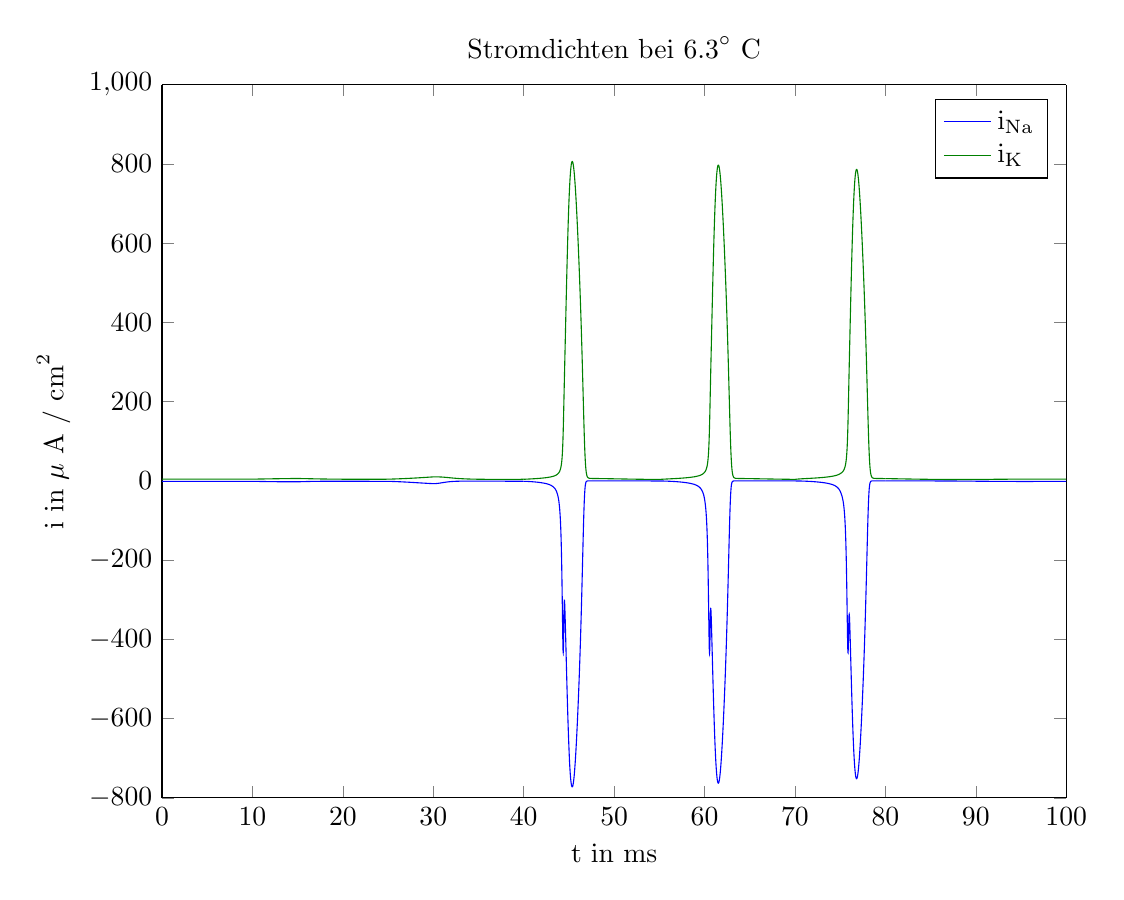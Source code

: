 % This file was created by matlab2tikz.
% Minimal pgfplots version: 1.3
%
%The latest updates can be retrieved from
%  http://www.mathworks.com/matlabcentral/fileexchange/22022-matlab2tikz
%where you can also make suggestions and rate matlab2tikz.
%
\begin{tikzpicture}

\begin{axis}[%
width=4.521in,
height=3.566in,
at={(0.758in,0.481in)},
scale only axis,
separate axis lines,
every outer x axis line/.append style={black},
every x tick label/.append style={font=\color{black}},
xmin=0,
xmax=100,
xlabel={t in ms},
every outer y axis line/.append style={black},
every y tick label/.append style={font=\color{black}},
ymin=-800,
ymax=1000,
ylabel={$\text{i in }\mu\text{ A / cm}^\text{2}$},
title={$\text{Stromdichten bei 6.3}^\circ\text{ C}$},
legend style={legend cell align=left,align=left,draw=black}
]
\addplot [color=blue,solid,forget plot]
  table[row sep=crcr]{%
0	-1.22\\
0.01	-1.22\\
0.02	-1.22\\
0.03	-1.22\\
0.04	-1.22\\
0.05	-1.22\\
0.06	-1.22\\
0.07	-1.22\\
0.08	-1.22\\
0.09	-1.22\\
0.1	-1.22\\
0.11	-1.22\\
0.12	-1.22\\
0.13	-1.22\\
0.14	-1.22\\
0.15	-1.22\\
0.16	-1.22\\
0.17	-1.22\\
0.18	-1.22\\
0.19	-1.22\\
0.2	-1.22\\
0.21	-1.22\\
0.22	-1.22\\
0.23	-1.22\\
0.24	-1.22\\
0.25	-1.22\\
0.26	-1.22\\
0.27	-1.22\\
0.28	-1.22\\
0.29	-1.22\\
0.3	-1.22\\
0.31	-1.22\\
0.32	-1.22\\
0.33	-1.22\\
0.34	-1.22\\
0.35	-1.22\\
0.36	-1.22\\
0.37	-1.22\\
0.38	-1.22\\
0.39	-1.22\\
0.4	-1.22\\
0.41	-1.22\\
0.42	-1.22\\
0.43	-1.22\\
0.44	-1.22\\
0.45	-1.22\\
0.46	-1.22\\
0.47	-1.22\\
0.48	-1.22\\
0.49	-1.22\\
0.5	-1.22\\
0.51	-1.22\\
0.52	-1.22\\
0.53	-1.22\\
0.54	-1.22\\
0.55	-1.22\\
0.56	-1.22\\
0.57	-1.22\\
0.58	-1.22\\
0.59	-1.22\\
0.6	-1.22\\
0.61	-1.22\\
0.62	-1.22\\
0.63	-1.22\\
0.64	-1.22\\
0.65	-1.22\\
0.66	-1.22\\
0.67	-1.22\\
0.68	-1.22\\
0.69	-1.22\\
0.7	-1.22\\
0.71	-1.22\\
0.72	-1.22\\
0.73	-1.22\\
0.74	-1.22\\
0.75	-1.22\\
0.76	-1.22\\
0.77	-1.22\\
0.78	-1.22\\
0.79	-1.22\\
0.8	-1.22\\
0.81	-1.22\\
0.82	-1.22\\
0.83	-1.22\\
0.84	-1.22\\
0.85	-1.22\\
0.86	-1.22\\
0.87	-1.22\\
0.88	-1.22\\
0.89	-1.22\\
0.9	-1.22\\
0.91	-1.22\\
0.92	-1.22\\
0.93	-1.22\\
0.94	-1.22\\
0.95	-1.22\\
0.96	-1.22\\
0.97	-1.22\\
0.98	-1.22\\
0.99	-1.22\\
1	-1.22\\
1.01	-1.22\\
1.02	-1.22\\
1.03	-1.22\\
1.04	-1.22\\
1.05	-1.22\\
1.06	-1.22\\
1.07	-1.22\\
1.08	-1.22\\
1.09	-1.22\\
1.1	-1.22\\
1.11	-1.22\\
1.12	-1.22\\
1.13	-1.22\\
1.14	-1.22\\
1.15	-1.22\\
1.16	-1.22\\
1.17	-1.22\\
1.18	-1.22\\
1.19	-1.22\\
1.2	-1.22\\
1.21	-1.22\\
1.22	-1.22\\
1.23	-1.22\\
1.24	-1.22\\
1.25	-1.22\\
1.26	-1.22\\
1.27	-1.22\\
1.28	-1.22\\
1.29	-1.22\\
1.3	-1.22\\
1.31	-1.22\\
1.32	-1.22\\
1.33	-1.22\\
1.34	-1.22\\
1.35	-1.22\\
1.36	-1.22\\
1.37	-1.22\\
1.38	-1.22\\
1.39	-1.22\\
1.4	-1.22\\
1.41	-1.22\\
1.42	-1.22\\
1.43	-1.22\\
1.44	-1.22\\
1.45	-1.22\\
1.46	-1.22\\
1.47	-1.22\\
1.48	-1.22\\
1.49	-1.22\\
1.5	-1.22\\
1.51	-1.22\\
1.52	-1.22\\
1.53	-1.22\\
1.54	-1.22\\
1.55	-1.22\\
1.56	-1.22\\
1.57	-1.22\\
1.58	-1.22\\
1.59	-1.22\\
1.6	-1.22\\
1.61	-1.22\\
1.62	-1.22\\
1.63	-1.22\\
1.64	-1.22\\
1.65	-1.22\\
1.66	-1.22\\
1.67	-1.22\\
1.68	-1.22\\
1.69	-1.22\\
1.7	-1.22\\
1.71	-1.22\\
1.72	-1.22\\
1.73	-1.22\\
1.74	-1.22\\
1.75	-1.22\\
1.76	-1.22\\
1.77	-1.22\\
1.78	-1.22\\
1.79	-1.22\\
1.8	-1.22\\
1.81	-1.22\\
1.82	-1.22\\
1.83	-1.22\\
1.84	-1.22\\
1.85	-1.22\\
1.86	-1.22\\
1.87	-1.22\\
1.88	-1.22\\
1.89	-1.22\\
1.9	-1.22\\
1.91	-1.22\\
1.92	-1.22\\
1.93	-1.22\\
1.94	-1.22\\
1.95	-1.22\\
1.96	-1.22\\
1.97	-1.22\\
1.98	-1.22\\
1.99	-1.22\\
2	-1.22\\
2.01	-1.22\\
2.02	-1.22\\
2.03	-1.22\\
2.04	-1.22\\
2.05	-1.22\\
2.06	-1.22\\
2.07	-1.22\\
2.08	-1.22\\
2.09	-1.22\\
2.1	-1.22\\
2.11	-1.22\\
2.12	-1.22\\
2.13	-1.22\\
2.14	-1.22\\
2.15	-1.22\\
2.16	-1.22\\
2.17	-1.22\\
2.18	-1.22\\
2.19	-1.22\\
2.2	-1.22\\
2.21	-1.22\\
2.22	-1.22\\
2.23	-1.22\\
2.24	-1.22\\
2.25	-1.22\\
2.26	-1.22\\
2.27	-1.22\\
2.28	-1.22\\
2.29	-1.22\\
2.3	-1.22\\
2.31	-1.22\\
2.32	-1.22\\
2.33	-1.22\\
2.34	-1.22\\
2.35	-1.22\\
2.36	-1.22\\
2.37	-1.22\\
2.38	-1.22\\
2.39	-1.22\\
2.4	-1.22\\
2.41	-1.22\\
2.42	-1.22\\
2.43	-1.22\\
2.44	-1.22\\
2.45	-1.22\\
2.46	-1.22\\
2.47	-1.22\\
2.48	-1.22\\
2.49	-1.22\\
2.5	-1.22\\
2.51	-1.22\\
2.52	-1.22\\
2.53	-1.22\\
2.54	-1.22\\
2.55	-1.22\\
2.56	-1.22\\
2.57	-1.22\\
2.58	-1.22\\
2.59	-1.22\\
2.6	-1.22\\
2.61	-1.22\\
2.62	-1.22\\
2.63	-1.22\\
2.64	-1.22\\
2.65	-1.22\\
2.66	-1.22\\
2.67	-1.22\\
2.68	-1.22\\
2.69	-1.22\\
2.7	-1.22\\
2.71	-1.22\\
2.72	-1.22\\
2.73	-1.22\\
2.74	-1.22\\
2.75	-1.22\\
2.76	-1.22\\
2.77	-1.22\\
2.78	-1.22\\
2.79	-1.22\\
2.8	-1.22\\
2.81	-1.22\\
2.82	-1.22\\
2.83	-1.22\\
2.84	-1.22\\
2.85	-1.22\\
2.86	-1.22\\
2.87	-1.22\\
2.88	-1.22\\
2.89	-1.22\\
2.9	-1.22\\
2.91	-1.22\\
2.92	-1.22\\
2.93	-1.22\\
2.94	-1.22\\
2.95	-1.22\\
2.96	-1.22\\
2.97	-1.22\\
2.98	-1.22\\
2.99	-1.22\\
3	-1.22\\
3.01	-1.22\\
3.02	-1.22\\
3.03	-1.22\\
3.04	-1.22\\
3.05	-1.22\\
3.06	-1.22\\
3.07	-1.22\\
3.08	-1.22\\
3.09	-1.22\\
3.1	-1.22\\
3.11	-1.22\\
3.12	-1.22\\
3.13	-1.22\\
3.14	-1.22\\
3.15	-1.22\\
3.16	-1.22\\
3.17	-1.22\\
3.18	-1.22\\
3.19	-1.22\\
3.2	-1.22\\
3.21	-1.22\\
3.22	-1.22\\
3.23	-1.22\\
3.24	-1.22\\
3.25	-1.22\\
3.26	-1.22\\
3.27	-1.22\\
3.28	-1.22\\
3.29	-1.22\\
3.3	-1.22\\
3.31	-1.22\\
3.32	-1.22\\
3.33	-1.22\\
3.34	-1.22\\
3.35	-1.22\\
3.36	-1.22\\
3.37	-1.22\\
3.38	-1.22\\
3.39	-1.22\\
3.4	-1.22\\
3.41	-1.22\\
3.42	-1.22\\
3.43	-1.22\\
3.44	-1.22\\
3.45	-1.22\\
3.46	-1.22\\
3.47	-1.22\\
3.48	-1.22\\
3.49	-1.22\\
3.5	-1.22\\
3.51	-1.22\\
3.52	-1.22\\
3.53	-1.22\\
3.54	-1.22\\
3.55	-1.22\\
3.56	-1.22\\
3.57	-1.22\\
3.58	-1.22\\
3.59	-1.22\\
3.6	-1.22\\
3.61	-1.22\\
3.62	-1.22\\
3.63	-1.22\\
3.64	-1.22\\
3.65	-1.22\\
3.66	-1.22\\
3.67	-1.22\\
3.68	-1.22\\
3.69	-1.22\\
3.7	-1.22\\
3.71	-1.22\\
3.72	-1.22\\
3.73	-1.22\\
3.74	-1.22\\
3.75	-1.22\\
3.76	-1.22\\
3.77	-1.22\\
3.78	-1.22\\
3.79	-1.22\\
3.8	-1.22\\
3.81	-1.22\\
3.82	-1.22\\
3.83	-1.22\\
3.84	-1.22\\
3.85	-1.22\\
3.86	-1.22\\
3.87	-1.22\\
3.88	-1.22\\
3.89	-1.22\\
3.9	-1.22\\
3.91	-1.22\\
3.92	-1.22\\
3.93	-1.22\\
3.94	-1.22\\
3.95	-1.22\\
3.96	-1.22\\
3.97	-1.22\\
3.98	-1.22\\
3.99	-1.22\\
4	-1.22\\
4.01	-1.22\\
4.02	-1.22\\
4.03	-1.22\\
4.04	-1.22\\
4.05	-1.22\\
4.06	-1.22\\
4.07	-1.22\\
4.08	-1.22\\
4.09	-1.22\\
4.1	-1.22\\
4.11	-1.22\\
4.12	-1.22\\
4.13	-1.22\\
4.14	-1.22\\
4.15	-1.22\\
4.16	-1.22\\
4.17	-1.22\\
4.18	-1.22\\
4.19	-1.22\\
4.2	-1.22\\
4.21	-1.22\\
4.22	-1.22\\
4.23	-1.22\\
4.24	-1.22\\
4.25	-1.22\\
4.26	-1.22\\
4.27	-1.22\\
4.28	-1.22\\
4.29	-1.22\\
4.3	-1.22\\
4.31	-1.22\\
4.32	-1.22\\
4.33	-1.22\\
4.34	-1.22\\
4.35	-1.22\\
4.36	-1.22\\
4.37	-1.22\\
4.38	-1.22\\
4.39	-1.22\\
4.4	-1.22\\
4.41	-1.22\\
4.42	-1.22\\
4.43	-1.22\\
4.44	-1.22\\
4.45	-1.22\\
4.46	-1.22\\
4.47	-1.22\\
4.48	-1.22\\
4.49	-1.22\\
4.5	-1.22\\
4.51	-1.22\\
4.52	-1.22\\
4.53	-1.22\\
4.54	-1.22\\
4.55	-1.22\\
4.56	-1.22\\
4.57	-1.22\\
4.58	-1.22\\
4.59	-1.22\\
4.6	-1.22\\
4.61	-1.22\\
4.62	-1.22\\
4.63	-1.22\\
4.64	-1.22\\
4.65	-1.22\\
4.66	-1.22\\
4.67	-1.22\\
4.68	-1.22\\
4.69	-1.22\\
4.7	-1.22\\
4.71	-1.22\\
4.72	-1.22\\
4.73	-1.22\\
4.74	-1.22\\
4.75	-1.22\\
4.76	-1.22\\
4.77	-1.22\\
4.78	-1.22\\
4.79	-1.22\\
4.8	-1.22\\
4.81	-1.22\\
4.82	-1.22\\
4.83	-1.22\\
4.84	-1.22\\
4.85	-1.22\\
4.86	-1.22\\
4.87	-1.22\\
4.88	-1.22\\
4.89	-1.22\\
4.9	-1.22\\
4.91	-1.22\\
4.92	-1.22\\
4.93	-1.22\\
4.94	-1.22\\
4.95	-1.22\\
4.96	-1.22\\
4.97	-1.22\\
4.98	-1.22\\
4.99	-1.22\\
5	-1.22\\
5.01	-1.22\\
5.02	-1.22\\
5.03	-1.22\\
5.04	-1.22\\
5.05	-1.22\\
5.06	-1.22\\
5.07	-1.22\\
5.08	-1.22\\
5.09	-1.22\\
5.1	-1.22\\
5.11	-1.22\\
5.12	-1.22\\
5.13	-1.22\\
5.14	-1.22\\
5.15	-1.22\\
5.16	-1.22\\
5.17	-1.22\\
5.18	-1.22\\
5.19	-1.22\\
5.2	-1.22\\
5.21	-1.22\\
5.22	-1.22\\
5.23	-1.22\\
5.24	-1.22\\
5.25	-1.22\\
5.26	-1.22\\
5.27	-1.22\\
5.28	-1.22\\
5.29	-1.22\\
5.3	-1.22\\
5.31	-1.22\\
5.32	-1.22\\
5.33	-1.22\\
5.34	-1.22\\
5.35	-1.22\\
5.36	-1.22\\
5.37	-1.22\\
5.38	-1.22\\
5.39	-1.22\\
5.4	-1.22\\
5.41	-1.22\\
5.42	-1.22\\
5.43	-1.22\\
5.44	-1.22\\
5.45	-1.22\\
5.46	-1.22\\
5.47	-1.22\\
5.48	-1.22\\
5.49	-1.22\\
5.5	-1.22\\
5.51	-1.22\\
5.52	-1.22\\
5.53	-1.22\\
5.54	-1.22\\
5.55	-1.22\\
5.56	-1.22\\
5.57	-1.22\\
5.58	-1.22\\
5.59	-1.22\\
5.6	-1.22\\
5.61	-1.22\\
5.62	-1.22\\
5.63	-1.22\\
5.64	-1.22\\
5.65	-1.22\\
5.66	-1.22\\
5.67	-1.22\\
5.68	-1.22\\
5.69	-1.22\\
5.7	-1.22\\
5.71	-1.22\\
5.72	-1.22\\
5.73	-1.22\\
5.74	-1.22\\
5.75	-1.22\\
5.76	-1.22\\
5.77	-1.22\\
5.78	-1.22\\
5.79	-1.22\\
5.8	-1.22\\
5.81	-1.22\\
5.82	-1.22\\
5.83	-1.22\\
5.84	-1.22\\
5.85	-1.22\\
5.86	-1.22\\
5.87	-1.22\\
5.88	-1.22\\
5.89	-1.22\\
5.9	-1.22\\
5.91	-1.22\\
5.92	-1.22\\
5.93	-1.22\\
5.94	-1.22\\
5.95	-1.22\\
5.96	-1.22\\
5.97	-1.22\\
5.98	-1.22\\
5.99	-1.22\\
6	-1.22\\
6.01	-1.22\\
6.02	-1.22\\
6.03	-1.22\\
6.04	-1.22\\
6.05	-1.22\\
6.06	-1.22\\
6.07	-1.22\\
6.08	-1.22\\
6.09	-1.22\\
6.1	-1.22\\
6.11	-1.22\\
6.12	-1.22\\
6.13	-1.22\\
6.14	-1.22\\
6.15	-1.22\\
6.16	-1.22\\
6.17	-1.22\\
6.18	-1.22\\
6.19	-1.22\\
6.2	-1.22\\
6.21	-1.22\\
6.22	-1.22\\
6.23	-1.22\\
6.24	-1.22\\
6.25	-1.22\\
6.26	-1.22\\
6.27	-1.22\\
6.28	-1.22\\
6.29	-1.22\\
6.3	-1.22\\
6.31	-1.22\\
6.32	-1.22\\
6.33	-1.22\\
6.34	-1.22\\
6.35	-1.22\\
6.36	-1.22\\
6.37	-1.22\\
6.38	-1.22\\
6.39	-1.22\\
6.4	-1.22\\
6.41	-1.22\\
6.42	-1.22\\
6.43	-1.22\\
6.44	-1.22\\
6.45	-1.22\\
6.46	-1.22\\
6.47	-1.22\\
6.48	-1.22\\
6.49	-1.22\\
6.5	-1.22\\
6.51	-1.22\\
6.52	-1.22\\
6.53	-1.22\\
6.54	-1.22\\
6.55	-1.22\\
6.56	-1.22\\
6.57	-1.22\\
6.58	-1.22\\
6.59	-1.22\\
6.6	-1.22\\
6.61	-1.22\\
6.62	-1.22\\
6.63	-1.22\\
6.64	-1.22\\
6.65	-1.22\\
6.66	-1.22\\
6.67	-1.22\\
6.68	-1.22\\
6.69	-1.22\\
6.7	-1.22\\
6.71	-1.22\\
6.72	-1.22\\
6.73	-1.22\\
6.74	-1.22\\
6.75	-1.22\\
6.76	-1.22\\
6.77	-1.22\\
6.78	-1.22\\
6.79	-1.22\\
6.8	-1.22\\
6.81	-1.22\\
6.82	-1.22\\
6.83	-1.22\\
6.84	-1.22\\
6.85	-1.22\\
6.86	-1.22\\
6.87	-1.22\\
6.88	-1.22\\
6.89	-1.22\\
6.9	-1.22\\
6.91	-1.22\\
6.92	-1.22\\
6.93	-1.22\\
6.94	-1.22\\
6.95	-1.22\\
6.96	-1.22\\
6.97	-1.22\\
6.98	-1.22\\
6.99	-1.22\\
7	-1.22\\
7.01	-1.22\\
7.02	-1.22\\
7.03	-1.22\\
7.04	-1.22\\
7.05	-1.22\\
7.06	-1.22\\
7.07	-1.22\\
7.08	-1.22\\
7.09	-1.22\\
7.1	-1.22\\
7.11	-1.22\\
7.12	-1.22\\
7.13	-1.22\\
7.14	-1.22\\
7.15	-1.22\\
7.16	-1.22\\
7.17	-1.22\\
7.18	-1.22\\
7.19	-1.22\\
7.2	-1.22\\
7.21	-1.22\\
7.22	-1.22\\
7.23	-1.22\\
7.24	-1.22\\
7.25	-1.22\\
7.26	-1.22\\
7.27	-1.22\\
7.28	-1.22\\
7.29	-1.22\\
7.3	-1.22\\
7.31	-1.22\\
7.32	-1.22\\
7.33	-1.22\\
7.34	-1.22\\
7.35	-1.22\\
7.36	-1.22\\
7.37	-1.22\\
7.38	-1.22\\
7.39	-1.22\\
7.4	-1.22\\
7.41	-1.22\\
7.42	-1.22\\
7.43	-1.22\\
7.44	-1.22\\
7.45	-1.22\\
7.46	-1.22\\
7.47	-1.22\\
7.48	-1.22\\
7.49	-1.22\\
7.5	-1.22\\
7.51	-1.22\\
7.52	-1.22\\
7.53	-1.22\\
7.54	-1.22\\
7.55	-1.22\\
7.56	-1.22\\
7.57	-1.22\\
7.58	-1.22\\
7.59	-1.22\\
7.6	-1.22\\
7.61	-1.22\\
7.62	-1.22\\
7.63	-1.22\\
7.64	-1.22\\
7.65	-1.22\\
7.66	-1.22\\
7.67	-1.22\\
7.68	-1.22\\
7.69	-1.22\\
7.7	-1.22\\
7.71	-1.22\\
7.72	-1.22\\
7.73	-1.22\\
7.74	-1.22\\
7.75	-1.22\\
7.76	-1.22\\
7.77	-1.22\\
7.78	-1.22\\
7.79	-1.22\\
7.8	-1.22\\
7.81	-1.22\\
7.82	-1.22\\
7.83	-1.22\\
7.84	-1.22\\
7.85	-1.22\\
7.86	-1.22\\
7.87	-1.22\\
7.88	-1.22\\
7.89	-1.22\\
7.9	-1.22\\
7.91	-1.22\\
7.92	-1.22\\
7.93	-1.22\\
7.94	-1.22\\
7.95	-1.22\\
7.96	-1.22\\
7.97	-1.22\\
7.98	-1.22\\
7.99	-1.22\\
8	-1.22\\
8.01	-1.22\\
8.02	-1.22\\
8.03	-1.22\\
8.04	-1.22\\
8.05	-1.22\\
8.06	-1.22\\
8.07	-1.22\\
8.08	-1.22\\
8.09	-1.22\\
8.1	-1.22\\
8.11	-1.22\\
8.12	-1.22\\
8.13	-1.22\\
8.14	-1.22\\
8.15	-1.22\\
8.16	-1.22\\
8.17	-1.22\\
8.18	-1.22\\
8.19	-1.22\\
8.2	-1.22\\
8.21	-1.22\\
8.22	-1.22\\
8.23	-1.22\\
8.24	-1.22\\
8.25	-1.22\\
8.26	-1.22\\
8.27	-1.22\\
8.28	-1.22\\
8.29	-1.22\\
8.3	-1.22\\
8.31	-1.22\\
8.32	-1.22\\
8.33	-1.22\\
8.34	-1.22\\
8.35	-1.22\\
8.36	-1.22\\
8.37	-1.22\\
8.38	-1.22\\
8.39	-1.22\\
8.4	-1.22\\
8.41	-1.22\\
8.42	-1.22\\
8.43	-1.22\\
8.44	-1.22\\
8.45	-1.22\\
8.46	-1.22\\
8.47	-1.22\\
8.48	-1.22\\
8.49	-1.22\\
8.5	-1.22\\
8.51	-1.22\\
8.52	-1.22\\
8.53	-1.22\\
8.54	-1.22\\
8.55	-1.22\\
8.56	-1.22\\
8.57	-1.22\\
8.58	-1.22\\
8.59	-1.22\\
8.6	-1.22\\
8.61	-1.22\\
8.62	-1.22\\
8.63	-1.22\\
8.64	-1.22\\
8.65	-1.22\\
8.66	-1.22\\
8.67	-1.22\\
8.68	-1.22\\
8.69	-1.22\\
8.7	-1.22\\
8.71	-1.22\\
8.72	-1.22\\
8.73	-1.22\\
8.74	-1.22\\
8.75	-1.22\\
8.76	-1.22\\
8.77	-1.22\\
8.78	-1.22\\
8.79	-1.22\\
8.8	-1.22\\
8.81	-1.22\\
8.82	-1.22\\
8.83	-1.22\\
8.84	-1.22\\
8.85	-1.22\\
8.86	-1.22\\
8.87	-1.22\\
8.88	-1.22\\
8.89	-1.22\\
8.9	-1.22\\
8.91	-1.22\\
8.92	-1.22\\
8.93	-1.22\\
8.94	-1.22\\
8.95	-1.22\\
8.96	-1.22\\
8.97	-1.22\\
8.98	-1.22\\
8.99	-1.22\\
9	-1.22\\
9.01	-1.22\\
9.02	-1.22\\
9.03	-1.22\\
9.04	-1.22\\
9.05	-1.22\\
9.06	-1.22\\
9.07	-1.22\\
9.08	-1.22\\
9.09	-1.22\\
9.1	-1.22\\
9.11	-1.22\\
9.12	-1.22\\
9.13	-1.22\\
9.14	-1.22\\
9.15	-1.22\\
9.16	-1.22\\
9.17	-1.22\\
9.18	-1.22\\
9.19	-1.22\\
9.2	-1.22\\
9.21	-1.22\\
9.22	-1.22\\
9.23	-1.22\\
9.24	-1.22\\
9.25	-1.22\\
9.26	-1.22\\
9.27	-1.22\\
9.28	-1.22\\
9.29	-1.22\\
9.3	-1.22\\
9.31	-1.22\\
9.32	-1.22\\
9.33	-1.22\\
9.34	-1.22\\
9.35	-1.22\\
9.36	-1.22\\
9.37	-1.22\\
9.38	-1.22\\
9.39	-1.22\\
9.4	-1.22\\
9.41	-1.22\\
9.42	-1.22\\
9.43	-1.22\\
9.44	-1.22\\
9.45	-1.22\\
9.46	-1.22\\
9.47	-1.22\\
9.48	-1.22\\
9.49	-1.22\\
9.5	-1.22\\
9.51	-1.22\\
9.52	-1.22\\
9.53	-1.22\\
9.54	-1.22\\
9.55	-1.22\\
9.56	-1.22\\
9.57	-1.22\\
9.58	-1.22\\
9.59	-1.22\\
9.6	-1.22\\
9.61	-1.22\\
9.62	-1.22\\
9.63	-1.22\\
9.64	-1.22\\
9.65	-1.22\\
9.66	-1.22\\
9.67	-1.22\\
9.68	-1.22\\
9.69	-1.22\\
9.7	-1.22\\
9.71	-1.22\\
9.72	-1.22\\
9.73	-1.22\\
9.74	-1.22\\
9.75	-1.22\\
9.76	-1.22\\
9.77	-1.22\\
9.78	-1.22\\
9.79	-1.22\\
9.8	-1.22\\
9.81	-1.22\\
9.82	-1.22\\
9.83	-1.22\\
9.84	-1.22\\
9.85	-1.22\\
9.86	-1.22\\
9.87	-1.22\\
9.88	-1.22\\
9.89	-1.22\\
9.9	-1.22\\
9.91	-1.22\\
9.92	-1.22\\
9.93	-1.22\\
9.94	-1.22\\
9.95	-1.22\\
9.96	-1.22\\
9.97	-1.22\\
9.98	-1.22\\
9.99	-1.22\\
10	-1.22\\
10.01	-1.22\\
10.02	-1.22\\
10.03	-1.22\\
10.04	-1.221\\
10.05	-1.221\\
10.06	-1.222\\
10.07	-1.223\\
10.08	-1.224\\
10.09	-1.225\\
10.1	-1.226\\
10.11	-1.228\\
10.12	-1.229\\
10.13	-1.231\\
10.14	-1.232\\
10.15	-1.234\\
10.16	-1.236\\
10.17	-1.238\\
10.18	-1.24\\
10.19	-1.242\\
10.2	-1.244\\
10.21	-1.246\\
10.22	-1.249\\
10.23	-1.251\\
10.24	-1.254\\
10.25	-1.256\\
10.26	-1.259\\
10.27	-1.261\\
10.28	-1.264\\
10.29	-1.267\\
10.3	-1.269\\
10.31	-1.272\\
10.32	-1.275\\
10.33	-1.278\\
10.34	-1.281\\
10.35	-1.284\\
10.36	-1.287\\
10.37	-1.29\\
10.38	-1.293\\
10.39	-1.296\\
10.4	-1.299\\
10.41	-1.303\\
10.42	-1.306\\
10.43	-1.309\\
10.44	-1.312\\
10.45	-1.315\\
10.46	-1.319\\
10.47	-1.322\\
10.48	-1.325\\
10.49	-1.329\\
10.5	-1.332\\
10.51	-1.336\\
10.52	-1.339\\
10.53	-1.342\\
10.54	-1.346\\
10.55	-1.349\\
10.56	-1.353\\
10.57	-1.356\\
10.58	-1.36\\
10.59	-1.363\\
10.6	-1.367\\
10.61	-1.37\\
10.62	-1.374\\
10.63	-1.377\\
10.64	-1.381\\
10.65	-1.385\\
10.66	-1.388\\
10.67	-1.392\\
10.68	-1.395\\
10.69	-1.399\\
10.7	-1.402\\
10.71	-1.406\\
10.72	-1.41\\
10.73	-1.413\\
10.74	-1.417\\
10.75	-1.421\\
10.76	-1.424\\
10.77	-1.428\\
10.78	-1.431\\
10.79	-1.435\\
10.8	-1.439\\
10.81	-1.442\\
10.82	-1.446\\
10.83	-1.45\\
10.84	-1.453\\
10.85	-1.457\\
10.86	-1.461\\
10.87	-1.464\\
10.88	-1.468\\
10.89	-1.472\\
10.9	-1.475\\
10.91	-1.479\\
10.92	-1.483\\
10.93	-1.486\\
10.94	-1.49\\
10.95	-1.494\\
10.96	-1.497\\
10.97	-1.501\\
10.98	-1.505\\
10.99	-1.508\\
11	-1.512\\
11.01	-1.516\\
11.02	-1.519\\
11.03	-1.523\\
11.04	-1.527\\
11.05	-1.53\\
11.06	-1.534\\
11.07	-1.538\\
11.08	-1.541\\
11.09	-1.545\\
11.1	-1.549\\
11.11	-1.552\\
11.12	-1.556\\
11.13	-1.559\\
11.14	-1.563\\
11.15	-1.567\\
11.16	-1.57\\
11.17	-1.574\\
11.18	-1.578\\
11.19	-1.581\\
11.2	-1.585\\
11.21	-1.588\\
11.22	-1.592\\
11.23	-1.596\\
11.24	-1.599\\
11.25	-1.603\\
11.26	-1.606\\
11.27	-1.61\\
11.28	-1.614\\
11.29	-1.617\\
11.3	-1.621\\
11.31	-1.624\\
11.32	-1.628\\
11.33	-1.632\\
11.34	-1.635\\
11.35	-1.639\\
11.36	-1.642\\
11.37	-1.646\\
11.38	-1.649\\
11.39	-1.653\\
11.4	-1.656\\
11.41	-1.66\\
11.42	-1.663\\
11.43	-1.667\\
11.44	-1.671\\
11.45	-1.674\\
11.46	-1.678\\
11.47	-1.681\\
11.48	-1.685\\
11.49	-1.688\\
11.5	-1.691\\
11.51	-1.695\\
11.52	-1.698\\
11.53	-1.702\\
11.54	-1.705\\
11.55	-1.709\\
11.56	-1.712\\
11.57	-1.716\\
11.58	-1.719\\
11.59	-1.723\\
11.6	-1.726\\
11.61	-1.729\\
11.62	-1.733\\
11.63	-1.736\\
11.64	-1.74\\
11.65	-1.743\\
11.66	-1.746\\
11.67	-1.75\\
11.68	-1.753\\
11.69	-1.757\\
11.7	-1.76\\
11.71	-1.763\\
11.72	-1.767\\
11.73	-1.77\\
11.74	-1.773\\
11.75	-1.777\\
11.76	-1.78\\
11.77	-1.783\\
11.78	-1.786\\
11.79	-1.79\\
11.8	-1.793\\
11.81	-1.796\\
11.82	-1.8\\
11.83	-1.803\\
11.84	-1.806\\
11.85	-1.809\\
11.86	-1.813\\
11.87	-1.816\\
11.88	-1.819\\
11.89	-1.822\\
11.9	-1.825\\
11.91	-1.829\\
11.92	-1.832\\
11.93	-1.835\\
11.94	-1.838\\
11.95	-1.841\\
11.96	-1.845\\
11.97	-1.848\\
11.98	-1.851\\
11.99	-1.854\\
12	-1.857\\
12.01	-1.86\\
12.02	-1.863\\
12.03	-1.866\\
12.04	-1.869\\
12.05	-1.873\\
12.06	-1.876\\
12.07	-1.879\\
12.08	-1.882\\
12.09	-1.885\\
12.1	-1.888\\
12.11	-1.891\\
12.12	-1.894\\
12.13	-1.897\\
12.14	-1.9\\
12.15	-1.903\\
12.16	-1.906\\
12.17	-1.909\\
12.18	-1.912\\
12.19	-1.915\\
12.2	-1.918\\
12.21	-1.92\\
12.22	-1.923\\
12.23	-1.926\\
12.24	-1.929\\
12.25	-1.932\\
12.26	-1.935\\
12.27	-1.938\\
12.28	-1.941\\
12.29	-1.943\\
12.3	-1.946\\
12.31	-1.949\\
12.32	-1.952\\
12.33	-1.955\\
12.34	-1.957\\
12.35	-1.96\\
12.36	-1.963\\
12.37	-1.966\\
12.38	-1.968\\
12.39	-1.971\\
12.4	-1.974\\
12.41	-1.977\\
12.42	-1.979\\
12.43	-1.982\\
12.44	-1.985\\
12.45	-1.987\\
12.46	-1.99\\
12.47	-1.993\\
12.48	-1.995\\
12.49	-1.998\\
12.5	-2.0\\
12.51	-2.003\\
12.52	-2.006\\
12.53	-2.008\\
12.54	-2.011\\
12.55	-2.013\\
12.56	-2.016\\
12.57	-2.018\\
12.58	-2.021\\
12.59	-2.023\\
12.6	-2.026\\
12.61	-2.028\\
12.62	-2.031\\
12.63	-2.033\\
12.64	-2.036\\
12.65	-2.038\\
12.66	-2.04\\
12.67	-2.043\\
12.68	-2.045\\
12.69	-2.048\\
12.7	-2.05\\
12.71	-2.052\\
12.72	-2.055\\
12.73	-2.057\\
12.74	-2.059\\
12.75	-2.061\\
12.76	-2.064\\
12.77	-2.066\\
12.78	-2.068\\
12.79	-2.07\\
12.8	-2.073\\
12.81	-2.075\\
12.82	-2.077\\
12.83	-2.079\\
12.84	-2.081\\
12.85	-2.084\\
12.86	-2.086\\
12.87	-2.088\\
12.88	-2.09\\
12.89	-2.092\\
12.9	-2.094\\
12.91	-2.096\\
12.92	-2.098\\
12.93	-2.1\\
12.94	-2.102\\
12.95	-2.104\\
12.96	-2.106\\
12.97	-2.108\\
12.98	-2.11\\
12.99	-2.112\\
13	-2.114\\
13.01	-2.116\\
13.02	-2.118\\
13.03	-2.12\\
13.04	-2.122\\
13.05	-2.124\\
13.06	-2.126\\
13.07	-2.127\\
13.08	-2.129\\
13.09	-2.131\\
13.1	-2.133\\
13.11	-2.135\\
13.12	-2.136\\
13.13	-2.138\\
13.14	-2.14\\
13.15	-2.142\\
13.16	-2.143\\
13.17	-2.145\\
13.18	-2.147\\
13.19	-2.148\\
13.2	-2.15\\
13.21	-2.152\\
13.22	-2.153\\
13.23	-2.155\\
13.24	-2.156\\
13.25	-2.158\\
13.26	-2.16\\
13.27	-2.161\\
13.28	-2.163\\
13.29	-2.164\\
13.3	-2.166\\
13.31	-2.167\\
13.32	-2.169\\
13.33	-2.17\\
13.34	-2.171\\
13.35	-2.173\\
13.36	-2.174\\
13.37	-2.176\\
13.38	-2.177\\
13.39	-2.178\\
13.4	-2.18\\
13.41	-2.181\\
13.42	-2.182\\
13.43	-2.184\\
13.44	-2.185\\
13.45	-2.186\\
13.46	-2.187\\
13.47	-2.189\\
13.48	-2.19\\
13.49	-2.191\\
13.5	-2.192\\
13.51	-2.193\\
13.52	-2.194\\
13.53	-2.196\\
13.54	-2.197\\
13.55	-2.198\\
13.56	-2.199\\
13.57	-2.2\\
13.58	-2.201\\
13.59	-2.202\\
13.6	-2.203\\
13.61	-2.204\\
13.62	-2.205\\
13.63	-2.206\\
13.64	-2.207\\
13.65	-2.208\\
13.66	-2.209\\
13.67	-2.21\\
13.68	-2.211\\
13.69	-2.211\\
13.7	-2.212\\
13.71	-2.213\\
13.72	-2.214\\
13.73	-2.215\\
13.74	-2.215\\
13.75	-2.216\\
13.76	-2.217\\
13.77	-2.218\\
13.78	-2.218\\
13.79	-2.219\\
13.8	-2.22\\
13.81	-2.221\\
13.82	-2.221\\
13.83	-2.222\\
13.84	-2.222\\
13.85	-2.223\\
13.86	-2.224\\
13.87	-2.224\\
13.88	-2.225\\
13.89	-2.225\\
13.9	-2.226\\
13.91	-2.226\\
13.92	-2.227\\
13.93	-2.227\\
13.94	-2.228\\
13.95	-2.228\\
13.96	-2.229\\
13.97	-2.229\\
13.98	-2.229\\
13.99	-2.23\\
14	-2.23\\
14.01	-2.23\\
14.02	-2.231\\
14.03	-2.231\\
14.04	-2.231\\
14.05	-2.232\\
14.06	-2.232\\
14.07	-2.232\\
14.08	-2.232\\
14.09	-2.233\\
14.1	-2.233\\
14.11	-2.233\\
14.12	-2.233\\
14.13	-2.233\\
14.14	-2.233\\
14.15	-2.234\\
14.16	-2.234\\
14.17	-2.234\\
14.18	-2.234\\
14.19	-2.234\\
14.2	-2.234\\
14.21	-2.234\\
14.22	-2.234\\
14.23	-2.234\\
14.24	-2.234\\
14.25	-2.234\\
14.26	-2.234\\
14.27	-2.234\\
14.28	-2.234\\
14.29	-2.233\\
14.3	-2.233\\
14.31	-2.233\\
14.32	-2.233\\
14.33	-2.233\\
14.34	-2.233\\
14.35	-2.232\\
14.36	-2.232\\
14.37	-2.232\\
14.38	-2.232\\
14.39	-2.231\\
14.4	-2.231\\
14.41	-2.231\\
14.42	-2.23\\
14.43	-2.23\\
14.44	-2.23\\
14.45	-2.229\\
14.46	-2.229\\
14.47	-2.229\\
14.48	-2.228\\
14.49	-2.228\\
14.5	-2.227\\
14.51	-2.227\\
14.52	-2.226\\
14.53	-2.226\\
14.54	-2.225\\
14.55	-2.225\\
14.56	-2.224\\
14.57	-2.224\\
14.58	-2.223\\
14.59	-2.223\\
14.6	-2.222\\
14.61	-2.221\\
14.62	-2.221\\
14.63	-2.22\\
14.64	-2.22\\
14.65	-2.219\\
14.66	-2.218\\
14.67	-2.218\\
14.68	-2.217\\
14.69	-2.216\\
14.7	-2.215\\
14.71	-2.215\\
14.72	-2.214\\
14.73	-2.213\\
14.74	-2.212\\
14.75	-2.211\\
14.76	-2.211\\
14.77	-2.21\\
14.78	-2.209\\
14.79	-2.208\\
14.8	-2.207\\
14.81	-2.206\\
14.82	-2.205\\
14.83	-2.204\\
14.84	-2.203\\
14.85	-2.203\\
14.86	-2.202\\
14.87	-2.201\\
14.88	-2.2\\
14.89	-2.199\\
14.9	-2.198\\
14.91	-2.197\\
14.92	-2.196\\
14.93	-2.194\\
14.94	-2.193\\
14.95	-2.192\\
14.96	-2.191\\
14.97	-2.19\\
14.98	-2.189\\
14.99	-2.188\\
15	-2.187\\
15.01	-2.186\\
15.02	-2.184\\
15.03	-2.183\\
15.04	-2.181\\
15.05	-2.18\\
15.06	-2.178\\
15.07	-2.175\\
15.08	-2.173\\
15.09	-2.17\\
15.1	-2.167\\
15.11	-2.164\\
15.12	-2.16\\
15.13	-2.156\\
15.14	-2.153\\
15.15	-2.149\\
15.16	-2.145\\
15.17	-2.14\\
15.18	-2.136\\
15.19	-2.131\\
15.2	-2.127\\
15.21	-2.122\\
15.22	-2.117\\
15.23	-2.112\\
15.24	-2.107\\
15.25	-2.102\\
15.26	-2.096\\
15.27	-2.091\\
15.28	-2.085\\
15.29	-2.08\\
15.3	-2.074\\
15.31	-2.068\\
15.32	-2.063\\
15.33	-2.057\\
15.34	-2.051\\
15.35	-2.045\\
15.36	-2.039\\
15.37	-2.033\\
15.38	-2.027\\
15.39	-2.02\\
15.4	-2.014\\
15.41	-2.008\\
15.42	-2.002\\
15.43	-1.996\\
15.44	-1.989\\
15.45	-1.983\\
15.46	-1.977\\
15.47	-1.97\\
15.48	-1.964\\
15.49	-1.957\\
15.5	-1.951\\
15.51	-1.945\\
15.52	-1.938\\
15.53	-1.932\\
15.54	-1.925\\
15.55	-1.919\\
15.56	-1.912\\
15.57	-1.906\\
15.58	-1.899\\
15.59	-1.893\\
15.6	-1.886\\
15.61	-1.88\\
15.62	-1.873\\
15.63	-1.867\\
15.64	-1.861\\
15.65	-1.854\\
15.66	-1.848\\
15.67	-1.841\\
15.68	-1.835\\
15.69	-1.828\\
15.7	-1.822\\
15.71	-1.816\\
15.72	-1.809\\
15.73	-1.803\\
15.74	-1.797\\
15.75	-1.79\\
15.76	-1.784\\
15.77	-1.778\\
15.78	-1.771\\
15.79	-1.765\\
15.8	-1.759\\
15.81	-1.753\\
15.82	-1.746\\
15.83	-1.74\\
15.84	-1.734\\
15.85	-1.728\\
15.86	-1.722\\
15.87	-1.716\\
15.88	-1.71\\
15.89	-1.703\\
15.9	-1.697\\
15.91	-1.691\\
15.92	-1.685\\
15.93	-1.679\\
15.94	-1.673\\
15.95	-1.668\\
15.96	-1.662\\
15.97	-1.656\\
15.98	-1.65\\
15.99	-1.644\\
16	-1.638\\
16.01	-1.632\\
16.02	-1.627\\
16.03	-1.621\\
16.04	-1.615\\
16.05	-1.61\\
16.06	-1.604\\
16.07	-1.598\\
16.08	-1.593\\
16.09	-1.587\\
16.1	-1.582\\
16.11	-1.576\\
16.12	-1.57\\
16.13	-1.565\\
16.14	-1.56\\
16.15	-1.554\\
16.16	-1.549\\
16.17	-1.543\\
16.18	-1.538\\
16.19	-1.533\\
16.2	-1.527\\
16.21	-1.522\\
16.22	-1.517\\
16.23	-1.512\\
16.24	-1.507\\
16.25	-1.501\\
16.26	-1.496\\
16.27	-1.491\\
16.28	-1.486\\
16.29	-1.481\\
16.3	-1.476\\
16.31	-1.471\\
16.32	-1.466\\
16.33	-1.461\\
16.34	-1.456\\
16.35	-1.451\\
16.36	-1.447\\
16.37	-1.442\\
16.38	-1.437\\
16.39	-1.432\\
16.4	-1.427\\
16.41	-1.423\\
16.42	-1.418\\
16.43	-1.413\\
16.44	-1.409\\
16.45	-1.404\\
16.46	-1.4\\
16.47	-1.395\\
16.48	-1.391\\
16.49	-1.386\\
16.5	-1.382\\
16.51	-1.377\\
16.52	-1.373\\
16.53	-1.368\\
16.54	-1.364\\
16.55	-1.36\\
16.56	-1.355\\
16.57	-1.351\\
16.58	-1.347\\
16.59	-1.343\\
16.6	-1.338\\
16.61	-1.334\\
16.62	-1.33\\
16.63	-1.326\\
16.64	-1.322\\
16.65	-1.318\\
16.66	-1.314\\
16.67	-1.31\\
16.68	-1.306\\
16.69	-1.302\\
16.7	-1.298\\
16.71	-1.294\\
16.72	-1.29\\
16.73	-1.286\\
16.74	-1.282\\
16.75	-1.279\\
16.76	-1.275\\
16.77	-1.271\\
16.78	-1.267\\
16.79	-1.264\\
16.8	-1.26\\
16.81	-1.256\\
16.82	-1.253\\
16.83	-1.249\\
16.84	-1.246\\
16.85	-1.242\\
16.86	-1.238\\
16.87	-1.235\\
16.88	-1.231\\
16.89	-1.228\\
16.9	-1.225\\
16.91	-1.221\\
16.92	-1.218\\
16.93	-1.214\\
16.94	-1.211\\
16.95	-1.208\\
16.96	-1.205\\
16.97	-1.201\\
16.98	-1.198\\
16.99	-1.195\\
17	-1.192\\
17.01	-1.188\\
17.02	-1.185\\
17.03	-1.182\\
17.04	-1.179\\
17.05	-1.176\\
17.06	-1.173\\
17.07	-1.17\\
17.08	-1.167\\
17.09	-1.164\\
17.1	-1.161\\
17.11	-1.158\\
17.12	-1.155\\
17.13	-1.152\\
17.14	-1.149\\
17.15	-1.146\\
17.16	-1.144\\
17.17	-1.141\\
17.18	-1.138\\
17.19	-1.135\\
17.2	-1.132\\
17.21	-1.13\\
17.22	-1.127\\
17.23	-1.124\\
17.24	-1.122\\
17.25	-1.119\\
17.26	-1.116\\
17.27	-1.114\\
17.28	-1.111\\
17.29	-1.109\\
17.3	-1.106\\
17.31	-1.104\\
17.32	-1.101\\
17.33	-1.099\\
17.34	-1.096\\
17.35	-1.094\\
17.36	-1.091\\
17.37	-1.089\\
17.38	-1.086\\
17.39	-1.084\\
17.4	-1.082\\
17.41	-1.079\\
17.42	-1.077\\
17.43	-1.075\\
17.44	-1.073\\
17.45	-1.07\\
17.46	-1.068\\
17.47	-1.066\\
17.48	-1.064\\
17.49	-1.062\\
17.5	-1.059\\
17.51	-1.057\\
17.52	-1.055\\
17.53	-1.053\\
17.54	-1.051\\
17.55	-1.049\\
17.56	-1.047\\
17.57	-1.045\\
17.58	-1.043\\
17.59	-1.041\\
17.6	-1.039\\
17.61	-1.037\\
17.62	-1.035\\
17.63	-1.033\\
17.64	-1.031\\
17.65	-1.029\\
17.66	-1.027\\
17.67	-1.025\\
17.68	-1.023\\
17.69	-1.022\\
17.7	-1.02\\
17.71	-1.018\\
17.72	-1.016\\
17.73	-1.014\\
17.74	-1.013\\
17.75	-1.011\\
17.76	-1.009\\
17.77	-1.008\\
17.78	-1.006\\
17.79	-1.004\\
17.8	-1.002\\
17.81	-1.001\\
17.82	-0.999\\
17.83	-0.998\\
17.84	-0.996\\
17.85	-0.994\\
17.86	-0.993\\
17.87	-0.991\\
17.88	-0.99\\
17.89	-0.988\\
17.9	-0.987\\
17.91	-0.985\\
17.92	-0.984\\
17.93	-0.982\\
17.94	-0.981\\
17.95	-0.979\\
17.96	-0.978\\
17.97	-0.977\\
17.98	-0.975\\
17.99	-0.974\\
18	-0.972\\
18.01	-0.971\\
18.02	-0.97\\
18.03	-0.968\\
18.04	-0.967\\
18.05	-0.966\\
18.06	-0.964\\
18.07	-0.963\\
18.08	-0.962\\
18.09	-0.961\\
18.1	-0.959\\
18.11	-0.958\\
18.12	-0.957\\
18.13	-0.956\\
18.14	-0.955\\
18.15	-0.953\\
18.16	-0.952\\
18.17	-0.951\\
18.18	-0.95\\
18.19	-0.949\\
18.2	-0.948\\
18.21	-0.947\\
18.22	-0.945\\
18.23	-0.944\\
18.24	-0.943\\
18.25	-0.942\\
18.26	-0.941\\
18.27	-0.94\\
18.28	-0.939\\
18.29	-0.938\\
18.3	-0.937\\
18.31	-0.936\\
18.32	-0.935\\
18.33	-0.934\\
18.34	-0.933\\
18.35	-0.932\\
18.36	-0.931\\
18.37	-0.931\\
18.38	-0.93\\
18.39	-0.929\\
18.4	-0.928\\
18.41	-0.927\\
18.42	-0.926\\
18.43	-0.925\\
18.44	-0.924\\
18.45	-0.924\\
18.46	-0.923\\
18.47	-0.922\\
18.48	-0.921\\
18.49	-0.92\\
18.5	-0.92\\
18.51	-0.919\\
18.52	-0.918\\
18.53	-0.917\\
18.54	-0.917\\
18.55	-0.916\\
18.56	-0.915\\
18.57	-0.914\\
18.58	-0.914\\
18.59	-0.913\\
18.6	-0.912\\
18.61	-0.912\\
18.62	-0.911\\
18.63	-0.91\\
18.64	-0.91\\
18.65	-0.909\\
18.66	-0.908\\
18.67	-0.908\\
18.68	-0.907\\
18.69	-0.907\\
18.7	-0.906\\
18.71	-0.905\\
18.72	-0.905\\
18.73	-0.904\\
18.74	-0.904\\
18.75	-0.903\\
18.76	-0.903\\
18.77	-0.902\\
18.78	-0.902\\
18.79	-0.901\\
18.8	-0.901\\
18.81	-0.9\\
18.82	-0.9\\
18.83	-0.899\\
18.84	-0.899\\
18.85	-0.898\\
18.86	-0.898\\
18.87	-0.897\\
18.88	-0.897\\
18.89	-0.896\\
18.9	-0.896\\
18.91	-0.896\\
18.92	-0.895\\
18.93	-0.895\\
18.94	-0.894\\
18.95	-0.894\\
18.96	-0.894\\
18.97	-0.893\\
18.98	-0.893\\
18.99	-0.893\\
19	-0.892\\
19.01	-0.892\\
19.02	-0.891\\
19.03	-0.891\\
19.04	-0.891\\
19.05	-0.891\\
19.06	-0.89\\
19.07	-0.89\\
19.08	-0.89\\
19.09	-0.889\\
19.1	-0.889\\
19.11	-0.889\\
19.12	-0.889\\
19.13	-0.888\\
19.14	-0.888\\
19.15	-0.888\\
19.16	-0.888\\
19.17	-0.887\\
19.18	-0.887\\
19.19	-0.887\\
19.2	-0.887\\
19.21	-0.887\\
19.22	-0.886\\
19.23	-0.886\\
19.24	-0.886\\
19.25	-0.886\\
19.26	-0.886\\
19.27	-0.886\\
19.28	-0.885\\
19.29	-0.885\\
19.3	-0.885\\
19.31	-0.885\\
19.32	-0.885\\
19.33	-0.885\\
19.34	-0.885\\
19.35	-0.885\\
19.36	-0.884\\
19.37	-0.884\\
19.38	-0.884\\
19.39	-0.884\\
19.4	-0.884\\
19.41	-0.884\\
19.42	-0.884\\
19.43	-0.884\\
19.44	-0.884\\
19.45	-0.884\\
19.46	-0.884\\
19.47	-0.884\\
19.48	-0.884\\
19.49	-0.884\\
19.5	-0.884\\
19.51	-0.884\\
19.52	-0.884\\
19.53	-0.884\\
19.54	-0.884\\
19.55	-0.884\\
19.56	-0.884\\
19.57	-0.884\\
19.58	-0.884\\
19.59	-0.884\\
19.6	-0.884\\
19.61	-0.884\\
19.62	-0.884\\
19.63	-0.884\\
19.64	-0.884\\
19.65	-0.884\\
19.66	-0.884\\
19.67	-0.884\\
19.68	-0.884\\
19.69	-0.885\\
19.7	-0.885\\
19.71	-0.885\\
19.72	-0.885\\
19.73	-0.885\\
19.74	-0.885\\
19.75	-0.885\\
19.76	-0.885\\
19.77	-0.885\\
19.78	-0.886\\
19.79	-0.886\\
19.8	-0.886\\
19.81	-0.886\\
19.82	-0.886\\
19.83	-0.886\\
19.84	-0.886\\
19.85	-0.887\\
19.86	-0.887\\
19.87	-0.887\\
19.88	-0.887\\
19.89	-0.887\\
19.9	-0.887\\
19.91	-0.888\\
19.92	-0.888\\
19.93	-0.888\\
19.94	-0.888\\
19.95	-0.888\\
19.96	-0.889\\
19.97	-0.889\\
19.98	-0.889\\
19.99	-0.889\\
20	-0.89\\
20.01	-0.89\\
20.02	-0.89\\
20.03	-0.89\\
20.04	-0.891\\
20.05	-0.891\\
20.06	-0.891\\
20.07	-0.891\\
20.08	-0.892\\
20.09	-0.892\\
20.1	-0.892\\
20.11	-0.892\\
20.12	-0.893\\
20.13	-0.893\\
20.14	-0.893\\
20.15	-0.894\\
20.16	-0.894\\
20.17	-0.894\\
20.18	-0.894\\
20.19	-0.895\\
20.2	-0.895\\
20.21	-0.895\\
20.22	-0.896\\
20.23	-0.896\\
20.24	-0.896\\
20.25	-0.897\\
20.26	-0.897\\
20.27	-0.897\\
20.28	-0.898\\
20.29	-0.898\\
20.3	-0.898\\
20.31	-0.899\\
20.32	-0.899\\
20.33	-0.899\\
20.34	-0.9\\
20.35	-0.9\\
20.36	-0.901\\
20.37	-0.901\\
20.38	-0.901\\
20.39	-0.902\\
20.4	-0.902\\
20.41	-0.902\\
20.42	-0.903\\
20.43	-0.903\\
20.44	-0.904\\
20.45	-0.904\\
20.46	-0.904\\
20.47	-0.905\\
20.48	-0.905\\
20.49	-0.906\\
20.5	-0.906\\
20.51	-0.907\\
20.52	-0.907\\
20.53	-0.907\\
20.54	-0.908\\
20.55	-0.908\\
20.56	-0.909\\
20.57	-0.909\\
20.58	-0.91\\
20.59	-0.91\\
20.6	-0.91\\
20.61	-0.911\\
20.62	-0.911\\
20.63	-0.912\\
20.64	-0.912\\
20.65	-0.913\\
20.66	-0.913\\
20.67	-0.914\\
20.68	-0.914\\
20.69	-0.915\\
20.7	-0.915\\
20.71	-0.916\\
20.72	-0.916\\
20.73	-0.916\\
20.74	-0.917\\
20.75	-0.917\\
20.76	-0.918\\
20.77	-0.918\\
20.78	-0.919\\
20.79	-0.919\\
20.8	-0.92\\
20.81	-0.92\\
20.82	-0.921\\
20.83	-0.921\\
20.84	-0.922\\
20.85	-0.923\\
20.86	-0.923\\
20.87	-0.924\\
20.88	-0.924\\
20.89	-0.925\\
20.9	-0.925\\
20.91	-0.926\\
20.92	-0.926\\
20.93	-0.927\\
20.94	-0.927\\
20.95	-0.928\\
20.96	-0.928\\
20.97	-0.929\\
20.98	-0.929\\
20.99	-0.93\\
21	-0.931\\
21.01	-0.931\\
21.02	-0.932\\
21.03	-0.932\\
21.04	-0.933\\
21.05	-0.933\\
21.06	-0.934\\
21.07	-0.934\\
21.08	-0.935\\
21.09	-0.936\\
21.1	-0.936\\
21.11	-0.937\\
21.12	-0.937\\
21.13	-0.938\\
21.14	-0.938\\
21.15	-0.939\\
21.16	-0.94\\
21.17	-0.94\\
21.18	-0.941\\
21.19	-0.941\\
21.2	-0.942\\
21.21	-0.943\\
21.22	-0.943\\
21.23	-0.944\\
21.24	-0.944\\
21.25	-0.945\\
21.26	-0.946\\
21.27	-0.946\\
21.28	-0.947\\
21.29	-0.947\\
21.3	-0.948\\
21.31	-0.949\\
21.32	-0.949\\
21.33	-0.95\\
21.34	-0.95\\
21.35	-0.951\\
21.36	-0.952\\
21.37	-0.952\\
21.38	-0.953\\
21.39	-0.954\\
21.4	-0.954\\
21.41	-0.955\\
21.42	-0.955\\
21.43	-0.956\\
21.44	-0.957\\
21.45	-0.957\\
21.46	-0.958\\
21.47	-0.959\\
21.48	-0.959\\
21.49	-0.96\\
21.5	-0.961\\
21.51	-0.961\\
21.52	-0.962\\
21.53	-0.963\\
21.54	-0.963\\
21.55	-0.964\\
21.56	-0.965\\
21.57	-0.965\\
21.58	-0.966\\
21.59	-0.966\\
21.6	-0.967\\
21.61	-0.968\\
21.62	-0.968\\
21.63	-0.969\\
21.64	-0.97\\
21.65	-0.97\\
21.66	-0.971\\
21.67	-0.972\\
21.68	-0.972\\
21.69	-0.973\\
21.7	-0.974\\
21.71	-0.974\\
21.72	-0.975\\
21.73	-0.976\\
21.74	-0.977\\
21.75	-0.977\\
21.76	-0.978\\
21.77	-0.979\\
21.78	-0.979\\
21.79	-0.98\\
21.8	-0.981\\
21.81	-0.981\\
21.82	-0.982\\
21.83	-0.983\\
21.84	-0.983\\
21.85	-0.984\\
21.86	-0.985\\
21.87	-0.985\\
21.88	-0.986\\
21.89	-0.987\\
21.9	-0.988\\
21.91	-0.988\\
21.92	-0.989\\
21.93	-0.99\\
21.94	-0.99\\
21.95	-0.991\\
21.96	-0.992\\
21.97	-0.992\\
21.98	-0.993\\
21.99	-0.994\\
22	-0.995\\
22.01	-0.995\\
22.02	-0.996\\
22.03	-0.997\\
22.04	-0.997\\
22.05	-0.998\\
22.06	-0.999\\
22.07	-0.999\\
22.08	-1.0\\
22.09	-1.001\\
22.1	-1.002\\
22.11	-1.002\\
22.12	-1.003\\
22.13	-1.004\\
22.14	-1.004\\
22.15	-1.005\\
22.16	-1.006\\
22.17	-1.007\\
22.18	-1.007\\
22.19	-1.008\\
22.2	-1.009\\
22.21	-1.009\\
22.22	-1.01\\
22.23	-1.011\\
22.24	-1.012\\
22.25	-1.012\\
22.26	-1.013\\
22.27	-1.014\\
22.28	-1.015\\
22.29	-1.015\\
22.3	-1.016\\
22.31	-1.017\\
22.32	-1.017\\
22.33	-1.018\\
22.34	-1.019\\
22.35	-1.02\\
22.36	-1.02\\
22.37	-1.021\\
22.38	-1.022\\
22.39	-1.023\\
22.4	-1.023\\
22.41	-1.024\\
22.42	-1.025\\
22.43	-1.025\\
22.44	-1.026\\
22.45	-1.027\\
22.46	-1.028\\
22.47	-1.028\\
22.48	-1.029\\
22.49	-1.03\\
22.5	-1.031\\
22.51	-1.031\\
22.52	-1.032\\
22.53	-1.033\\
22.54	-1.033\\
22.55	-1.034\\
22.56	-1.035\\
22.57	-1.036\\
22.58	-1.036\\
22.59	-1.037\\
22.6	-1.038\\
22.61	-1.039\\
22.62	-1.039\\
22.63	-1.04\\
22.64	-1.041\\
22.65	-1.042\\
22.66	-1.042\\
22.67	-1.043\\
22.68	-1.044\\
22.69	-1.045\\
22.7	-1.045\\
22.71	-1.046\\
22.72	-1.047\\
22.73	-1.047\\
22.74	-1.048\\
22.75	-1.049\\
22.76	-1.05\\
22.77	-1.05\\
22.78	-1.051\\
22.79	-1.052\\
22.8	-1.053\\
22.81	-1.053\\
22.82	-1.054\\
22.83	-1.055\\
22.84	-1.056\\
22.85	-1.056\\
22.86	-1.057\\
22.87	-1.058\\
22.88	-1.058\\
22.89	-1.059\\
22.9	-1.06\\
22.91	-1.061\\
22.92	-1.061\\
22.93	-1.062\\
22.94	-1.063\\
22.95	-1.064\\
22.96	-1.064\\
22.97	-1.065\\
22.98	-1.066\\
22.99	-1.067\\
23	-1.067\\
23.01	-1.068\\
23.02	-1.069\\
23.03	-1.07\\
23.04	-1.07\\
23.05	-1.071\\
23.06	-1.072\\
23.07	-1.072\\
23.08	-1.073\\
23.09	-1.074\\
23.1	-1.075\\
23.11	-1.075\\
23.12	-1.076\\
23.13	-1.077\\
23.14	-1.078\\
23.15	-1.078\\
23.16	-1.079\\
23.17	-1.08\\
23.18	-1.08\\
23.19	-1.081\\
23.2	-1.082\\
23.21	-1.083\\
23.22	-1.083\\
23.23	-1.084\\
23.24	-1.085\\
23.25	-1.086\\
23.26	-1.086\\
23.27	-1.087\\
23.28	-1.088\\
23.29	-1.088\\
23.3	-1.089\\
23.31	-1.09\\
23.32	-1.091\\
23.33	-1.091\\
23.34	-1.092\\
23.35	-1.093\\
23.36	-1.094\\
23.37	-1.094\\
23.38	-1.095\\
23.39	-1.096\\
23.4	-1.096\\
23.41	-1.097\\
23.42	-1.098\\
23.43	-1.099\\
23.44	-1.099\\
23.45	-1.1\\
23.46	-1.101\\
23.47	-1.101\\
23.48	-1.102\\
23.49	-1.103\\
23.5	-1.104\\
23.51	-1.104\\
23.52	-1.105\\
23.53	-1.106\\
23.54	-1.106\\
23.55	-1.107\\
23.56	-1.108\\
23.57	-1.108\\
23.58	-1.109\\
23.59	-1.11\\
23.6	-1.111\\
23.61	-1.111\\
23.62	-1.112\\
23.63	-1.113\\
23.64	-1.113\\
23.65	-1.114\\
23.66	-1.115\\
23.67	-1.115\\
23.68	-1.116\\
23.69	-1.117\\
23.7	-1.118\\
23.71	-1.118\\
23.72	-1.119\\
23.73	-1.12\\
23.74	-1.12\\
23.75	-1.121\\
23.76	-1.122\\
23.77	-1.122\\
23.78	-1.123\\
23.79	-1.124\\
23.8	-1.124\\
23.81	-1.125\\
23.82	-1.126\\
23.83	-1.127\\
23.84	-1.127\\
23.85	-1.128\\
23.86	-1.129\\
23.87	-1.129\\
23.88	-1.13\\
23.89	-1.131\\
23.9	-1.131\\
23.91	-1.132\\
23.92	-1.133\\
23.93	-1.133\\
23.94	-1.134\\
23.95	-1.135\\
23.96	-1.135\\
23.97	-1.136\\
23.98	-1.137\\
23.99	-1.137\\
24	-1.138\\
24.01	-1.139\\
24.02	-1.139\\
24.03	-1.14\\
24.04	-1.141\\
24.05	-1.141\\
24.06	-1.142\\
24.07	-1.143\\
24.08	-1.143\\
24.09	-1.144\\
24.1	-1.145\\
24.11	-1.145\\
24.12	-1.146\\
24.13	-1.147\\
24.14	-1.147\\
24.15	-1.148\\
24.16	-1.149\\
24.17	-1.149\\
24.18	-1.15\\
24.19	-1.15\\
24.2	-1.151\\
24.21	-1.152\\
24.22	-1.152\\
24.23	-1.153\\
24.24	-1.154\\
24.25	-1.154\\
24.26	-1.155\\
24.27	-1.156\\
24.28	-1.156\\
24.29	-1.157\\
24.3	-1.158\\
24.31	-1.158\\
24.32	-1.159\\
24.33	-1.159\\
24.34	-1.16\\
24.35	-1.161\\
24.36	-1.161\\
24.37	-1.162\\
24.38	-1.163\\
24.39	-1.163\\
24.4	-1.164\\
24.41	-1.164\\
24.42	-1.165\\
24.43	-1.166\\
24.44	-1.166\\
24.45	-1.167\\
24.46	-1.167\\
24.47	-1.168\\
24.48	-1.169\\
24.49	-1.169\\
24.5	-1.17\\
24.51	-1.17\\
24.52	-1.171\\
24.53	-1.172\\
24.54	-1.172\\
24.55	-1.173\\
24.56	-1.173\\
24.57	-1.174\\
24.58	-1.175\\
24.59	-1.175\\
24.6	-1.176\\
24.61	-1.176\\
24.62	-1.177\\
24.63	-1.178\\
24.64	-1.178\\
24.65	-1.179\\
24.66	-1.179\\
24.67	-1.18\\
24.68	-1.181\\
24.69	-1.181\\
24.7	-1.182\\
24.71	-1.182\\
24.72	-1.183\\
24.73	-1.183\\
24.74	-1.184\\
24.75	-1.185\\
24.76	-1.185\\
24.77	-1.186\\
24.78	-1.186\\
24.79	-1.187\\
24.8	-1.187\\
24.81	-1.188\\
24.82	-1.189\\
24.83	-1.189\\
24.84	-1.19\\
24.85	-1.19\\
24.86	-1.191\\
24.87	-1.191\\
24.88	-1.192\\
24.89	-1.192\\
24.9	-1.193\\
24.91	-1.193\\
24.92	-1.194\\
24.93	-1.195\\
24.94	-1.195\\
24.95	-1.196\\
24.96	-1.196\\
24.97	-1.197\\
24.98	-1.197\\
24.99	-1.198\\
25	-1.198\\
25.01	-1.199\\
25.02	-1.2\\
25.03	-1.201\\
25.04	-1.202\\
25.05	-1.204\\
25.06	-1.205\\
25.07	-1.208\\
25.08	-1.21\\
25.09	-1.213\\
25.1	-1.216\\
25.11	-1.219\\
25.12	-1.222\\
25.13	-1.226\\
25.14	-1.23\\
25.15	-1.234\\
25.16	-1.238\\
25.17	-1.243\\
25.18	-1.247\\
25.19	-1.252\\
25.2	-1.257\\
25.21	-1.262\\
25.22	-1.267\\
25.23	-1.272\\
25.24	-1.278\\
25.25	-1.284\\
25.26	-1.289\\
25.27	-1.295\\
25.28	-1.301\\
25.29	-1.307\\
25.3	-1.314\\
25.31	-1.32\\
25.32	-1.326\\
25.33	-1.333\\
25.34	-1.339\\
25.35	-1.346\\
25.36	-1.353\\
25.37	-1.36\\
25.38	-1.367\\
25.39	-1.374\\
25.4	-1.381\\
25.41	-1.388\\
25.42	-1.396\\
25.43	-1.403\\
25.44	-1.41\\
25.45	-1.418\\
25.46	-1.426\\
25.47	-1.433\\
25.48	-1.441\\
25.49	-1.449\\
25.5	-1.457\\
25.51	-1.465\\
25.52	-1.472\\
25.53	-1.481\\
25.54	-1.489\\
25.55	-1.497\\
25.56	-1.505\\
25.57	-1.513\\
25.58	-1.521\\
25.59	-1.53\\
25.6	-1.538\\
25.61	-1.547\\
25.62	-1.555\\
25.63	-1.564\\
25.64	-1.572\\
25.65	-1.581\\
25.66	-1.589\\
25.67	-1.598\\
25.68	-1.607\\
25.69	-1.616\\
25.7	-1.624\\
25.71	-1.633\\
25.72	-1.642\\
25.73	-1.651\\
25.74	-1.66\\
25.75	-1.669\\
25.76	-1.678\\
25.77	-1.687\\
25.78	-1.696\\
25.79	-1.706\\
25.8	-1.715\\
25.81	-1.724\\
25.82	-1.733\\
25.83	-1.743\\
25.84	-1.752\\
25.85	-1.761\\
25.86	-1.771\\
25.87	-1.78\\
25.88	-1.79\\
25.89	-1.799\\
25.9	-1.809\\
25.91	-1.818\\
25.92	-1.828\\
25.93	-1.837\\
25.94	-1.847\\
25.95	-1.857\\
25.96	-1.866\\
25.97	-1.876\\
25.98	-1.886\\
25.99	-1.896\\
26	-1.905\\
26.01	-1.915\\
26.02	-1.925\\
26.03	-1.935\\
26.04	-1.945\\
26.05	-1.955\\
26.06	-1.965\\
26.07	-1.975\\
26.08	-1.985\\
26.09	-1.995\\
26.1	-2.005\\
26.11	-2.015\\
26.12	-2.025\\
26.13	-2.036\\
26.14	-2.046\\
26.15	-2.056\\
26.16	-2.066\\
26.17	-2.077\\
26.18	-2.087\\
26.19	-2.097\\
26.2	-2.108\\
26.21	-2.118\\
26.22	-2.128\\
26.23	-2.139\\
26.24	-2.149\\
26.25	-2.16\\
26.26	-2.17\\
26.27	-2.181\\
26.28	-2.191\\
26.29	-2.202\\
26.3	-2.213\\
26.31	-2.223\\
26.32	-2.234\\
26.33	-2.245\\
26.34	-2.255\\
26.35	-2.266\\
26.36	-2.277\\
26.37	-2.288\\
26.38	-2.299\\
26.39	-2.309\\
26.4	-2.32\\
26.41	-2.331\\
26.42	-2.342\\
26.43	-2.353\\
26.44	-2.364\\
26.45	-2.375\\
26.46	-2.386\\
26.47	-2.397\\
26.48	-2.408\\
26.49	-2.419\\
26.5	-2.43\\
26.51	-2.441\\
26.52	-2.453\\
26.53	-2.464\\
26.54	-2.475\\
26.55	-2.486\\
26.56	-2.497\\
26.57	-2.509\\
26.58	-2.52\\
26.59	-2.531\\
26.6	-2.543\\
26.61	-2.554\\
26.62	-2.565\\
26.63	-2.577\\
26.64	-2.588\\
26.65	-2.6\\
26.66	-2.611\\
26.67	-2.623\\
26.68	-2.634\\
26.69	-2.646\\
26.7	-2.657\\
26.71	-2.669\\
26.72	-2.681\\
26.73	-2.692\\
26.74	-2.704\\
26.75	-2.716\\
26.76	-2.727\\
26.77	-2.739\\
26.78	-2.751\\
26.79	-2.763\\
26.8	-2.774\\
26.81	-2.786\\
26.82	-2.798\\
26.83	-2.81\\
26.84	-2.822\\
26.85	-2.834\\
26.86	-2.846\\
26.87	-2.858\\
26.88	-2.87\\
26.89	-2.882\\
26.9	-2.894\\
26.91	-2.906\\
26.92	-2.918\\
26.93	-2.93\\
26.94	-2.942\\
26.95	-2.954\\
26.96	-2.966\\
26.97	-2.978\\
26.98	-2.991\\
26.99	-3.003\\
27	-3.015\\
27.01	-3.027\\
27.02	-3.04\\
27.03	-3.052\\
27.04	-3.064\\
27.05	-3.077\\
27.06	-3.089\\
27.07	-3.101\\
27.08	-3.114\\
27.09	-3.126\\
27.1	-3.139\\
27.11	-3.151\\
27.12	-3.164\\
27.13	-3.176\\
27.14	-3.189\\
27.15	-3.201\\
27.16	-3.214\\
27.17	-3.227\\
27.18	-3.239\\
27.19	-3.252\\
27.2	-3.264\\
27.21	-3.277\\
27.22	-3.29\\
27.23	-3.303\\
27.24	-3.315\\
27.25	-3.328\\
27.26	-3.341\\
27.27	-3.354\\
27.28	-3.367\\
27.29	-3.379\\
27.3	-3.392\\
27.31	-3.405\\
27.32	-3.418\\
27.33	-3.431\\
27.34	-3.444\\
27.35	-3.457\\
27.36	-3.47\\
27.37	-3.483\\
27.38	-3.496\\
27.39	-3.509\\
27.4	-3.522\\
27.41	-3.535\\
27.42	-3.548\\
27.43	-3.561\\
27.44	-3.574\\
27.45	-3.588\\
27.46	-3.601\\
27.47	-3.614\\
27.48	-3.627\\
27.49	-3.64\\
27.5	-3.654\\
27.51	-3.667\\
27.52	-3.68\\
27.53	-3.693\\
27.54	-3.707\\
27.55	-3.72\\
27.56	-3.733\\
27.57	-3.747\\
27.58	-3.76\\
27.59	-3.773\\
27.6	-3.787\\
27.61	-3.8\\
27.62	-3.814\\
27.63	-3.827\\
27.64	-3.841\\
27.65	-3.854\\
27.66	-3.868\\
27.67	-3.881\\
27.68	-3.895\\
27.69	-3.908\\
27.7	-3.922\\
27.71	-3.936\\
27.72	-3.949\\
27.73	-3.963\\
27.74	-3.976\\
27.75	-3.99\\
27.76	-4.004\\
27.77	-4.018\\
27.78	-4.031\\
27.79	-4.045\\
27.8	-4.059\\
27.81	-4.072\\
27.82	-4.086\\
27.83	-4.1\\
27.84	-4.114\\
27.85	-4.128\\
27.86	-4.141\\
27.87	-4.155\\
27.88	-4.169\\
27.89	-4.183\\
27.9	-4.197\\
27.91	-4.211\\
27.92	-4.225\\
27.93	-4.239\\
27.94	-4.252\\
27.95	-4.266\\
27.96	-4.28\\
27.97	-4.294\\
27.98	-4.308\\
27.99	-4.322\\
28	-4.336\\
28.01	-4.35\\
28.02	-4.364\\
28.03	-4.378\\
28.04	-4.392\\
28.05	-4.406\\
28.06	-4.421\\
28.07	-4.435\\
28.08	-4.449\\
28.09	-4.463\\
28.1	-4.477\\
28.11	-4.491\\
28.12	-4.505\\
28.13	-4.519\\
28.14	-4.533\\
28.15	-4.548\\
28.16	-4.562\\
28.17	-4.576\\
28.18	-4.59\\
28.19	-4.604\\
28.2	-4.619\\
28.21	-4.633\\
28.22	-4.647\\
28.23	-4.661\\
28.24	-4.675\\
28.25	-4.69\\
28.26	-4.704\\
28.27	-4.718\\
28.28	-4.732\\
28.29	-4.747\\
28.3	-4.761\\
28.31	-4.775\\
28.32	-4.79\\
28.33	-4.804\\
28.34	-4.818\\
28.35	-4.833\\
28.36	-4.847\\
28.37	-4.861\\
28.38	-4.875\\
28.39	-4.89\\
28.4	-4.904\\
28.41	-4.918\\
28.42	-4.933\\
28.43	-4.947\\
28.44	-4.961\\
28.45	-4.976\\
28.46	-4.99\\
28.47	-5.004\\
28.48	-5.019\\
28.49	-5.033\\
28.5	-5.047\\
28.51	-5.062\\
28.52	-5.076\\
28.53	-5.091\\
28.54	-5.105\\
28.55	-5.119\\
28.56	-5.134\\
28.57	-5.148\\
28.58	-5.162\\
28.59	-5.177\\
28.6	-5.191\\
28.61	-5.205\\
28.62	-5.22\\
28.63	-5.234\\
28.64	-5.248\\
28.65	-5.263\\
28.66	-5.277\\
28.67	-5.291\\
28.68	-5.306\\
28.69	-5.32\\
28.7	-5.334\\
28.71	-5.348\\
28.72	-5.363\\
28.73	-5.377\\
28.74	-5.391\\
28.75	-5.406\\
28.76	-5.42\\
28.77	-5.434\\
28.78	-5.448\\
28.79	-5.462\\
28.8	-5.477\\
28.81	-5.491\\
28.82	-5.505\\
28.83	-5.519\\
28.84	-5.534\\
28.85	-5.548\\
28.86	-5.562\\
28.87	-5.576\\
28.88	-5.59\\
28.89	-5.604\\
28.9	-5.618\\
28.91	-5.632\\
28.92	-5.647\\
28.93	-5.661\\
28.94	-5.675\\
28.95	-5.689\\
28.96	-5.703\\
28.97	-5.717\\
28.98	-5.731\\
28.99	-5.745\\
29	-5.759\\
29.01	-5.773\\
29.02	-5.786\\
29.03	-5.8\\
29.04	-5.814\\
29.05	-5.828\\
29.06	-5.842\\
29.07	-5.856\\
29.08	-5.869\\
29.09	-5.883\\
29.1	-5.897\\
29.11	-5.911\\
29.12	-5.924\\
29.13	-5.938\\
29.14	-5.952\\
29.15	-5.965\\
29.16	-5.979\\
29.17	-5.992\\
29.18	-6.006\\
29.19	-6.019\\
29.2	-6.033\\
29.21	-6.046\\
29.22	-6.06\\
29.23	-6.073\\
29.24	-6.087\\
29.25	-6.1\\
29.26	-6.113\\
29.27	-6.126\\
29.28	-6.14\\
29.29	-6.153\\
29.3	-6.166\\
29.31	-6.179\\
29.32	-6.192\\
29.33	-6.205\\
29.34	-6.218\\
29.35	-6.231\\
29.36	-6.244\\
29.37	-6.257\\
29.38	-6.27\\
29.39	-6.283\\
29.4	-6.295\\
29.41	-6.308\\
29.42	-6.321\\
29.43	-6.333\\
29.44	-6.346\\
29.45	-6.358\\
29.46	-6.371\\
29.47	-6.383\\
29.48	-6.396\\
29.49	-6.408\\
29.5	-6.42\\
29.51	-6.433\\
29.52	-6.445\\
29.53	-6.457\\
29.54	-6.469\\
29.55	-6.481\\
29.56	-6.493\\
29.57	-6.505\\
29.58	-6.517\\
29.59	-6.528\\
29.6	-6.54\\
29.61	-6.552\\
29.62	-6.563\\
29.63	-6.575\\
29.64	-6.587\\
29.65	-6.598\\
29.66	-6.609\\
29.67	-6.621\\
29.68	-6.632\\
29.69	-6.643\\
29.7	-6.654\\
29.71	-6.665\\
29.72	-6.676\\
29.73	-6.687\\
29.74	-6.698\\
29.75	-6.709\\
29.76	-6.719\\
29.77	-6.73\\
29.78	-6.74\\
29.79	-6.751\\
29.8	-6.761\\
29.81	-6.771\\
29.82	-6.782\\
29.83	-6.792\\
29.84	-6.802\\
29.85	-6.812\\
29.86	-6.822\\
29.87	-6.831\\
29.88	-6.841\\
29.89	-6.851\\
29.9	-6.86\\
29.91	-6.87\\
29.92	-6.879\\
29.93	-6.888\\
29.94	-6.898\\
29.95	-6.907\\
29.96	-6.916\\
29.97	-6.925\\
29.98	-6.933\\
29.99	-6.942\\
30	-6.951\\
30.01	-6.959\\
30.02	-6.967\\
30.03	-6.976\\
30.04	-6.982\\
30.05	-6.987\\
30.06	-6.991\\
30.07	-6.993\\
30.08	-6.994\\
30.09	-6.994\\
30.1	-6.993\\
30.11	-6.99\\
30.12	-6.987\\
30.13	-6.982\\
30.14	-6.976\\
30.15	-6.969\\
30.16	-6.961\\
30.17	-6.952\\
30.18	-6.942\\
30.19	-6.932\\
30.2	-6.92\\
30.21	-6.908\\
30.22	-6.895\\
30.23	-6.881\\
30.24	-6.866\\
30.25	-6.851\\
30.26	-6.835\\
30.27	-6.818\\
30.28	-6.8\\
30.29	-6.782\\
30.3	-6.763\\
30.31	-6.744\\
30.32	-6.724\\
30.33	-6.704\\
30.34	-6.682\\
30.35	-6.661\\
30.36	-6.639\\
30.37	-6.616\\
30.38	-6.593\\
30.39	-6.569\\
30.4	-6.545\\
30.41	-6.52\\
30.42	-6.495\\
30.43	-6.47\\
30.44	-6.444\\
30.45	-6.417\\
30.46	-6.391\\
30.47	-6.363\\
30.48	-6.336\\
30.49	-6.308\\
30.5	-6.28\\
30.51	-6.251\\
30.52	-6.222\\
30.53	-6.193\\
30.54	-6.163\\
30.55	-6.133\\
30.56	-6.103\\
30.57	-6.072\\
30.58	-6.042\\
30.59	-6.01\\
30.6	-5.979\\
30.61	-5.947\\
30.62	-5.915\\
30.63	-5.883\\
30.64	-5.851\\
30.65	-5.818\\
30.66	-5.785\\
30.67	-5.752\\
30.68	-5.719\\
30.69	-5.685\\
30.7	-5.652\\
30.71	-5.618\\
30.72	-5.583\\
30.73	-5.549\\
30.74	-5.515\\
30.75	-5.48\\
30.76	-5.445\\
30.77	-5.41\\
30.78	-5.375\\
30.79	-5.34\\
30.8	-5.305\\
30.81	-5.269\\
30.82	-5.234\\
30.83	-5.198\\
30.84	-5.162\\
30.85	-5.126\\
30.86	-5.09\\
30.87	-5.054\\
30.88	-5.018\\
30.89	-4.982\\
30.9	-4.945\\
30.91	-4.909\\
30.92	-4.873\\
30.93	-4.836\\
30.94	-4.8\\
30.95	-4.763\\
30.96	-4.727\\
30.97	-4.69\\
30.98	-4.653\\
30.99	-4.617\\
31	-4.58\\
31.01	-4.544\\
31.02	-4.507\\
31.03	-4.471\\
31.04	-4.434\\
31.05	-4.398\\
31.06	-4.361\\
31.07	-4.325\\
31.08	-4.289\\
31.09	-4.252\\
31.1	-4.216\\
31.11	-4.18\\
31.12	-4.144\\
31.13	-4.108\\
31.14	-4.072\\
31.15	-4.036\\
31.16	-4.0\\
31.17	-3.965\\
31.18	-3.929\\
31.19	-3.894\\
31.2	-3.858\\
31.21	-3.823\\
31.22	-3.788\\
31.23	-3.753\\
31.24	-3.719\\
31.25	-3.684\\
31.26	-3.649\\
31.27	-3.615\\
31.28	-3.581\\
31.29	-3.547\\
31.3	-3.513\\
31.31	-3.479\\
31.32	-3.446\\
31.33	-3.412\\
31.34	-3.379\\
31.35	-3.346\\
31.36	-3.313\\
31.37	-3.281\\
31.38	-3.248\\
31.39	-3.216\\
31.4	-3.184\\
31.41	-3.152\\
31.42	-3.121\\
31.43	-3.089\\
31.44	-3.058\\
31.45	-3.027\\
31.46	-2.996\\
31.47	-2.966\\
31.48	-2.935\\
31.49	-2.905\\
31.5	-2.875\\
31.51	-2.846\\
31.52	-2.816\\
31.53	-2.787\\
31.54	-2.758\\
31.55	-2.729\\
31.56	-2.701\\
31.57	-2.672\\
31.58	-2.644\\
31.59	-2.617\\
31.6	-2.589\\
31.61	-2.562\\
31.62	-2.535\\
31.63	-2.508\\
31.64	-2.481\\
31.65	-2.455\\
31.66	-2.429\\
31.67	-2.403\\
31.68	-2.378\\
31.69	-2.352\\
31.7	-2.327\\
31.71	-2.302\\
31.72	-2.278\\
31.73	-2.253\\
31.74	-2.229\\
31.75	-2.206\\
31.76	-2.182\\
31.77	-2.159\\
31.78	-2.136\\
31.79	-2.113\\
31.8	-2.09\\
31.81	-2.068\\
31.82	-2.046\\
31.83	-2.024\\
31.84	-2.002\\
31.85	-1.981\\
31.86	-1.96\\
31.87	-1.939\\
31.88	-1.918\\
31.89	-1.898\\
31.9	-1.878\\
31.91	-1.858\\
31.92	-1.838\\
31.93	-1.818\\
31.94	-1.799\\
31.95	-1.78\\
31.96	-1.761\\
31.97	-1.743\\
31.98	-1.725\\
31.99	-1.707\\
32	-1.689\\
32.01	-1.671\\
32.02	-1.654\\
32.03	-1.636\\
32.04	-1.619\\
32.05	-1.603\\
32.06	-1.586\\
32.07	-1.57\\
32.08	-1.554\\
32.09	-1.538\\
32.1	-1.522\\
32.11	-1.507\\
32.12	-1.491\\
32.13	-1.476\\
32.14	-1.461\\
32.15	-1.447\\
32.16	-1.432\\
32.17	-1.418\\
32.18	-1.404\\
32.19	-1.39\\
32.2	-1.376\\
32.21	-1.362\\
32.22	-1.349\\
32.23	-1.336\\
32.24	-1.323\\
32.25	-1.31\\
32.26	-1.297\\
32.27	-1.285\\
32.28	-1.273\\
32.29	-1.261\\
32.3	-1.249\\
32.31	-1.237\\
32.32	-1.225\\
32.33	-1.214\\
32.34	-1.203\\
32.35	-1.191\\
32.36	-1.18\\
32.37	-1.17\\
32.38	-1.159\\
32.39	-1.148\\
32.4	-1.138\\
32.41	-1.128\\
32.42	-1.118\\
32.43	-1.108\\
32.44	-1.098\\
32.45	-1.088\\
32.46	-1.079\\
32.47	-1.069\\
32.48	-1.06\\
32.49	-1.051\\
32.5	-1.042\\
32.51	-1.033\\
32.52	-1.025\\
32.53	-1.016\\
32.54	-1.008\\
32.55	-0.999\\
32.56	-0.991\\
32.57	-0.983\\
32.58	-0.975\\
32.59	-0.967\\
32.6	-0.959\\
32.61	-0.952\\
32.62	-0.944\\
32.63	-0.937\\
32.64	-0.93\\
32.65	-0.922\\
32.66	-0.915\\
32.67	-0.908\\
32.68	-0.902\\
32.69	-0.895\\
32.7	-0.888\\
32.71	-0.881\\
32.72	-0.875\\
32.73	-0.869\\
32.74	-0.862\\
32.75	-0.856\\
32.76	-0.85\\
32.77	-0.844\\
32.78	-0.838\\
32.79	-0.832\\
32.8	-0.827\\
32.81	-0.821\\
32.82	-0.815\\
32.83	-0.81\\
32.84	-0.804\\
32.85	-0.799\\
32.86	-0.794\\
32.87	-0.789\\
32.88	-0.784\\
32.89	-0.779\\
32.9	-0.774\\
32.91	-0.769\\
32.92	-0.764\\
32.93	-0.759\\
32.94	-0.755\\
32.95	-0.75\\
32.96	-0.746\\
32.97	-0.741\\
32.98	-0.737\\
32.99	-0.733\\
33	-0.728\\
33.01	-0.724\\
33.02	-0.72\\
33.03	-0.716\\
33.04	-0.712\\
33.05	-0.708\\
33.06	-0.704\\
33.07	-0.7\\
33.08	-0.697\\
33.09	-0.693\\
33.1	-0.689\\
33.11	-0.686\\
33.12	-0.682\\
33.13	-0.679\\
33.14	-0.675\\
33.15	-0.672\\
33.16	-0.669\\
33.17	-0.665\\
33.18	-0.662\\
33.19	-0.659\\
33.2	-0.656\\
33.21	-0.653\\
33.22	-0.65\\
33.23	-0.647\\
33.24	-0.644\\
33.25	-0.641\\
33.26	-0.638\\
33.27	-0.635\\
33.28	-0.633\\
33.29	-0.63\\
33.3	-0.627\\
33.31	-0.624\\
33.32	-0.622\\
33.33	-0.619\\
33.34	-0.617\\
33.35	-0.614\\
33.36	-0.612\\
33.37	-0.61\\
33.38	-0.607\\
33.39	-0.605\\
33.4	-0.603\\
33.41	-0.6\\
33.42	-0.598\\
33.43	-0.596\\
33.44	-0.594\\
33.45	-0.592\\
33.46	-0.59\\
33.47	-0.588\\
33.48	-0.586\\
33.49	-0.584\\
33.5	-0.582\\
33.51	-0.58\\
33.52	-0.578\\
33.53	-0.576\\
33.54	-0.574\\
33.55	-0.573\\
33.56	-0.571\\
33.57	-0.569\\
33.58	-0.567\\
33.59	-0.566\\
33.6	-0.564\\
33.61	-0.563\\
33.62	-0.561\\
33.63	-0.559\\
33.64	-0.558\\
33.65	-0.556\\
33.66	-0.555\\
33.67	-0.553\\
33.68	-0.552\\
33.69	-0.551\\
33.7	-0.549\\
33.71	-0.548\\
33.72	-0.547\\
33.73	-0.545\\
33.74	-0.544\\
33.75	-0.543\\
33.76	-0.541\\
33.77	-0.54\\
33.78	-0.539\\
33.79	-0.538\\
33.8	-0.537\\
33.81	-0.536\\
33.82	-0.535\\
33.83	-0.533\\
33.84	-0.532\\
33.85	-0.531\\
33.86	-0.53\\
33.87	-0.529\\
33.88	-0.528\\
33.89	-0.527\\
33.9	-0.527\\
33.91	-0.526\\
33.92	-0.525\\
33.93	-0.524\\
33.94	-0.523\\
33.95	-0.522\\
33.96	-0.521\\
33.97	-0.52\\
33.98	-0.52\\
33.99	-0.519\\
34	-0.518\\
34.01	-0.517\\
34.02	-0.517\\
34.03	-0.516\\
34.04	-0.515\\
34.05	-0.515\\
34.06	-0.514\\
34.07	-0.513\\
34.08	-0.513\\
34.09	-0.512\\
34.1	-0.511\\
34.11	-0.511\\
34.12	-0.51\\
34.13	-0.51\\
34.14	-0.509\\
34.15	-0.509\\
34.16	-0.508\\
34.17	-0.508\\
34.18	-0.507\\
34.19	-0.507\\
34.2	-0.506\\
34.21	-0.506\\
34.22	-0.506\\
34.23	-0.505\\
34.24	-0.505\\
34.25	-0.504\\
34.26	-0.504\\
34.27	-0.504\\
34.28	-0.503\\
34.29	-0.503\\
34.3	-0.503\\
34.31	-0.502\\
34.32	-0.502\\
34.33	-0.502\\
34.34	-0.502\\
34.35	-0.501\\
34.36	-0.501\\
34.37	-0.501\\
34.38	-0.501\\
34.39	-0.5\\
34.4	-0.5\\
34.41	-0.5\\
34.42	-0.5\\
34.43	-0.5\\
34.44	-0.499\\
34.45	-0.499\\
34.46	-0.499\\
34.47	-0.499\\
34.48	-0.499\\
34.49	-0.499\\
34.5	-0.499\\
34.51	-0.499\\
34.52	-0.499\\
34.53	-0.499\\
34.54	-0.499\\
34.55	-0.499\\
34.56	-0.498\\
34.57	-0.498\\
34.58	-0.498\\
34.59	-0.498\\
34.6	-0.498\\
34.61	-0.499\\
34.62	-0.499\\
34.63	-0.499\\
34.64	-0.499\\
34.65	-0.499\\
34.66	-0.499\\
34.67	-0.499\\
34.68	-0.499\\
34.69	-0.499\\
34.7	-0.499\\
34.71	-0.499\\
34.72	-0.499\\
34.73	-0.499\\
34.74	-0.5\\
34.75	-0.5\\
34.76	-0.5\\
34.77	-0.5\\
34.78	-0.5\\
34.79	-0.5\\
34.8	-0.501\\
34.81	-0.501\\
34.82	-0.501\\
34.83	-0.501\\
34.84	-0.501\\
34.85	-0.502\\
34.86	-0.502\\
34.87	-0.502\\
34.88	-0.502\\
34.89	-0.503\\
34.9	-0.503\\
34.91	-0.503\\
34.92	-0.503\\
34.93	-0.504\\
34.94	-0.504\\
34.95	-0.504\\
34.96	-0.505\\
34.97	-0.505\\
34.98	-0.505\\
34.99	-0.506\\
35	-0.506\\
35.01	-0.506\\
35.02	-0.507\\
35.03	-0.507\\
35.04	-0.507\\
35.05	-0.508\\
35.06	-0.508\\
35.07	-0.509\\
35.08	-0.509\\
35.09	-0.509\\
35.1	-0.51\\
35.11	-0.51\\
35.12	-0.511\\
35.13	-0.511\\
35.14	-0.511\\
35.15	-0.512\\
35.16	-0.512\\
35.17	-0.513\\
35.18	-0.513\\
35.19	-0.514\\
35.2	-0.514\\
35.21	-0.515\\
35.22	-0.515\\
35.23	-0.516\\
35.24	-0.516\\
35.25	-0.517\\
35.26	-0.517\\
35.27	-0.518\\
35.28	-0.518\\
35.29	-0.519\\
35.3	-0.519\\
35.31	-0.52\\
35.32	-0.52\\
35.33	-0.521\\
35.34	-0.521\\
35.35	-0.522\\
35.36	-0.523\\
35.37	-0.523\\
35.38	-0.524\\
35.39	-0.524\\
35.4	-0.525\\
35.41	-0.525\\
35.42	-0.526\\
35.43	-0.527\\
35.44	-0.527\\
35.45	-0.528\\
35.46	-0.528\\
35.47	-0.529\\
35.48	-0.53\\
35.49	-0.53\\
35.5	-0.531\\
35.51	-0.532\\
35.52	-0.532\\
35.53	-0.533\\
35.54	-0.534\\
35.55	-0.534\\
35.56	-0.535\\
35.57	-0.536\\
35.58	-0.536\\
35.59	-0.537\\
35.6	-0.538\\
35.61	-0.538\\
35.62	-0.539\\
35.63	-0.54\\
35.64	-0.54\\
35.65	-0.541\\
35.66	-0.542\\
35.67	-0.543\\
35.68	-0.543\\
35.69	-0.544\\
35.7	-0.545\\
35.71	-0.546\\
35.72	-0.546\\
35.73	-0.547\\
35.74	-0.548\\
35.75	-0.549\\
35.76	-0.549\\
35.77	-0.55\\
35.78	-0.551\\
35.79	-0.552\\
35.8	-0.552\\
35.81	-0.553\\
35.82	-0.554\\
35.83	-0.555\\
35.84	-0.556\\
35.85	-0.556\\
35.86	-0.557\\
35.87	-0.558\\
35.88	-0.559\\
35.89	-0.56\\
35.9	-0.56\\
35.91	-0.561\\
35.92	-0.562\\
35.93	-0.563\\
35.94	-0.564\\
35.95	-0.565\\
35.96	-0.565\\
35.97	-0.566\\
35.98	-0.567\\
35.99	-0.568\\
36	-0.569\\
36.01	-0.57\\
36.02	-0.571\\
36.03	-0.571\\
36.04	-0.572\\
36.05	-0.573\\
36.06	-0.574\\
36.07	-0.575\\
36.08	-0.576\\
36.09	-0.577\\
36.1	-0.578\\
36.11	-0.579\\
36.12	-0.58\\
36.13	-0.58\\
36.14	-0.581\\
36.15	-0.582\\
36.16	-0.583\\
36.17	-0.584\\
36.18	-0.585\\
36.19	-0.586\\
36.2	-0.587\\
36.21	-0.588\\
36.22	-0.589\\
36.23	-0.59\\
36.24	-0.591\\
36.25	-0.592\\
36.26	-0.593\\
36.27	-0.594\\
36.28	-0.595\\
36.29	-0.596\\
36.3	-0.597\\
36.31	-0.598\\
36.32	-0.599\\
36.33	-0.599\\
36.34	-0.6\\
36.35	-0.601\\
36.36	-0.602\\
36.37	-0.603\\
36.38	-0.604\\
36.39	-0.605\\
36.4	-0.606\\
36.41	-0.607\\
36.42	-0.609\\
36.43	-0.61\\
36.44	-0.611\\
36.45	-0.612\\
36.46	-0.613\\
36.47	-0.614\\
36.48	-0.615\\
36.49	-0.616\\
36.5	-0.617\\
36.51	-0.618\\
36.52	-0.619\\
36.53	-0.62\\
36.54	-0.621\\
36.55	-0.622\\
36.56	-0.623\\
36.57	-0.624\\
36.58	-0.625\\
36.59	-0.626\\
36.6	-0.627\\
36.61	-0.628\\
36.62	-0.629\\
36.63	-0.631\\
36.64	-0.632\\
36.65	-0.633\\
36.66	-0.634\\
36.67	-0.635\\
36.68	-0.636\\
36.69	-0.637\\
36.7	-0.638\\
36.71	-0.639\\
36.72	-0.64\\
36.73	-0.641\\
36.74	-0.643\\
36.75	-0.644\\
36.76	-0.645\\
36.77	-0.646\\
36.78	-0.647\\
36.79	-0.648\\
36.8	-0.649\\
36.81	-0.65\\
36.82	-0.652\\
36.83	-0.653\\
36.84	-0.654\\
36.85	-0.655\\
36.86	-0.656\\
36.87	-0.657\\
36.88	-0.658\\
36.89	-0.66\\
36.9	-0.661\\
36.91	-0.662\\
36.92	-0.663\\
36.93	-0.664\\
36.94	-0.665\\
36.95	-0.666\\
36.96	-0.668\\
36.97	-0.669\\
36.98	-0.67\\
36.99	-0.671\\
37	-0.672\\
37.01	-0.674\\
37.02	-0.675\\
37.03	-0.676\\
37.04	-0.677\\
37.05	-0.678\\
37.06	-0.679\\
37.07	-0.681\\
37.08	-0.682\\
37.09	-0.683\\
37.1	-0.684\\
37.11	-0.685\\
37.12	-0.687\\
37.13	-0.688\\
37.14	-0.689\\
37.15	-0.69\\
37.16	-0.691\\
37.17	-0.693\\
37.18	-0.694\\
37.19	-0.695\\
37.2	-0.696\\
37.21	-0.698\\
37.22	-0.699\\
37.23	-0.7\\
37.24	-0.701\\
37.25	-0.702\\
37.26	-0.704\\
37.27	-0.705\\
37.28	-0.706\\
37.29	-0.707\\
37.3	-0.709\\
37.31	-0.71\\
37.32	-0.711\\
37.33	-0.712\\
37.34	-0.714\\
37.35	-0.715\\
37.36	-0.716\\
37.37	-0.717\\
37.38	-0.719\\
37.39	-0.72\\
37.4	-0.721\\
37.41	-0.722\\
37.42	-0.724\\
37.43	-0.725\\
37.44	-0.726\\
37.45	-0.727\\
37.46	-0.729\\
37.47	-0.73\\
37.48	-0.731\\
37.49	-0.733\\
37.5	-0.734\\
37.51	-0.735\\
37.52	-0.736\\
37.53	-0.738\\
37.54	-0.739\\
37.55	-0.74\\
37.56	-0.742\\
37.57	-0.743\\
37.58	-0.744\\
37.59	-0.745\\
37.6	-0.747\\
37.61	-0.748\\
37.62	-0.749\\
37.63	-0.751\\
37.64	-0.752\\
37.65	-0.753\\
37.66	-0.754\\
37.67	-0.756\\
37.68	-0.757\\
37.69	-0.758\\
37.7	-0.76\\
37.71	-0.761\\
37.72	-0.762\\
37.73	-0.764\\
37.74	-0.765\\
37.75	-0.766\\
37.76	-0.768\\
37.77	-0.769\\
37.78	-0.77\\
37.79	-0.772\\
37.8	-0.773\\
37.81	-0.774\\
37.82	-0.775\\
37.83	-0.777\\
37.84	-0.778\\
37.85	-0.779\\
37.86	-0.781\\
37.87	-0.782\\
37.88	-0.783\\
37.89	-0.785\\
37.9	-0.786\\
37.91	-0.787\\
37.92	-0.789\\
37.93	-0.79\\
37.94	-0.791\\
37.95	-0.793\\
37.96	-0.794\\
37.97	-0.795\\
37.98	-0.797\\
37.99	-0.798\\
38	-0.8\\
38.01	-0.801\\
38.02	-0.802\\
38.03	-0.804\\
38.04	-0.805\\
38.05	-0.806\\
38.06	-0.808\\
38.07	-0.809\\
38.08	-0.81\\
38.09	-0.812\\
38.1	-0.813\\
38.11	-0.814\\
38.12	-0.816\\
38.13	-0.817\\
38.14	-0.818\\
38.15	-0.82\\
38.16	-0.821\\
38.17	-0.822\\
38.18	-0.824\\
38.19	-0.825\\
38.2	-0.827\\
38.21	-0.828\\
38.22	-0.829\\
38.23	-0.831\\
38.24	-0.832\\
38.25	-0.833\\
38.26	-0.835\\
38.27	-0.836\\
38.28	-0.837\\
38.29	-0.839\\
38.3	-0.84\\
38.31	-0.842\\
38.32	-0.843\\
38.33	-0.844\\
38.34	-0.846\\
38.35	-0.847\\
38.36	-0.848\\
38.37	-0.85\\
38.38	-0.851\\
38.39	-0.853\\
38.4	-0.854\\
38.41	-0.855\\
38.42	-0.857\\
38.43	-0.858\\
38.44	-0.859\\
38.45	-0.861\\
38.46	-0.862\\
38.47	-0.864\\
38.48	-0.865\\
38.49	-0.866\\
38.5	-0.868\\
38.51	-0.869\\
38.52	-0.87\\
38.53	-0.872\\
38.54	-0.873\\
38.55	-0.875\\
38.56	-0.876\\
38.57	-0.877\\
38.58	-0.879\\
38.59	-0.88\\
38.6	-0.881\\
38.61	-0.883\\
38.62	-0.884\\
38.63	-0.886\\
38.64	-0.887\\
38.65	-0.888\\
38.66	-0.89\\
38.67	-0.891\\
38.68	-0.892\\
38.69	-0.894\\
38.7	-0.895\\
38.71	-0.897\\
38.72	-0.898\\
38.73	-0.899\\
38.74	-0.901\\
38.75	-0.902\\
38.76	-0.903\\
38.77	-0.905\\
38.78	-0.906\\
38.79	-0.908\\
38.8	-0.909\\
38.81	-0.91\\
38.82	-0.912\\
38.83	-0.913\\
38.84	-0.915\\
38.85	-0.916\\
38.86	-0.917\\
38.87	-0.919\\
38.88	-0.92\\
38.89	-0.921\\
38.9	-0.923\\
38.91	-0.924\\
38.92	-0.926\\
38.93	-0.927\\
38.94	-0.928\\
38.95	-0.93\\
38.96	-0.931\\
38.97	-0.932\\
38.98	-0.934\\
38.99	-0.935\\
39	-0.937\\
39.01	-0.938\\
39.02	-0.939\\
39.03	-0.941\\
39.04	-0.942\\
39.05	-0.943\\
39.06	-0.945\\
39.07	-0.946\\
39.08	-0.947\\
39.09	-0.949\\
39.1	-0.95\\
39.11	-0.952\\
39.12	-0.953\\
39.13	-0.954\\
39.14	-0.956\\
39.15	-0.957\\
39.16	-0.958\\
39.17	-0.96\\
39.18	-0.961\\
39.19	-0.963\\
39.2	-0.964\\
39.21	-0.965\\
39.22	-0.967\\
39.23	-0.968\\
39.24	-0.969\\
39.25	-0.971\\
39.26	-0.972\\
39.27	-0.973\\
39.28	-0.975\\
39.29	-0.976\\
39.3	-0.977\\
39.31	-0.979\\
39.32	-0.98\\
39.33	-0.982\\
39.34	-0.983\\
39.35	-0.984\\
39.36	-0.986\\
39.37	-0.987\\
39.38	-0.988\\
39.39	-0.99\\
39.4	-0.991\\
39.41	-0.992\\
39.42	-0.994\\
39.43	-0.995\\
39.44	-0.996\\
39.45	-0.998\\
39.46	-0.999\\
39.47	-1.0\\
39.48	-1.002\\
39.49	-1.003\\
39.5	-1.004\\
39.51	-1.006\\
39.52	-1.007\\
39.53	-1.008\\
39.54	-1.01\\
39.55	-1.011\\
39.56	-1.012\\
39.57	-1.014\\
39.58	-1.015\\
39.59	-1.016\\
39.6	-1.018\\
39.61	-1.019\\
39.62	-1.02\\
39.63	-1.022\\
39.64	-1.023\\
39.65	-1.024\\
39.66	-1.026\\
39.67	-1.027\\
39.68	-1.028\\
39.69	-1.03\\
39.7	-1.031\\
39.71	-1.032\\
39.72	-1.033\\
39.73	-1.035\\
39.74	-1.036\\
39.75	-1.037\\
39.76	-1.039\\
39.77	-1.04\\
39.78	-1.041\\
39.79	-1.043\\
39.8	-1.044\\
39.81	-1.045\\
39.82	-1.046\\
39.83	-1.048\\
39.84	-1.049\\
39.85	-1.05\\
39.86	-1.052\\
39.87	-1.053\\
39.88	-1.054\\
39.89	-1.055\\
39.9	-1.057\\
39.91	-1.058\\
39.92	-1.059\\
39.93	-1.061\\
39.94	-1.062\\
39.95	-1.063\\
39.96	-1.064\\
39.97	-1.066\\
39.98	-1.067\\
39.99	-1.068\\
40	-1.069\\
};
\addplot [color=blue,solid,forget plot]
  table[row sep=crcr]{%
40	-1.069\\
40.01	-1.071\\
40.02	-1.072\\
40.03	-1.074\\
40.04	-1.076\\
40.05	-1.079\\
40.06	-1.082\\
40.07	-1.086\\
40.08	-1.09\\
40.09	-1.094\\
40.1	-1.099\\
40.11	-1.104\\
40.12	-1.109\\
40.13	-1.115\\
40.14	-1.12\\
40.15	-1.127\\
40.16	-1.133\\
40.17	-1.14\\
40.18	-1.147\\
40.19	-1.154\\
40.2	-1.161\\
40.21	-1.169\\
40.22	-1.177\\
40.23	-1.185\\
40.24	-1.193\\
40.25	-1.202\\
40.26	-1.211\\
40.27	-1.219\\
40.28	-1.229\\
40.29	-1.238\\
40.3	-1.247\\
40.31	-1.257\\
40.32	-1.267\\
40.33	-1.277\\
40.34	-1.287\\
40.35	-1.297\\
40.36	-1.308\\
40.37	-1.319\\
40.38	-1.329\\
40.39	-1.34\\
40.4	-1.352\\
40.41	-1.363\\
40.42	-1.374\\
40.43	-1.386\\
40.44	-1.397\\
40.45	-1.409\\
40.46	-1.421\\
40.47	-1.433\\
40.48	-1.446\\
40.49	-1.458\\
40.5	-1.47\\
40.51	-1.483\\
40.52	-1.496\\
40.53	-1.509\\
40.54	-1.522\\
40.55	-1.535\\
40.56	-1.548\\
40.57	-1.561\\
40.58	-1.575\\
40.59	-1.588\\
40.6	-1.602\\
40.61	-1.616\\
40.62	-1.63\\
40.63	-1.644\\
40.64	-1.658\\
40.65	-1.672\\
40.66	-1.687\\
40.67	-1.701\\
40.68	-1.716\\
40.69	-1.731\\
40.7	-1.746\\
40.71	-1.76\\
40.72	-1.776\\
40.73	-1.791\\
40.74	-1.806\\
40.75	-1.821\\
40.76	-1.837\\
40.77	-1.853\\
40.78	-1.868\\
40.79	-1.884\\
40.8	-1.9\\
40.81	-1.916\\
40.82	-1.932\\
40.83	-1.949\\
40.84	-1.965\\
40.85	-1.982\\
40.86	-1.998\\
40.87	-2.015\\
40.88	-2.032\\
40.89	-2.049\\
40.9	-2.066\\
40.91	-2.083\\
40.92	-2.1\\
40.93	-2.118\\
40.94	-2.135\\
40.95	-2.153\\
40.96	-2.17\\
40.97	-2.188\\
40.98	-2.206\\
40.99	-2.224\\
41	-2.242\\
41.01	-2.261\\
41.02	-2.279\\
41.03	-2.298\\
41.04	-2.316\\
41.05	-2.335\\
41.06	-2.354\\
41.07	-2.373\\
41.08	-2.392\\
41.09	-2.411\\
41.1	-2.431\\
41.11	-2.45\\
41.12	-2.47\\
41.13	-2.49\\
41.14	-2.509\\
41.15	-2.529\\
41.16	-2.549\\
41.17	-2.57\\
41.18	-2.59\\
41.19	-2.61\\
41.2	-2.631\\
41.21	-2.652\\
41.22	-2.673\\
41.23	-2.694\\
41.24	-2.715\\
41.25	-2.736\\
41.26	-2.757\\
41.27	-2.779\\
41.28	-2.801\\
41.29	-2.822\\
41.3	-2.844\\
41.31	-2.866\\
41.32	-2.889\\
41.33	-2.911\\
41.34	-2.933\\
41.35	-2.956\\
41.36	-2.979\\
41.37	-3.002\\
41.38	-3.025\\
41.39	-3.048\\
41.4	-3.071\\
41.41	-3.095\\
41.42	-3.118\\
41.43	-3.142\\
41.44	-3.166\\
41.45	-3.19\\
41.46	-3.215\\
41.47	-3.239\\
41.48	-3.264\\
41.49	-3.288\\
41.5	-3.313\\
41.51	-3.338\\
41.52	-3.363\\
41.53	-3.389\\
41.54	-3.414\\
41.55	-3.44\\
41.56	-3.466\\
41.57	-3.492\\
41.58	-3.518\\
41.59	-3.545\\
41.6	-3.571\\
41.61	-3.598\\
41.62	-3.625\\
41.63	-3.652\\
41.64	-3.68\\
41.65	-3.707\\
41.66	-3.735\\
41.67	-3.763\\
41.68	-3.791\\
41.69	-3.819\\
41.7	-3.848\\
41.71	-3.876\\
41.72	-3.905\\
41.73	-3.934\\
41.74	-3.964\\
41.75	-3.993\\
41.76	-4.023\\
41.77	-4.053\\
41.78	-4.083\\
41.79	-4.113\\
41.8	-4.144\\
41.81	-4.175\\
41.82	-4.206\\
41.83	-4.237\\
41.84	-4.269\\
41.85	-4.3\\
41.86	-4.332\\
41.87	-4.365\\
41.88	-4.397\\
41.89	-4.43\\
41.9	-4.463\\
41.91	-4.496\\
41.92	-4.529\\
41.93	-4.563\\
41.94	-4.597\\
41.95	-4.631\\
41.96	-4.666\\
41.97	-4.701\\
41.98	-4.736\\
41.99	-4.771\\
42	-4.807\\
42.01	-4.842\\
42.02	-4.879\\
42.03	-4.915\\
42.04	-4.952\\
42.05	-4.989\\
42.06	-5.026\\
42.07	-5.064\\
42.08	-5.102\\
42.09	-5.141\\
42.1	-5.179\\
42.11	-5.218\\
42.12	-5.258\\
42.13	-5.297\\
42.14	-5.337\\
42.15	-5.378\\
42.16	-5.419\\
42.17	-5.46\\
42.18	-5.501\\
42.19	-5.543\\
42.2	-5.585\\
42.21	-5.628\\
42.22	-5.671\\
42.23	-5.714\\
42.24	-5.758\\
42.25	-5.802\\
42.26	-5.847\\
42.27	-5.892\\
42.28	-5.937\\
42.29	-5.983\\
42.3	-6.03\\
42.31	-6.076\\
42.32	-6.124\\
42.33	-6.171\\
42.34	-6.219\\
42.35	-6.268\\
42.36	-6.317\\
42.37	-6.367\\
42.38	-6.417\\
42.39	-6.468\\
42.4	-6.519\\
42.41	-6.571\\
42.42	-6.623\\
42.43	-6.676\\
42.44	-6.729\\
42.45	-6.783\\
42.46	-6.838\\
42.47	-6.893\\
42.48	-6.948\\
42.49	-7.005\\
42.5	-7.062\\
42.51	-7.119\\
42.52	-7.178\\
42.53	-7.236\\
42.54	-7.296\\
42.55	-7.356\\
42.56	-7.417\\
42.57	-7.479\\
42.58	-7.541\\
42.59	-7.605\\
42.6	-7.668\\
42.61	-7.733\\
42.62	-7.799\\
42.63	-7.865\\
42.64	-7.932\\
42.65	-8.0\\
42.66	-8.069\\
42.67	-8.139\\
42.68	-8.209\\
42.69	-8.281\\
42.7	-8.353\\
42.71	-8.426\\
42.72	-8.501\\
42.73	-8.576\\
42.74	-8.653\\
42.75	-8.73\\
42.76	-8.808\\
42.77	-8.888\\
42.78	-8.969\\
42.79	-9.05\\
42.8	-9.133\\
42.81	-9.218\\
42.82	-9.303\\
42.83	-9.39\\
42.84	-9.478\\
42.85	-9.567\\
42.86	-9.657\\
42.87	-9.749\\
42.88	-9.843\\
42.89	-9.937\\
42.9	-10.034\\
42.91	-10.131\\
42.92	-10.231\\
42.93	-10.332\\
42.94	-10.434\\
42.95	-10.538\\
42.96	-10.644\\
42.97	-10.752\\
42.98	-10.861\\
42.99	-10.973\\
43	-11.086\\
43.01	-11.201\\
43.02	-11.319\\
43.03	-11.438\\
43.04	-11.559\\
43.05	-11.683\\
43.06	-11.809\\
43.07	-11.937\\
43.08	-12.068\\
43.09	-12.201\\
43.1	-12.336\\
43.11	-12.474\\
43.12	-12.615\\
43.13	-12.759\\
43.14	-12.905\\
43.15	-13.054\\
43.16	-13.207\\
43.17	-13.362\\
43.18	-13.521\\
43.19	-13.683\\
43.2	-13.848\\
43.21	-14.017\\
43.22	-14.19\\
43.23	-14.366\\
43.24	-14.546\\
43.25	-14.73\\
43.26	-14.918\\
43.27	-15.111\\
43.28	-15.308\\
43.29	-15.51\\
43.3	-15.716\\
43.31	-15.927\\
43.32	-16.144\\
43.33	-16.365\\
43.34	-16.592\\
43.35	-16.825\\
43.36	-17.064\\
43.37	-17.309\\
43.38	-17.56\\
43.39	-17.817\\
43.4	-18.082\\
43.41	-18.353\\
43.42	-18.632\\
43.43	-18.919\\
43.44	-19.213\\
43.45	-19.516\\
43.46	-19.827\\
43.47	-20.148\\
43.48	-20.478\\
43.49	-20.817\\
43.5	-21.167\\
43.51	-21.528\\
43.52	-21.899\\
43.53	-22.282\\
43.54	-22.677\\
43.55	-23.085\\
43.56	-23.506\\
43.57	-23.941\\
43.58	-24.391\\
43.59	-24.855\\
43.6	-25.336\\
43.61	-25.833\\
43.62	-26.348\\
43.63	-26.881\\
43.64	-27.434\\
43.65	-28.007\\
43.66	-28.601\\
43.67	-29.218\\
43.68	-29.858\\
43.69	-30.523\\
43.7	-31.215\\
43.71	-31.934\\
43.72	-32.683\\
43.73	-33.463\\
43.74	-34.275\\
43.75	-35.122\\
43.76	-36.005\\
43.77	-36.927\\
43.78	-37.891\\
43.79	-38.898\\
43.8	-39.951\\
43.81	-41.054\\
43.82	-42.209\\
43.83	-43.419\\
43.84	-44.689\\
43.85	-46.022\\
43.86	-47.423\\
43.87	-48.895\\
43.88	-50.445\\
43.89	-52.076\\
43.9	-53.796\\
43.91	-55.611\\
43.92	-57.526\\
43.93	-59.55\\
43.94	-61.69\\
43.95	-63.956\\
43.96	-66.356\\
43.97	-68.901\\
43.98	-71.603\\
43.99	-74.473\\
44	-77.524\\
44.01	-80.772\\
44.02	-84.231\\
44.03	-87.92\\
44.04	-91.855\\
44.05	-96.059\\
44.06	-100.551\\
44.07	-105.357\\
44.08	-110.502\\
44.09	-116.013\\
44.1	-121.919\\
44.11	-128.253\\
44.12	-135.049\\
44.13	-142.34\\
44.14	-150.166\\
44.15	-158.564\\
44.16	-167.573\\
44.17	-177.232\\
44.18	-187.579\\
44.19	-198.648\\
44.2	-210.469\\
44.21	-223.064\\
44.22	-236.442\\
44.23	-250.599\\
44.24	-265.505\\
44.25	-281.104\\
44.26	-297.304\\
44.27	-313.965\\
44.28	-330.894\\
44.29	-347.838\\
44.3	-364.471\\
44.31	-380.399\\
44.32	-395.161\\
44.33	-408.243\\
44.34	-419.103\\
44.35	-427.207\\
44.36	-432.078\\
44.37	-433.354\\
44.38	-430.845\\
44.39	-424.592\\
44.4	-414.89\\
44.41	-402.306\\
44.42	-387.637\\
44.43	-371.852\\
44.44	-355.991\\
44.45	-341.058\\
44.46	-327.917\\
44.47	-317.206\\
44.48	-309.302\\
44.49	-304.314\\
44.5	-302.119\\
44.51	-302.426\\
44.52	-304.847\\
44.53	-308.963\\
44.54	-314.374\\
44.55	-320.738\\
44.56	-327.781\\
44.57	-335.301\\
44.58	-343.154\\
44.59	-351.245\\
44.6	-359.511\\
44.61	-367.911\\
44.62	-376.418\\
44.63	-385.009\\
44.64	-393.669\\
44.65	-402.382\\
44.66	-411.133\\
44.67	-419.911\\
44.68	-428.703\\
44.69	-437.497\\
44.7	-446.284\\
44.71	-455.053\\
44.72	-463.796\\
44.73	-472.504\\
44.74	-481.167\\
44.75	-489.78\\
44.76	-498.334\\
44.77	-506.822\\
44.78	-515.238\\
44.79	-523.575\\
44.8	-531.828\\
44.81	-539.989\\
44.82	-548.054\\
44.83	-556.018\\
44.84	-563.876\\
44.85	-571.622\\
44.86	-579.252\\
44.87	-586.763\\
44.88	-594.149\\
44.89	-601.408\\
44.9	-608.535\\
44.91	-615.528\\
44.92	-622.383\\
44.93	-629.097\\
44.94	-635.668\\
44.95	-642.093\\
44.96	-648.37\\
44.97	-654.497\\
44.98	-660.471\\
44.99	-666.292\\
45	-671.957\\
45.01	-677.466\\
45.02	-682.817\\
45.03	-688.698\\
45.04	-694.405\\
45.05	-699.728\\
45.06	-704.674\\
45.07	-709.313\\
45.08	-713.712\\
45.09	-717.914\\
45.1	-721.944\\
45.11	-725.812\\
45.12	-729.521\\
45.13	-733.072\\
45.14	-736.464\\
45.15	-739.697\\
45.16	-742.771\\
45.17	-745.685\\
45.18	-748.442\\
45.19	-751.041\\
45.2	-753.484\\
45.21	-755.772\\
45.22	-757.905\\
45.23	-759.885\\
45.24	-761.714\\
45.25	-763.391\\
45.26	-764.92\\
45.27	-766.3\\
45.28	-767.534\\
45.29	-768.623\\
45.3	-769.568\\
45.31	-770.372\\
45.32	-771.034\\
45.33	-771.558\\
45.34	-771.945\\
45.35	-772.196\\
45.36	-772.313\\
45.37	-772.298\\
45.38	-772.153\\
45.39	-771.878\\
45.4	-771.477\\
45.41	-770.95\\
45.42	-770.299\\
45.43	-769.527\\
45.44	-768.634\\
45.45	-767.623\\
45.46	-766.496\\
45.47	-765.253\\
45.48	-763.898\\
45.49	-762.431\\
45.5	-760.854\\
45.51	-759.17\\
45.52	-757.379\\
45.53	-755.484\\
45.54	-753.486\\
45.55	-751.387\\
45.56	-749.189\\
45.57	-746.893\\
45.58	-744.5\\
45.59	-742.014\\
45.6	-739.435\\
45.61	-736.764\\
45.62	-734.004\\
45.63	-731.156\\
45.64	-728.221\\
45.65	-725.201\\
45.66	-722.097\\
45.67	-718.912\\
45.68	-715.646\\
45.69	-712.3\\
45.7	-708.877\\
45.71	-705.377\\
45.72	-701.802\\
45.73	-698.153\\
45.74	-694.432\\
45.75	-690.639\\
45.76	-686.775\\
45.77	-682.843\\
45.78	-678.842\\
45.79	-674.775\\
45.8	-670.641\\
45.81	-666.443\\
45.82	-662.18\\
45.83	-657.854\\
45.84	-653.466\\
45.85	-649.017\\
45.86	-644.506\\
45.87	-639.935\\
45.88	-635.305\\
45.89	-630.615\\
45.9	-625.867\\
45.91	-621.061\\
45.92	-616.198\\
45.93	-611.277\\
45.94	-606.298\\
45.95	-601.263\\
45.96	-596.171\\
45.97	-591.021\\
45.98	-585.815\\
45.99	-580.552\\
46	-575.232\\
46.01	-569.854\\
46.02	-564.418\\
46.03	-558.923\\
46.04	-553.37\\
46.05	-547.757\\
46.06	-542.084\\
46.07	-536.35\\
46.08	-530.554\\
46.09	-524.696\\
46.1	-518.773\\
46.11	-512.786\\
46.12	-506.732\\
46.13	-500.611\\
46.14	-494.42\\
46.15	-488.16\\
46.16	-481.827\\
46.17	-475.421\\
46.18	-468.94\\
46.19	-462.382\\
46.2	-455.745\\
46.21	-449.028\\
46.22	-442.228\\
46.23	-435.343\\
46.24	-428.373\\
46.25	-421.314\\
46.26	-414.164\\
46.27	-406.923\\
46.28	-399.587\\
46.29	-392.156\\
46.3	-384.627\\
46.31	-376.999\\
46.32	-369.271\\
46.33	-361.441\\
46.34	-353.508\\
46.35	-345.471\\
46.36	-337.331\\
46.37	-329.088\\
46.38	-320.74\\
46.39	-312.291\\
46.4	-303.741\\
46.41	-295.092\\
46.42	-286.348\\
46.43	-277.512\\
46.44	-268.588\\
46.45	-259.584\\
46.46	-250.504\\
46.47	-241.358\\
46.48	-232.154\\
46.49	-222.904\\
46.5	-213.618\\
46.51	-204.312\\
46.52	-194.999\\
46.53	-185.696\\
46.54	-176.422\\
46.55	-167.197\\
46.56	-158.041\\
46.57	-148.977\\
46.58	-140.029\\
46.59	-131.223\\
46.6	-122.582\\
46.61	-114.134\\
46.62	-105.904\\
46.63	-97.918\\
46.64	-90.201\\
46.65	-82.776\\
46.66	-75.666\\
46.67	-68.889\\
46.68	-62.463\\
46.69	-56.401\\
46.7	-50.712\\
46.71	-45.405\\
46.72	-40.48\\
46.73	-35.936\\
46.74	-31.769\\
46.75	-27.969\\
46.76	-24.524\\
46.77	-21.418\\
46.78	-18.635\\
46.79	-16.155\\
46.8	-13.956\\
46.81	-12.017\\
46.82	-10.315\\
46.83	-8.83\\
46.84	-7.538\\
46.85	-6.421\\
46.86	-5.457\\
46.87	-4.63\\
46.88	-3.922\\
46.89	-3.318\\
46.9	-2.804\\
46.91	-2.368\\
46.92	-1.998\\
46.93	-1.686\\
46.94	-1.422\\
46.95	-1.2\\
46.96	-1.013\\
46.97	-0.856\\
46.98	-0.724\\
46.99	-0.613\\
47	-0.52\\
47.01	-0.441\\
47.02	-0.375\\
47.03	-0.32\\
47.04	-0.273\\
47.05	-0.234\\
47.06	-0.201\\
47.07	-0.173\\
47.08	-0.149\\
47.09	-0.129\\
47.1	-0.112\\
47.11	-0.098\\
47.12	-0.086\\
47.13	-0.075\\
47.14	-0.066\\
47.15	-0.059\\
47.16	-0.052\\
47.17	-0.046\\
47.18	-0.042\\
47.19	-0.037\\
47.2	-0.034\\
47.21	-0.03\\
47.22	-0.028\\
47.23	-0.025\\
47.24	-0.023\\
47.25	-0.021\\
47.26	-0.02\\
47.27	-0.018\\
47.28	-0.017\\
47.29	-0.016\\
47.3	-0.015\\
47.31	-0.014\\
47.32	-0.013\\
47.33	-0.013\\
47.34	-0.012\\
47.35	-0.011\\
47.36	-0.011\\
47.37	-0.011\\
47.38	-0.01\\
47.39	-0.01\\
47.4	-0.009\\
47.41	-0.009\\
47.42	-0.009\\
47.43	-0.009\\
47.44	-0.009\\
47.45	-0.008\\
47.46	-0.008\\
47.47	-0.008\\
47.48	-0.008\\
47.49	-0.008\\
47.5	-0.008\\
47.51	-0.008\\
47.52	-0.007\\
47.53	-0.007\\
47.54	-0.007\\
47.55	-0.007\\
47.56	-0.007\\
47.57	-0.007\\
47.58	-0.007\\
47.59	-0.007\\
47.6	-0.007\\
47.61	-0.007\\
47.62	-0.007\\
47.63	-0.007\\
47.64	-0.007\\
47.65	-0.007\\
47.66	-0.007\\
47.67	-0.007\\
47.68	-0.007\\
47.69	-0.007\\
47.7	-0.007\\
47.71	-0.007\\
47.72	-0.007\\
47.73	-0.007\\
47.74	-0.007\\
47.75	-0.007\\
47.76	-0.007\\
47.77	-0.007\\
47.78	-0.007\\
47.79	-0.007\\
47.8	-0.007\\
47.81	-0.007\\
47.82	-0.007\\
47.83	-0.007\\
47.84	-0.007\\
47.85	-0.007\\
47.86	-0.008\\
47.87	-0.008\\
47.88	-0.008\\
47.89	-0.008\\
47.9	-0.008\\
47.91	-0.008\\
47.92	-0.008\\
47.93	-0.008\\
47.94	-0.008\\
47.95	-0.008\\
47.96	-0.008\\
47.97	-0.008\\
47.98	-0.008\\
47.99	-0.008\\
48	-0.008\\
48.01	-0.008\\
48.02	-0.008\\
48.03	-0.008\\
48.04	-0.008\\
48.05	-0.008\\
48.06	-0.008\\
48.07	-0.008\\
48.08	-0.008\\
48.09	-0.009\\
48.1	-0.009\\
48.11	-0.009\\
48.12	-0.009\\
48.13	-0.009\\
48.14	-0.009\\
48.15	-0.009\\
48.16	-0.009\\
48.17	-0.009\\
48.18	-0.009\\
48.19	-0.009\\
48.2	-0.009\\
48.21	-0.009\\
48.22	-0.009\\
48.23	-0.009\\
48.24	-0.009\\
48.25	-0.009\\
48.26	-0.009\\
48.27	-0.009\\
48.28	-0.009\\
48.29	-0.01\\
48.3	-0.01\\
48.31	-0.01\\
48.32	-0.01\\
48.33	-0.01\\
48.34	-0.01\\
48.35	-0.01\\
48.36	-0.01\\
48.37	-0.01\\
48.38	-0.01\\
48.39	-0.01\\
48.4	-0.01\\
48.41	-0.01\\
48.42	-0.01\\
48.43	-0.01\\
48.44	-0.01\\
48.45	-0.01\\
48.46	-0.01\\
48.47	-0.01\\
48.48	-0.011\\
48.49	-0.011\\
48.5	-0.011\\
48.51	-0.011\\
48.52	-0.011\\
48.53	-0.011\\
48.54	-0.011\\
48.55	-0.011\\
48.56	-0.011\\
48.57	-0.011\\
48.58	-0.011\\
48.59	-0.011\\
48.6	-0.011\\
48.61	-0.011\\
48.62	-0.011\\
48.63	-0.011\\
48.64	-0.011\\
48.65	-0.012\\
48.66	-0.012\\
48.67	-0.012\\
48.68	-0.012\\
48.69	-0.012\\
48.7	-0.012\\
48.71	-0.012\\
48.72	-0.012\\
48.73	-0.012\\
48.74	-0.012\\
48.75	-0.012\\
48.76	-0.012\\
48.77	-0.012\\
48.78	-0.012\\
48.79	-0.012\\
48.8	-0.012\\
48.81	-0.013\\
48.82	-0.013\\
48.83	-0.013\\
48.84	-0.013\\
48.85	-0.013\\
48.86	-0.013\\
48.87	-0.013\\
48.88	-0.013\\
48.89	-0.013\\
48.9	-0.013\\
48.91	-0.013\\
48.92	-0.013\\
48.93	-0.013\\
48.94	-0.013\\
48.95	-0.013\\
48.96	-0.014\\
48.97	-0.014\\
48.98	-0.014\\
48.99	-0.014\\
49	-0.014\\
49.01	-0.014\\
49.02	-0.014\\
49.03	-0.014\\
49.04	-0.014\\
49.05	-0.014\\
49.06	-0.014\\
49.07	-0.014\\
49.08	-0.014\\
49.09	-0.014\\
49.1	-0.015\\
49.11	-0.015\\
49.12	-0.015\\
49.13	-0.015\\
49.14	-0.015\\
49.15	-0.015\\
49.16	-0.015\\
49.17	-0.015\\
49.18	-0.015\\
49.19	-0.015\\
49.2	-0.015\\
49.21	-0.015\\
49.22	-0.015\\
49.23	-0.015\\
49.24	-0.016\\
49.25	-0.016\\
49.26	-0.016\\
49.27	-0.016\\
49.28	-0.016\\
49.29	-0.016\\
49.3	-0.016\\
49.31	-0.016\\
49.32	-0.016\\
49.33	-0.016\\
49.34	-0.016\\
49.35	-0.016\\
49.36	-0.016\\
49.37	-0.017\\
49.38	-0.017\\
49.39	-0.017\\
49.4	-0.017\\
49.41	-0.017\\
49.42	-0.017\\
49.43	-0.017\\
49.44	-0.017\\
49.45	-0.017\\
49.46	-0.017\\
49.47	-0.017\\
49.48	-0.017\\
49.49	-0.018\\
49.5	-0.018\\
49.51	-0.018\\
49.52	-0.018\\
49.53	-0.018\\
49.54	-0.018\\
49.55	-0.018\\
49.56	-0.018\\
49.57	-0.018\\
49.58	-0.018\\
49.59	-0.018\\
49.6	-0.019\\
49.61	-0.019\\
49.62	-0.019\\
49.63	-0.019\\
49.64	-0.019\\
49.65	-0.019\\
49.66	-0.019\\
49.67	-0.019\\
49.68	-0.019\\
49.69	-0.019\\
49.7	-0.019\\
49.71	-0.02\\
49.72	-0.02\\
49.73	-0.02\\
49.74	-0.02\\
49.75	-0.02\\
49.76	-0.02\\
49.77	-0.02\\
49.78	-0.02\\
49.79	-0.02\\
49.8	-0.02\\
49.81	-0.021\\
49.82	-0.021\\
49.83	-0.021\\
49.84	-0.021\\
49.85	-0.021\\
49.86	-0.021\\
49.87	-0.021\\
49.88	-0.021\\
49.89	-0.021\\
49.9	-0.021\\
49.91	-0.022\\
49.92	-0.022\\
49.93	-0.022\\
49.94	-0.022\\
49.95	-0.022\\
49.96	-0.022\\
49.97	-0.022\\
49.98	-0.022\\
49.99	-0.022\\
50	-0.022\\
50.01	-0.023\\
50.02	-0.023\\
50.03	-0.023\\
50.04	-0.023\\
50.05	-0.023\\
50.06	-0.023\\
50.07	-0.023\\
50.08	-0.023\\
50.09	-0.023\\
50.1	-0.024\\
50.11	-0.024\\
50.12	-0.024\\
50.13	-0.024\\
50.14	-0.024\\
50.15	-0.024\\
50.16	-0.024\\
50.17	-0.024\\
50.18	-0.025\\
50.19	-0.025\\
50.2	-0.025\\
50.21	-0.025\\
50.22	-0.025\\
50.23	-0.025\\
50.24	-0.025\\
50.25	-0.025\\
50.26	-0.025\\
50.27	-0.026\\
50.28	-0.026\\
50.29	-0.026\\
50.3	-0.026\\
50.31	-0.026\\
50.32	-0.026\\
50.33	-0.026\\
50.34	-0.026\\
50.35	-0.027\\
50.36	-0.027\\
50.37	-0.027\\
50.38	-0.027\\
50.39	-0.027\\
50.4	-0.027\\
50.41	-0.027\\
50.42	-0.028\\
50.43	-0.028\\
50.44	-0.028\\
50.45	-0.028\\
50.46	-0.028\\
50.47	-0.028\\
50.48	-0.028\\
50.49	-0.028\\
50.5	-0.029\\
50.51	-0.029\\
50.52	-0.029\\
50.53	-0.029\\
50.54	-0.029\\
50.55	-0.029\\
50.56	-0.029\\
50.57	-0.03\\
50.58	-0.03\\
50.59	-0.03\\
50.6	-0.03\\
50.61	-0.03\\
50.62	-0.03\\
50.63	-0.03\\
50.64	-0.031\\
50.65	-0.031\\
50.66	-0.031\\
50.67	-0.031\\
50.68	-0.031\\
50.69	-0.031\\
50.7	-0.032\\
50.71	-0.032\\
50.72	-0.032\\
50.73	-0.032\\
50.74	-0.032\\
50.75	-0.032\\
50.76	-0.032\\
50.77	-0.033\\
50.78	-0.033\\
50.79	-0.033\\
50.8	-0.033\\
50.81	-0.033\\
50.82	-0.033\\
50.83	-0.034\\
50.84	-0.034\\
50.85	-0.034\\
50.86	-0.034\\
50.87	-0.034\\
50.88	-0.034\\
50.89	-0.035\\
50.9	-0.035\\
50.91	-0.035\\
50.92	-0.035\\
50.93	-0.035\\
50.94	-0.035\\
50.95	-0.036\\
50.96	-0.036\\
50.97	-0.036\\
50.98	-0.036\\
50.99	-0.036\\
51	-0.037\\
51.01	-0.037\\
51.02	-0.037\\
51.03	-0.037\\
51.04	-0.037\\
51.05	-0.037\\
51.06	-0.038\\
51.07	-0.038\\
51.08	-0.038\\
51.09	-0.038\\
51.1	-0.038\\
51.11	-0.039\\
51.12	-0.039\\
51.13	-0.039\\
51.14	-0.039\\
51.15	-0.039\\
51.16	-0.04\\
51.17	-0.04\\
51.18	-0.04\\
51.19	-0.04\\
51.2	-0.04\\
51.21	-0.04\\
51.22	-0.041\\
51.23	-0.041\\
51.24	-0.041\\
51.25	-0.041\\
51.26	-0.042\\
51.27	-0.042\\
51.28	-0.042\\
51.29	-0.042\\
51.3	-0.042\\
51.31	-0.043\\
51.32	-0.043\\
51.33	-0.043\\
51.34	-0.043\\
51.35	-0.043\\
51.36	-0.044\\
51.37	-0.044\\
51.38	-0.044\\
51.39	-0.044\\
51.4	-0.044\\
51.41	-0.045\\
51.42	-0.045\\
51.43	-0.045\\
51.44	-0.045\\
51.45	-0.046\\
51.46	-0.046\\
51.47	-0.046\\
51.48	-0.046\\
51.49	-0.046\\
51.5	-0.047\\
51.51	-0.047\\
51.52	-0.047\\
51.53	-0.047\\
51.54	-0.048\\
51.55	-0.048\\
51.56	-0.048\\
51.57	-0.048\\
51.58	-0.049\\
51.59	-0.049\\
51.6	-0.049\\
51.61	-0.049\\
51.62	-0.05\\
51.63	-0.05\\
51.64	-0.05\\
51.65	-0.05\\
51.66	-0.051\\
51.67	-0.051\\
51.68	-0.051\\
51.69	-0.051\\
51.7	-0.052\\
51.71	-0.052\\
51.72	-0.052\\
51.73	-0.052\\
51.74	-0.053\\
51.75	-0.053\\
51.76	-0.053\\
51.77	-0.053\\
51.78	-0.054\\
51.79	-0.054\\
51.8	-0.054\\
51.81	-0.054\\
51.82	-0.055\\
51.83	-0.055\\
51.84	-0.055\\
51.85	-0.056\\
51.86	-0.056\\
51.87	-0.056\\
51.88	-0.056\\
51.89	-0.057\\
51.9	-0.057\\
51.91	-0.057\\
51.92	-0.057\\
51.93	-0.058\\
51.94	-0.058\\
51.95	-0.058\\
51.96	-0.059\\
51.97	-0.059\\
51.98	-0.059\\
51.99	-0.059\\
52	-0.06\\
52.01	-0.06\\
52.02	-0.06\\
52.03	-0.061\\
52.04	-0.061\\
52.05	-0.061\\
52.06	-0.062\\
52.07	-0.062\\
52.08	-0.062\\
52.09	-0.063\\
52.1	-0.063\\
52.11	-0.063\\
52.12	-0.063\\
52.13	-0.064\\
52.14	-0.064\\
52.15	-0.064\\
52.16	-0.065\\
52.17	-0.065\\
52.18	-0.065\\
52.19	-0.066\\
52.2	-0.066\\
52.21	-0.066\\
52.22	-0.067\\
52.23	-0.067\\
52.24	-0.067\\
52.25	-0.068\\
52.26	-0.068\\
52.27	-0.068\\
52.28	-0.069\\
52.29	-0.069\\
52.3	-0.069\\
52.31	-0.07\\
52.32	-0.07\\
52.33	-0.07\\
52.34	-0.071\\
52.35	-0.071\\
52.36	-0.071\\
52.37	-0.072\\
52.38	-0.072\\
52.39	-0.072\\
52.4	-0.073\\
52.41	-0.073\\
52.42	-0.074\\
52.43	-0.074\\
52.44	-0.074\\
52.45	-0.075\\
52.46	-0.075\\
52.47	-0.075\\
52.48	-0.076\\
52.49	-0.076\\
52.5	-0.076\\
52.51	-0.077\\
52.52	-0.077\\
52.53	-0.078\\
52.54	-0.078\\
52.55	-0.078\\
52.56	-0.079\\
52.57	-0.079\\
52.58	-0.08\\
52.59	-0.08\\
52.6	-0.08\\
52.61	-0.081\\
52.62	-0.081\\
52.63	-0.082\\
52.64	-0.082\\
52.65	-0.082\\
52.66	-0.083\\
52.67	-0.083\\
52.68	-0.084\\
52.69	-0.084\\
52.7	-0.084\\
52.71	-0.085\\
52.72	-0.085\\
52.73	-0.086\\
52.74	-0.086\\
52.75	-0.086\\
52.76	-0.087\\
52.77	-0.087\\
52.78	-0.088\\
52.79	-0.088\\
52.8	-0.089\\
52.81	-0.089\\
52.82	-0.089\\
52.83	-0.09\\
52.84	-0.09\\
52.85	-0.091\\
52.86	-0.091\\
52.87	-0.092\\
52.88	-0.092\\
52.89	-0.093\\
52.9	-0.093\\
52.91	-0.093\\
52.92	-0.094\\
52.93	-0.094\\
52.94	-0.095\\
52.95	-0.095\\
52.96	-0.096\\
52.97	-0.096\\
52.98	-0.097\\
52.99	-0.097\\
53	-0.098\\
53.01	-0.098\\
53.02	-0.099\\
53.03	-0.099\\
53.04	-0.1\\
53.05	-0.1\\
53.06	-0.101\\
53.07	-0.101\\
53.08	-0.101\\
53.09	-0.102\\
53.1	-0.102\\
53.11	-0.103\\
53.12	-0.103\\
53.13	-0.104\\
53.14	-0.104\\
53.15	-0.105\\
53.16	-0.105\\
53.17	-0.106\\
53.18	-0.107\\
53.19	-0.107\\
53.2	-0.108\\
53.21	-0.108\\
53.22	-0.109\\
53.23	-0.109\\
53.24	-0.11\\
53.25	-0.11\\
53.26	-0.111\\
53.27	-0.111\\
53.28	-0.112\\
53.29	-0.112\\
53.3	-0.113\\
53.31	-0.113\\
53.32	-0.114\\
53.33	-0.114\\
53.34	-0.115\\
53.35	-0.116\\
53.36	-0.116\\
53.37	-0.117\\
53.38	-0.117\\
53.39	-0.118\\
53.4	-0.118\\
53.41	-0.119\\
53.42	-0.119\\
53.43	-0.12\\
53.44	-0.121\\
53.45	-0.121\\
53.46	-0.122\\
53.47	-0.122\\
53.48	-0.123\\
53.49	-0.123\\
53.5	-0.124\\
53.51	-0.125\\
53.52	-0.125\\
53.53	-0.126\\
53.54	-0.126\\
53.55	-0.127\\
53.56	-0.128\\
53.57	-0.128\\
53.58	-0.129\\
53.59	-0.129\\
53.6	-0.13\\
53.61	-0.131\\
53.62	-0.131\\
53.63	-0.132\\
53.64	-0.133\\
53.65	-0.133\\
53.66	-0.134\\
53.67	-0.134\\
53.68	-0.135\\
53.69	-0.136\\
53.7	-0.136\\
53.71	-0.137\\
53.72	-0.138\\
53.73	-0.138\\
53.74	-0.139\\
53.75	-0.14\\
53.76	-0.14\\
53.77	-0.141\\
53.78	-0.142\\
53.79	-0.142\\
53.8	-0.143\\
53.81	-0.144\\
53.82	-0.144\\
53.83	-0.145\\
53.84	-0.146\\
53.85	-0.146\\
53.86	-0.147\\
53.87	-0.148\\
53.88	-0.148\\
53.89	-0.149\\
53.9	-0.15\\
53.91	-0.15\\
53.92	-0.151\\
53.93	-0.152\\
53.94	-0.152\\
53.95	-0.153\\
53.96	-0.154\\
53.97	-0.155\\
53.98	-0.155\\
53.99	-0.156\\
54	-0.157\\
54.01	-0.157\\
54.02	-0.158\\
54.03	-0.159\\
54.04	-0.16\\
54.05	-0.16\\
54.06	-0.161\\
54.07	-0.162\\
54.08	-0.162\\
54.09	-0.163\\
54.1	-0.164\\
54.11	-0.165\\
54.12	-0.165\\
54.13	-0.166\\
54.14	-0.167\\
54.15	-0.168\\
54.16	-0.169\\
54.17	-0.169\\
54.18	-0.17\\
54.19	-0.171\\
54.2	-0.172\\
54.21	-0.172\\
54.22	-0.173\\
54.23	-0.174\\
54.24	-0.175\\
54.25	-0.175\\
54.26	-0.176\\
54.27	-0.177\\
54.28	-0.178\\
54.29	-0.179\\
54.3	-0.179\\
54.31	-0.18\\
54.32	-0.181\\
54.33	-0.182\\
54.34	-0.183\\
54.35	-0.184\\
54.36	-0.184\\
54.37	-0.185\\
54.38	-0.186\\
54.39	-0.187\\
54.4	-0.188\\
54.41	-0.188\\
54.42	-0.189\\
54.43	-0.19\\
54.44	-0.191\\
54.45	-0.192\\
54.46	-0.193\\
54.47	-0.194\\
54.48	-0.194\\
54.49	-0.195\\
54.5	-0.196\\
54.51	-0.197\\
54.52	-0.198\\
54.53	-0.199\\
54.54	-0.2\\
54.55	-0.2\\
54.56	-0.201\\
54.57	-0.202\\
54.58	-0.203\\
54.59	-0.204\\
54.6	-0.205\\
54.61	-0.206\\
54.62	-0.207\\
54.63	-0.208\\
54.64	-0.209\\
54.65	-0.209\\
54.66	-0.21\\
54.67	-0.211\\
54.68	-0.212\\
54.69	-0.213\\
54.7	-0.214\\
54.71	-0.215\\
54.72	-0.216\\
54.73	-0.217\\
54.74	-0.218\\
54.75	-0.219\\
54.76	-0.22\\
54.77	-0.221\\
54.78	-0.221\\
54.79	-0.222\\
54.8	-0.223\\
54.81	-0.224\\
54.82	-0.225\\
54.83	-0.226\\
54.84	-0.227\\
54.85	-0.228\\
54.86	-0.229\\
54.87	-0.23\\
54.88	-0.231\\
54.89	-0.232\\
54.9	-0.233\\
54.91	-0.234\\
54.92	-0.235\\
54.93	-0.236\\
54.94	-0.237\\
54.95	-0.238\\
54.96	-0.239\\
54.97	-0.24\\
54.98	-0.241\\
54.99	-0.242\\
55	-0.243\\
55.01	-0.244\\
55.02	-0.245\\
55.03	-0.247\\
55.04	-0.248\\
55.05	-0.25\\
55.06	-0.252\\
55.07	-0.253\\
55.08	-0.256\\
55.09	-0.258\\
55.1	-0.26\\
55.11	-0.263\\
55.12	-0.265\\
55.13	-0.268\\
55.14	-0.271\\
55.15	-0.274\\
55.16	-0.277\\
55.17	-0.28\\
55.18	-0.284\\
55.19	-0.287\\
55.2	-0.291\\
55.21	-0.294\\
55.22	-0.298\\
55.23	-0.302\\
55.24	-0.306\\
55.25	-0.31\\
55.26	-0.314\\
55.27	-0.318\\
55.28	-0.323\\
55.29	-0.327\\
55.3	-0.331\\
55.31	-0.336\\
55.32	-0.341\\
55.33	-0.345\\
55.34	-0.35\\
55.35	-0.355\\
55.36	-0.36\\
55.37	-0.365\\
55.38	-0.37\\
55.39	-0.375\\
55.4	-0.381\\
55.41	-0.386\\
55.42	-0.392\\
55.43	-0.397\\
55.44	-0.403\\
55.45	-0.408\\
55.46	-0.414\\
55.47	-0.42\\
55.48	-0.426\\
55.49	-0.432\\
55.5	-0.438\\
55.51	-0.444\\
55.52	-0.45\\
55.53	-0.456\\
55.54	-0.463\\
55.55	-0.469\\
55.56	-0.475\\
55.57	-0.482\\
55.58	-0.489\\
55.59	-0.495\\
55.6	-0.502\\
55.61	-0.509\\
55.62	-0.516\\
55.63	-0.523\\
55.64	-0.53\\
55.65	-0.537\\
55.66	-0.544\\
55.67	-0.551\\
55.68	-0.559\\
55.69	-0.566\\
55.7	-0.573\\
55.71	-0.581\\
55.72	-0.589\\
55.73	-0.596\\
55.74	-0.604\\
55.75	-0.612\\
55.76	-0.62\\
55.77	-0.628\\
55.78	-0.636\\
55.79	-0.644\\
55.8	-0.652\\
55.81	-0.66\\
55.82	-0.668\\
55.83	-0.677\\
55.84	-0.685\\
55.85	-0.694\\
55.86	-0.702\\
55.87	-0.711\\
55.88	-0.72\\
55.89	-0.728\\
55.9	-0.737\\
55.91	-0.746\\
55.92	-0.755\\
55.93	-0.764\\
55.94	-0.773\\
55.95	-0.782\\
55.96	-0.792\\
55.97	-0.801\\
55.98	-0.81\\
55.99	-0.82\\
56	-0.83\\
56.01	-0.839\\
56.02	-0.849\\
56.03	-0.859\\
56.04	-0.868\\
56.05	-0.878\\
56.06	-0.888\\
56.07	-0.898\\
56.08	-0.909\\
56.09	-0.919\\
56.1	-0.929\\
56.11	-0.939\\
56.12	-0.95\\
56.13	-0.96\\
56.14	-0.971\\
56.15	-0.982\\
56.16	-0.992\\
56.17	-1.003\\
56.18	-1.014\\
56.19	-1.025\\
56.2	-1.036\\
56.21	-1.047\\
56.22	-1.058\\
56.23	-1.069\\
56.24	-1.081\\
56.25	-1.092\\
56.26	-1.103\\
56.27	-1.115\\
56.28	-1.127\\
56.29	-1.138\\
56.3	-1.15\\
56.31	-1.162\\
56.32	-1.174\\
56.33	-1.186\\
56.34	-1.198\\
56.35	-1.21\\
56.36	-1.222\\
56.37	-1.235\\
56.38	-1.247\\
56.39	-1.259\\
56.4	-1.272\\
56.41	-1.285\\
56.42	-1.297\\
56.43	-1.31\\
56.44	-1.323\\
56.45	-1.336\\
56.46	-1.349\\
56.47	-1.362\\
56.48	-1.375\\
56.49	-1.388\\
56.5	-1.402\\
56.51	-1.415\\
56.52	-1.429\\
56.53	-1.442\\
56.54	-1.456\\
56.55	-1.47\\
56.56	-1.483\\
56.57	-1.497\\
56.58	-1.511\\
56.59	-1.525\\
56.6	-1.539\\
56.61	-1.554\\
56.62	-1.568\\
56.63	-1.582\\
56.64	-1.597\\
56.65	-1.611\\
56.66	-1.626\\
56.67	-1.641\\
56.68	-1.656\\
56.69	-1.671\\
56.7	-1.686\\
56.71	-1.701\\
56.72	-1.716\\
56.73	-1.731\\
56.74	-1.747\\
56.75	-1.762\\
56.76	-1.778\\
56.77	-1.793\\
56.78	-1.809\\
56.79	-1.825\\
56.8	-1.841\\
56.81	-1.857\\
56.82	-1.873\\
56.83	-1.889\\
56.84	-1.905\\
56.85	-1.922\\
56.86	-1.938\\
56.87	-1.955\\
56.88	-1.971\\
56.89	-1.988\\
56.9	-2.005\\
56.91	-2.022\\
56.92	-2.039\\
56.93	-2.056\\
56.94	-2.073\\
56.95	-2.09\\
56.96	-2.108\\
56.97	-2.125\\
56.98	-2.143\\
56.99	-2.161\\
57	-2.179\\
57.01	-2.196\\
57.02	-2.214\\
57.03	-2.233\\
57.04	-2.251\\
57.05	-2.269\\
57.06	-2.288\\
57.07	-2.306\\
57.08	-2.325\\
57.09	-2.344\\
57.1	-2.362\\
57.11	-2.381\\
57.12	-2.401\\
57.13	-2.42\\
57.14	-2.439\\
57.15	-2.458\\
57.16	-2.478\\
57.17	-2.498\\
57.18	-2.517\\
57.19	-2.537\\
57.2	-2.557\\
57.21	-2.577\\
57.22	-2.597\\
57.23	-2.618\\
57.24	-2.638\\
57.25	-2.659\\
57.26	-2.679\\
57.27	-2.7\\
57.28	-2.721\\
57.29	-2.742\\
57.3	-2.763\\
57.31	-2.785\\
57.32	-2.806\\
57.33	-2.828\\
57.34	-2.849\\
57.35	-2.871\\
57.36	-2.893\\
57.37	-2.915\\
57.38	-2.937\\
57.39	-2.959\\
57.4	-2.982\\
57.41	-3.004\\
57.42	-3.027\\
57.43	-3.05\\
57.44	-3.073\\
57.45	-3.096\\
57.46	-3.119\\
57.47	-3.143\\
57.48	-3.166\\
57.49	-3.19\\
57.5	-3.214\\
57.51	-3.238\\
57.52	-3.262\\
57.53	-3.286\\
57.54	-3.31\\
57.55	-3.335\\
57.56	-3.36\\
57.57	-3.385\\
57.58	-3.41\\
57.59	-3.435\\
57.6	-3.46\\
57.61	-3.485\\
57.62	-3.511\\
57.63	-3.537\\
57.64	-3.563\\
57.65	-3.589\\
57.66	-3.615\\
57.67	-3.642\\
57.68	-3.668\\
57.69	-3.695\\
57.7	-3.722\\
57.71	-3.749\\
57.72	-3.777\\
57.73	-3.804\\
57.74	-3.832\\
57.75	-3.86\\
57.76	-3.888\\
57.77	-3.916\\
57.78	-3.944\\
57.79	-3.973\\
57.8	-4.002\\
57.81	-4.031\\
57.82	-4.06\\
57.83	-4.089\\
57.84	-4.119\\
57.85	-4.148\\
57.86	-4.178\\
57.87	-4.209\\
57.88	-4.239\\
57.89	-4.269\\
57.9	-4.3\\
57.91	-4.331\\
57.92	-4.363\\
57.93	-4.394\\
57.94	-4.426\\
57.95	-4.458\\
57.96	-4.49\\
57.97	-4.522\\
57.98	-4.555\\
57.99	-4.587\\
58	-4.621\\
58.01	-4.654\\
58.02	-4.687\\
58.03	-4.721\\
58.04	-4.755\\
58.05	-4.789\\
58.06	-4.824\\
58.07	-4.859\\
58.08	-4.894\\
58.09	-4.929\\
58.1	-4.965\\
58.11	-5.001\\
58.12	-5.037\\
58.13	-5.073\\
58.14	-5.11\\
58.15	-5.147\\
58.16	-5.184\\
58.17	-5.222\\
58.18	-5.26\\
58.19	-5.298\\
58.2	-5.337\\
58.21	-5.375\\
58.22	-5.415\\
58.23	-5.454\\
58.24	-5.494\\
58.25	-5.534\\
58.26	-5.574\\
58.27	-5.615\\
58.28	-5.656\\
58.29	-5.698\\
58.3	-5.74\\
58.31	-5.782\\
58.32	-5.824\\
58.33	-5.867\\
58.34	-5.911\\
58.35	-5.954\\
58.36	-5.999\\
58.37	-6.043\\
58.38	-6.088\\
58.39	-6.133\\
58.4	-6.179\\
58.41	-6.225\\
58.42	-6.272\\
58.43	-6.319\\
58.44	-6.366\\
58.45	-6.414\\
58.46	-6.462\\
58.47	-6.511\\
58.48	-6.56\\
58.49	-6.61\\
58.5	-6.66\\
58.51	-6.711\\
58.52	-6.762\\
58.53	-6.814\\
58.54	-6.866\\
58.55	-6.919\\
58.56	-6.972\\
58.57	-7.026\\
58.58	-7.08\\
58.59	-7.135\\
58.6	-7.191\\
58.61	-7.247\\
58.62	-7.304\\
58.63	-7.361\\
58.64	-7.419\\
58.65	-7.478\\
58.66	-7.537\\
58.67	-7.597\\
58.68	-7.657\\
58.69	-7.719\\
58.7	-7.781\\
58.71	-7.843\\
58.72	-7.907\\
58.73	-7.971\\
58.74	-8.036\\
58.75	-8.101\\
58.76	-8.168\\
58.77	-8.235\\
58.78	-8.303\\
58.79	-8.372\\
58.8	-8.441\\
58.81	-8.512\\
58.82	-8.583\\
58.83	-8.655\\
58.84	-8.729\\
58.85	-8.803\\
58.86	-8.878\\
58.87	-8.954\\
58.88	-9.031\\
58.89	-9.109\\
58.9	-9.188\\
58.91	-9.269\\
58.92	-9.35\\
58.93	-9.432\\
58.94	-9.516\\
58.95	-9.601\\
58.96	-9.686\\
58.97	-9.774\\
58.98	-9.862\\
58.99	-9.952\\
59	-10.043\\
59.01	-10.135\\
59.02	-10.229\\
59.03	-10.324\\
59.04	-10.42\\
59.05	-10.518\\
59.06	-10.618\\
59.07	-10.719\\
59.08	-10.821\\
59.09	-10.926\\
59.1	-11.031\\
59.11	-11.139\\
59.12	-11.248\\
59.13	-11.36\\
59.14	-11.473\\
59.15	-11.588\\
59.16	-11.705\\
59.17	-11.823\\
59.18	-11.944\\
59.19	-12.067\\
59.2	-12.193\\
59.21	-12.32\\
59.22	-12.45\\
59.23	-12.582\\
59.24	-12.717\\
59.25	-12.854\\
59.26	-12.993\\
59.27	-13.136\\
59.28	-13.281\\
59.29	-13.428\\
59.3	-13.579\\
59.31	-13.733\\
59.32	-13.889\\
59.33	-14.049\\
59.34	-14.212\\
59.35	-14.379\\
59.36	-14.549\\
59.37	-14.723\\
59.38	-14.9\\
59.39	-15.081\\
59.4	-15.266\\
59.41	-15.455\\
59.42	-15.648\\
59.43	-15.846\\
59.44	-16.048\\
59.45	-16.255\\
59.46	-16.467\\
59.47	-16.683\\
59.48	-16.905\\
59.49	-17.132\\
59.5	-17.365\\
59.51	-17.603\\
59.52	-17.848\\
59.53	-18.098\\
59.54	-18.355\\
59.55	-18.619\\
59.56	-18.889\\
59.57	-19.167\\
59.58	-19.452\\
59.59	-19.745\\
59.6	-20.046\\
59.61	-20.356\\
59.62	-20.674\\
59.63	-21.001\\
59.64	-21.338\\
59.65	-21.684\\
59.66	-22.041\\
59.67	-22.408\\
59.68	-22.787\\
59.69	-23.178\\
59.7	-23.58\\
59.71	-23.995\\
59.72	-24.424\\
59.73	-24.867\\
59.74	-25.324\\
59.75	-25.797\\
59.76	-26.285\\
59.77	-26.79\\
59.78	-27.313\\
59.79	-27.855\\
59.8	-28.415\\
59.81	-28.996\\
59.82	-29.599\\
59.83	-30.224\\
59.84	-30.873\\
59.85	-31.546\\
59.86	-32.246\\
59.87	-32.974\\
59.88	-33.731\\
59.89	-34.519\\
59.9	-35.339\\
59.91	-36.194\\
59.92	-37.085\\
59.93	-38.015\\
59.94	-38.986\\
59.95	-40.001\\
59.96	-41.061\\
59.97	-42.17\\
59.98	-43.331\\
59.99	-44.547\\
60	-45.822\\
60.01	-47.159\\
60.02	-48.563\\
60.03	-50.046\\
60.04	-51.592\\
60.05	-53.206\\
60.06	-54.893\\
60.07	-56.66\\
60.08	-58.512\\
60.09	-60.455\\
60.1	-62.497\\
60.11	-64.646\\
60.12	-66.91\\
60.13	-69.297\\
60.14	-71.817\\
60.15	-74.482\\
60.16	-77.301\\
60.17	-80.288\\
60.18	-83.455\\
60.19	-86.818\\
60.2	-90.392\\
60.21	-94.193\\
60.22	-98.24\\
60.23	-102.553\\
60.24	-107.154\\
60.25	-112.065\\
60.26	-117.311\\
60.27	-122.919\\
60.28	-128.917\\
60.29	-135.336\\
60.3	-142.207\\
60.31	-149.564\\
60.32	-157.442\\
60.33	-165.876\\
60.34	-174.901\\
60.35	-184.554\\
60.36	-194.866\\
60.37	-205.869\\
60.38	-217.585\\
60.39	-230.032\\
60.4	-243.212\\
60.41	-257.115\\
60.42	-271.707\\
60.43	-286.927\\
60.44	-302.68\\
60.45	-318.83\\
60.46	-335.19\\
60.47	-351.519\\
60.48	-367.513\\
60.49	-382.809\\
60.5	-396.989\\
60.51	-409.593\\
60.52	-420.141\\
60.53	-428.166\\
60.54	-433.257\\
60.55	-435.107\\
60.56	-433.562\\
60.57	-428.666\\
60.58	-420.68\\
60.59	-410.096\\
60.6	-397.6\\
60.61	-384.025\\
60.62	-370.267\\
60.63	-357.2\\
60.64	-345.584\\
60.65	-336.003\\
60.66	-328.825\\
60.67	-324.191\\
60.68	-322.047\\
60.69	-322.182\\
60.7	-324.292\\
60.71	-328.03\\
60.72	-333.052\\
60.73	-339.051\\
60.74	-345.77\\
60.75	-353.009\\
60.76	-360.62\\
60.77	-368.499\\
60.78	-376.573\\
60.79	-384.792\\
60.8	-393.122\\
60.81	-401.535\\
60.82	-410.013\\
60.83	-418.538\\
60.84	-427.096\\
60.85	-435.672\\
60.86	-444.254\\
60.87	-452.831\\
60.88	-461.392\\
60.89	-469.927\\
60.9	-478.427\\
60.91	-486.883\\
60.92	-495.288\\
60.93	-503.632\\
60.94	-511.91\\
60.95	-520.113\\
60.96	-528.237\\
60.97	-536.274\\
60.98	-544.218\\
60.99	-552.065\\
61	-559.808\\
61.01	-567.444\\
61.02	-574.966\\
61.03	-582.371\\
61.04	-589.655\\
61.05	-596.813\\
61.06	-603.842\\
61.07	-610.738\\
61.08	-617.499\\
61.09	-624.121\\
61.1	-630.601\\
61.11	-636.938\\
61.12	-643.127\\
61.13	-649.168\\
61.14	-655.059\\
61.15	-660.797\\
61.16	-666.381\\
61.17	-671.81\\
61.18	-677.082\\
61.19	-682.196\\
61.2	-687.152\\
61.21	-691.948\\
61.22	-696.585\\
61.23	-701.061\\
61.24	-705.376\\
61.25	-709.531\\
61.26	-713.524\\
61.27	-717.357\\
61.28	-721.029\\
61.29	-724.541\\
61.3	-727.893\\
61.31	-731.085\\
61.32	-734.118\\
61.33	-736.993\\
61.34	-739.711\\
61.35	-742.273\\
61.36	-744.678\\
61.37	-746.929\\
61.38	-749.027\\
61.39	-750.973\\
61.4	-752.767\\
61.41	-754.412\\
61.42	-755.908\\
61.43	-757.257\\
61.44	-758.46\\
61.45	-759.519\\
61.46	-760.435\\
61.47	-761.21\\
61.48	-761.845\\
61.49	-762.342\\
61.5	-762.703\\
61.51	-762.929\\
61.52	-763.022\\
61.53	-762.984\\
61.54	-762.815\\
61.55	-762.519\\
61.56	-762.096\\
61.57	-761.549\\
61.58	-760.879\\
61.59	-760.088\\
61.6	-759.178\\
61.61	-758.15\\
61.62	-757.006\\
61.63	-755.748\\
61.64	-754.378\\
61.65	-752.898\\
61.66	-751.308\\
61.67	-749.611\\
61.68	-747.81\\
61.69	-745.904\\
61.7	-743.896\\
61.71	-741.789\\
61.72	-739.582\\
61.73	-737.279\\
61.74	-734.88\\
61.75	-732.388\\
61.76	-729.804\\
61.77	-727.129\\
61.78	-724.366\\
61.79	-721.515\\
61.8	-718.578\\
61.81	-715.557\\
61.82	-712.454\\
61.83	-709.269\\
61.84	-706.004\\
61.85	-702.66\\
61.86	-699.239\\
61.87	-695.743\\
61.88	-692.172\\
61.89	-688.527\\
61.9	-684.811\\
61.91	-681.023\\
61.92	-677.167\\
61.93	-673.241\\
61.94	-669.248\\
61.95	-665.189\\
61.96	-661.064\\
61.97	-656.875\\
61.98	-652.622\\
61.99	-648.306\\
62	-643.928\\
62.01	-639.49\\
62.02	-634.99\\
62.03	-630.431\\
62.04	-625.813\\
62.05	-621.136\\
62.06	-616.4\\
62.07	-611.607\\
62.08	-606.756\\
62.09	-601.848\\
62.1	-596.883\\
62.11	-591.861\\
62.12	-586.782\\
62.13	-581.646\\
62.14	-576.453\\
62.15	-571.203\\
62.16	-565.895\\
62.17	-560.53\\
62.18	-555.106\\
62.19	-549.624\\
62.2	-544.082\\
62.21	-538.481\\
62.22	-532.819\\
62.23	-527.096\\
62.24	-521.31\\
62.25	-515.46\\
62.26	-509.547\\
62.27	-503.567\\
62.28	-497.521\\
62.29	-491.406\\
62.3	-485.222\\
62.31	-478.967\\
62.32	-472.639\\
62.33	-466.236\\
62.34	-459.758\\
62.35	-453.201\\
62.36	-446.565\\
62.37	-439.848\\
62.38	-433.047\\
62.39	-426.161\\
62.4	-419.188\\
62.41	-412.125\\
62.42	-404.972\\
62.43	-397.726\\
62.44	-390.385\\
62.45	-382.948\\
62.46	-375.414\\
62.47	-367.78\\
62.48	-360.045\\
62.49	-352.209\\
62.5	-344.271\\
62.51	-336.231\\
62.52	-328.088\\
62.53	-319.842\\
62.54	-311.495\\
62.55	-303.049\\
62.56	-294.504\\
62.57	-285.865\\
62.58	-277.133\\
62.59	-268.315\\
62.6	-259.415\\
62.61	-250.44\\
62.62	-241.398\\
62.63	-232.296\\
62.64	-223.146\\
62.65	-213.96\\
62.66	-204.749\\
62.67	-195.529\\
62.68	-186.315\\
62.69	-177.126\\
62.7	-167.98\\
62.71	-158.898\\
62.72	-149.902\\
62.73	-141.015\\
62.74	-132.262\\
62.75	-123.667\\
62.76	-115.256\\
62.77	-107.055\\
62.78	-99.088\\
62.79	-91.381\\
62.8	-83.958\\
62.81	-76.839\\
62.82	-70.045\\
62.83	-63.594\\
62.84	-57.498\\
62.85	-51.77\\
62.86	-46.416\\
62.87	-41.44\\
62.88	-36.842\\
62.89	-32.616\\
62.9	-28.756\\
62.91	-25.25\\
62.92	-22.084\\
62.93	-19.241\\
62.94	-16.702\\
62.95	-14.448\\
62.96	-12.456\\
62.97	-10.705\\
62.98	-9.174\\
62.99	-7.841\\
63	-6.685\\
63.01	-5.688\\
63.02	-4.83\\
63.03	-4.094\\
63.04	-3.466\\
63.05	-2.931\\
63.06	-2.476\\
63.07	-2.091\\
63.08	-1.765\\
63.09	-1.489\\
63.1	-1.257\\
63.11	-1.062\\
63.12	-0.897\\
63.13	-0.758\\
63.14	-0.642\\
63.15	-0.544\\
63.16	-0.462\\
63.17	-0.393\\
63.18	-0.335\\
63.19	-0.286\\
63.2	-0.245\\
63.21	-0.21\\
63.22	-0.181\\
63.23	-0.156\\
63.24	-0.135\\
63.25	-0.117\\
63.26	-0.102\\
63.27	-0.089\\
63.28	-0.078\\
63.29	-0.069\\
63.3	-0.061\\
63.31	-0.054\\
63.32	-0.048\\
63.33	-0.043\\
63.34	-0.038\\
63.35	-0.035\\
63.36	-0.031\\
63.37	-0.029\\
63.38	-0.026\\
63.39	-0.024\\
63.4	-0.022\\
63.41	-0.02\\
63.42	-0.019\\
63.43	-0.017\\
63.44	-0.016\\
63.45	-0.015\\
63.46	-0.014\\
63.47	-0.014\\
63.48	-0.013\\
63.49	-0.012\\
63.5	-0.012\\
63.51	-0.011\\
63.52	-0.011\\
63.53	-0.01\\
63.54	-0.01\\
63.55	-0.01\\
63.56	-0.009\\
63.57	-0.009\\
63.58	-0.009\\
63.59	-0.009\\
63.6	-0.008\\
63.61	-0.008\\
63.62	-0.008\\
63.63	-0.008\\
63.64	-0.008\\
63.65	-0.008\\
63.66	-0.008\\
63.67	-0.008\\
63.68	-0.007\\
63.69	-0.007\\
63.7	-0.007\\
63.71	-0.007\\
63.72	-0.007\\
63.73	-0.007\\
63.74	-0.007\\
63.75	-0.007\\
63.76	-0.007\\
63.77	-0.007\\
63.78	-0.007\\
63.79	-0.007\\
63.8	-0.007\\
63.81	-0.007\\
63.82	-0.007\\
63.83	-0.007\\
63.84	-0.007\\
63.85	-0.007\\
63.86	-0.007\\
63.87	-0.007\\
63.88	-0.007\\
63.89	-0.007\\
63.9	-0.007\\
63.91	-0.007\\
63.92	-0.007\\
63.93	-0.007\\
63.94	-0.007\\
63.95	-0.007\\
63.96	-0.007\\
63.97	-0.007\\
63.98	-0.007\\
63.99	-0.007\\
64	-0.007\\
64.01	-0.008\\
64.02	-0.008\\
64.03	-0.008\\
64.04	-0.008\\
64.05	-0.008\\
64.06	-0.008\\
64.07	-0.008\\
64.08	-0.008\\
64.09	-0.008\\
64.1	-0.008\\
64.11	-0.008\\
64.12	-0.008\\
64.13	-0.008\\
64.14	-0.008\\
64.15	-0.008\\
64.16	-0.008\\
64.17	-0.008\\
64.18	-0.008\\
64.19	-0.008\\
64.2	-0.008\\
64.21	-0.008\\
64.22	-0.008\\
64.23	-0.008\\
64.24	-0.008\\
64.25	-0.009\\
64.26	-0.009\\
64.27	-0.009\\
64.28	-0.009\\
64.29	-0.009\\
64.3	-0.009\\
64.31	-0.009\\
64.32	-0.009\\
64.33	-0.009\\
64.34	-0.009\\
64.35	-0.009\\
64.36	-0.009\\
64.37	-0.009\\
64.38	-0.009\\
64.39	-0.009\\
64.4	-0.009\\
64.41	-0.009\\
64.42	-0.009\\
64.43	-0.009\\
64.44	-0.01\\
64.45	-0.01\\
64.46	-0.01\\
64.47	-0.01\\
64.48	-0.01\\
64.49	-0.01\\
64.5	-0.01\\
64.51	-0.01\\
64.52	-0.01\\
64.53	-0.01\\
64.54	-0.01\\
64.55	-0.01\\
64.56	-0.01\\
64.57	-0.01\\
64.58	-0.01\\
64.59	-0.01\\
64.6	-0.01\\
64.61	-0.01\\
64.62	-0.01\\
64.63	-0.011\\
64.64	-0.011\\
64.65	-0.011\\
64.66	-0.011\\
64.67	-0.011\\
64.68	-0.011\\
64.69	-0.011\\
64.7	-0.011\\
64.71	-0.011\\
64.72	-0.011\\
64.73	-0.011\\
64.74	-0.011\\
64.75	-0.011\\
64.76	-0.011\\
64.77	-0.011\\
64.78	-0.011\\
64.79	-0.011\\
64.8	-0.012\\
64.81	-0.012\\
64.82	-0.012\\
64.83	-0.012\\
64.84	-0.012\\
64.85	-0.012\\
64.86	-0.012\\
64.87	-0.012\\
64.88	-0.012\\
64.89	-0.012\\
64.9	-0.012\\
64.91	-0.012\\
64.92	-0.012\\
64.93	-0.012\\
64.94	-0.012\\
64.95	-0.012\\
64.96	-0.013\\
64.97	-0.013\\
64.98	-0.013\\
64.99	-0.013\\
65	-0.013\\
65.01	-0.013\\
65.02	-0.013\\
65.03	-0.013\\
65.04	-0.013\\
65.05	-0.013\\
65.06	-0.013\\
65.07	-0.013\\
65.08	-0.013\\
65.09	-0.013\\
65.1	-0.013\\
65.11	-0.014\\
65.12	-0.014\\
65.13	-0.014\\
65.14	-0.014\\
65.15	-0.014\\
65.16	-0.014\\
65.17	-0.014\\
65.18	-0.014\\
65.19	-0.014\\
65.2	-0.014\\
65.21	-0.014\\
65.22	-0.014\\
65.23	-0.014\\
65.24	-0.014\\
65.25	-0.015\\
65.26	-0.015\\
65.27	-0.015\\
65.28	-0.015\\
65.29	-0.015\\
65.3	-0.015\\
65.31	-0.015\\
65.32	-0.015\\
65.33	-0.015\\
65.34	-0.015\\
65.35	-0.015\\
65.36	-0.015\\
65.37	-0.015\\
65.38	-0.015\\
65.39	-0.016\\
65.4	-0.016\\
65.41	-0.016\\
65.42	-0.016\\
65.43	-0.016\\
65.44	-0.016\\
65.45	-0.016\\
65.46	-0.016\\
65.47	-0.016\\
65.48	-0.016\\
65.49	-0.016\\
65.5	-0.016\\
65.51	-0.016\\
65.52	-0.017\\
65.53	-0.017\\
65.54	-0.017\\
65.55	-0.017\\
65.56	-0.017\\
65.57	-0.017\\
65.58	-0.017\\
65.59	-0.017\\
65.6	-0.017\\
65.61	-0.017\\
65.62	-0.017\\
65.63	-0.017\\
65.64	-0.018\\
65.65	-0.018\\
65.66	-0.018\\
65.67	-0.018\\
65.68	-0.018\\
65.69	-0.018\\
65.7	-0.018\\
65.71	-0.018\\
65.72	-0.018\\
65.73	-0.018\\
65.74	-0.018\\
65.75	-0.019\\
65.76	-0.019\\
65.77	-0.019\\
65.78	-0.019\\
65.79	-0.019\\
65.8	-0.019\\
65.81	-0.019\\
65.82	-0.019\\
65.83	-0.019\\
65.84	-0.019\\
65.85	-0.019\\
65.86	-0.02\\
65.87	-0.02\\
65.88	-0.02\\
65.89	-0.02\\
65.9	-0.02\\
65.91	-0.02\\
65.92	-0.02\\
65.93	-0.02\\
65.94	-0.02\\
65.95	-0.02\\
65.96	-0.021\\
65.97	-0.021\\
65.98	-0.021\\
65.99	-0.021\\
66	-0.021\\
66.01	-0.021\\
66.02	-0.021\\
66.03	-0.021\\
66.04	-0.021\\
66.05	-0.021\\
66.06	-0.022\\
66.07	-0.022\\
66.08	-0.022\\
66.09	-0.022\\
66.1	-0.022\\
66.11	-0.022\\
66.12	-0.022\\
66.13	-0.022\\
66.14	-0.022\\
66.15	-0.023\\
66.16	-0.023\\
66.17	-0.023\\
66.18	-0.023\\
66.19	-0.023\\
66.2	-0.023\\
66.21	-0.023\\
66.22	-0.023\\
66.23	-0.023\\
66.24	-0.024\\
66.25	-0.024\\
66.26	-0.024\\
66.27	-0.024\\
66.28	-0.024\\
66.29	-0.024\\
66.3	-0.024\\
66.31	-0.024\\
66.32	-0.024\\
66.33	-0.025\\
66.34	-0.025\\
66.35	-0.025\\
66.36	-0.025\\
66.37	-0.025\\
66.38	-0.025\\
66.39	-0.025\\
66.4	-0.025\\
66.41	-0.026\\
66.42	-0.026\\
66.43	-0.026\\
66.44	-0.026\\
66.45	-0.026\\
66.46	-0.026\\
66.47	-0.026\\
66.48	-0.026\\
66.49	-0.027\\
66.5	-0.027\\
66.51	-0.027\\
66.52	-0.027\\
66.53	-0.027\\
66.54	-0.027\\
66.55	-0.027\\
66.56	-0.027\\
66.57	-0.028\\
66.58	-0.028\\
66.59	-0.028\\
66.6	-0.028\\
66.61	-0.028\\
66.62	-0.028\\
66.63	-0.028\\
66.64	-0.029\\
66.65	-0.029\\
66.66	-0.029\\
66.67	-0.029\\
66.68	-0.029\\
66.69	-0.029\\
66.7	-0.029\\
66.71	-0.03\\
66.72	-0.03\\
66.73	-0.03\\
66.74	-0.03\\
66.75	-0.03\\
66.76	-0.03\\
66.77	-0.03\\
66.78	-0.031\\
66.79	-0.031\\
66.8	-0.031\\
66.81	-0.031\\
66.82	-0.031\\
66.83	-0.031\\
66.84	-0.031\\
66.85	-0.032\\
66.86	-0.032\\
66.87	-0.032\\
66.88	-0.032\\
66.89	-0.032\\
66.9	-0.032\\
66.91	-0.033\\
66.92	-0.033\\
66.93	-0.033\\
66.94	-0.033\\
66.95	-0.033\\
66.96	-0.033\\
66.97	-0.034\\
66.98	-0.034\\
66.99	-0.034\\
67	-0.034\\
67.01	-0.034\\
67.02	-0.034\\
67.03	-0.035\\
67.04	-0.035\\
67.05	-0.035\\
67.06	-0.035\\
67.07	-0.035\\
67.08	-0.035\\
67.09	-0.036\\
67.1	-0.036\\
67.11	-0.036\\
67.12	-0.036\\
67.13	-0.036\\
67.14	-0.036\\
67.15	-0.037\\
67.16	-0.037\\
67.17	-0.037\\
67.18	-0.037\\
67.19	-0.037\\
67.2	-0.038\\
67.21	-0.038\\
67.22	-0.038\\
67.23	-0.038\\
67.24	-0.038\\
67.25	-0.038\\
67.26	-0.039\\
67.27	-0.039\\
67.28	-0.039\\
67.29	-0.039\\
67.3	-0.039\\
67.31	-0.04\\
67.32	-0.04\\
67.33	-0.04\\
67.34	-0.04\\
67.35	-0.04\\
67.36	-0.041\\
67.37	-0.041\\
67.38	-0.041\\
67.39	-0.041\\
67.4	-0.041\\
67.41	-0.042\\
67.42	-0.042\\
67.43	-0.042\\
67.44	-0.042\\
67.45	-0.042\\
67.46	-0.043\\
67.47	-0.043\\
67.48	-0.043\\
67.49	-0.043\\
67.5	-0.043\\
67.51	-0.044\\
67.52	-0.044\\
67.53	-0.044\\
67.54	-0.044\\
67.55	-0.045\\
67.56	-0.045\\
67.57	-0.045\\
67.58	-0.045\\
67.59	-0.045\\
67.6	-0.046\\
67.61	-0.046\\
67.62	-0.046\\
67.63	-0.046\\
67.64	-0.047\\
67.65	-0.047\\
67.66	-0.047\\
67.67	-0.047\\
67.68	-0.048\\
67.69	-0.048\\
67.7	-0.048\\
67.71	-0.048\\
67.72	-0.048\\
67.73	-0.049\\
67.74	-0.049\\
67.75	-0.049\\
67.76	-0.049\\
67.77	-0.05\\
67.78	-0.05\\
67.79	-0.05\\
67.8	-0.05\\
67.81	-0.051\\
67.82	-0.051\\
67.83	-0.051\\
67.84	-0.051\\
67.85	-0.052\\
67.86	-0.052\\
67.87	-0.052\\
67.88	-0.052\\
67.89	-0.053\\
67.9	-0.053\\
67.91	-0.053\\
67.92	-0.054\\
67.93	-0.054\\
67.94	-0.054\\
67.95	-0.054\\
67.96	-0.055\\
67.97	-0.055\\
67.98	-0.055\\
67.99	-0.055\\
68	-0.056\\
68.01	-0.056\\
68.02	-0.056\\
68.03	-0.057\\
68.04	-0.057\\
68.05	-0.057\\
68.06	-0.057\\
68.07	-0.058\\
68.08	-0.058\\
68.09	-0.058\\
68.1	-0.059\\
68.11	-0.059\\
68.12	-0.059\\
68.13	-0.059\\
68.14	-0.06\\
68.15	-0.06\\
68.16	-0.06\\
68.17	-0.061\\
68.18	-0.061\\
68.19	-0.061\\
68.2	-0.061\\
68.21	-0.062\\
68.22	-0.062\\
68.23	-0.062\\
68.24	-0.063\\
68.25	-0.063\\
68.26	-0.063\\
68.27	-0.064\\
68.28	-0.064\\
68.29	-0.064\\
68.3	-0.065\\
68.31	-0.065\\
68.32	-0.065\\
68.33	-0.066\\
68.34	-0.066\\
68.35	-0.066\\
68.36	-0.067\\
68.37	-0.067\\
68.38	-0.067\\
68.39	-0.068\\
68.4	-0.068\\
68.41	-0.068\\
68.42	-0.069\\
68.43	-0.069\\
68.44	-0.069\\
68.45	-0.07\\
68.46	-0.07\\
68.47	-0.07\\
68.48	-0.071\\
68.49	-0.071\\
68.5	-0.071\\
68.51	-0.072\\
68.52	-0.072\\
68.53	-0.072\\
68.54	-0.073\\
68.55	-0.073\\
68.56	-0.073\\
68.57	-0.074\\
68.58	-0.074\\
68.59	-0.075\\
68.6	-0.075\\
68.61	-0.075\\
68.62	-0.076\\
68.63	-0.076\\
68.64	-0.076\\
68.65	-0.077\\
68.66	-0.077\\
68.67	-0.078\\
68.68	-0.078\\
68.69	-0.078\\
68.7	-0.079\\
68.71	-0.079\\
68.72	-0.079\\
68.73	-0.08\\
68.74	-0.08\\
68.75	-0.081\\
68.76	-0.081\\
68.77	-0.081\\
68.78	-0.082\\
68.79	-0.082\\
68.8	-0.083\\
68.81	-0.083\\
68.82	-0.083\\
68.83	-0.084\\
68.84	-0.084\\
68.85	-0.085\\
68.86	-0.085\\
68.87	-0.085\\
68.88	-0.086\\
68.89	-0.086\\
68.9	-0.087\\
68.91	-0.087\\
68.92	-0.088\\
68.93	-0.088\\
68.94	-0.088\\
68.95	-0.089\\
68.96	-0.089\\
68.97	-0.09\\
68.98	-0.09\\
68.99	-0.091\\
69	-0.091\\
69.01	-0.092\\
69.02	-0.092\\
69.03	-0.092\\
69.04	-0.093\\
69.05	-0.093\\
69.06	-0.094\\
69.07	-0.094\\
69.08	-0.095\\
69.09	-0.095\\
69.1	-0.096\\
69.11	-0.096\\
69.12	-0.097\\
69.13	-0.097\\
69.14	-0.098\\
69.15	-0.098\\
69.16	-0.098\\
69.17	-0.099\\
69.18	-0.099\\
69.19	-0.1\\
69.2	-0.1\\
69.21	-0.101\\
69.22	-0.101\\
69.23	-0.102\\
69.24	-0.102\\
69.25	-0.103\\
69.26	-0.103\\
69.27	-0.104\\
69.28	-0.104\\
69.29	-0.105\\
69.3	-0.105\\
69.31	-0.106\\
69.32	-0.106\\
69.33	-0.107\\
69.34	-0.107\\
69.35	-0.108\\
69.36	-0.108\\
69.37	-0.109\\
69.38	-0.109\\
69.39	-0.11\\
69.4	-0.111\\
69.41	-0.111\\
69.42	-0.112\\
69.43	-0.112\\
69.44	-0.113\\
69.45	-0.113\\
69.46	-0.114\\
69.47	-0.114\\
69.48	-0.115\\
69.49	-0.115\\
69.5	-0.116\\
69.51	-0.116\\
69.52	-0.117\\
69.53	-0.118\\
69.54	-0.118\\
69.55	-0.119\\
69.56	-0.119\\
69.57	-0.12\\
69.58	-0.12\\
69.59	-0.121\\
69.6	-0.122\\
69.61	-0.122\\
69.62	-0.123\\
69.63	-0.123\\
69.64	-0.124\\
69.65	-0.125\\
69.66	-0.125\\
69.67	-0.126\\
69.68	-0.126\\
69.69	-0.127\\
69.7	-0.127\\
69.71	-0.128\\
69.72	-0.129\\
69.73	-0.129\\
69.74	-0.13\\
69.75	-0.131\\
69.76	-0.131\\
69.77	-0.132\\
69.78	-0.132\\
69.79	-0.133\\
69.8	-0.134\\
69.81	-0.134\\
69.82	-0.135\\
69.83	-0.136\\
69.84	-0.136\\
69.85	-0.137\\
69.86	-0.137\\
69.87	-0.138\\
69.88	-0.139\\
69.89	-0.139\\
69.9	-0.14\\
69.91	-0.141\\
69.92	-0.141\\
69.93	-0.142\\
69.94	-0.143\\
69.95	-0.143\\
69.96	-0.144\\
69.97	-0.145\\
69.98	-0.145\\
69.99	-0.146\\
70	-0.147\\
70.01	-0.147\\
70.02	-0.148\\
70.03	-0.149\\
70.04	-0.15\\
70.05	-0.151\\
70.06	-0.153\\
70.07	-0.154\\
70.08	-0.156\\
70.09	-0.157\\
70.1	-0.159\\
70.11	-0.161\\
70.12	-0.163\\
70.13	-0.165\\
70.14	-0.167\\
70.15	-0.17\\
70.16	-0.172\\
70.17	-0.174\\
70.18	-0.177\\
70.19	-0.18\\
70.2	-0.182\\
70.21	-0.185\\
70.22	-0.188\\
70.23	-0.191\\
70.24	-0.194\\
70.25	-0.197\\
70.26	-0.201\\
70.27	-0.204\\
70.28	-0.207\\
70.29	-0.211\\
70.3	-0.214\\
70.31	-0.218\\
70.32	-0.221\\
70.33	-0.225\\
70.34	-0.229\\
70.35	-0.233\\
70.36	-0.237\\
70.37	-0.241\\
70.38	-0.245\\
70.39	-0.249\\
70.4	-0.253\\
70.41	-0.258\\
70.42	-0.262\\
70.43	-0.266\\
70.44	-0.271\\
70.45	-0.276\\
70.46	-0.28\\
70.47	-0.285\\
70.48	-0.29\\
70.49	-0.295\\
70.5	-0.299\\
70.51	-0.304\\
70.52	-0.309\\
70.53	-0.315\\
70.54	-0.32\\
70.55	-0.325\\
70.56	-0.33\\
70.57	-0.336\\
70.58	-0.341\\
70.59	-0.347\\
70.6	-0.352\\
70.61	-0.358\\
70.62	-0.364\\
70.63	-0.369\\
70.64	-0.375\\
70.65	-0.381\\
70.66	-0.387\\
70.67	-0.393\\
70.68	-0.399\\
70.69	-0.405\\
70.7	-0.412\\
70.71	-0.418\\
70.72	-0.424\\
70.73	-0.431\\
70.74	-0.437\\
70.75	-0.444\\
70.76	-0.45\\
70.77	-0.457\\
70.78	-0.464\\
70.79	-0.471\\
70.8	-0.478\\
70.81	-0.485\\
70.82	-0.492\\
70.83	-0.499\\
70.84	-0.506\\
70.85	-0.513\\
70.86	-0.52\\
70.87	-0.528\\
70.88	-0.535\\
70.89	-0.543\\
70.9	-0.55\\
70.91	-0.558\\
70.92	-0.566\\
70.93	-0.573\\
70.94	-0.581\\
70.95	-0.589\\
70.96	-0.597\\
70.97	-0.605\\
70.98	-0.613\\
70.99	-0.622\\
71	-0.63\\
71.01	-0.638\\
71.02	-0.646\\
71.03	-0.655\\
71.04	-0.663\\
71.05	-0.672\\
71.06	-0.681\\
71.07	-0.69\\
71.08	-0.698\\
71.09	-0.707\\
71.1	-0.716\\
71.11	-0.725\\
71.12	-0.734\\
71.13	-0.743\\
71.14	-0.753\\
71.15	-0.762\\
71.16	-0.771\\
71.17	-0.781\\
71.18	-0.79\\
71.19	-0.8\\
71.2	-0.81\\
71.21	-0.819\\
71.22	-0.829\\
71.23	-0.839\\
71.24	-0.849\\
71.25	-0.859\\
71.26	-0.869\\
71.27	-0.879\\
71.28	-0.889\\
71.29	-0.9\\
71.3	-0.91\\
71.31	-0.921\\
71.32	-0.931\\
71.33	-0.942\\
71.34	-0.952\\
71.35	-0.963\\
71.36	-0.974\\
71.37	-0.985\\
71.38	-0.996\\
71.39	-1.007\\
71.4	-1.018\\
71.41	-1.029\\
71.42	-1.04\\
71.43	-1.052\\
71.44	-1.063\\
71.45	-1.075\\
71.46	-1.086\\
71.47	-1.098\\
71.48	-1.11\\
71.49	-1.121\\
71.5	-1.133\\
71.51	-1.145\\
71.52	-1.157\\
71.53	-1.169\\
71.54	-1.182\\
71.55	-1.194\\
71.56	-1.206\\
71.57	-1.219\\
71.58	-1.231\\
71.59	-1.244\\
71.6	-1.256\\
71.61	-1.269\\
71.62	-1.282\\
71.63	-1.295\\
71.64	-1.308\\
71.65	-1.321\\
71.66	-1.334\\
71.67	-1.347\\
71.68	-1.361\\
71.69	-1.374\\
71.7	-1.387\\
71.71	-1.401\\
71.72	-1.415\\
71.73	-1.428\\
71.74	-1.442\\
71.75	-1.456\\
71.76	-1.47\\
71.77	-1.484\\
71.78	-1.498\\
71.79	-1.512\\
71.8	-1.527\\
71.81	-1.541\\
71.82	-1.555\\
71.83	-1.57\\
71.84	-1.585\\
71.85	-1.599\\
71.86	-1.614\\
71.87	-1.629\\
71.88	-1.644\\
71.89	-1.659\\
71.9	-1.674\\
71.91	-1.689\\
71.92	-1.705\\
71.93	-1.72\\
71.94	-1.736\\
71.95	-1.751\\
71.96	-1.767\\
71.97	-1.783\\
71.98	-1.799\\
71.99	-1.815\\
72	-1.831\\
72.01	-1.847\\
72.02	-1.863\\
72.03	-1.879\\
72.04	-1.896\\
72.05	-1.912\\
72.06	-1.929\\
72.07	-1.946\\
72.08	-1.962\\
72.09	-1.979\\
72.1	-1.996\\
72.11	-2.013\\
72.12	-2.031\\
72.13	-2.048\\
72.14	-2.065\\
72.15	-2.083\\
72.16	-2.1\\
72.17	-2.118\\
72.18	-2.136\\
72.19	-2.154\\
72.2	-2.172\\
72.21	-2.19\\
72.22	-2.208\\
72.23	-2.226\\
72.24	-2.244\\
72.25	-2.263\\
72.26	-2.282\\
72.27	-2.3\\
72.28	-2.319\\
72.29	-2.338\\
72.3	-2.357\\
72.31	-2.376\\
72.32	-2.395\\
72.33	-2.415\\
72.34	-2.434\\
72.35	-2.454\\
72.36	-2.473\\
72.37	-2.493\\
72.38	-2.513\\
72.39	-2.533\\
72.4	-2.553\\
72.41	-2.573\\
72.42	-2.594\\
72.43	-2.614\\
72.44	-2.635\\
72.45	-2.656\\
72.46	-2.676\\
72.47	-2.697\\
72.48	-2.718\\
72.49	-2.74\\
72.5	-2.761\\
72.51	-2.782\\
72.52	-2.804\\
72.53	-2.826\\
72.54	-2.847\\
72.55	-2.869\\
72.56	-2.891\\
72.57	-2.913\\
72.58	-2.936\\
72.59	-2.958\\
72.6	-2.981\\
72.61	-3.004\\
72.62	-3.026\\
72.63	-3.049\\
72.64	-3.072\\
72.65	-3.096\\
72.66	-3.119\\
72.67	-3.143\\
72.68	-3.166\\
72.69	-3.19\\
72.7	-3.214\\
72.71	-3.238\\
72.72	-3.262\\
72.73	-3.287\\
72.74	-3.311\\
72.75	-3.336\\
72.76	-3.36\\
72.77	-3.385\\
72.78	-3.411\\
72.79	-3.436\\
72.8	-3.461\\
72.81	-3.487\\
72.82	-3.513\\
72.83	-3.538\\
72.84	-3.564\\
72.85	-3.591\\
72.86	-3.617\\
72.87	-3.644\\
72.88	-3.67\\
72.89	-3.697\\
72.9	-3.724\\
72.91	-3.751\\
72.92	-3.779\\
72.93	-3.806\\
72.94	-3.834\\
72.95	-3.862\\
72.96	-3.89\\
72.97	-3.918\\
72.98	-3.947\\
72.99	-3.975\\
73	-4.004\\
73.01	-4.033\\
73.02	-4.062\\
73.03	-4.091\\
73.04	-4.121\\
73.05	-4.151\\
73.06	-4.181\\
73.07	-4.211\\
73.08	-4.241\\
73.09	-4.272\\
73.1	-4.303\\
73.11	-4.334\\
73.12	-4.365\\
73.13	-4.396\\
73.14	-4.428\\
73.15	-4.46\\
73.16	-4.492\\
73.17	-4.524\\
73.18	-4.556\\
73.19	-4.589\\
73.2	-4.622\\
73.21	-4.655\\
73.22	-4.689\\
73.23	-4.722\\
73.24	-4.756\\
73.25	-4.79\\
73.26	-4.825\\
73.27	-4.859\\
73.28	-4.894\\
73.29	-4.929\\
73.3	-4.965\\
73.31	-5.0\\
73.32	-5.036\\
73.33	-5.073\\
73.34	-5.109\\
73.35	-5.146\\
73.36	-5.183\\
73.37	-5.22\\
73.38	-5.258\\
73.39	-5.296\\
73.4	-5.334\\
73.41	-5.372\\
73.42	-5.411\\
73.43	-5.45\\
73.44	-5.49\\
73.45	-5.529\\
73.46	-5.569\\
73.47	-5.61\\
73.48	-5.65\\
73.49	-5.692\\
73.5	-5.733\\
73.51	-5.775\\
73.52	-5.817\\
73.53	-5.859\\
73.54	-5.902\\
73.55	-5.945\\
73.56	-5.988\\
73.57	-6.032\\
73.58	-6.077\\
73.59	-6.121\\
73.6	-6.166\\
73.61	-6.212\\
73.62	-6.257\\
73.63	-6.304\\
73.64	-6.35\\
73.65	-6.397\\
73.66	-6.445\\
73.67	-6.493\\
73.68	-6.541\\
73.69	-6.59\\
73.7	-6.639\\
73.71	-6.689\\
73.72	-6.739\\
73.73	-6.79\\
73.74	-6.841\\
73.75	-6.893\\
73.76	-6.945\\
73.77	-6.997\\
73.78	-7.051\\
73.79	-7.104\\
73.8	-7.158\\
73.81	-7.213\\
73.82	-7.269\\
73.83	-7.325\\
73.84	-7.381\\
73.85	-7.438\\
73.86	-7.496\\
73.87	-7.554\\
73.88	-7.613\\
73.89	-7.672\\
73.9	-7.733\\
73.91	-7.793\\
73.92	-7.855\\
73.93	-7.917\\
73.94	-7.98\\
73.95	-8.044\\
73.96	-8.108\\
73.97	-8.173\\
73.98	-8.239\\
73.99	-8.305\\
74	-8.372\\
74.01	-8.44\\
74.02	-8.509\\
74.03	-8.579\\
74.04	-8.649\\
74.05	-8.721\\
74.06	-8.793\\
74.07	-8.866\\
74.08	-8.94\\
74.09	-9.015\\
74.1	-9.091\\
74.11	-9.168\\
74.12	-9.246\\
74.13	-9.325\\
74.14	-9.405\\
74.15	-9.486\\
74.16	-9.568\\
74.17	-9.651\\
74.18	-9.735\\
74.19	-9.821\\
74.2	-9.907\\
74.21	-9.995\\
74.22	-10.084\\
74.23	-10.174\\
74.24	-10.266\\
74.25	-10.359\\
74.26	-10.453\\
74.27	-10.549\\
74.28	-10.646\\
74.29	-10.744\\
74.3	-10.844\\
74.31	-10.945\\
74.32	-11.049\\
74.33	-11.153\\
74.34	-11.259\\
74.35	-11.367\\
74.36	-11.477\\
74.37	-11.588\\
74.38	-11.702\\
74.39	-11.817\\
74.4	-11.934\\
74.41	-12.053\\
74.42	-12.174\\
74.43	-12.297\\
74.44	-12.422\\
74.45	-12.549\\
74.46	-12.679\\
74.47	-12.811\\
74.48	-12.945\\
74.49	-13.082\\
74.5	-13.221\\
74.51	-13.363\\
74.52	-13.507\\
74.53	-13.654\\
74.54	-13.804\\
74.55	-13.957\\
74.56	-14.113\\
74.57	-14.271\\
74.58	-14.433\\
74.59	-14.599\\
74.6	-14.767\\
74.61	-14.939\\
74.62	-15.115\\
74.63	-15.294\\
74.64	-15.478\\
74.65	-15.665\\
74.66	-15.856\\
74.67	-16.051\\
74.68	-16.251\\
74.69	-16.455\\
74.7	-16.664\\
74.71	-16.877\\
74.72	-17.096\\
74.73	-17.32\\
74.74	-17.549\\
74.75	-17.783\\
74.76	-18.023\\
74.77	-18.269\\
74.78	-18.521\\
74.79	-18.78\\
74.8	-19.045\\
74.81	-19.317\\
74.82	-19.596\\
74.83	-19.883\\
74.84	-20.177\\
74.85	-20.479\\
74.86	-20.789\\
74.87	-21.108\\
74.88	-21.436\\
74.89	-21.773\\
74.9	-22.12\\
74.91	-22.477\\
74.92	-22.845\\
74.93	-23.224\\
74.94	-23.614\\
74.95	-24.016\\
74.96	-24.431\\
74.97	-24.858\\
74.98	-25.3\\
74.99	-25.756\\
75	-26.226\\
75.01	-26.713\\
75.02	-27.215\\
75.03	-27.738\\
75.04	-28.269\\
75.05	-28.808\\
75.06	-29.357\\
75.07	-29.916\\
75.08	-30.487\\
75.09	-31.069\\
75.1	-31.665\\
75.11	-32.276\\
75.12	-32.902\\
75.13	-33.544\\
75.14	-34.205\\
75.15	-34.884\\
75.16	-35.584\\
75.17	-36.306\\
75.18	-37.051\\
75.19	-37.82\\
75.2	-38.617\\
75.21	-39.441\\
75.22	-40.295\\
75.23	-41.181\\
75.24	-42.101\\
75.25	-43.057\\
75.26	-44.052\\
75.27	-45.087\\
75.28	-46.165\\
75.29	-47.29\\
75.3	-48.465\\
75.31	-49.691\\
75.32	-50.974\\
75.33	-52.316\\
75.34	-53.721\\
75.35	-55.195\\
75.36	-56.74\\
75.37	-58.363\\
75.38	-60.069\\
75.39	-61.863\\
75.4	-63.752\\
75.41	-65.742\\
75.42	-67.84\\
75.43	-70.055\\
75.44	-72.395\\
75.45	-74.868\\
75.46	-77.486\\
75.47	-80.258\\
75.48	-83.196\\
75.49	-86.314\\
75.5	-89.624\\
75.51	-93.141\\
75.52	-96.882\\
75.53	-100.863\\
75.54	-105.104\\
75.55	-109.624\\
75.56	-114.445\\
75.57	-119.59\\
75.58	-125.085\\
75.59	-130.955\\
75.6	-137.228\\
75.61	-143.934\\
75.62	-151.105\\
75.63	-158.771\\
75.64	-166.965\\
75.65	-175.72\\
75.66	-185.067\\
75.67	-195.038\\
75.68	-205.658\\
75.69	-216.949\\
75.7	-228.927\\
75.71	-241.594\\
75.72	-254.94\\
75.73	-268.938\\
75.74	-283.533\\
75.75	-298.645\\
75.76	-314.155\\
75.77	-329.902\\
75.78	-345.679\\
75.79	-361.224\\
75.8	-376.225\\
75.81	-390.321\\
75.82	-403.11\\
75.83	-414.169\\
75.84	-423.082\\
75.85	-429.467\\
75.86	-433.02\\
75.87	-433.559\\
75.88	-431.055\\
75.89	-425.662\\
75.9	-417.729\\
75.91	-407.786\\
75.92	-396.503\\
75.93	-384.639\\
75.94	-372.967\\
75.95	-362.204\\
75.96	-352.943\\
75.97	-345.609\\
75.98	-340.444\\
75.99	-337.509\\
76	-336.712\\
76.01	-337.85\\
76.02	-340.656\\
76.03	-344.836\\
76.04	-350.108\\
76.05	-356.217\\
76.06	-362.955\\
76.07	-370.154\\
76.08	-377.69\\
76.09	-385.47\\
76.1	-393.429\\
76.11	-401.519\\
76.12	-409.706\\
76.13	-417.964\\
76.14	-426.273\\
76.15	-434.614\\
76.16	-442.973\\
76.17	-451.337\\
76.18	-459.693\\
76.19	-468.029\\
76.2	-476.336\\
76.21	-484.605\\
76.22	-492.825\\
76.23	-500.989\\
76.24	-509.089\\
76.25	-517.118\\
76.26	-525.069\\
76.27	-532.935\\
76.28	-540.71\\
76.29	-548.388\\
76.3	-555.964\\
76.31	-563.434\\
76.32	-570.791\\
76.33	-578.032\\
76.34	-585.152\\
76.35	-592.147\\
76.36	-599.014\\
76.37	-605.749\\
76.38	-612.349\\
76.39	-618.81\\
76.4	-625.131\\
76.41	-631.307\\
76.42	-637.338\\
76.43	-643.221\\
76.44	-648.955\\
76.45	-654.536\\
76.46	-659.964\\
76.47	-665.237\\
76.48	-670.355\\
76.49	-675.316\\
76.5	-680.119\\
76.51	-684.763\\
76.52	-689.249\\
76.53	-693.575\\
76.54	-697.742\\
76.55	-701.748\\
76.56	-705.595\\
76.57	-709.282\\
76.58	-712.81\\
76.59	-716.179\\
76.6	-719.389\\
76.61	-722.441\\
76.62	-725.335\\
76.63	-728.073\\
76.64	-730.655\\
76.65	-733.082\\
76.66	-735.355\\
76.67	-737.475\\
76.68	-739.443\\
76.69	-741.26\\
76.7	-742.928\\
76.71	-744.448\\
76.72	-745.821\\
76.73	-747.049\\
76.74	-748.133\\
76.75	-749.075\\
76.76	-749.875\\
76.77	-750.537\\
76.78	-751.06\\
76.79	-751.448\\
76.8	-751.7\\
76.81	-751.82\\
76.82	-751.809\\
76.83	-751.669\\
76.84	-751.4\\
76.85	-751.006\\
76.86	-750.487\\
76.87	-749.846\\
76.88	-749.083\\
76.89	-748.202\\
76.9	-747.204\\
76.91	-746.09\\
76.92	-744.862\\
76.93	-743.522\\
76.94	-742.071\\
76.95	-740.513\\
76.96	-738.847\\
76.97	-737.076\\
76.98	-735.202\\
76.99	-733.226\\
77	-731.15\\
77.01	-728.976\\
77.02	-726.705\\
77.03	-724.34\\
77.04	-721.88\\
77.05	-719.329\\
77.06	-716.688\\
77.07	-713.959\\
77.08	-711.142\\
77.09	-708.24\\
77.1	-705.253\\
77.11	-702.185\\
77.12	-699.035\\
77.13	-695.805\\
77.14	-692.497\\
77.15	-689.113\\
77.16	-685.653\\
77.17	-682.118\\
77.18	-678.51\\
77.19	-674.831\\
77.2	-671.081\\
77.21	-667.262\\
77.22	-663.374\\
77.23	-659.42\\
77.24	-655.398\\
77.25	-651.312\\
77.26	-647.162\\
77.27	-642.948\\
77.28	-638.671\\
77.29	-634.333\\
77.3	-629.934\\
77.31	-625.474\\
77.32	-620.955\\
77.33	-616.377\\
77.34	-611.74\\
77.35	-607.044\\
77.36	-602.292\\
77.37	-597.481\\
77.38	-592.613\\
77.39	-587.689\\
77.4	-582.707\\
77.41	-577.669\\
77.42	-572.573\\
77.43	-567.421\\
77.44	-562.211\\
77.45	-556.944\\
77.46	-551.619\\
77.47	-546.235\\
77.48	-540.793\\
77.49	-535.292\\
77.5	-529.73\\
77.51	-524.107\\
77.52	-518.423\\
77.53	-512.677\\
77.54	-506.866\\
77.55	-500.991\\
77.56	-495.05\\
77.57	-489.042\\
77.58	-482.965\\
77.59	-476.818\\
77.6	-470.6\\
77.61	-464.309\\
77.62	-457.943\\
77.63	-451.501\\
77.64	-444.981\\
77.65	-438.381\\
77.66	-431.699\\
77.67	-424.933\\
77.68	-418.083\\
77.69	-411.145\\
77.7	-404.117\\
77.71	-396.999\\
77.72	-389.789\\
77.73	-382.483\\
77.74	-375.082\\
77.75	-367.584\\
77.76	-359.987\\
77.77	-352.29\\
77.78	-344.493\\
77.79	-336.594\\
77.8	-328.595\\
77.81	-320.494\\
77.82	-312.293\\
77.83	-303.993\\
77.84	-295.595\\
77.85	-287.102\\
77.86	-278.518\\
77.87	-269.845\\
77.88	-261.09\\
77.89	-252.257\\
77.9	-243.354\\
77.91	-234.389\\
77.92	-225.372\\
77.93	-216.313\\
77.94	-207.223\\
77.95	-198.118\\
77.96	-189.011\\
77.97	-179.92\\
77.98	-170.863\\
77.99	-161.858\\
78	-152.927\\
78.01	-144.093\\
78.02	-135.378\\
78.03	-126.806\\
78.04	-118.403\\
78.05	-110.194\\
78.06	-102.203\\
78.07	-94.456\\
78.08	-86.975\\
78.09	-79.785\\
78.1	-72.904\\
78.11	-66.351\\
78.12	-60.142\\
78.13	-54.29\\
78.14	-48.802\\
78.15	-43.685\\
78.16	-38.941\\
78.17	-34.566\\
78.18	-30.556\\
78.19	-26.901\\
78.2	-23.588\\
78.21	-20.604\\
78.22	-17.929\\
78.23	-15.546\\
78.24	-13.434\\
78.25	-11.571\\
78.26	-9.936\\
78.27	-8.509\\
78.28	-7.268\\
78.29	-6.194\\
78.3	-5.267\\
78.31	-4.471\\
78.32	-3.79\\
78.33	-3.208\\
78.34	-2.713\\
78.35	-2.292\\
78.36	-1.936\\
78.37	-1.635\\
78.38	-1.38\\
78.39	-1.166\\
78.4	-0.985\\
78.41	-0.833\\
78.42	-0.705\\
78.43	-0.597\\
78.44	-0.507\\
78.45	-0.43\\
78.46	-0.366\\
78.47	-0.313\\
78.48	-0.267\\
78.49	-0.229\\
78.5	-0.197\\
78.51	-0.169\\
78.52	-0.146\\
78.53	-0.127\\
78.54	-0.11\\
78.55	-0.096\\
78.56	-0.084\\
78.57	-0.074\\
78.58	-0.065\\
78.59	-0.058\\
78.6	-0.051\\
78.61	-0.046\\
78.62	-0.041\\
78.63	-0.037\\
78.64	-0.033\\
78.65	-0.03\\
78.66	-0.027\\
78.67	-0.025\\
78.68	-0.023\\
78.69	-0.021\\
78.7	-0.02\\
78.71	-0.018\\
78.72	-0.017\\
78.73	-0.016\\
78.74	-0.015\\
78.75	-0.014\\
78.76	-0.013\\
78.77	-0.013\\
78.78	-0.012\\
78.79	-0.011\\
78.8	-0.011\\
78.81	-0.011\\
78.82	-0.01\\
78.83	-0.01\\
78.84	-0.009\\
78.85	-0.009\\
78.86	-0.009\\
78.87	-0.009\\
78.88	-0.008\\
78.89	-0.008\\
78.9	-0.008\\
78.91	-0.008\\
78.92	-0.008\\
78.93	-0.008\\
78.94	-0.008\\
78.95	-0.008\\
78.96	-0.007\\
78.97	-0.007\\
78.98	-0.007\\
78.99	-0.007\\
79	-0.007\\
79.01	-0.007\\
79.02	-0.007\\
79.03	-0.007\\
79.04	-0.007\\
79.05	-0.007\\
79.06	-0.007\\
79.07	-0.007\\
79.08	-0.007\\
79.09	-0.007\\
79.1	-0.007\\
79.11	-0.007\\
79.12	-0.007\\
79.13	-0.007\\
79.14	-0.007\\
79.15	-0.007\\
79.16	-0.007\\
79.17	-0.007\\
79.18	-0.007\\
79.19	-0.007\\
79.2	-0.007\\
79.21	-0.007\\
79.22	-0.007\\
79.23	-0.007\\
79.24	-0.007\\
79.25	-0.007\\
79.26	-0.007\\
79.27	-0.007\\
79.28	-0.007\\
79.29	-0.007\\
79.3	-0.008\\
79.31	-0.008\\
79.32	-0.008\\
79.33	-0.008\\
79.34	-0.008\\
79.35	-0.008\\
79.36	-0.008\\
79.37	-0.008\\
79.38	-0.008\\
79.39	-0.008\\
79.4	-0.008\\
79.41	-0.008\\
79.42	-0.008\\
79.43	-0.008\\
79.44	-0.008\\
79.45	-0.008\\
79.46	-0.008\\
79.47	-0.008\\
79.48	-0.008\\
79.49	-0.008\\
79.5	-0.008\\
79.51	-0.008\\
79.52	-0.008\\
79.53	-0.009\\
79.54	-0.009\\
79.55	-0.009\\
79.56	-0.009\\
79.57	-0.009\\
79.58	-0.009\\
79.59	-0.009\\
79.6	-0.009\\
79.61	-0.009\\
79.62	-0.009\\
79.63	-0.009\\
79.64	-0.009\\
79.65	-0.009\\
79.66	-0.009\\
79.67	-0.009\\
79.68	-0.009\\
79.69	-0.009\\
79.7	-0.009\\
79.71	-0.009\\
79.72	-0.009\\
79.73	-0.01\\
79.74	-0.01\\
79.75	-0.01\\
79.76	-0.01\\
79.77	-0.01\\
79.78	-0.01\\
79.79	-0.01\\
79.8	-0.01\\
79.81	-0.01\\
79.82	-0.01\\
79.83	-0.01\\
79.84	-0.01\\
79.85	-0.01\\
79.86	-0.01\\
79.87	-0.01\\
79.88	-0.01\\
79.89	-0.01\\
79.9	-0.01\\
79.91	-0.011\\
79.92	-0.011\\
79.93	-0.011\\
79.94	-0.011\\
79.95	-0.011\\
79.96	-0.011\\
79.97	-0.011\\
79.98	-0.011\\
79.99	-0.011\\
80	-0.011\\
};
\addplot [color=blue,solid]
  table[row sep=crcr]{%
80	-0.011\\
80.01	-0.011\\
80.02	-0.011\\
80.03	-0.011\\
80.04	-0.011\\
80.05	-0.011\\
80.06	-0.011\\
80.07	-0.011\\
80.08	-0.012\\
80.09	-0.012\\
80.1	-0.012\\
80.11	-0.012\\
80.12	-0.012\\
80.13	-0.012\\
80.14	-0.012\\
80.15	-0.012\\
80.16	-0.012\\
80.17	-0.012\\
80.18	-0.012\\
80.19	-0.012\\
80.2	-0.012\\
80.21	-0.012\\
80.22	-0.012\\
80.23	-0.012\\
80.24	-0.013\\
80.25	-0.013\\
80.26	-0.013\\
80.27	-0.013\\
80.28	-0.013\\
80.29	-0.013\\
80.3	-0.013\\
80.31	-0.013\\
80.32	-0.013\\
80.33	-0.013\\
80.34	-0.013\\
80.35	-0.013\\
80.36	-0.013\\
80.37	-0.013\\
80.38	-0.013\\
80.39	-0.014\\
80.4	-0.014\\
80.41	-0.014\\
80.42	-0.014\\
80.43	-0.014\\
80.44	-0.014\\
80.45	-0.014\\
80.46	-0.014\\
80.47	-0.014\\
80.48	-0.014\\
80.49	-0.014\\
80.5	-0.014\\
80.51	-0.014\\
80.52	-0.014\\
80.53	-0.014\\
80.54	-0.015\\
80.55	-0.015\\
80.56	-0.015\\
80.57	-0.015\\
80.58	-0.015\\
80.59	-0.015\\
80.6	-0.015\\
80.61	-0.015\\
80.62	-0.015\\
80.63	-0.015\\
80.64	-0.015\\
80.65	-0.015\\
80.66	-0.015\\
80.67	-0.016\\
80.68	-0.016\\
80.69	-0.016\\
80.7	-0.016\\
80.71	-0.016\\
80.72	-0.016\\
80.73	-0.016\\
80.74	-0.016\\
80.75	-0.016\\
80.76	-0.016\\
80.77	-0.016\\
80.78	-0.016\\
80.79	-0.016\\
80.8	-0.017\\
80.81	-0.017\\
80.82	-0.017\\
80.83	-0.017\\
80.84	-0.017\\
80.85	-0.017\\
80.86	-0.017\\
80.87	-0.017\\
80.88	-0.017\\
80.89	-0.017\\
80.9	-0.017\\
80.91	-0.017\\
80.92	-0.018\\
80.93	-0.018\\
80.94	-0.018\\
80.95	-0.018\\
80.96	-0.018\\
80.97	-0.018\\
80.98	-0.018\\
80.99	-0.018\\
81	-0.018\\
81.01	-0.018\\
81.02	-0.018\\
81.03	-0.019\\
81.04	-0.019\\
81.05	-0.019\\
81.06	-0.019\\
81.07	-0.019\\
81.08	-0.019\\
81.09	-0.019\\
81.1	-0.019\\
81.11	-0.019\\
81.12	-0.019\\
81.13	-0.019\\
81.14	-0.02\\
81.15	-0.02\\
81.16	-0.02\\
81.17	-0.02\\
81.18	-0.02\\
81.19	-0.02\\
81.2	-0.02\\
81.21	-0.02\\
81.22	-0.02\\
81.23	-0.02\\
81.24	-0.021\\
81.25	-0.021\\
81.26	-0.021\\
81.27	-0.021\\
81.28	-0.021\\
81.29	-0.021\\
81.3	-0.021\\
81.31	-0.021\\
81.32	-0.021\\
81.33	-0.021\\
81.34	-0.022\\
81.35	-0.022\\
81.36	-0.022\\
81.37	-0.022\\
81.38	-0.022\\
81.39	-0.022\\
81.4	-0.022\\
81.41	-0.022\\
81.42	-0.022\\
81.43	-0.023\\
81.44	-0.023\\
81.45	-0.023\\
81.46	-0.023\\
81.47	-0.023\\
81.48	-0.023\\
81.49	-0.023\\
81.5	-0.023\\
81.51	-0.023\\
81.52	-0.024\\
81.53	-0.024\\
81.54	-0.024\\
81.55	-0.024\\
81.56	-0.024\\
81.57	-0.024\\
81.58	-0.024\\
81.59	-0.024\\
81.6	-0.024\\
81.61	-0.025\\
81.62	-0.025\\
81.63	-0.025\\
81.64	-0.025\\
81.65	-0.025\\
81.66	-0.025\\
81.67	-0.025\\
81.68	-0.025\\
81.69	-0.026\\
81.7	-0.026\\
81.71	-0.026\\
81.72	-0.026\\
81.73	-0.026\\
81.74	-0.026\\
81.75	-0.026\\
81.76	-0.026\\
81.77	-0.027\\
81.78	-0.027\\
81.79	-0.027\\
81.8	-0.027\\
81.81	-0.027\\
81.82	-0.027\\
81.83	-0.027\\
81.84	-0.027\\
81.85	-0.028\\
81.86	-0.028\\
81.87	-0.028\\
81.88	-0.028\\
81.89	-0.028\\
81.9	-0.028\\
81.91	-0.028\\
81.92	-0.029\\
81.93	-0.029\\
81.94	-0.029\\
81.95	-0.029\\
81.96	-0.029\\
81.97	-0.029\\
81.98	-0.029\\
81.99	-0.03\\
82	-0.03\\
82.01	-0.03\\
82.02	-0.03\\
82.03	-0.03\\
82.04	-0.03\\
82.05	-0.03\\
82.06	-0.031\\
82.07	-0.031\\
82.08	-0.031\\
82.09	-0.031\\
82.1	-0.031\\
82.11	-0.031\\
82.12	-0.032\\
82.13	-0.032\\
82.14	-0.032\\
82.15	-0.032\\
82.16	-0.032\\
82.17	-0.032\\
82.18	-0.032\\
82.19	-0.033\\
82.2	-0.033\\
82.21	-0.033\\
82.22	-0.033\\
82.23	-0.033\\
82.24	-0.033\\
82.25	-0.034\\
82.26	-0.034\\
82.27	-0.034\\
82.28	-0.034\\
82.29	-0.034\\
82.3	-0.034\\
82.31	-0.035\\
82.32	-0.035\\
82.33	-0.035\\
82.34	-0.035\\
82.35	-0.035\\
82.36	-0.035\\
82.37	-0.036\\
82.38	-0.036\\
82.39	-0.036\\
82.4	-0.036\\
82.41	-0.036\\
82.42	-0.037\\
82.43	-0.037\\
82.44	-0.037\\
82.45	-0.037\\
82.46	-0.037\\
82.47	-0.037\\
82.48	-0.038\\
82.49	-0.038\\
82.5	-0.038\\
82.51	-0.038\\
82.52	-0.038\\
82.53	-0.039\\
82.54	-0.039\\
82.55	-0.039\\
82.56	-0.039\\
82.57	-0.039\\
82.58	-0.04\\
82.59	-0.04\\
82.6	-0.04\\
82.61	-0.04\\
82.62	-0.04\\
82.63	-0.04\\
82.64	-0.041\\
82.65	-0.041\\
82.66	-0.041\\
82.67	-0.041\\
82.68	-0.041\\
82.69	-0.042\\
82.7	-0.042\\
82.71	-0.042\\
82.72	-0.042\\
82.73	-0.043\\
82.74	-0.043\\
82.75	-0.043\\
82.76	-0.043\\
82.77	-0.043\\
82.78	-0.044\\
82.79	-0.044\\
82.8	-0.044\\
82.81	-0.044\\
82.82	-0.044\\
82.83	-0.045\\
82.84	-0.045\\
82.85	-0.045\\
82.86	-0.045\\
82.87	-0.046\\
82.88	-0.046\\
82.89	-0.046\\
82.9	-0.046\\
82.91	-0.046\\
82.92	-0.047\\
82.93	-0.047\\
82.94	-0.047\\
82.95	-0.047\\
82.96	-0.048\\
82.97	-0.048\\
82.98	-0.048\\
82.99	-0.048\\
83	-0.049\\
83.01	-0.049\\
83.02	-0.049\\
83.03	-0.049\\
83.04	-0.05\\
83.05	-0.05\\
83.06	-0.05\\
83.07	-0.05\\
83.08	-0.051\\
83.09	-0.051\\
83.1	-0.051\\
83.11	-0.051\\
83.12	-0.052\\
83.13	-0.052\\
83.14	-0.052\\
83.15	-0.052\\
83.16	-0.053\\
83.17	-0.053\\
83.18	-0.053\\
83.19	-0.053\\
83.2	-0.054\\
83.21	-0.054\\
83.22	-0.054\\
83.23	-0.054\\
83.24	-0.055\\
83.25	-0.055\\
83.26	-0.055\\
83.27	-0.056\\
83.28	-0.056\\
83.29	-0.056\\
83.3	-0.056\\
83.31	-0.057\\
83.32	-0.057\\
83.33	-0.057\\
83.34	-0.058\\
83.35	-0.058\\
83.36	-0.058\\
83.37	-0.058\\
83.38	-0.059\\
83.39	-0.059\\
83.4	-0.059\\
83.41	-0.06\\
83.42	-0.06\\
83.43	-0.06\\
83.44	-0.06\\
83.45	-0.061\\
83.46	-0.061\\
83.47	-0.061\\
83.48	-0.062\\
83.49	-0.062\\
83.5	-0.062\\
83.51	-0.063\\
83.52	-0.063\\
83.53	-0.063\\
83.54	-0.063\\
83.55	-0.064\\
83.56	-0.064\\
83.57	-0.064\\
83.58	-0.065\\
83.59	-0.065\\
83.6	-0.065\\
83.61	-0.066\\
83.62	-0.066\\
83.63	-0.066\\
83.64	-0.067\\
83.65	-0.067\\
83.66	-0.067\\
83.67	-0.068\\
83.68	-0.068\\
83.69	-0.068\\
83.7	-0.069\\
83.71	-0.069\\
83.72	-0.069\\
83.73	-0.07\\
83.74	-0.07\\
83.75	-0.07\\
83.76	-0.071\\
83.77	-0.071\\
83.78	-0.071\\
83.79	-0.072\\
83.8	-0.072\\
83.81	-0.073\\
83.82	-0.073\\
83.83	-0.073\\
83.84	-0.074\\
83.85	-0.074\\
83.86	-0.074\\
83.87	-0.075\\
83.88	-0.075\\
83.89	-0.075\\
83.9	-0.076\\
83.91	-0.076\\
83.92	-0.077\\
83.93	-0.077\\
83.94	-0.077\\
83.95	-0.078\\
83.96	-0.078\\
83.97	-0.079\\
83.98	-0.079\\
83.99	-0.079\\
84	-0.08\\
84.01	-0.08\\
84.02	-0.08\\
84.03	-0.081\\
84.04	-0.081\\
84.05	-0.082\\
84.06	-0.082\\
84.07	-0.082\\
84.08	-0.083\\
84.09	-0.083\\
84.1	-0.084\\
84.11	-0.084\\
84.12	-0.084\\
84.13	-0.085\\
84.14	-0.085\\
84.15	-0.086\\
84.16	-0.086\\
84.17	-0.087\\
84.18	-0.087\\
84.19	-0.087\\
84.2	-0.088\\
84.21	-0.088\\
84.22	-0.089\\
84.23	-0.089\\
84.24	-0.09\\
84.25	-0.09\\
84.26	-0.09\\
84.27	-0.091\\
84.28	-0.091\\
84.29	-0.092\\
84.3	-0.092\\
84.31	-0.093\\
84.32	-0.093\\
84.33	-0.094\\
84.34	-0.094\\
84.35	-0.095\\
84.36	-0.095\\
84.37	-0.095\\
84.38	-0.096\\
84.39	-0.096\\
84.4	-0.097\\
84.41	-0.097\\
84.42	-0.098\\
84.43	-0.098\\
84.44	-0.099\\
84.45	-0.099\\
84.46	-0.1\\
84.47	-0.1\\
84.48	-0.101\\
84.49	-0.101\\
84.5	-0.102\\
84.51	-0.102\\
84.52	-0.103\\
84.53	-0.103\\
84.54	-0.104\\
84.55	-0.104\\
84.56	-0.105\\
84.57	-0.105\\
84.58	-0.106\\
84.59	-0.106\\
84.6	-0.107\\
84.61	-0.107\\
84.62	-0.108\\
84.63	-0.108\\
84.64	-0.109\\
84.65	-0.109\\
84.66	-0.11\\
84.67	-0.11\\
84.68	-0.111\\
84.69	-0.111\\
84.7	-0.112\\
84.71	-0.112\\
84.72	-0.113\\
84.73	-0.114\\
84.74	-0.114\\
84.75	-0.115\\
84.76	-0.115\\
84.77	-0.116\\
84.78	-0.116\\
84.79	-0.117\\
84.8	-0.117\\
84.81	-0.118\\
84.82	-0.119\\
84.83	-0.119\\
84.84	-0.12\\
84.85	-0.12\\
84.86	-0.121\\
84.87	-0.121\\
84.88	-0.122\\
84.89	-0.123\\
84.9	-0.123\\
84.91	-0.124\\
84.92	-0.124\\
84.93	-0.125\\
84.94	-0.125\\
84.95	-0.126\\
84.96	-0.127\\
84.97	-0.127\\
84.98	-0.128\\
84.99	-0.128\\
85	-0.129\\
85.01	-0.13\\
85.02	-0.13\\
85.03	-0.131\\
85.04	-0.132\\
85.05	-0.132\\
85.06	-0.133\\
85.07	-0.133\\
85.08	-0.134\\
85.09	-0.135\\
85.1	-0.135\\
85.11	-0.136\\
85.12	-0.137\\
85.13	-0.137\\
85.14	-0.138\\
85.15	-0.139\\
85.16	-0.139\\
85.17	-0.14\\
85.18	-0.14\\
85.19	-0.141\\
85.2	-0.142\\
85.21	-0.142\\
85.22	-0.143\\
85.23	-0.144\\
85.24	-0.144\\
85.25	-0.145\\
85.26	-0.146\\
85.27	-0.146\\
85.28	-0.147\\
85.29	-0.148\\
85.3	-0.149\\
85.31	-0.149\\
85.32	-0.15\\
85.33	-0.151\\
85.34	-0.151\\
85.35	-0.152\\
85.36	-0.153\\
85.37	-0.153\\
85.38	-0.154\\
85.39	-0.155\\
85.4	-0.156\\
85.41	-0.156\\
85.42	-0.157\\
85.43	-0.158\\
85.44	-0.158\\
85.45	-0.159\\
85.46	-0.16\\
85.47	-0.161\\
85.48	-0.161\\
85.49	-0.162\\
85.5	-0.163\\
85.51	-0.164\\
85.52	-0.164\\
85.53	-0.165\\
85.54	-0.166\\
85.55	-0.167\\
85.56	-0.167\\
85.57	-0.168\\
85.58	-0.169\\
85.59	-0.17\\
85.6	-0.17\\
85.61	-0.171\\
85.62	-0.172\\
85.63	-0.173\\
85.64	-0.173\\
85.65	-0.174\\
85.66	-0.175\\
85.67	-0.176\\
85.68	-0.177\\
85.69	-0.177\\
85.7	-0.178\\
85.71	-0.179\\
85.72	-0.18\\
85.73	-0.181\\
85.74	-0.181\\
85.75	-0.182\\
85.76	-0.183\\
85.77	-0.184\\
85.78	-0.185\\
85.79	-0.186\\
85.8	-0.186\\
85.81	-0.187\\
85.82	-0.188\\
85.83	-0.189\\
85.84	-0.19\\
85.85	-0.191\\
85.86	-0.191\\
85.87	-0.192\\
85.88	-0.193\\
85.89	-0.194\\
85.9	-0.195\\
85.91	-0.196\\
85.92	-0.197\\
85.93	-0.197\\
85.94	-0.198\\
85.95	-0.199\\
85.96	-0.2\\
85.97	-0.201\\
85.98	-0.202\\
85.99	-0.203\\
86	-0.204\\
86.01	-0.204\\
86.02	-0.205\\
86.03	-0.206\\
86.04	-0.207\\
86.05	-0.208\\
86.06	-0.209\\
86.07	-0.21\\
86.08	-0.211\\
86.09	-0.212\\
86.1	-0.213\\
86.11	-0.213\\
86.12	-0.214\\
86.13	-0.215\\
86.14	-0.216\\
86.15	-0.217\\
86.16	-0.218\\
86.17	-0.219\\
86.18	-0.22\\
86.19	-0.221\\
86.2	-0.222\\
86.21	-0.223\\
86.22	-0.224\\
86.23	-0.225\\
86.24	-0.226\\
86.25	-0.227\\
86.26	-0.228\\
86.27	-0.229\\
86.28	-0.23\\
86.29	-0.231\\
86.3	-0.232\\
86.31	-0.233\\
86.32	-0.234\\
86.33	-0.235\\
86.34	-0.236\\
86.35	-0.237\\
86.36	-0.238\\
86.37	-0.239\\
86.38	-0.24\\
86.39	-0.241\\
86.4	-0.242\\
86.41	-0.243\\
86.42	-0.244\\
86.43	-0.245\\
86.44	-0.246\\
86.45	-0.247\\
86.46	-0.248\\
86.47	-0.249\\
86.48	-0.25\\
86.49	-0.251\\
86.5	-0.252\\
86.51	-0.253\\
86.52	-0.254\\
86.53	-0.255\\
86.54	-0.256\\
86.55	-0.257\\
86.56	-0.258\\
86.57	-0.259\\
86.58	-0.26\\
86.59	-0.261\\
86.6	-0.262\\
86.61	-0.264\\
86.62	-0.265\\
86.63	-0.266\\
86.64	-0.267\\
86.65	-0.268\\
86.66	-0.269\\
86.67	-0.27\\
86.68	-0.271\\
86.69	-0.272\\
86.7	-0.273\\
86.71	-0.275\\
86.72	-0.276\\
86.73	-0.277\\
86.74	-0.278\\
86.75	-0.279\\
86.76	-0.28\\
86.77	-0.281\\
86.78	-0.282\\
86.79	-0.284\\
86.8	-0.285\\
86.81	-0.286\\
86.82	-0.287\\
86.83	-0.288\\
86.84	-0.289\\
86.85	-0.29\\
86.86	-0.292\\
86.87	-0.293\\
86.88	-0.294\\
86.89	-0.295\\
86.9	-0.296\\
86.91	-0.297\\
86.92	-0.299\\
86.93	-0.3\\
86.94	-0.301\\
86.95	-0.302\\
86.96	-0.303\\
86.97	-0.305\\
86.98	-0.306\\
86.99	-0.307\\
87	-0.308\\
87.01	-0.309\\
87.02	-0.311\\
87.03	-0.312\\
87.04	-0.313\\
87.05	-0.314\\
87.06	-0.316\\
87.07	-0.317\\
87.08	-0.318\\
87.09	-0.319\\
87.1	-0.32\\
87.11	-0.322\\
87.12	-0.323\\
87.13	-0.324\\
87.14	-0.325\\
87.15	-0.327\\
87.16	-0.328\\
87.17	-0.329\\
87.18	-0.33\\
87.19	-0.332\\
87.2	-0.333\\
87.21	-0.334\\
87.22	-0.336\\
87.23	-0.337\\
87.24	-0.338\\
87.25	-0.339\\
87.26	-0.341\\
87.27	-0.342\\
87.28	-0.343\\
87.29	-0.345\\
87.3	-0.346\\
87.31	-0.347\\
87.32	-0.348\\
87.33	-0.35\\
87.34	-0.351\\
87.35	-0.352\\
87.36	-0.354\\
87.37	-0.355\\
87.38	-0.356\\
87.39	-0.358\\
87.4	-0.359\\
87.41	-0.36\\
87.42	-0.362\\
87.43	-0.363\\
87.44	-0.364\\
87.45	-0.366\\
87.46	-0.367\\
87.47	-0.369\\
87.48	-0.37\\
87.49	-0.371\\
87.5	-0.373\\
87.51	-0.374\\
87.52	-0.375\\
87.53	-0.377\\
87.54	-0.378\\
87.55	-0.379\\
87.56	-0.381\\
87.57	-0.382\\
87.58	-0.384\\
87.59	-0.385\\
87.6	-0.386\\
87.61	-0.388\\
87.62	-0.389\\
87.63	-0.391\\
87.64	-0.392\\
87.65	-0.393\\
87.66	-0.395\\
87.67	-0.396\\
87.68	-0.398\\
87.69	-0.399\\
87.7	-0.401\\
87.71	-0.402\\
87.72	-0.403\\
87.73	-0.405\\
87.74	-0.406\\
87.75	-0.408\\
87.76	-0.409\\
87.77	-0.411\\
87.78	-0.412\\
87.79	-0.414\\
87.8	-0.415\\
87.81	-0.416\\
87.82	-0.418\\
87.83	-0.419\\
87.84	-0.421\\
87.85	-0.422\\
87.86	-0.424\\
87.87	-0.425\\
87.88	-0.427\\
87.89	-0.428\\
87.9	-0.43\\
87.91	-0.431\\
87.92	-0.433\\
87.93	-0.434\\
87.94	-0.436\\
87.95	-0.437\\
87.96	-0.439\\
87.97	-0.44\\
87.98	-0.442\\
87.99	-0.443\\
88	-0.445\\
88.01	-0.446\\
88.02	-0.448\\
88.03	-0.449\\
88.04	-0.451\\
88.05	-0.452\\
88.06	-0.454\\
88.07	-0.456\\
88.08	-0.457\\
88.09	-0.459\\
88.1	-0.46\\
88.11	-0.462\\
88.12	-0.463\\
88.13	-0.465\\
88.14	-0.466\\
88.15	-0.468\\
88.16	-0.469\\
88.17	-0.471\\
88.18	-0.473\\
88.19	-0.474\\
88.2	-0.476\\
88.21	-0.477\\
88.22	-0.479\\
88.23	-0.48\\
88.24	-0.482\\
88.25	-0.484\\
88.26	-0.485\\
88.27	-0.487\\
88.28	-0.488\\
88.29	-0.49\\
88.3	-0.492\\
88.31	-0.493\\
88.32	-0.495\\
88.33	-0.496\\
88.34	-0.498\\
88.35	-0.5\\
88.36	-0.501\\
88.37	-0.503\\
88.38	-0.505\\
88.39	-0.506\\
88.4	-0.508\\
88.41	-0.509\\
88.42	-0.511\\
88.43	-0.513\\
88.44	-0.514\\
88.45	-0.516\\
88.46	-0.518\\
88.47	-0.519\\
88.48	-0.521\\
88.49	-0.523\\
88.5	-0.524\\
88.51	-0.526\\
88.52	-0.528\\
88.53	-0.529\\
88.54	-0.531\\
88.55	-0.533\\
88.56	-0.534\\
88.57	-0.536\\
88.58	-0.538\\
88.59	-0.539\\
88.6	-0.541\\
88.61	-0.543\\
88.62	-0.544\\
88.63	-0.546\\
88.64	-0.548\\
88.65	-0.549\\
88.66	-0.551\\
88.67	-0.553\\
88.68	-0.554\\
88.69	-0.556\\
88.7	-0.558\\
88.71	-0.559\\
88.72	-0.561\\
88.73	-0.563\\
88.74	-0.565\\
88.75	-0.566\\
88.76	-0.568\\
88.77	-0.57\\
88.78	-0.571\\
88.79	-0.573\\
88.8	-0.575\\
88.81	-0.577\\
88.82	-0.578\\
88.83	-0.58\\
88.84	-0.582\\
88.85	-0.584\\
88.86	-0.585\\
88.87	-0.587\\
88.88	-0.589\\
88.89	-0.591\\
88.9	-0.592\\
88.91	-0.594\\
88.92	-0.596\\
88.93	-0.598\\
88.94	-0.599\\
88.95	-0.601\\
88.96	-0.603\\
88.97	-0.605\\
88.98	-0.606\\
88.99	-0.608\\
89	-0.61\\
89.01	-0.612\\
89.02	-0.613\\
89.03	-0.615\\
89.04	-0.617\\
89.05	-0.619\\
89.06	-0.62\\
89.07	-0.622\\
89.08	-0.624\\
89.09	-0.626\\
89.1	-0.628\\
89.11	-0.629\\
89.12	-0.631\\
89.13	-0.633\\
89.14	-0.635\\
89.15	-0.637\\
89.16	-0.638\\
89.17	-0.64\\
89.18	-0.642\\
89.19	-0.644\\
89.2	-0.646\\
89.21	-0.647\\
89.22	-0.649\\
89.23	-0.651\\
89.24	-0.653\\
89.25	-0.655\\
89.26	-0.656\\
89.27	-0.658\\
89.28	-0.66\\
89.29	-0.662\\
89.3	-0.664\\
89.31	-0.665\\
89.32	-0.667\\
89.33	-0.669\\
89.34	-0.671\\
89.35	-0.673\\
89.36	-0.675\\
89.37	-0.676\\
89.38	-0.678\\
89.39	-0.68\\
89.4	-0.682\\
89.41	-0.684\\
89.42	-0.686\\
89.43	-0.687\\
89.44	-0.689\\
89.45	-0.691\\
89.46	-0.693\\
89.47	-0.695\\
89.48	-0.697\\
89.49	-0.698\\
89.5	-0.7\\
89.51	-0.702\\
89.52	-0.704\\
89.53	-0.706\\
89.54	-0.708\\
89.55	-0.71\\
89.56	-0.711\\
89.57	-0.713\\
89.58	-0.715\\
89.59	-0.717\\
89.6	-0.719\\
89.61	-0.721\\
89.62	-0.723\\
89.63	-0.724\\
89.64	-0.726\\
89.65	-0.728\\
89.66	-0.73\\
89.67	-0.732\\
89.68	-0.734\\
89.69	-0.736\\
89.7	-0.737\\
89.71	-0.739\\
89.72	-0.741\\
89.73	-0.743\\
89.74	-0.745\\
89.75	-0.747\\
89.76	-0.749\\
89.77	-0.751\\
89.78	-0.752\\
89.79	-0.754\\
89.8	-0.756\\
89.81	-0.758\\
89.82	-0.76\\
89.83	-0.762\\
89.84	-0.764\\
89.85	-0.766\\
89.86	-0.768\\
89.87	-0.769\\
89.88	-0.771\\
89.89	-0.773\\
89.9	-0.775\\
89.91	-0.777\\
89.92	-0.779\\
89.93	-0.781\\
89.94	-0.783\\
89.95	-0.784\\
89.96	-0.786\\
89.97	-0.788\\
89.98	-0.79\\
89.99	-0.792\\
90	-0.794\\
90.01	-0.796\\
90.02	-0.798\\
90.03	-0.8\\
90.04	-0.802\\
90.05	-0.803\\
90.06	-0.805\\
90.07	-0.807\\
90.08	-0.809\\
90.09	-0.811\\
90.1	-0.813\\
90.11	-0.815\\
90.12	-0.817\\
90.13	-0.819\\
90.14	-0.82\\
90.15	-0.822\\
90.16	-0.824\\
90.17	-0.826\\
90.18	-0.828\\
90.19	-0.83\\
90.2	-0.832\\
90.21	-0.834\\
90.22	-0.836\\
90.23	-0.838\\
90.24	-0.839\\
90.25	-0.841\\
90.26	-0.843\\
90.27	-0.845\\
90.28	-0.847\\
90.29	-0.849\\
90.3	-0.851\\
90.31	-0.853\\
90.32	-0.855\\
90.33	-0.857\\
90.34	-0.858\\
90.35	-0.86\\
90.36	-0.862\\
90.37	-0.864\\
90.38	-0.866\\
90.39	-0.868\\
90.4	-0.87\\
90.41	-0.872\\
90.42	-0.874\\
90.43	-0.876\\
90.44	-0.877\\
90.45	-0.879\\
90.46	-0.881\\
90.47	-0.883\\
90.48	-0.885\\
90.49	-0.887\\
90.5	-0.889\\
90.51	-0.891\\
90.52	-0.893\\
90.53	-0.894\\
90.54	-0.896\\
90.55	-0.898\\
90.56	-0.9\\
90.57	-0.902\\
90.58	-0.904\\
90.59	-0.906\\
90.6	-0.908\\
90.61	-0.91\\
90.62	-0.911\\
90.63	-0.913\\
90.64	-0.915\\
90.65	-0.917\\
90.66	-0.919\\
90.67	-0.921\\
90.68	-0.923\\
90.69	-0.925\\
90.7	-0.927\\
90.71	-0.928\\
90.72	-0.93\\
90.73	-0.932\\
90.74	-0.934\\
90.75	-0.936\\
90.76	-0.938\\
90.77	-0.94\\
90.78	-0.942\\
90.79	-0.943\\
90.8	-0.945\\
90.81	-0.947\\
90.82	-0.949\\
90.83	-0.951\\
90.84	-0.953\\
90.85	-0.955\\
90.86	-0.957\\
90.87	-0.958\\
90.88	-0.96\\
90.89	-0.962\\
90.9	-0.964\\
90.91	-0.966\\
90.92	-0.968\\
90.93	-0.97\\
90.94	-0.971\\
90.95	-0.973\\
90.96	-0.975\\
90.97	-0.977\\
90.98	-0.979\\
90.99	-0.981\\
91	-0.983\\
91.01	-0.984\\
91.02	-0.986\\
91.03	-0.988\\
91.04	-0.99\\
91.05	-0.992\\
91.06	-0.994\\
91.07	-0.996\\
91.08	-0.997\\
91.09	-0.999\\
91.1	-1.001\\
91.11	-1.003\\
91.12	-1.005\\
91.13	-1.007\\
91.14	-1.008\\
91.15	-1.01\\
91.16	-1.012\\
91.17	-1.014\\
91.18	-1.016\\
91.19	-1.017\\
91.2	-1.019\\
91.21	-1.021\\
91.22	-1.023\\
91.23	-1.025\\
91.24	-1.027\\
91.25	-1.028\\
91.26	-1.03\\
91.27	-1.032\\
91.28	-1.034\\
91.29	-1.036\\
91.3	-1.037\\
91.31	-1.039\\
91.32	-1.041\\
91.33	-1.043\\
91.34	-1.045\\
91.35	-1.046\\
91.36	-1.048\\
91.37	-1.05\\
91.38	-1.052\\
91.39	-1.054\\
91.4	-1.055\\
91.41	-1.057\\
91.42	-1.059\\
91.43	-1.061\\
91.44	-1.062\\
91.45	-1.064\\
91.46	-1.066\\
91.47	-1.068\\
91.48	-1.07\\
91.49	-1.071\\
91.5	-1.073\\
91.51	-1.075\\
91.52	-1.077\\
91.53	-1.078\\
91.54	-1.08\\
91.55	-1.082\\
91.56	-1.084\\
91.57	-1.085\\
91.58	-1.087\\
91.59	-1.089\\
91.6	-1.09\\
91.61	-1.092\\
91.62	-1.094\\
91.63	-1.096\\
91.64	-1.097\\
91.65	-1.099\\
91.66	-1.101\\
91.67	-1.103\\
91.68	-1.104\\
91.69	-1.106\\
91.7	-1.108\\
91.71	-1.109\\
91.72	-1.111\\
91.73	-1.113\\
91.74	-1.115\\
91.75	-1.116\\
91.76	-1.118\\
91.77	-1.12\\
91.78	-1.121\\
91.79	-1.123\\
91.8	-1.125\\
91.81	-1.126\\
91.82	-1.128\\
91.83	-1.13\\
91.84	-1.131\\
91.85	-1.133\\
91.86	-1.135\\
91.87	-1.136\\
91.88	-1.138\\
91.89	-1.14\\
91.9	-1.141\\
91.91	-1.143\\
91.92	-1.145\\
91.93	-1.146\\
91.94	-1.148\\
91.95	-1.15\\
91.96	-1.151\\
91.97	-1.153\\
91.98	-1.154\\
91.99	-1.156\\
92	-1.158\\
92.01	-1.159\\
92.02	-1.161\\
92.03	-1.163\\
92.04	-1.164\\
92.05	-1.166\\
92.06	-1.167\\
92.07	-1.169\\
92.08	-1.171\\
92.09	-1.172\\
92.1	-1.174\\
92.11	-1.175\\
92.12	-1.177\\
92.13	-1.178\\
92.14	-1.18\\
92.15	-1.182\\
92.16	-1.183\\
92.17	-1.185\\
92.18	-1.186\\
92.19	-1.188\\
92.2	-1.189\\
92.21	-1.191\\
92.22	-1.192\\
92.23	-1.194\\
92.24	-1.196\\
92.25	-1.197\\
92.26	-1.199\\
92.27	-1.2\\
92.28	-1.202\\
92.29	-1.203\\
92.3	-1.205\\
92.31	-1.206\\
92.32	-1.208\\
92.33	-1.209\\
92.34	-1.211\\
92.35	-1.212\\
92.36	-1.214\\
92.37	-1.215\\
92.38	-1.217\\
92.39	-1.218\\
92.4	-1.22\\
92.41	-1.221\\
92.42	-1.223\\
92.43	-1.224\\
92.44	-1.225\\
92.45	-1.227\\
92.46	-1.228\\
92.47	-1.23\\
92.48	-1.231\\
92.49	-1.233\\
92.5	-1.234\\
92.51	-1.236\\
92.52	-1.237\\
92.53	-1.238\\
92.54	-1.24\\
92.55	-1.241\\
92.56	-1.243\\
92.57	-1.244\\
92.58	-1.246\\
92.59	-1.247\\
92.6	-1.248\\
92.61	-1.25\\
92.62	-1.251\\
92.63	-1.252\\
92.64	-1.254\\
92.65	-1.255\\
92.66	-1.257\\
92.67	-1.258\\
92.68	-1.259\\
92.69	-1.261\\
92.7	-1.262\\
92.71	-1.263\\
92.72	-1.265\\
92.73	-1.266\\
92.74	-1.267\\
92.75	-1.269\\
92.76	-1.27\\
92.77	-1.271\\
92.78	-1.273\\
92.79	-1.274\\
92.8	-1.275\\
92.81	-1.277\\
92.82	-1.278\\
92.83	-1.279\\
92.84	-1.28\\
92.85	-1.282\\
92.86	-1.283\\
92.87	-1.284\\
92.88	-1.286\\
92.89	-1.287\\
92.9	-1.288\\
92.91	-1.289\\
92.92	-1.291\\
92.93	-1.292\\
92.94	-1.293\\
92.95	-1.294\\
92.96	-1.296\\
92.97	-1.297\\
92.98	-1.298\\
92.99	-1.299\\
93	-1.3\\
93.01	-1.302\\
93.02	-1.303\\
93.03	-1.304\\
93.04	-1.305\\
93.05	-1.306\\
93.06	-1.308\\
93.07	-1.309\\
93.08	-1.31\\
93.09	-1.311\\
93.1	-1.312\\
93.11	-1.314\\
93.12	-1.315\\
93.13	-1.316\\
93.14	-1.317\\
93.15	-1.318\\
93.16	-1.319\\
93.17	-1.32\\
93.18	-1.322\\
93.19	-1.323\\
93.2	-1.324\\
93.21	-1.325\\
93.22	-1.326\\
93.23	-1.327\\
93.24	-1.328\\
93.25	-1.329\\
93.26	-1.33\\
93.27	-1.331\\
93.28	-1.333\\
93.29	-1.334\\
93.3	-1.335\\
93.31	-1.336\\
93.32	-1.337\\
93.33	-1.338\\
93.34	-1.339\\
93.35	-1.34\\
93.36	-1.341\\
93.37	-1.342\\
93.38	-1.343\\
93.39	-1.344\\
93.4	-1.345\\
93.41	-1.346\\
93.42	-1.347\\
93.43	-1.348\\
93.44	-1.349\\
93.45	-1.35\\
93.46	-1.351\\
93.47	-1.352\\
93.48	-1.353\\
93.49	-1.354\\
93.5	-1.355\\
93.51	-1.356\\
93.52	-1.357\\
93.53	-1.358\\
93.54	-1.359\\
93.55	-1.36\\
93.56	-1.361\\
93.57	-1.362\\
93.58	-1.362\\
93.59	-1.363\\
93.6	-1.364\\
93.61	-1.365\\
93.62	-1.366\\
93.63	-1.367\\
93.64	-1.368\\
93.65	-1.369\\
93.66	-1.37\\
93.67	-1.371\\
93.68	-1.371\\
93.69	-1.372\\
93.7	-1.373\\
93.71	-1.374\\
93.72	-1.375\\
93.73	-1.376\\
93.74	-1.377\\
93.75	-1.377\\
93.76	-1.378\\
93.77	-1.379\\
93.78	-1.38\\
93.79	-1.381\\
93.8	-1.381\\
93.81	-1.382\\
93.82	-1.383\\
93.83	-1.384\\
93.84	-1.385\\
93.85	-1.385\\
93.86	-1.386\\
93.87	-1.387\\
93.88	-1.388\\
93.89	-1.388\\
93.9	-1.389\\
93.91	-1.39\\
93.92	-1.391\\
93.93	-1.391\\
93.94	-1.392\\
93.95	-1.393\\
93.96	-1.394\\
93.97	-1.394\\
93.98	-1.395\\
93.99	-1.396\\
94	-1.396\\
94.01	-1.397\\
94.02	-1.398\\
94.03	-1.398\\
94.04	-1.399\\
94.05	-1.4\\
94.06	-1.4\\
94.07	-1.401\\
94.08	-1.402\\
94.09	-1.402\\
94.1	-1.403\\
94.11	-1.404\\
94.12	-1.404\\
94.13	-1.405\\
94.14	-1.406\\
94.15	-1.406\\
94.16	-1.407\\
94.17	-1.407\\
94.18	-1.408\\
94.19	-1.409\\
94.2	-1.409\\
94.21	-1.41\\
94.22	-1.41\\
94.23	-1.411\\
94.24	-1.412\\
94.25	-1.412\\
94.26	-1.413\\
94.27	-1.413\\
94.28	-1.414\\
94.29	-1.414\\
94.3	-1.415\\
94.31	-1.415\\
94.32	-1.416\\
94.33	-1.416\\
94.34	-1.417\\
94.35	-1.417\\
94.36	-1.418\\
94.37	-1.418\\
94.38	-1.419\\
94.39	-1.419\\
94.4	-1.42\\
94.41	-1.42\\
94.42	-1.421\\
94.43	-1.421\\
94.44	-1.422\\
94.45	-1.422\\
94.46	-1.423\\
94.47	-1.423\\
94.48	-1.424\\
94.49	-1.424\\
94.5	-1.424\\
94.51	-1.425\\
94.52	-1.425\\
94.53	-1.426\\
94.54	-1.426\\
94.55	-1.427\\
94.56	-1.427\\
94.57	-1.427\\
94.58	-1.428\\
94.59	-1.428\\
94.6	-1.428\\
94.61	-1.429\\
94.62	-1.429\\
94.63	-1.43\\
94.64	-1.43\\
94.65	-1.43\\
94.66	-1.431\\
94.67	-1.431\\
94.68	-1.431\\
94.69	-1.432\\
94.7	-1.432\\
94.71	-1.432\\
94.72	-1.433\\
94.73	-1.433\\
94.74	-1.433\\
94.75	-1.433\\
94.76	-1.434\\
94.77	-1.434\\
94.78	-1.434\\
94.79	-1.435\\
94.8	-1.435\\
94.81	-1.435\\
94.82	-1.435\\
94.83	-1.436\\
94.84	-1.436\\
94.85	-1.436\\
94.86	-1.436\\
94.87	-1.437\\
94.88	-1.437\\
94.89	-1.437\\
94.9	-1.437\\
94.91	-1.438\\
94.92	-1.438\\
94.93	-1.438\\
94.94	-1.438\\
94.95	-1.438\\
94.96	-1.439\\
94.97	-1.439\\
94.98	-1.439\\
94.99	-1.439\\
95	-1.439\\
95.01	-1.439\\
95.02	-1.44\\
95.03	-1.44\\
95.04	-1.44\\
95.05	-1.44\\
95.06	-1.44\\
95.07	-1.44\\
95.08	-1.441\\
95.09	-1.441\\
95.1	-1.441\\
95.11	-1.441\\
95.12	-1.441\\
95.13	-1.441\\
95.14	-1.441\\
95.15	-1.441\\
95.16	-1.441\\
95.17	-1.442\\
95.18	-1.442\\
95.19	-1.442\\
95.2	-1.442\\
95.21	-1.442\\
95.22	-1.442\\
95.23	-1.442\\
95.24	-1.442\\
95.25	-1.442\\
95.26	-1.442\\
95.27	-1.442\\
95.28	-1.442\\
95.29	-1.442\\
95.3	-1.442\\
95.31	-1.442\\
95.32	-1.442\\
95.33	-1.442\\
95.34	-1.442\\
95.35	-1.442\\
95.36	-1.442\\
95.37	-1.442\\
95.38	-1.442\\
95.39	-1.442\\
95.4	-1.442\\
95.41	-1.442\\
95.42	-1.442\\
95.43	-1.442\\
95.44	-1.442\\
95.45	-1.442\\
95.46	-1.442\\
95.47	-1.442\\
95.48	-1.442\\
95.49	-1.442\\
95.5	-1.442\\
95.51	-1.442\\
95.52	-1.442\\
95.53	-1.442\\
95.54	-1.442\\
95.55	-1.442\\
95.56	-1.442\\
95.57	-1.442\\
95.58	-1.441\\
95.59	-1.441\\
95.6	-1.441\\
95.61	-1.441\\
95.62	-1.441\\
95.63	-1.441\\
95.64	-1.441\\
95.65	-1.441\\
95.66	-1.441\\
95.67	-1.44\\
95.68	-1.44\\
95.69	-1.44\\
95.7	-1.44\\
95.71	-1.44\\
95.72	-1.44\\
95.73	-1.44\\
95.74	-1.439\\
95.75	-1.439\\
95.76	-1.439\\
95.77	-1.439\\
95.78	-1.439\\
95.79	-1.439\\
95.8	-1.438\\
95.81	-1.438\\
95.82	-1.438\\
95.83	-1.438\\
95.84	-1.438\\
95.85	-1.437\\
95.86	-1.437\\
95.87	-1.437\\
95.88	-1.437\\
95.89	-1.437\\
95.9	-1.436\\
95.91	-1.436\\
95.92	-1.436\\
95.93	-1.436\\
95.94	-1.436\\
95.95	-1.435\\
95.96	-1.435\\
95.97	-1.435\\
95.98	-1.435\\
95.99	-1.434\\
96	-1.434\\
96.01	-1.434\\
96.02	-1.434\\
96.03	-1.433\\
96.04	-1.433\\
96.05	-1.433\\
96.06	-1.433\\
96.07	-1.432\\
96.08	-1.432\\
96.09	-1.432\\
96.1	-1.431\\
96.11	-1.431\\
96.12	-1.431\\
96.13	-1.431\\
96.14	-1.43\\
96.15	-1.43\\
96.16	-1.43\\
96.17	-1.429\\
96.18	-1.429\\
96.19	-1.429\\
96.2	-1.428\\
96.21	-1.428\\
96.22	-1.428\\
96.23	-1.427\\
96.24	-1.427\\
96.25	-1.427\\
96.26	-1.427\\
96.27	-1.426\\
96.28	-1.426\\
96.29	-1.425\\
96.3	-1.425\\
96.31	-1.425\\
96.32	-1.424\\
96.33	-1.424\\
96.34	-1.424\\
96.35	-1.423\\
96.36	-1.423\\
96.37	-1.423\\
96.38	-1.422\\
96.39	-1.422\\
96.4	-1.422\\
96.41	-1.421\\
96.42	-1.421\\
96.43	-1.42\\
96.44	-1.42\\
96.45	-1.42\\
96.46	-1.419\\
96.47	-1.419\\
96.48	-1.418\\
96.49	-1.418\\
96.5	-1.418\\
96.51	-1.417\\
96.52	-1.417\\
96.53	-1.416\\
96.54	-1.416\\
96.55	-1.416\\
96.56	-1.415\\
96.57	-1.415\\
96.58	-1.414\\
96.59	-1.414\\
96.6	-1.414\\
96.61	-1.413\\
96.62	-1.413\\
96.63	-1.412\\
96.64	-1.412\\
96.65	-1.411\\
96.66	-1.411\\
96.67	-1.411\\
96.68	-1.41\\
96.69	-1.41\\
96.7	-1.409\\
96.71	-1.409\\
96.72	-1.408\\
96.73	-1.408\\
96.74	-1.407\\
96.75	-1.407\\
96.76	-1.407\\
96.77	-1.406\\
96.78	-1.406\\
96.79	-1.405\\
96.8	-1.405\\
96.81	-1.404\\
96.82	-1.404\\
96.83	-1.403\\
96.84	-1.403\\
96.85	-1.402\\
96.86	-1.402\\
96.87	-1.401\\
96.88	-1.401\\
96.89	-1.4\\
96.9	-1.4\\
96.91	-1.399\\
96.92	-1.399\\
96.93	-1.398\\
96.94	-1.398\\
96.95	-1.397\\
96.96	-1.397\\
96.97	-1.396\\
96.98	-1.396\\
96.99	-1.395\\
97	-1.395\\
97.01	-1.394\\
97.02	-1.394\\
97.03	-1.393\\
97.04	-1.393\\
97.05	-1.392\\
97.06	-1.392\\
97.07	-1.391\\
97.08	-1.391\\
97.09	-1.39\\
97.1	-1.39\\
97.11	-1.389\\
97.12	-1.389\\
97.13	-1.388\\
97.14	-1.388\\
97.15	-1.387\\
97.16	-1.387\\
97.17	-1.386\\
97.18	-1.386\\
97.19	-1.385\\
97.2	-1.385\\
97.21	-1.384\\
97.22	-1.384\\
97.23	-1.383\\
97.24	-1.383\\
97.25	-1.382\\
97.26	-1.381\\
97.27	-1.381\\
97.28	-1.38\\
97.29	-1.38\\
97.3	-1.379\\
97.31	-1.379\\
97.32	-1.378\\
97.33	-1.378\\
97.34	-1.377\\
97.35	-1.377\\
97.36	-1.376\\
97.37	-1.375\\
97.38	-1.375\\
97.39	-1.374\\
97.4	-1.374\\
97.41	-1.373\\
97.42	-1.373\\
97.43	-1.372\\
97.44	-1.372\\
97.45	-1.371\\
97.46	-1.371\\
97.47	-1.37\\
97.48	-1.369\\
97.49	-1.369\\
97.5	-1.368\\
97.51	-1.368\\
97.52	-1.367\\
97.53	-1.367\\
97.54	-1.366\\
97.55	-1.365\\
97.56	-1.365\\
97.57	-1.364\\
97.58	-1.364\\
97.59	-1.363\\
97.6	-1.363\\
97.61	-1.362\\
97.62	-1.362\\
97.63	-1.361\\
97.64	-1.36\\
97.65	-1.36\\
97.66	-1.359\\
97.67	-1.359\\
97.68	-1.358\\
97.69	-1.358\\
97.7	-1.357\\
97.71	-1.356\\
97.72	-1.356\\
97.73	-1.355\\
97.74	-1.355\\
97.75	-1.354\\
97.76	-1.354\\
97.77	-1.353\\
97.78	-1.352\\
97.79	-1.352\\
97.8	-1.351\\
97.81	-1.351\\
97.82	-1.35\\
97.83	-1.349\\
97.84	-1.349\\
97.85	-1.348\\
97.86	-1.348\\
97.87	-1.347\\
97.88	-1.347\\
97.89	-1.346\\
97.9	-1.345\\
97.91	-1.345\\
97.92	-1.344\\
97.93	-1.344\\
97.94	-1.343\\
97.95	-1.343\\
97.96	-1.342\\
97.97	-1.341\\
97.98	-1.341\\
97.99	-1.34\\
98	-1.34\\
98.01	-1.339\\
98.02	-1.339\\
98.03	-1.338\\
98.04	-1.337\\
98.05	-1.337\\
98.06	-1.336\\
98.07	-1.336\\
98.08	-1.335\\
98.09	-1.334\\
98.1	-1.334\\
98.11	-1.333\\
98.12	-1.333\\
98.13	-1.332\\
98.14	-1.332\\
98.15	-1.331\\
98.16	-1.33\\
98.17	-1.33\\
98.18	-1.329\\
98.19	-1.329\\
98.2	-1.328\\
98.21	-1.328\\
98.22	-1.327\\
98.23	-1.326\\
98.24	-1.326\\
98.25	-1.325\\
98.26	-1.325\\
98.27	-1.324\\
98.28	-1.324\\
98.29	-1.323\\
98.3	-1.322\\
98.31	-1.322\\
98.32	-1.321\\
98.33	-1.321\\
98.34	-1.32\\
98.35	-1.32\\
98.36	-1.319\\
98.37	-1.318\\
98.38	-1.318\\
98.39	-1.317\\
98.4	-1.317\\
98.41	-1.316\\
98.42	-1.316\\
98.43	-1.315\\
98.44	-1.314\\
98.45	-1.314\\
98.46	-1.313\\
98.47	-1.313\\
98.48	-1.312\\
98.49	-1.312\\
98.5	-1.311\\
98.51	-1.31\\
98.52	-1.31\\
98.53	-1.309\\
98.54	-1.309\\
98.55	-1.308\\
98.56	-1.308\\
98.57	-1.307\\
98.58	-1.307\\
98.59	-1.306\\
98.6	-1.305\\
98.61	-1.305\\
98.62	-1.304\\
98.63	-1.304\\
98.64	-1.303\\
98.65	-1.303\\
98.66	-1.302\\
98.67	-1.302\\
98.68	-1.301\\
98.69	-1.3\\
98.7	-1.3\\
98.71	-1.299\\
98.72	-1.299\\
98.73	-1.298\\
98.74	-1.298\\
98.75	-1.297\\
98.76	-1.297\\
98.77	-1.296\\
98.78	-1.296\\
98.79	-1.295\\
98.8	-1.294\\
98.81	-1.294\\
98.82	-1.293\\
98.83	-1.293\\
98.84	-1.292\\
98.85	-1.292\\
98.86	-1.291\\
98.87	-1.291\\
98.88	-1.29\\
98.89	-1.29\\
98.9	-1.289\\
98.91	-1.289\\
98.92	-1.288\\
98.93	-1.287\\
98.94	-1.287\\
98.95	-1.286\\
98.96	-1.286\\
98.97	-1.285\\
98.98	-1.285\\
98.99	-1.284\\
99	-1.284\\
99.01	-1.283\\
99.02	-1.283\\
99.03	-1.282\\
99.04	-1.282\\
99.05	-1.281\\
99.06	-1.281\\
99.07	-1.28\\
99.08	-1.28\\
99.09	-1.279\\
99.1	-1.279\\
99.11	-1.278\\
99.12	-1.278\\
99.13	-1.277\\
99.14	-1.277\\
99.15	-1.276\\
99.16	-1.276\\
99.17	-1.275\\
99.18	-1.275\\
99.19	-1.274\\
99.2	-1.274\\
99.21	-1.273\\
99.22	-1.273\\
99.23	-1.272\\
99.24	-1.272\\
99.25	-1.271\\
99.26	-1.271\\
99.27	-1.27\\
99.28	-1.27\\
99.29	-1.269\\
99.3	-1.269\\
99.31	-1.268\\
99.32	-1.268\\
99.33	-1.267\\
99.34	-1.267\\
99.35	-1.266\\
99.36	-1.266\\
99.37	-1.265\\
99.38	-1.265\\
99.39	-1.264\\
99.4	-1.264\\
99.41	-1.263\\
99.42	-1.263\\
99.43	-1.262\\
99.44	-1.262\\
99.45	-1.261\\
99.46	-1.261\\
99.47	-1.26\\
99.48	-1.26\\
99.49	-1.259\\
99.5	-1.259\\
99.51	-1.259\\
99.52	-1.258\\
99.53	-1.258\\
99.54	-1.257\\
99.55	-1.257\\
99.56	-1.256\\
99.57	-1.256\\
99.58	-1.255\\
99.59	-1.255\\
99.6	-1.254\\
99.61	-1.254\\
99.62	-1.253\\
99.63	-1.253\\
99.64	-1.253\\
99.65	-1.252\\
99.66	-1.252\\
99.67	-1.251\\
99.68	-1.251\\
99.69	-1.25\\
99.7	-1.25\\
99.71	-1.249\\
99.72	-1.249\\
99.73	-1.249\\
99.74	-1.248\\
99.75	-1.248\\
99.76	-1.247\\
99.77	-1.247\\
99.78	-1.246\\
99.79	-1.246\\
99.8	-1.246\\
99.81	-1.245\\
99.82	-1.245\\
99.83	-1.244\\
99.84	-1.244\\
99.85	-1.243\\
99.86	-1.243\\
99.87	-1.243\\
99.88	-1.242\\
99.89	-1.242\\
99.9	-1.241\\
99.91	-1.241\\
99.92	-1.241\\
99.93	-1.24\\
99.94	-1.24\\
99.95	-1.239\\
99.96	-1.239\\
99.97	-1.239\\
99.98	-1.238\\
99.99	-1.238\\
100	-1.237\\
};
\addlegendentry{$\text{i}_{\text{Na}}$};

\addplot [color=black!50!green,solid,forget plot]
  table[row sep=crcr]{%
0	4.4\\
0.01	4.4\\
0.02	4.4\\
0.03	4.4\\
0.04	4.4\\
0.05	4.4\\
0.06	4.4\\
0.07	4.4\\
0.08	4.4\\
0.09	4.4\\
0.1	4.4\\
0.11	4.4\\
0.12	4.4\\
0.13	4.4\\
0.14	4.4\\
0.15	4.4\\
0.16	4.4\\
0.17	4.4\\
0.18	4.4\\
0.19	4.4\\
0.2	4.4\\
0.21	4.4\\
0.22	4.4\\
0.23	4.4\\
0.24	4.4\\
0.25	4.4\\
0.26	4.4\\
0.27	4.4\\
0.28	4.4\\
0.29	4.4\\
0.3	4.4\\
0.31	4.4\\
0.32	4.4\\
0.33	4.4\\
0.34	4.4\\
0.35	4.4\\
0.36	4.4\\
0.37	4.4\\
0.38	4.4\\
0.39	4.4\\
0.4	4.4\\
0.41	4.4\\
0.42	4.4\\
0.43	4.4\\
0.44	4.4\\
0.45	4.4\\
0.46	4.4\\
0.47	4.4\\
0.48	4.4\\
0.49	4.4\\
0.5	4.4\\
0.51	4.4\\
0.52	4.4\\
0.53	4.4\\
0.54	4.4\\
0.55	4.4\\
0.56	4.4\\
0.57	4.4\\
0.58	4.4\\
0.59	4.4\\
0.6	4.4\\
0.61	4.4\\
0.62	4.4\\
0.63	4.4\\
0.64	4.4\\
0.65	4.4\\
0.66	4.4\\
0.67	4.4\\
0.68	4.4\\
0.69	4.4\\
0.7	4.4\\
0.71	4.4\\
0.72	4.4\\
0.73	4.4\\
0.74	4.4\\
0.75	4.4\\
0.76	4.4\\
0.77	4.4\\
0.78	4.4\\
0.79	4.4\\
0.8	4.4\\
0.81	4.4\\
0.82	4.4\\
0.83	4.4\\
0.84	4.4\\
0.85	4.4\\
0.86	4.4\\
0.87	4.4\\
0.88	4.4\\
0.89	4.4\\
0.9	4.4\\
0.91	4.4\\
0.92	4.4\\
0.93	4.4\\
0.94	4.4\\
0.95	4.4\\
0.96	4.4\\
0.97	4.4\\
0.98	4.4\\
0.99	4.4\\
1	4.4\\
1.01	4.4\\
1.02	4.4\\
1.03	4.4\\
1.04	4.4\\
1.05	4.4\\
1.06	4.4\\
1.07	4.4\\
1.08	4.4\\
1.09	4.4\\
1.1	4.4\\
1.11	4.4\\
1.12	4.4\\
1.13	4.4\\
1.14	4.4\\
1.15	4.4\\
1.16	4.4\\
1.17	4.4\\
1.18	4.4\\
1.19	4.4\\
1.2	4.4\\
1.21	4.4\\
1.22	4.4\\
1.23	4.4\\
1.24	4.4\\
1.25	4.4\\
1.26	4.4\\
1.27	4.4\\
1.28	4.4\\
1.29	4.4\\
1.3	4.4\\
1.31	4.4\\
1.32	4.4\\
1.33	4.4\\
1.34	4.4\\
1.35	4.4\\
1.36	4.4\\
1.37	4.4\\
1.38	4.4\\
1.39	4.4\\
1.4	4.4\\
1.41	4.4\\
1.42	4.4\\
1.43	4.4\\
1.44	4.4\\
1.45	4.4\\
1.46	4.4\\
1.47	4.4\\
1.48	4.4\\
1.49	4.4\\
1.5	4.4\\
1.51	4.4\\
1.52	4.4\\
1.53	4.4\\
1.54	4.4\\
1.55	4.4\\
1.56	4.4\\
1.57	4.4\\
1.58	4.4\\
1.59	4.4\\
1.6	4.4\\
1.61	4.4\\
1.62	4.4\\
1.63	4.4\\
1.64	4.4\\
1.65	4.4\\
1.66	4.4\\
1.67	4.4\\
1.68	4.4\\
1.69	4.4\\
1.7	4.4\\
1.71	4.4\\
1.72	4.4\\
1.73	4.4\\
1.74	4.4\\
1.75	4.4\\
1.76	4.4\\
1.77	4.4\\
1.78	4.4\\
1.79	4.4\\
1.8	4.4\\
1.81	4.4\\
1.82	4.4\\
1.83	4.4\\
1.84	4.4\\
1.85	4.4\\
1.86	4.4\\
1.87	4.4\\
1.88	4.4\\
1.89	4.4\\
1.9	4.4\\
1.91	4.4\\
1.92	4.4\\
1.93	4.4\\
1.94	4.4\\
1.95	4.4\\
1.96	4.4\\
1.97	4.4\\
1.98	4.4\\
1.99	4.4\\
2	4.4\\
2.01	4.4\\
2.02	4.4\\
2.03	4.4\\
2.04	4.4\\
2.05	4.4\\
2.06	4.4\\
2.07	4.4\\
2.08	4.4\\
2.09	4.4\\
2.1	4.4\\
2.11	4.4\\
2.12	4.4\\
2.13	4.4\\
2.14	4.4\\
2.15	4.4\\
2.16	4.4\\
2.17	4.4\\
2.18	4.4\\
2.19	4.4\\
2.2	4.4\\
2.21	4.4\\
2.22	4.4\\
2.23	4.4\\
2.24	4.4\\
2.25	4.4\\
2.26	4.4\\
2.27	4.4\\
2.28	4.4\\
2.29	4.4\\
2.3	4.4\\
2.31	4.4\\
2.32	4.4\\
2.33	4.4\\
2.34	4.4\\
2.35	4.4\\
2.36	4.4\\
2.37	4.4\\
2.38	4.4\\
2.39	4.4\\
2.4	4.4\\
2.41	4.4\\
2.42	4.4\\
2.43	4.4\\
2.44	4.4\\
2.45	4.4\\
2.46	4.4\\
2.47	4.4\\
2.48	4.4\\
2.49	4.4\\
2.5	4.4\\
2.51	4.4\\
2.52	4.4\\
2.53	4.4\\
2.54	4.4\\
2.55	4.4\\
2.56	4.4\\
2.57	4.4\\
2.58	4.4\\
2.59	4.4\\
2.6	4.4\\
2.61	4.4\\
2.62	4.4\\
2.63	4.4\\
2.64	4.4\\
2.65	4.4\\
2.66	4.4\\
2.67	4.4\\
2.68	4.4\\
2.69	4.4\\
2.7	4.4\\
2.71	4.4\\
2.72	4.4\\
2.73	4.4\\
2.74	4.4\\
2.75	4.4\\
2.76	4.4\\
2.77	4.4\\
2.78	4.4\\
2.79	4.4\\
2.8	4.4\\
2.81	4.4\\
2.82	4.4\\
2.83	4.4\\
2.84	4.4\\
2.85	4.4\\
2.86	4.4\\
2.87	4.4\\
2.88	4.4\\
2.89	4.4\\
2.9	4.4\\
2.91	4.4\\
2.92	4.4\\
2.93	4.4\\
2.94	4.4\\
2.95	4.4\\
2.96	4.4\\
2.97	4.4\\
2.98	4.4\\
2.99	4.4\\
3	4.4\\
3.01	4.4\\
3.02	4.4\\
3.03	4.4\\
3.04	4.4\\
3.05	4.4\\
3.06	4.4\\
3.07	4.4\\
3.08	4.4\\
3.09	4.4\\
3.1	4.4\\
3.11	4.4\\
3.12	4.4\\
3.13	4.4\\
3.14	4.4\\
3.15	4.4\\
3.16	4.4\\
3.17	4.4\\
3.18	4.4\\
3.19	4.4\\
3.2	4.4\\
3.21	4.4\\
3.22	4.4\\
3.23	4.4\\
3.24	4.4\\
3.25	4.4\\
3.26	4.4\\
3.27	4.4\\
3.28	4.4\\
3.29	4.4\\
3.3	4.4\\
3.31	4.4\\
3.32	4.4\\
3.33	4.4\\
3.34	4.4\\
3.35	4.4\\
3.36	4.4\\
3.37	4.4\\
3.38	4.4\\
3.39	4.4\\
3.4	4.4\\
3.41	4.4\\
3.42	4.4\\
3.43	4.4\\
3.44	4.4\\
3.45	4.4\\
3.46	4.4\\
3.47	4.4\\
3.48	4.4\\
3.49	4.4\\
3.5	4.4\\
3.51	4.4\\
3.52	4.4\\
3.53	4.4\\
3.54	4.4\\
3.55	4.4\\
3.56	4.4\\
3.57	4.4\\
3.58	4.4\\
3.59	4.4\\
3.6	4.4\\
3.61	4.4\\
3.62	4.4\\
3.63	4.4\\
3.64	4.4\\
3.65	4.4\\
3.66	4.4\\
3.67	4.4\\
3.68	4.4\\
3.69	4.4\\
3.7	4.4\\
3.71	4.4\\
3.72	4.4\\
3.73	4.4\\
3.74	4.4\\
3.75	4.4\\
3.76	4.4\\
3.77	4.4\\
3.78	4.4\\
3.79	4.4\\
3.8	4.4\\
3.81	4.4\\
3.82	4.4\\
3.83	4.4\\
3.84	4.4\\
3.85	4.4\\
3.86	4.4\\
3.87	4.4\\
3.88	4.4\\
3.89	4.4\\
3.9	4.4\\
3.91	4.4\\
3.92	4.4\\
3.93	4.4\\
3.94	4.4\\
3.95	4.4\\
3.96	4.4\\
3.97	4.4\\
3.98	4.4\\
3.99	4.4\\
4	4.4\\
4.01	4.4\\
4.02	4.4\\
4.03	4.4\\
4.04	4.4\\
4.05	4.4\\
4.06	4.4\\
4.07	4.4\\
4.08	4.4\\
4.09	4.4\\
4.1	4.4\\
4.11	4.4\\
4.12	4.4\\
4.13	4.4\\
4.14	4.4\\
4.15	4.4\\
4.16	4.4\\
4.17	4.4\\
4.18	4.4\\
4.19	4.4\\
4.2	4.4\\
4.21	4.4\\
4.22	4.4\\
4.23	4.4\\
4.24	4.4\\
4.25	4.4\\
4.26	4.4\\
4.27	4.4\\
4.28	4.4\\
4.29	4.4\\
4.3	4.4\\
4.31	4.4\\
4.32	4.4\\
4.33	4.4\\
4.34	4.4\\
4.35	4.4\\
4.36	4.4\\
4.37	4.4\\
4.38	4.4\\
4.39	4.4\\
4.4	4.4\\
4.41	4.4\\
4.42	4.4\\
4.43	4.4\\
4.44	4.4\\
4.45	4.4\\
4.46	4.4\\
4.47	4.4\\
4.48	4.4\\
4.49	4.4\\
4.5	4.4\\
4.51	4.4\\
4.52	4.4\\
4.53	4.4\\
4.54	4.4\\
4.55	4.4\\
4.56	4.4\\
4.57	4.4\\
4.58	4.4\\
4.59	4.4\\
4.6	4.4\\
4.61	4.4\\
4.62	4.4\\
4.63	4.4\\
4.64	4.4\\
4.65	4.4\\
4.66	4.4\\
4.67	4.4\\
4.68	4.4\\
4.69	4.4\\
4.7	4.4\\
4.71	4.4\\
4.72	4.4\\
4.73	4.4\\
4.74	4.4\\
4.75	4.4\\
4.76	4.4\\
4.77	4.4\\
4.78	4.4\\
4.79	4.4\\
4.8	4.4\\
4.81	4.4\\
4.82	4.4\\
4.83	4.4\\
4.84	4.4\\
4.85	4.4\\
4.86	4.4\\
4.87	4.4\\
4.88	4.4\\
4.89	4.4\\
4.9	4.4\\
4.91	4.4\\
4.92	4.4\\
4.93	4.4\\
4.94	4.4\\
4.95	4.4\\
4.96	4.4\\
4.97	4.4\\
4.98	4.4\\
4.99	4.4\\
5	4.4\\
5.01	4.4\\
5.02	4.4\\
5.03	4.4\\
5.04	4.4\\
5.05	4.4\\
5.06	4.4\\
5.07	4.4\\
5.08	4.4\\
5.09	4.4\\
5.1	4.4\\
5.11	4.4\\
5.12	4.4\\
5.13	4.4\\
5.14	4.4\\
5.15	4.4\\
5.16	4.4\\
5.17	4.4\\
5.18	4.4\\
5.19	4.4\\
5.2	4.4\\
5.21	4.4\\
5.22	4.4\\
5.23	4.4\\
5.24	4.4\\
5.25	4.4\\
5.26	4.4\\
5.27	4.4\\
5.28	4.4\\
5.29	4.4\\
5.3	4.4\\
5.31	4.4\\
5.32	4.4\\
5.33	4.4\\
5.34	4.4\\
5.35	4.4\\
5.36	4.4\\
5.37	4.4\\
5.38	4.4\\
5.39	4.4\\
5.4	4.4\\
5.41	4.4\\
5.42	4.4\\
5.43	4.4\\
5.44	4.4\\
5.45	4.4\\
5.46	4.4\\
5.47	4.4\\
5.48	4.4\\
5.49	4.4\\
5.5	4.4\\
5.51	4.4\\
5.52	4.4\\
5.53	4.4\\
5.54	4.4\\
5.55	4.4\\
5.56	4.4\\
5.57	4.4\\
5.58	4.4\\
5.59	4.4\\
5.6	4.4\\
5.61	4.4\\
5.62	4.4\\
5.63	4.4\\
5.64	4.4\\
5.65	4.4\\
5.66	4.4\\
5.67	4.4\\
5.68	4.4\\
5.69	4.4\\
5.7	4.4\\
5.71	4.4\\
5.72	4.4\\
5.73	4.4\\
5.74	4.4\\
5.75	4.4\\
5.76	4.4\\
5.77	4.4\\
5.78	4.4\\
5.79	4.4\\
5.8	4.4\\
5.81	4.4\\
5.82	4.4\\
5.83	4.4\\
5.84	4.4\\
5.85	4.4\\
5.86	4.4\\
5.87	4.4\\
5.88	4.4\\
5.89	4.4\\
5.9	4.4\\
5.91	4.4\\
5.92	4.4\\
5.93	4.4\\
5.94	4.4\\
5.95	4.4\\
5.96	4.4\\
5.97	4.4\\
5.98	4.4\\
5.99	4.4\\
6	4.4\\
6.01	4.4\\
6.02	4.4\\
6.03	4.4\\
6.04	4.4\\
6.05	4.4\\
6.06	4.4\\
6.07	4.4\\
6.08	4.4\\
6.09	4.4\\
6.1	4.4\\
6.11	4.4\\
6.12	4.4\\
6.13	4.4\\
6.14	4.4\\
6.15	4.4\\
6.16	4.4\\
6.17	4.4\\
6.18	4.4\\
6.19	4.4\\
6.2	4.4\\
6.21	4.4\\
6.22	4.4\\
6.23	4.4\\
6.24	4.4\\
6.25	4.4\\
6.26	4.4\\
6.27	4.4\\
6.28	4.4\\
6.29	4.4\\
6.3	4.4\\
6.31	4.4\\
6.32	4.4\\
6.33	4.4\\
6.34	4.4\\
6.35	4.4\\
6.36	4.4\\
6.37	4.4\\
6.38	4.4\\
6.39	4.4\\
6.4	4.4\\
6.41	4.4\\
6.42	4.4\\
6.43	4.4\\
6.44	4.4\\
6.45	4.4\\
6.46	4.4\\
6.47	4.4\\
6.48	4.4\\
6.49	4.4\\
6.5	4.4\\
6.51	4.4\\
6.52	4.4\\
6.53	4.4\\
6.54	4.4\\
6.55	4.4\\
6.56	4.4\\
6.57	4.4\\
6.58	4.4\\
6.59	4.4\\
6.6	4.4\\
6.61	4.4\\
6.62	4.4\\
6.63	4.4\\
6.64	4.4\\
6.65	4.4\\
6.66	4.4\\
6.67	4.4\\
6.68	4.4\\
6.69	4.4\\
6.7	4.4\\
6.71	4.4\\
6.72	4.4\\
6.73	4.4\\
6.74	4.4\\
6.75	4.4\\
6.76	4.4\\
6.77	4.4\\
6.78	4.4\\
6.79	4.4\\
6.8	4.4\\
6.81	4.4\\
6.82	4.4\\
6.83	4.4\\
6.84	4.4\\
6.85	4.4\\
6.86	4.4\\
6.87	4.4\\
6.88	4.4\\
6.89	4.4\\
6.9	4.4\\
6.91	4.4\\
6.92	4.4\\
6.93	4.4\\
6.94	4.4\\
6.95	4.4\\
6.96	4.4\\
6.97	4.4\\
6.98	4.4\\
6.99	4.4\\
7	4.4\\
7.01	4.4\\
7.02	4.4\\
7.03	4.4\\
7.04	4.4\\
7.05	4.4\\
7.06	4.4\\
7.07	4.4\\
7.08	4.4\\
7.09	4.4\\
7.1	4.4\\
7.11	4.4\\
7.12	4.4\\
7.13	4.4\\
7.14	4.4\\
7.15	4.4\\
7.16	4.4\\
7.17	4.4\\
7.18	4.4\\
7.19	4.4\\
7.2	4.4\\
7.21	4.4\\
7.22	4.4\\
7.23	4.4\\
7.24	4.4\\
7.25	4.4\\
7.26	4.4\\
7.27	4.4\\
7.28	4.4\\
7.29	4.4\\
7.3	4.4\\
7.31	4.4\\
7.32	4.4\\
7.33	4.4\\
7.34	4.4\\
7.35	4.4\\
7.36	4.4\\
7.37	4.4\\
7.38	4.4\\
7.39	4.4\\
7.4	4.4\\
7.41	4.4\\
7.42	4.4\\
7.43	4.4\\
7.44	4.4\\
7.45	4.4\\
7.46	4.4\\
7.47	4.4\\
7.48	4.4\\
7.49	4.4\\
7.5	4.4\\
7.51	4.4\\
7.52	4.4\\
7.53	4.4\\
7.54	4.4\\
7.55	4.4\\
7.56	4.4\\
7.57	4.4\\
7.58	4.4\\
7.59	4.4\\
7.6	4.4\\
7.61	4.4\\
7.62	4.4\\
7.63	4.4\\
7.64	4.4\\
7.65	4.4\\
7.66	4.4\\
7.67	4.4\\
7.68	4.4\\
7.69	4.4\\
7.7	4.4\\
7.71	4.4\\
7.72	4.4\\
7.73	4.4\\
7.74	4.4\\
7.75	4.4\\
7.76	4.4\\
7.77	4.4\\
7.78	4.4\\
7.79	4.4\\
7.8	4.4\\
7.81	4.4\\
7.82	4.4\\
7.83	4.4\\
7.84	4.4\\
7.85	4.4\\
7.86	4.4\\
7.87	4.4\\
7.88	4.4\\
7.89	4.4\\
7.9	4.4\\
7.91	4.4\\
7.92	4.4\\
7.93	4.4\\
7.94	4.4\\
7.95	4.4\\
7.96	4.4\\
7.97	4.4\\
7.98	4.4\\
7.99	4.4\\
8	4.4\\
8.01	4.4\\
8.02	4.4\\
8.03	4.4\\
8.04	4.4\\
8.05	4.4\\
8.06	4.4\\
8.07	4.4\\
8.08	4.4\\
8.09	4.4\\
8.1	4.4\\
8.11	4.4\\
8.12	4.4\\
8.13	4.4\\
8.14	4.4\\
8.15	4.4\\
8.16	4.4\\
8.17	4.4\\
8.18	4.4\\
8.19	4.4\\
8.2	4.4\\
8.21	4.4\\
8.22	4.4\\
8.23	4.4\\
8.24	4.4\\
8.25	4.4\\
8.26	4.4\\
8.27	4.4\\
8.28	4.4\\
8.29	4.4\\
8.3	4.4\\
8.31	4.4\\
8.32	4.4\\
8.33	4.4\\
8.34	4.4\\
8.35	4.4\\
8.36	4.4\\
8.37	4.4\\
8.38	4.4\\
8.39	4.4\\
8.4	4.4\\
8.41	4.4\\
8.42	4.4\\
8.43	4.4\\
8.44	4.4\\
8.45	4.4\\
8.46	4.4\\
8.47	4.4\\
8.48	4.4\\
8.49	4.4\\
8.5	4.4\\
8.51	4.4\\
8.52	4.4\\
8.53	4.4\\
8.54	4.4\\
8.55	4.4\\
8.56	4.4\\
8.57	4.4\\
8.58	4.4\\
8.59	4.4\\
8.6	4.4\\
8.61	4.4\\
8.62	4.4\\
8.63	4.4\\
8.64	4.4\\
8.65	4.4\\
8.66	4.4\\
8.67	4.4\\
8.68	4.4\\
8.69	4.4\\
8.7	4.4\\
8.71	4.4\\
8.72	4.4\\
8.73	4.4\\
8.74	4.4\\
8.75	4.4\\
8.76	4.4\\
8.77	4.4\\
8.78	4.4\\
8.79	4.4\\
8.8	4.4\\
8.81	4.4\\
8.82	4.4\\
8.83	4.4\\
8.84	4.4\\
8.85	4.4\\
8.86	4.4\\
8.87	4.4\\
8.88	4.4\\
8.89	4.4\\
8.9	4.4\\
8.91	4.4\\
8.92	4.4\\
8.93	4.4\\
8.94	4.4\\
8.95	4.4\\
8.96	4.4\\
8.97	4.4\\
8.98	4.4\\
8.99	4.4\\
9	4.4\\
9.01	4.4\\
9.02	4.4\\
9.03	4.4\\
9.04	4.4\\
9.05	4.4\\
9.06	4.4\\
9.07	4.4\\
9.08	4.4\\
9.09	4.4\\
9.1	4.4\\
9.11	4.4\\
9.12	4.4\\
9.13	4.4\\
9.14	4.4\\
9.15	4.4\\
9.16	4.4\\
9.17	4.4\\
9.18	4.4\\
9.19	4.4\\
9.2	4.4\\
9.21	4.4\\
9.22	4.4\\
9.23	4.4\\
9.24	4.4\\
9.25	4.4\\
9.26	4.4\\
9.27	4.4\\
9.28	4.4\\
9.29	4.4\\
9.3	4.4\\
9.31	4.4\\
9.32	4.4\\
9.33	4.4\\
9.34	4.4\\
9.35	4.4\\
9.36	4.4\\
9.37	4.4\\
9.38	4.4\\
9.39	4.4\\
9.4	4.4\\
9.41	4.4\\
9.42	4.4\\
9.43	4.4\\
9.44	4.4\\
9.45	4.4\\
9.46	4.4\\
9.47	4.4\\
9.48	4.4\\
9.49	4.4\\
9.5	4.4\\
9.51	4.4\\
9.52	4.4\\
9.53	4.4\\
9.54	4.4\\
9.55	4.4\\
9.56	4.4\\
9.57	4.4\\
9.58	4.4\\
9.59	4.4\\
9.6	4.4\\
9.61	4.4\\
9.62	4.4\\
9.63	4.4\\
9.64	4.4\\
9.65	4.4\\
9.66	4.4\\
9.67	4.4\\
9.68	4.4\\
9.69	4.4\\
9.7	4.4\\
9.71	4.4\\
9.72	4.4\\
9.73	4.4\\
9.74	4.4\\
9.75	4.4\\
9.76	4.4\\
9.77	4.4\\
9.78	4.4\\
9.79	4.4\\
9.8	4.4\\
9.81	4.4\\
9.82	4.4\\
9.83	4.4\\
9.84	4.4\\
9.85	4.4\\
9.86	4.4\\
9.87	4.4\\
9.88	4.4\\
9.89	4.4\\
9.9	4.4\\
9.91	4.4\\
9.92	4.4\\
9.93	4.4\\
9.94	4.4\\
9.95	4.4\\
9.96	4.4\\
9.97	4.4\\
9.98	4.4\\
9.99	4.4\\
10	4.4\\
10.01	4.4\\
10.02	4.404\\
10.03	4.407\\
10.04	4.411\\
10.05	4.415\\
10.06	4.419\\
10.07	4.422\\
10.08	4.426\\
10.09	4.429\\
10.1	4.433\\
10.11	4.437\\
10.12	4.44\\
10.13	4.444\\
10.14	4.448\\
10.15	4.451\\
10.16	4.455\\
10.17	4.459\\
10.18	4.462\\
10.19	4.466\\
10.2	4.469\\
10.21	4.473\\
10.22	4.477\\
10.23	4.48\\
10.24	4.484\\
10.25	4.487\\
10.26	4.491\\
10.27	4.495\\
10.28	4.498\\
10.29	4.502\\
10.3	4.506\\
10.31	4.509\\
10.32	4.513\\
10.33	4.516\\
10.34	4.52\\
10.35	4.524\\
10.36	4.527\\
10.37	4.531\\
10.38	4.535\\
10.39	4.538\\
10.4	4.542\\
10.41	4.545\\
10.42	4.549\\
10.43	4.553\\
10.44	4.556\\
10.45	4.56\\
10.46	4.564\\
10.47	4.567\\
10.48	4.571\\
10.49	4.575\\
10.5	4.578\\
10.51	4.582\\
10.52	4.585\\
10.53	4.589\\
10.54	4.593\\
10.55	4.596\\
10.56	4.6\\
10.57	4.604\\
10.58	4.608\\
10.59	4.611\\
10.6	4.615\\
10.61	4.619\\
10.62	4.622\\
10.63	4.626\\
10.64	4.63\\
10.65	4.633\\
10.66	4.637\\
10.67	4.641\\
10.68	4.644\\
10.69	4.648\\
10.7	4.652\\
10.71	4.656\\
10.72	4.659\\
10.73	4.663\\
10.74	4.667\\
10.75	4.671\\
10.76	4.674\\
10.77	4.678\\
10.78	4.682\\
10.79	4.686\\
10.8	4.689\\
10.81	4.693\\
10.82	4.697\\
10.83	4.701\\
10.84	4.704\\
10.85	4.708\\
10.86	4.712\\
10.87	4.716\\
10.88	4.719\\
10.89	4.723\\
10.9	4.727\\
10.91	4.731\\
10.92	4.735\\
10.93	4.738\\
10.94	4.742\\
10.95	4.746\\
10.96	4.75\\
10.97	4.754\\
10.98	4.757\\
10.99	4.761\\
11	4.765\\
11.01	4.769\\
11.02	4.773\\
11.03	4.776\\
11.04	4.78\\
11.05	4.784\\
11.06	4.788\\
11.07	4.792\\
11.08	4.796\\
11.09	4.799\\
11.1	4.803\\
11.11	4.807\\
11.12	4.811\\
11.13	4.815\\
11.14	4.819\\
11.15	4.822\\
11.16	4.826\\
11.17	4.83\\
11.18	4.834\\
11.19	4.838\\
11.2	4.842\\
11.21	4.846\\
11.22	4.85\\
11.23	4.853\\
11.24	4.857\\
11.25	4.861\\
11.26	4.865\\
11.27	4.869\\
11.28	4.873\\
11.29	4.877\\
11.3	4.881\\
11.31	4.884\\
11.32	4.888\\
11.33	4.892\\
11.34	4.896\\
11.35	4.9\\
11.36	4.904\\
11.37	4.908\\
11.38	4.912\\
11.39	4.916\\
11.4	4.919\\
11.41	4.923\\
11.42	4.927\\
11.43	4.931\\
11.44	4.935\\
11.45	4.939\\
11.46	4.943\\
11.47	4.947\\
11.48	4.951\\
11.49	4.955\\
11.5	4.959\\
11.51	4.962\\
11.52	4.966\\
11.53	4.97\\
11.54	4.974\\
11.55	4.978\\
11.56	4.982\\
11.57	4.986\\
11.58	4.99\\
11.59	4.994\\
11.6	4.998\\
11.61	5.002\\
11.62	5.006\\
11.63	5.01\\
11.64	5.013\\
11.65	5.017\\
11.66	5.021\\
11.67	5.025\\
11.68	5.029\\
11.69	5.033\\
11.7	5.037\\
11.71	5.041\\
11.72	5.045\\
11.73	5.049\\
11.74	5.053\\
11.75	5.057\\
11.76	5.061\\
11.77	5.064\\
11.78	5.068\\
11.79	5.072\\
11.8	5.076\\
11.81	5.08\\
11.82	5.084\\
11.83	5.088\\
11.84	5.092\\
11.85	5.096\\
11.86	5.1\\
11.87	5.104\\
11.88	5.108\\
11.89	5.112\\
11.9	5.115\\
11.91	5.119\\
11.92	5.123\\
11.93	5.127\\
11.94	5.131\\
11.95	5.135\\
11.96	5.139\\
11.97	5.143\\
11.98	5.147\\
11.99	5.151\\
12	5.155\\
12.01	5.158\\
12.02	5.162\\
12.03	5.166\\
12.04	5.17\\
12.05	5.174\\
12.06	5.178\\
12.07	5.182\\
12.08	5.186\\
12.09	5.19\\
12.1	5.194\\
12.11	5.197\\
12.12	5.201\\
12.13	5.205\\
12.14	5.209\\
12.15	5.213\\
12.16	5.217\\
12.17	5.221\\
12.18	5.225\\
12.19	5.228\\
12.2	5.232\\
12.21	5.236\\
12.22	5.24\\
12.23	5.244\\
12.24	5.248\\
12.25	5.252\\
12.26	5.255\\
12.27	5.259\\
12.28	5.263\\
12.29	5.267\\
12.3	5.271\\
12.31	5.275\\
12.32	5.278\\
12.33	5.282\\
12.34	5.286\\
12.35	5.29\\
12.36	5.294\\
12.37	5.298\\
12.38	5.301\\
12.39	5.305\\
12.4	5.309\\
12.41	5.313\\
12.42	5.317\\
12.43	5.32\\
12.44	5.324\\
12.45	5.328\\
12.46	5.332\\
12.47	5.336\\
12.48	5.339\\
12.49	5.343\\
12.5	5.347\\
12.51	5.351\\
12.52	5.354\\
12.53	5.358\\
12.54	5.362\\
12.55	5.366\\
12.56	5.369\\
12.57	5.373\\
12.58	5.377\\
12.59	5.381\\
12.6	5.384\\
12.61	5.388\\
12.62	5.392\\
12.63	5.395\\
12.64	5.399\\
12.65	5.403\\
12.66	5.407\\
12.67	5.41\\
12.68	5.414\\
12.69	5.418\\
12.7	5.421\\
12.71	5.425\\
12.72	5.429\\
12.73	5.432\\
12.74	5.436\\
12.75	5.44\\
12.76	5.443\\
12.77	5.447\\
12.78	5.45\\
12.79	5.454\\
12.8	5.458\\
12.81	5.461\\
12.82	5.465\\
12.83	5.468\\
12.84	5.472\\
12.85	5.476\\
12.86	5.479\\
12.87	5.483\\
12.88	5.486\\
12.89	5.49\\
12.9	5.493\\
12.91	5.497\\
12.92	5.501\\
12.93	5.504\\
12.94	5.508\\
12.95	5.511\\
12.96	5.515\\
12.97	5.518\\
12.98	5.522\\
12.99	5.525\\
13	5.529\\
13.01	5.532\\
13.02	5.536\\
13.03	5.539\\
13.04	5.543\\
13.05	5.546\\
13.06	5.549\\
13.07	5.553\\
13.08	5.556\\
13.09	5.56\\
13.1	5.563\\
13.11	5.566\\
13.12	5.57\\
13.13	5.573\\
13.14	5.577\\
13.15	5.58\\
13.16	5.583\\
13.17	5.587\\
13.18	5.59\\
13.19	5.593\\
13.2	5.597\\
13.21	5.6\\
13.22	5.603\\
13.23	5.607\\
13.24	5.61\\
13.25	5.613\\
13.26	5.617\\
13.27	5.62\\
13.28	5.623\\
13.29	5.626\\
13.3	5.63\\
13.31	5.633\\
13.32	5.636\\
13.33	5.639\\
13.34	5.642\\
13.35	5.646\\
13.36	5.649\\
13.37	5.652\\
13.38	5.655\\
13.39	5.658\\
13.4	5.662\\
13.41	5.665\\
13.42	5.668\\
13.43	5.671\\
13.44	5.674\\
13.45	5.677\\
13.46	5.68\\
13.47	5.683\\
13.48	5.686\\
13.49	5.689\\
13.5	5.692\\
13.51	5.696\\
13.52	5.699\\
13.53	5.702\\
13.54	5.705\\
13.55	5.708\\
13.56	5.711\\
13.57	5.714\\
13.58	5.717\\
13.59	5.72\\
13.6	5.722\\
13.61	5.725\\
13.62	5.728\\
13.63	5.731\\
13.64	5.734\\
13.65	5.737\\
13.66	5.74\\
13.67	5.743\\
13.68	5.746\\
13.69	5.749\\
13.7	5.751\\
13.71	5.754\\
13.72	5.757\\
13.73	5.76\\
13.74	5.763\\
13.75	5.765\\
13.76	5.768\\
13.77	5.771\\
13.78	5.774\\
13.79	5.776\\
13.8	5.779\\
13.81	5.782\\
13.82	5.785\\
13.83	5.787\\
13.84	5.79\\
13.85	5.793\\
13.86	5.795\\
13.87	5.798\\
13.88	5.801\\
13.89	5.803\\
13.9	5.806\\
13.91	5.808\\
13.92	5.811\\
13.93	5.814\\
13.94	5.816\\
13.95	5.819\\
13.96	5.821\\
13.97	5.824\\
13.98	5.826\\
13.99	5.829\\
14	5.831\\
14.01	5.834\\
14.02	5.836\\
14.03	5.839\\
14.04	5.841\\
14.05	5.844\\
14.06	5.846\\
14.07	5.848\\
14.08	5.851\\
14.09	5.853\\
14.1	5.855\\
14.11	5.858\\
14.12	5.86\\
14.13	5.862\\
14.14	5.865\\
14.15	5.867\\
14.16	5.869\\
14.17	5.872\\
14.18	5.874\\
14.19	5.876\\
14.2	5.878\\
14.21	5.881\\
14.22	5.883\\
14.23	5.885\\
14.24	5.887\\
14.25	5.889\\
14.26	5.891\\
14.27	5.894\\
14.28	5.896\\
14.29	5.898\\
14.3	5.9\\
14.31	5.902\\
14.32	5.904\\
14.33	5.906\\
14.34	5.908\\
14.35	5.91\\
14.36	5.912\\
14.37	5.914\\
14.38	5.916\\
14.39	5.918\\
14.4	5.92\\
14.41	5.922\\
14.42	5.924\\
14.43	5.926\\
14.44	5.928\\
14.45	5.93\\
14.46	5.932\\
14.47	5.933\\
14.48	5.935\\
14.49	5.937\\
14.5	5.939\\
14.51	5.941\\
14.52	5.942\\
14.53	5.944\\
14.54	5.946\\
14.55	5.948\\
14.56	5.949\\
14.57	5.951\\
14.58	5.953\\
14.59	5.955\\
14.6	5.956\\
14.61	5.958\\
14.62	5.96\\
14.63	5.961\\
14.64	5.963\\
14.65	5.964\\
14.66	5.966\\
14.67	5.968\\
14.68	5.969\\
14.69	5.971\\
14.7	5.972\\
14.71	5.974\\
14.72	5.975\\
14.73	5.977\\
14.74	5.978\\
14.75	5.98\\
14.76	5.981\\
14.77	5.982\\
14.78	5.984\\
14.79	5.985\\
14.8	5.987\\
14.81	5.988\\
14.82	5.989\\
14.83	5.991\\
14.84	5.992\\
14.85	5.993\\
14.86	5.995\\
14.87	5.996\\
14.88	5.997\\
14.89	5.998\\
14.9	6.0\\
14.91	6.001\\
14.92	6.002\\
14.93	6.003\\
14.94	6.004\\
14.95	6.006\\
14.96	6.007\\
14.97	6.008\\
14.98	6.009\\
14.99	6.01\\
15	6.011\\
15.01	6.012\\
15.02	6.013\\
15.03	6.01\\
15.04	6.007\\
15.05	6.003\\
15.06	6.0\\
15.07	5.996\\
15.08	5.993\\
15.09	5.99\\
15.1	5.986\\
15.11	5.983\\
15.12	5.979\\
15.13	5.976\\
15.14	5.972\\
15.15	5.969\\
15.16	5.965\\
15.17	5.962\\
15.18	5.958\\
15.19	5.955\\
15.2	5.951\\
15.21	5.947\\
15.22	5.944\\
15.23	5.94\\
15.24	5.937\\
15.25	5.933\\
15.26	5.929\\
15.27	5.925\\
15.28	5.922\\
15.29	5.918\\
15.3	5.914\\
15.31	5.91\\
15.32	5.907\\
15.33	5.903\\
15.34	5.899\\
15.35	5.895\\
15.36	5.891\\
15.37	5.887\\
15.38	5.883\\
15.39	5.879\\
15.4	5.875\\
15.41	5.871\\
15.42	5.867\\
15.43	5.863\\
15.44	5.859\\
15.45	5.855\\
15.46	5.851\\
15.47	5.847\\
15.48	5.843\\
15.49	5.839\\
15.5	5.835\\
15.51	5.83\\
15.52	5.826\\
15.53	5.822\\
15.54	5.818\\
15.55	5.813\\
15.56	5.809\\
15.57	5.805\\
15.58	5.8\\
15.59	5.796\\
15.6	5.792\\
15.61	5.787\\
15.62	5.783\\
15.63	5.779\\
15.64	5.774\\
15.65	5.77\\
15.66	5.765\\
15.67	5.761\\
15.68	5.756\\
15.69	5.752\\
15.7	5.747\\
15.71	5.743\\
15.72	5.738\\
15.73	5.733\\
15.74	5.729\\
15.75	5.724\\
15.76	5.72\\
15.77	5.715\\
15.78	5.71\\
15.79	5.706\\
15.8	5.701\\
15.81	5.696\\
15.82	5.692\\
15.83	5.687\\
15.84	5.682\\
15.85	5.677\\
15.86	5.673\\
15.87	5.668\\
15.88	5.663\\
15.89	5.658\\
15.9	5.653\\
15.91	5.649\\
15.92	5.644\\
15.93	5.639\\
15.94	5.634\\
15.95	5.629\\
15.96	5.624\\
15.97	5.62\\
15.98	5.615\\
15.99	5.61\\
16	5.605\\
16.01	5.6\\
16.02	5.595\\
16.03	5.59\\
16.04	5.585\\
16.05	5.58\\
16.06	5.575\\
16.07	5.57\\
16.08	5.565\\
16.09	5.56\\
16.1	5.555\\
16.11	5.55\\
16.12	5.545\\
16.13	5.54\\
16.14	5.535\\
16.15	5.53\\
16.16	5.525\\
16.17	5.52\\
16.18	5.515\\
16.19	5.51\\
16.2	5.505\\
16.21	5.5\\
16.22	5.495\\
16.23	5.49\\
16.24	5.485\\
16.25	5.48\\
16.26	5.475\\
16.27	5.47\\
16.28	5.465\\
16.29	5.46\\
16.3	5.455\\
16.31	5.45\\
16.32	5.445\\
16.33	5.44\\
16.34	5.435\\
16.35	5.43\\
16.36	5.425\\
16.37	5.419\\
16.38	5.414\\
16.39	5.409\\
16.4	5.404\\
16.41	5.399\\
16.42	5.394\\
16.43	5.389\\
16.44	5.384\\
16.45	5.379\\
16.46	5.374\\
16.47	5.369\\
16.48	5.364\\
16.49	5.359\\
16.5	5.354\\
16.51	5.349\\
16.52	5.344\\
16.53	5.339\\
16.54	5.334\\
16.55	5.329\\
16.56	5.324\\
16.57	5.319\\
16.58	5.313\\
16.59	5.308\\
16.6	5.303\\
16.61	5.298\\
16.62	5.293\\
16.63	5.288\\
16.64	5.283\\
16.65	5.278\\
16.66	5.273\\
16.67	5.268\\
16.68	5.264\\
16.69	5.259\\
16.7	5.254\\
16.71	5.249\\
16.72	5.244\\
16.73	5.239\\
16.74	5.234\\
16.75	5.229\\
16.76	5.224\\
16.77	5.219\\
16.78	5.214\\
16.79	5.209\\
16.8	5.204\\
16.81	5.199\\
16.82	5.194\\
16.83	5.19\\
16.84	5.185\\
16.85	5.18\\
16.86	5.175\\
16.87	5.17\\
16.88	5.165\\
16.89	5.16\\
16.9	5.156\\
16.91	5.151\\
16.92	5.146\\
16.93	5.141\\
16.94	5.136\\
16.95	5.132\\
16.96	5.127\\
16.97	5.122\\
16.98	5.117\\
16.99	5.113\\
17	5.108\\
17.01	5.103\\
17.02	5.098\\
17.03	5.094\\
17.04	5.089\\
17.05	5.084\\
17.06	5.08\\
17.07	5.075\\
17.08	5.07\\
17.09	5.066\\
17.1	5.061\\
17.11	5.056\\
17.12	5.052\\
17.13	5.047\\
17.14	5.042\\
17.15	5.038\\
17.16	5.033\\
17.17	5.029\\
17.18	5.024\\
17.19	5.02\\
17.2	5.015\\
17.21	5.011\\
17.22	5.006\\
17.23	5.002\\
17.24	4.997\\
17.25	4.993\\
17.26	4.988\\
17.27	4.984\\
17.28	4.979\\
17.29	4.975\\
17.3	4.97\\
17.31	4.966\\
17.32	4.962\\
17.33	4.957\\
17.34	4.953\\
17.35	4.948\\
17.36	4.944\\
17.37	4.94\\
17.38	4.935\\
17.39	4.931\\
17.4	4.927\\
17.41	4.923\\
17.42	4.918\\
17.43	4.914\\
17.44	4.91\\
17.45	4.906\\
17.46	4.901\\
17.47	4.897\\
17.48	4.893\\
17.49	4.889\\
17.5	4.885\\
17.51	4.88\\
17.52	4.876\\
17.53	4.872\\
17.54	4.868\\
17.55	4.864\\
17.56	4.86\\
17.57	4.856\\
17.58	4.852\\
17.59	4.848\\
17.6	4.843\\
17.61	4.839\\
17.62	4.835\\
17.63	4.831\\
17.64	4.827\\
17.65	4.823\\
17.66	4.819\\
17.67	4.815\\
17.68	4.812\\
17.69	4.808\\
17.7	4.804\\
17.71	4.8\\
17.72	4.796\\
17.73	4.792\\
17.74	4.788\\
17.75	4.784\\
17.76	4.781\\
17.77	4.777\\
17.78	4.773\\
17.79	4.769\\
17.8	4.765\\
17.81	4.762\\
17.82	4.758\\
17.83	4.754\\
17.84	4.75\\
17.85	4.747\\
17.86	4.743\\
17.87	4.739\\
17.88	4.736\\
17.89	4.732\\
17.9	4.728\\
17.91	4.725\\
17.92	4.721\\
17.93	4.717\\
17.94	4.714\\
17.95	4.71\\
17.96	4.707\\
17.97	4.703\\
17.98	4.7\\
17.99	4.696\\
18	4.692\\
18.01	4.689\\
18.02	4.686\\
18.03	4.682\\
18.04	4.679\\
18.05	4.675\\
18.06	4.672\\
18.07	4.668\\
18.08	4.665\\
18.09	4.661\\
18.1	4.658\\
18.11	4.655\\
18.12	4.651\\
18.13	4.648\\
18.14	4.645\\
18.15	4.641\\
18.16	4.638\\
18.17	4.635\\
18.18	4.632\\
18.19	4.628\\
18.2	4.625\\
18.21	4.622\\
18.22	4.619\\
18.23	4.615\\
18.24	4.612\\
18.25	4.609\\
18.26	4.606\\
18.27	4.603\\
18.28	4.6\\
18.29	4.597\\
18.3	4.593\\
18.31	4.59\\
18.32	4.587\\
18.33	4.584\\
18.34	4.581\\
18.35	4.578\\
18.36	4.575\\
18.37	4.572\\
18.38	4.569\\
18.39	4.566\\
18.4	4.563\\
18.41	4.56\\
18.42	4.557\\
18.43	4.554\\
18.44	4.551\\
18.45	4.548\\
18.46	4.545\\
18.47	4.543\\
18.48	4.54\\
18.49	4.537\\
18.5	4.534\\
18.51	4.531\\
18.52	4.528\\
18.53	4.526\\
18.54	4.523\\
18.55	4.52\\
18.56	4.517\\
18.57	4.514\\
18.58	4.512\\
18.59	4.509\\
18.6	4.506\\
18.61	4.504\\
18.62	4.501\\
18.63	4.498\\
18.64	4.496\\
18.65	4.493\\
18.66	4.49\\
18.67	4.488\\
18.68	4.485\\
18.69	4.482\\
18.7	4.48\\
18.71	4.477\\
18.72	4.475\\
18.73	4.472\\
18.74	4.47\\
18.75	4.467\\
18.76	4.464\\
18.77	4.462\\
18.78	4.459\\
18.79	4.457\\
18.8	4.455\\
18.81	4.452\\
18.82	4.45\\
18.83	4.447\\
18.84	4.445\\
18.85	4.442\\
18.86	4.44\\
18.87	4.438\\
18.88	4.435\\
18.89	4.433\\
18.9	4.431\\
18.91	4.428\\
18.92	4.426\\
18.93	4.424\\
18.94	4.421\\
18.95	4.419\\
18.96	4.417\\
18.97	4.414\\
18.98	4.412\\
18.99	4.41\\
19	4.408\\
19.01	4.405\\
19.02	4.403\\
19.03	4.401\\
19.04	4.399\\
19.05	4.397\\
19.06	4.395\\
19.07	4.392\\
19.08	4.39\\
19.09	4.388\\
19.1	4.386\\
19.11	4.384\\
19.12	4.382\\
19.13	4.38\\
19.14	4.378\\
19.15	4.376\\
19.16	4.374\\
19.17	4.372\\
19.18	4.37\\
19.19	4.368\\
19.2	4.366\\
19.21	4.364\\
19.22	4.362\\
19.23	4.36\\
19.24	4.358\\
19.25	4.356\\
19.26	4.354\\
19.27	4.352\\
19.28	4.35\\
19.29	4.348\\
19.3	4.346\\
19.31	4.344\\
19.32	4.342\\
19.33	4.341\\
19.34	4.339\\
19.35	4.337\\
19.36	4.335\\
19.37	4.333\\
19.38	4.331\\
19.39	4.33\\
19.4	4.328\\
19.41	4.326\\
19.42	4.324\\
19.43	4.323\\
19.44	4.321\\
19.45	4.319\\
19.46	4.317\\
19.47	4.316\\
19.48	4.314\\
19.49	4.312\\
19.5	4.311\\
19.51	4.309\\
19.52	4.307\\
19.53	4.306\\
19.54	4.304\\
19.55	4.302\\
19.56	4.301\\
19.57	4.299\\
19.58	4.297\\
19.59	4.296\\
19.6	4.294\\
19.61	4.293\\
19.62	4.291\\
19.63	4.29\\
19.64	4.288\\
19.65	4.287\\
19.66	4.285\\
19.67	4.283\\
19.68	4.282\\
19.69	4.28\\
19.7	4.279\\
19.71	4.278\\
19.72	4.276\\
19.73	4.275\\
19.74	4.273\\
19.75	4.272\\
19.76	4.27\\
19.77	4.269\\
19.78	4.267\\
19.79	4.266\\
19.8	4.265\\
19.81	4.263\\
19.82	4.262\\
19.83	4.261\\
19.84	4.259\\
19.85	4.258\\
19.86	4.257\\
19.87	4.255\\
19.88	4.254\\
19.89	4.253\\
19.9	4.251\\
19.91	4.25\\
19.92	4.249\\
19.93	4.247\\
19.94	4.246\\
19.95	4.245\\
19.96	4.244\\
19.97	4.242\\
19.98	4.241\\
19.99	4.24\\
20	4.239\\
20.01	4.238\\
20.02	4.236\\
20.03	4.235\\
20.04	4.234\\
20.05	4.233\\
20.06	4.232\\
20.07	4.231\\
20.08	4.229\\
20.09	4.228\\
20.1	4.227\\
20.11	4.226\\
20.12	4.225\\
20.13	4.224\\
20.14	4.223\\
20.15	4.222\\
20.16	4.221\\
20.17	4.22\\
20.18	4.219\\
20.19	4.217\\
20.2	4.216\\
20.21	4.215\\
20.22	4.214\\
20.23	4.213\\
20.24	4.212\\
20.25	4.211\\
20.26	4.21\\
20.27	4.209\\
20.28	4.208\\
20.29	4.207\\
20.3	4.206\\
20.31	4.206\\
20.32	4.205\\
20.33	4.204\\
20.34	4.203\\
20.35	4.202\\
20.36	4.201\\
20.37	4.2\\
20.38	4.199\\
20.39	4.198\\
20.4	4.197\\
20.41	4.196\\
20.42	4.196\\
20.43	4.195\\
20.44	4.194\\
20.45	4.193\\
20.46	4.192\\
20.47	4.191\\
20.48	4.191\\
20.49	4.19\\
20.5	4.189\\
20.51	4.188\\
20.52	4.187\\
20.53	4.187\\
20.54	4.186\\
20.55	4.185\\
20.56	4.184\\
20.57	4.184\\
20.58	4.183\\
20.59	4.182\\
20.6	4.181\\
20.61	4.181\\
20.62	4.18\\
20.63	4.179\\
20.64	4.178\\
20.65	4.178\\
20.66	4.177\\
20.67	4.176\\
20.68	4.176\\
20.69	4.175\\
20.7	4.174\\
20.71	4.174\\
20.72	4.173\\
20.73	4.172\\
20.74	4.172\\
20.75	4.171\\
20.76	4.171\\
20.77	4.17\\
20.78	4.169\\
20.79	4.169\\
20.8	4.168\\
20.81	4.168\\
20.82	4.167\\
20.83	4.166\\
20.84	4.166\\
20.85	4.165\\
20.86	4.165\\
20.87	4.164\\
20.88	4.164\\
20.89	4.163\\
20.9	4.163\\
20.91	4.162\\
20.92	4.161\\
20.93	4.161\\
20.94	4.16\\
20.95	4.16\\
20.96	4.159\\
20.97	4.159\\
20.98	4.159\\
20.99	4.158\\
21	4.158\\
21.01	4.157\\
21.02	4.157\\
21.03	4.156\\
21.04	4.156\\
21.05	4.155\\
21.06	4.155\\
21.07	4.154\\
21.08	4.154\\
21.09	4.154\\
21.1	4.153\\
21.11	4.153\\
21.12	4.152\\
21.13	4.152\\
21.14	4.152\\
21.15	4.151\\
21.16	4.151\\
21.17	4.151\\
21.18	4.15\\
21.19	4.15\\
21.2	4.15\\
21.21	4.149\\
21.22	4.149\\
21.23	4.149\\
21.24	4.148\\
21.25	4.148\\
21.26	4.148\\
21.27	4.147\\
21.28	4.147\\
21.29	4.147\\
21.3	4.146\\
21.31	4.146\\
21.32	4.146\\
21.33	4.146\\
21.34	4.145\\
21.35	4.145\\
21.36	4.145\\
21.37	4.144\\
21.38	4.144\\
21.39	4.144\\
21.4	4.144\\
21.41	4.144\\
21.42	4.143\\
21.43	4.143\\
21.44	4.143\\
21.45	4.143\\
21.46	4.142\\
21.47	4.142\\
21.48	4.142\\
21.49	4.142\\
21.5	4.142\\
21.51	4.142\\
21.52	4.141\\
21.53	4.141\\
21.54	4.141\\
21.55	4.141\\
21.56	4.141\\
21.57	4.141\\
21.58	4.14\\
21.59	4.14\\
21.6	4.14\\
21.61	4.14\\
21.62	4.14\\
21.63	4.14\\
21.64	4.14\\
21.65	4.14\\
21.66	4.139\\
21.67	4.139\\
21.68	4.139\\
21.69	4.139\\
21.7	4.139\\
21.71	4.139\\
21.72	4.139\\
21.73	4.139\\
21.74	4.139\\
21.75	4.139\\
21.76	4.139\\
21.77	4.139\\
21.78	4.139\\
21.79	4.138\\
21.8	4.138\\
21.81	4.138\\
21.82	4.138\\
21.83	4.138\\
21.84	4.138\\
21.85	4.138\\
21.86	4.138\\
21.87	4.138\\
21.88	4.138\\
21.89	4.138\\
21.9	4.138\\
21.91	4.138\\
21.92	4.138\\
21.93	4.138\\
21.94	4.138\\
21.95	4.138\\
21.96	4.138\\
21.97	4.138\\
21.98	4.139\\
21.99	4.139\\
22	4.139\\
22.01	4.139\\
22.02	4.139\\
22.03	4.139\\
22.04	4.139\\
22.05	4.139\\
22.06	4.139\\
22.07	4.139\\
22.08	4.139\\
22.09	4.139\\
22.1	4.139\\
22.11	4.139\\
22.12	4.139\\
22.13	4.14\\
22.14	4.14\\
22.15	4.14\\
22.16	4.14\\
22.17	4.14\\
22.18	4.14\\
22.19	4.14\\
22.2	4.14\\
22.21	4.141\\
22.22	4.141\\
22.23	4.141\\
22.24	4.141\\
22.25	4.141\\
22.26	4.141\\
22.27	4.141\\
22.28	4.142\\
22.29	4.142\\
22.3	4.142\\
22.31	4.142\\
22.32	4.142\\
22.33	4.142\\
22.34	4.143\\
22.35	4.143\\
22.36	4.143\\
22.37	4.143\\
22.38	4.143\\
22.39	4.143\\
22.4	4.144\\
22.41	4.144\\
22.42	4.144\\
22.43	4.144\\
22.44	4.145\\
22.45	4.145\\
22.46	4.145\\
22.47	4.145\\
22.48	4.145\\
22.49	4.146\\
22.5	4.146\\
22.51	4.146\\
22.52	4.146\\
22.53	4.147\\
22.54	4.147\\
22.55	4.147\\
22.56	4.147\\
22.57	4.148\\
22.58	4.148\\
22.59	4.148\\
22.6	4.148\\
22.61	4.149\\
22.62	4.149\\
22.63	4.149\\
22.64	4.149\\
22.65	4.15\\
22.66	4.15\\
22.67	4.15\\
22.68	4.151\\
22.69	4.151\\
22.7	4.151\\
22.71	4.152\\
22.72	4.152\\
22.73	4.152\\
22.74	4.152\\
22.75	4.153\\
22.76	4.153\\
22.77	4.153\\
22.78	4.154\\
22.79	4.154\\
22.8	4.154\\
22.81	4.155\\
22.82	4.155\\
22.83	4.155\\
22.84	4.156\\
22.85	4.156\\
22.86	4.156\\
22.87	4.157\\
22.88	4.157\\
22.89	4.157\\
22.9	4.158\\
22.91	4.158\\
22.92	4.158\\
22.93	4.159\\
22.94	4.159\\
22.95	4.16\\
22.96	4.16\\
22.97	4.16\\
22.98	4.161\\
22.99	4.161\\
23	4.161\\
23.01	4.162\\
23.02	4.162\\
23.03	4.163\\
23.04	4.163\\
23.05	4.163\\
23.06	4.164\\
23.07	4.164\\
23.08	4.164\\
23.09	4.165\\
23.1	4.165\\
23.11	4.166\\
23.12	4.166\\
23.13	4.166\\
23.14	4.167\\
23.15	4.167\\
23.16	4.168\\
23.17	4.168\\
23.18	4.169\\
23.19	4.169\\
23.2	4.169\\
23.21	4.17\\
23.22	4.17\\
23.23	4.171\\
23.24	4.171\\
23.25	4.172\\
23.26	4.172\\
23.27	4.172\\
23.28	4.173\\
23.29	4.173\\
23.3	4.174\\
23.31	4.174\\
23.32	4.175\\
23.33	4.175\\
23.34	4.176\\
23.35	4.176\\
23.36	4.176\\
23.37	4.177\\
23.38	4.177\\
23.39	4.178\\
23.4	4.178\\
23.41	4.179\\
23.42	4.179\\
23.43	4.18\\
23.44	4.18\\
23.45	4.181\\
23.46	4.181\\
23.47	4.182\\
23.48	4.182\\
23.49	4.183\\
23.5	4.183\\
23.51	4.184\\
23.52	4.184\\
23.53	4.185\\
23.54	4.185\\
23.55	4.185\\
23.56	4.186\\
23.57	4.186\\
23.58	4.187\\
23.59	4.187\\
23.6	4.188\\
23.61	4.188\\
23.62	4.189\\
23.63	4.189\\
23.64	4.19\\
23.65	4.191\\
23.66	4.191\\
23.67	4.192\\
23.68	4.192\\
23.69	4.193\\
23.7	4.193\\
23.71	4.194\\
23.72	4.194\\
23.73	4.195\\
23.74	4.195\\
23.75	4.196\\
23.76	4.196\\
23.77	4.197\\
23.78	4.197\\
23.79	4.198\\
23.8	4.198\\
23.81	4.199\\
23.82	4.199\\
23.83	4.2\\
23.84	4.2\\
23.85	4.201\\
23.86	4.202\\
23.87	4.202\\
23.88	4.203\\
23.89	4.203\\
23.9	4.204\\
23.91	4.204\\
23.92	4.205\\
23.93	4.205\\
23.94	4.206\\
23.95	4.206\\
23.96	4.207\\
23.97	4.207\\
23.98	4.208\\
23.99	4.209\\
24	4.209\\
24.01	4.21\\
24.02	4.21\\
24.03	4.211\\
24.04	4.211\\
24.05	4.212\\
24.06	4.213\\
24.07	4.213\\
24.08	4.214\\
24.09	4.214\\
24.1	4.215\\
24.11	4.215\\
24.12	4.216\\
24.13	4.216\\
24.14	4.217\\
24.15	4.218\\
24.16	4.218\\
24.17	4.219\\
24.18	4.219\\
24.19	4.22\\
24.2	4.22\\
24.21	4.221\\
24.22	4.222\\
24.23	4.222\\
24.24	4.223\\
24.25	4.223\\
24.26	4.224\\
24.27	4.224\\
24.28	4.225\\
24.29	4.226\\
24.3	4.226\\
24.31	4.227\\
24.32	4.227\\
24.33	4.228\\
24.34	4.229\\
24.35	4.229\\
24.36	4.23\\
24.37	4.23\\
24.38	4.231\\
24.39	4.232\\
24.4	4.232\\
24.41	4.233\\
24.42	4.233\\
24.43	4.234\\
24.44	4.234\\
24.45	4.235\\
24.46	4.236\\
24.47	4.236\\
24.48	4.237\\
24.49	4.237\\
24.5	4.238\\
24.51	4.239\\
24.52	4.239\\
24.53	4.24\\
24.54	4.24\\
24.55	4.241\\
24.56	4.242\\
24.57	4.242\\
24.58	4.243\\
24.59	4.243\\
24.6	4.244\\
24.61	4.245\\
24.62	4.245\\
24.63	4.246\\
24.64	4.246\\
24.65	4.247\\
24.66	4.248\\
24.67	4.248\\
24.68	4.249\\
24.69	4.249\\
24.7	4.25\\
24.71	4.251\\
24.72	4.251\\
24.73	4.252\\
24.74	4.252\\
24.75	4.253\\
24.76	4.254\\
24.77	4.254\\
24.78	4.255\\
24.79	4.255\\
24.8	4.256\\
24.81	4.257\\
24.82	4.257\\
24.83	4.258\\
24.84	4.258\\
24.85	4.259\\
24.86	4.26\\
24.87	4.26\\
24.88	4.261\\
24.89	4.261\\
24.9	4.262\\
24.91	4.263\\
24.92	4.263\\
24.93	4.264\\
24.94	4.264\\
24.95	4.265\\
24.96	4.266\\
24.97	4.266\\
24.98	4.267\\
24.99	4.268\\
25	4.268\\
25.01	4.269\\
25.02	4.276\\
25.03	4.284\\
25.04	4.292\\
25.05	4.3\\
25.06	4.308\\
25.07	4.315\\
25.08	4.323\\
25.09	4.331\\
25.1	4.338\\
25.11	4.346\\
25.12	4.354\\
25.13	4.362\\
25.14	4.369\\
25.15	4.377\\
25.16	4.385\\
25.17	4.392\\
25.18	4.4\\
25.19	4.408\\
25.2	4.415\\
25.21	4.423\\
25.22	4.431\\
25.23	4.438\\
25.24	4.446\\
25.25	4.454\\
25.26	4.461\\
25.27	4.469\\
25.28	4.477\\
25.29	4.485\\
25.3	4.492\\
25.31	4.5\\
25.32	4.508\\
25.33	4.515\\
25.34	4.523\\
25.35	4.531\\
25.36	4.539\\
25.37	4.546\\
25.38	4.554\\
25.39	4.562\\
25.4	4.57\\
25.41	4.578\\
25.42	4.585\\
25.43	4.593\\
25.44	4.601\\
25.45	4.609\\
25.46	4.617\\
25.47	4.624\\
25.48	4.632\\
25.49	4.64\\
25.5	4.648\\
25.51	4.656\\
25.52	4.664\\
25.53	4.672\\
25.54	4.68\\
25.55	4.688\\
25.56	4.696\\
25.57	4.704\\
25.58	4.712\\
25.59	4.72\\
25.6	4.728\\
25.61	4.736\\
25.62	4.744\\
25.63	4.752\\
25.64	4.76\\
25.65	4.768\\
25.66	4.776\\
25.67	4.784\\
25.68	4.792\\
25.69	4.801\\
25.7	4.809\\
25.71	4.817\\
25.72	4.825\\
25.73	4.833\\
25.74	4.842\\
25.75	4.85\\
25.76	4.858\\
25.77	4.866\\
25.78	4.875\\
25.79	4.883\\
25.8	4.891\\
25.81	4.9\\
25.82	4.908\\
25.83	4.916\\
25.84	4.925\\
25.85	4.933\\
25.86	4.942\\
25.87	4.95\\
25.88	4.959\\
25.89	4.967\\
25.9	4.976\\
25.91	4.984\\
25.92	4.993\\
25.93	5.001\\
25.94	5.01\\
25.95	5.018\\
25.96	5.027\\
25.97	5.036\\
25.98	5.044\\
25.99	5.053\\
26	5.062\\
26.01	5.07\\
26.02	5.079\\
26.03	5.088\\
26.04	5.097\\
26.05	5.105\\
26.06	5.114\\
26.07	5.123\\
26.08	5.132\\
26.09	5.141\\
26.1	5.149\\
26.11	5.158\\
26.12	5.167\\
26.13	5.176\\
26.14	5.185\\
26.15	5.194\\
26.16	5.203\\
26.17	5.212\\
26.18	5.221\\
26.19	5.23\\
26.2	5.239\\
26.21	5.248\\
26.22	5.257\\
26.23	5.267\\
26.24	5.276\\
26.25	5.285\\
26.26	5.294\\
26.27	5.303\\
26.28	5.312\\
26.29	5.322\\
26.3	5.331\\
26.31	5.34\\
26.32	5.35\\
26.33	5.359\\
26.34	5.368\\
26.35	5.378\\
26.36	5.387\\
26.37	5.396\\
26.38	5.406\\
26.39	5.415\\
26.4	5.425\\
26.41	5.434\\
26.42	5.444\\
26.43	5.453\\
26.44	5.463\\
26.45	5.472\\
26.46	5.482\\
26.47	5.492\\
26.48	5.501\\
26.49	5.511\\
26.5	5.521\\
26.51	5.53\\
26.52	5.54\\
26.53	5.55\\
26.54	5.559\\
26.55	5.569\\
26.56	5.579\\
26.57	5.589\\
26.58	5.599\\
26.59	5.609\\
26.6	5.618\\
26.61	5.628\\
26.62	5.638\\
26.63	5.648\\
26.64	5.658\\
26.65	5.668\\
26.66	5.678\\
26.67	5.688\\
26.68	5.698\\
26.69	5.708\\
26.7	5.719\\
26.71	5.729\\
26.72	5.739\\
26.73	5.749\\
26.74	5.759\\
26.75	5.769\\
26.76	5.78\\
26.77	5.79\\
26.78	5.8\\
26.79	5.81\\
26.8	5.821\\
26.81	5.831\\
26.82	5.842\\
26.83	5.852\\
26.84	5.862\\
26.85	5.873\\
26.86	5.883\\
26.87	5.894\\
26.88	5.904\\
26.89	5.915\\
26.9	5.925\\
26.91	5.936\\
26.92	5.946\\
26.93	5.957\\
26.94	5.968\\
26.95	5.978\\
26.96	5.989\\
26.97	6.0\\
26.98	6.01\\
26.99	6.021\\
27	6.032\\
27.01	6.043\\
27.02	6.053\\
27.03	6.064\\
27.04	6.075\\
27.05	6.086\\
27.06	6.097\\
27.07	6.108\\
27.08	6.119\\
27.09	6.13\\
27.1	6.141\\
27.11	6.152\\
27.12	6.163\\
27.13	6.174\\
27.14	6.185\\
27.15	6.196\\
27.16	6.207\\
27.17	6.218\\
27.18	6.229\\
27.19	6.241\\
27.2	6.252\\
27.21	6.263\\
27.22	6.274\\
27.23	6.286\\
27.24	6.297\\
27.25	6.308\\
27.26	6.32\\
27.27	6.331\\
27.28	6.342\\
27.29	6.354\\
27.3	6.365\\
27.31	6.377\\
27.32	6.388\\
27.33	6.4\\
27.34	6.411\\
27.35	6.423\\
27.36	6.434\\
27.37	6.446\\
27.38	6.458\\
27.39	6.469\\
27.4	6.481\\
27.41	6.493\\
27.42	6.504\\
27.43	6.516\\
27.44	6.528\\
27.45	6.539\\
27.46	6.551\\
27.47	6.563\\
27.48	6.575\\
27.49	6.587\\
27.5	6.599\\
27.51	6.611\\
27.52	6.623\\
27.53	6.635\\
27.54	6.646\\
27.55	6.658\\
27.56	6.671\\
27.57	6.683\\
27.58	6.695\\
27.59	6.707\\
27.6	6.719\\
27.61	6.731\\
27.62	6.743\\
27.63	6.755\\
27.64	6.767\\
27.65	6.78\\
27.66	6.792\\
27.67	6.804\\
27.68	6.817\\
27.69	6.829\\
27.7	6.841\\
27.71	6.854\\
27.72	6.866\\
27.73	6.878\\
27.74	6.891\\
27.75	6.903\\
27.76	6.916\\
27.77	6.928\\
27.78	6.941\\
27.79	6.953\\
27.8	6.966\\
27.81	6.978\\
27.82	6.991\\
27.83	7.004\\
27.84	7.016\\
27.85	7.029\\
27.86	7.042\\
27.87	7.054\\
27.88	7.067\\
27.89	7.08\\
27.9	7.093\\
27.91	7.105\\
27.92	7.118\\
27.93	7.131\\
27.94	7.144\\
27.95	7.157\\
27.96	7.17\\
27.97	7.183\\
27.98	7.195\\
27.99	7.208\\
28	7.221\\
28.01	7.234\\
28.02	7.247\\
28.03	7.261\\
28.04	7.274\\
28.05	7.287\\
28.06	7.3\\
28.07	7.313\\
28.08	7.326\\
28.09	7.339\\
28.1	7.352\\
28.11	7.366\\
28.12	7.379\\
28.13	7.392\\
28.14	7.405\\
28.15	7.419\\
28.16	7.432\\
28.17	7.445\\
28.18	7.459\\
28.19	7.472\\
28.2	7.486\\
28.21	7.499\\
28.22	7.512\\
28.23	7.526\\
28.24	7.539\\
28.25	7.553\\
28.26	7.566\\
28.27	7.58\\
28.28	7.593\\
28.29	7.607\\
28.3	7.621\\
28.31	7.634\\
28.32	7.648\\
28.33	7.662\\
28.34	7.675\\
28.35	7.689\\
28.36	7.703\\
28.37	7.716\\
28.38	7.73\\
28.39	7.744\\
28.4	7.758\\
28.41	7.771\\
28.42	7.785\\
28.43	7.799\\
28.44	7.813\\
28.45	7.827\\
28.46	7.841\\
28.47	7.855\\
28.48	7.869\\
28.49	7.882\\
28.5	7.896\\
28.51	7.91\\
28.52	7.924\\
28.53	7.938\\
28.54	7.952\\
28.55	7.966\\
28.56	7.981\\
28.57	7.995\\
28.58	8.009\\
28.59	8.023\\
28.6	8.037\\
28.61	8.051\\
28.62	8.065\\
28.63	8.079\\
28.64	8.094\\
28.65	8.108\\
28.66	8.122\\
28.67	8.136\\
28.68	8.151\\
28.69	8.165\\
28.7	8.179\\
28.71	8.193\\
28.72	8.208\\
28.73	8.222\\
28.74	8.236\\
28.75	8.251\\
28.76	8.265\\
28.77	8.28\\
28.78	8.294\\
28.79	8.308\\
28.8	8.323\\
28.81	8.337\\
28.82	8.352\\
28.83	8.366\\
28.84	8.381\\
28.85	8.395\\
28.86	8.41\\
28.87	8.424\\
28.88	8.439\\
28.89	8.453\\
28.9	8.468\\
28.91	8.482\\
28.92	8.497\\
28.93	8.511\\
28.94	8.526\\
28.95	8.541\\
28.96	8.555\\
28.97	8.57\\
28.98	8.584\\
28.99	8.599\\
29	8.614\\
29.01	8.628\\
29.02	8.643\\
29.03	8.658\\
29.04	8.672\\
29.05	8.687\\
29.06	8.702\\
29.07	8.717\\
29.08	8.731\\
29.09	8.746\\
29.1	8.761\\
29.11	8.776\\
29.12	8.79\\
29.13	8.805\\
29.14	8.82\\
29.15	8.835\\
29.16	8.849\\
29.17	8.864\\
29.18	8.879\\
29.19	8.894\\
29.2	8.908\\
29.21	8.923\\
29.22	8.938\\
29.23	8.953\\
29.24	8.968\\
29.25	8.983\\
29.26	8.997\\
29.27	9.012\\
29.28	9.027\\
29.29	9.042\\
29.3	9.057\\
29.31	9.071\\
29.32	9.086\\
29.33	9.101\\
29.34	9.116\\
29.35	9.131\\
29.36	9.146\\
29.37	9.16\\
29.38	9.175\\
29.39	9.19\\
29.4	9.205\\
29.41	9.22\\
29.42	9.235\\
29.43	9.249\\
29.44	9.264\\
29.45	9.279\\
29.46	9.294\\
29.47	9.309\\
29.48	9.323\\
29.49	9.338\\
29.5	9.353\\
29.51	9.368\\
29.52	9.383\\
29.53	9.397\\
29.54	9.412\\
29.55	9.427\\
29.56	9.442\\
29.57	9.456\\
29.58	9.471\\
29.59	9.486\\
29.6	9.5\\
29.61	9.515\\
29.62	9.53\\
29.63	9.545\\
29.64	9.559\\
29.65	9.574\\
29.66	9.589\\
29.67	9.603\\
29.68	9.618\\
29.69	9.632\\
29.7	9.647\\
29.71	9.662\\
29.72	9.676\\
29.73	9.691\\
29.74	9.705\\
29.75	9.72\\
29.76	9.734\\
29.77	9.749\\
29.78	9.763\\
29.79	9.778\\
29.8	9.792\\
29.81	9.806\\
29.82	9.821\\
29.83	9.835\\
29.84	9.85\\
29.85	9.864\\
29.86	9.878\\
29.87	9.892\\
29.88	9.907\\
29.89	9.921\\
29.9	9.935\\
29.91	9.949\\
29.92	9.964\\
29.93	9.978\\
29.94	9.992\\
29.95	10.006\\
29.96	10.02\\
29.97	10.034\\
29.98	10.048\\
29.99	10.062\\
30	10.076\\
30.01	10.09\\
30.02	10.104\\
30.03	10.106\\
30.04	10.108\\
30.05	10.11\\
30.06	10.112\\
30.07	10.114\\
30.08	10.117\\
30.09	10.118\\
30.1	10.12\\
30.11	10.122\\
30.12	10.124\\
30.13	10.126\\
30.14	10.127\\
30.15	10.129\\
30.16	10.13\\
30.17	10.131\\
30.18	10.132\\
30.19	10.133\\
30.2	10.134\\
30.21	10.135\\
30.22	10.135\\
30.23	10.136\\
30.24	10.136\\
30.25	10.136\\
30.26	10.136\\
30.27	10.136\\
30.28	10.136\\
30.29	10.135\\
30.3	10.135\\
30.31	10.134\\
30.32	10.133\\
30.33	10.132\\
30.34	10.13\\
30.35	10.129\\
30.36	10.127\\
30.37	10.125\\
30.38	10.123\\
30.39	10.121\\
30.4	10.118\\
30.41	10.116\\
30.42	10.113\\
30.43	10.11\\
30.44	10.107\\
30.45	10.103\\
30.46	10.099\\
30.47	10.096\\
30.48	10.092\\
30.49	10.087\\
30.5	10.083\\
30.51	10.078\\
30.52	10.073\\
30.53	10.068\\
30.54	10.063\\
30.55	10.057\\
30.56	10.052\\
30.57	10.046\\
30.58	10.04\\
30.59	10.033\\
30.6	10.027\\
30.61	10.02\\
30.62	10.013\\
30.63	10.005\\
30.64	9.998\\
30.65	9.99\\
30.66	9.982\\
30.67	9.974\\
30.68	9.966\\
30.69	9.957\\
30.7	9.949\\
30.71	9.94\\
30.72	9.931\\
30.73	9.921\\
30.74	9.911\\
30.75	9.902\\
30.76	9.892\\
30.77	9.881\\
30.78	9.871\\
30.79	9.86\\
30.8	9.849\\
30.81	9.838\\
30.82	9.827\\
30.83	9.815\\
30.84	9.803\\
30.85	9.791\\
30.86	9.779\\
30.87	9.767\\
30.88	9.754\\
30.89	9.741\\
30.9	9.728\\
30.91	9.715\\
30.92	9.701\\
30.93	9.688\\
30.94	9.674\\
30.95	9.66\\
30.96	9.646\\
30.97	9.631\\
30.98	9.617\\
30.99	9.602\\
31	9.587\\
31.01	9.572\\
31.02	9.556\\
31.03	9.541\\
31.04	9.525\\
31.05	9.509\\
31.06	9.493\\
31.07	9.477\\
31.08	9.46\\
31.09	9.443\\
31.1	9.427\\
31.11	9.41\\
31.12	9.393\\
31.13	9.375\\
31.14	9.358\\
31.15	9.34\\
31.16	9.322\\
31.17	9.304\\
31.18	9.286\\
31.19	9.268\\
31.2	9.249\\
31.21	9.231\\
31.22	9.212\\
31.23	9.193\\
31.24	9.174\\
31.25	9.155\\
31.26	9.136\\
31.27	9.116\\
31.28	9.097\\
31.29	9.077\\
31.3	9.058\\
31.31	9.038\\
31.32	9.018\\
31.33	8.997\\
31.34	8.977\\
31.35	8.957\\
31.36	8.936\\
31.37	8.916\\
31.38	8.895\\
31.39	8.874\\
31.4	8.853\\
31.41	8.832\\
31.42	8.811\\
31.43	8.79\\
31.44	8.769\\
31.45	8.747\\
31.46	8.726\\
31.47	8.704\\
31.48	8.683\\
31.49	8.661\\
31.5	8.639\\
31.51	8.618\\
31.52	8.596\\
31.53	8.574\\
31.54	8.552\\
31.55	8.53\\
31.56	8.508\\
31.57	8.486\\
31.58	8.463\\
31.59	8.441\\
31.6	8.419\\
31.61	8.396\\
31.62	8.374\\
31.63	8.352\\
31.64	8.329\\
31.65	8.307\\
31.66	8.284\\
31.67	8.262\\
31.68	8.239\\
31.69	8.217\\
31.7	8.194\\
31.71	8.171\\
31.72	8.149\\
31.73	8.126\\
31.74	8.103\\
31.75	8.081\\
31.76	8.058\\
31.77	8.035\\
31.78	8.013\\
31.79	7.99\\
31.8	7.967\\
31.81	7.945\\
31.82	7.922\\
31.83	7.9\\
31.84	7.877\\
31.85	7.854\\
31.86	7.832\\
31.87	7.809\\
31.88	7.787\\
31.89	7.764\\
31.9	7.742\\
31.91	7.719\\
31.92	7.697\\
31.93	7.674\\
31.94	7.652\\
31.95	7.63\\
31.96	7.607\\
31.97	7.585\\
31.98	7.563\\
31.99	7.541\\
32	7.518\\
32.01	7.496\\
32.02	7.474\\
32.03	7.452\\
32.04	7.43\\
32.05	7.408\\
32.06	7.387\\
32.07	7.365\\
32.08	7.343\\
32.09	7.321\\
32.1	7.3\\
32.11	7.278\\
32.12	7.257\\
32.13	7.235\\
32.14	7.214\\
32.15	7.193\\
32.16	7.171\\
32.17	7.15\\
32.18	7.129\\
32.19	7.108\\
32.2	7.087\\
32.21	7.066\\
32.22	7.046\\
32.23	7.025\\
32.24	7.004\\
32.25	6.984\\
32.26	6.963\\
32.27	6.943\\
32.28	6.922\\
32.29	6.902\\
32.3	6.882\\
32.31	6.862\\
32.32	6.842\\
32.33	6.822\\
32.34	6.802\\
32.35	6.782\\
32.36	6.762\\
32.37	6.743\\
32.38	6.723\\
32.39	6.704\\
32.4	6.684\\
32.41	6.665\\
32.42	6.646\\
32.43	6.627\\
32.44	6.608\\
32.45	6.589\\
32.46	6.57\\
32.47	6.551\\
32.48	6.532\\
32.49	6.514\\
32.5	6.495\\
32.51	6.477\\
32.52	6.459\\
32.53	6.44\\
32.54	6.422\\
32.55	6.404\\
32.56	6.386\\
32.57	6.369\\
32.58	6.351\\
32.59	6.333\\
32.6	6.316\\
32.61	6.298\\
32.62	6.281\\
32.63	6.263\\
32.64	6.246\\
32.65	6.229\\
32.66	6.212\\
32.67	6.195\\
32.68	6.178\\
32.69	6.162\\
32.7	6.145\\
32.71	6.128\\
32.72	6.112\\
32.73	6.096\\
32.74	6.079\\
32.75	6.063\\
32.76	6.047\\
32.77	6.031\\
32.78	6.015\\
32.79	5.999\\
32.8	5.984\\
32.81	5.968\\
32.82	5.952\\
32.83	5.937\\
32.84	5.922\\
32.85	5.906\\
32.86	5.891\\
32.87	5.876\\
32.88	5.861\\
32.89	5.846\\
32.9	5.831\\
32.91	5.817\\
32.92	5.802\\
32.93	5.787\\
32.94	5.773\\
32.95	5.759\\
32.96	5.744\\
32.97	5.73\\
32.98	5.716\\
32.99	5.702\\
33	5.688\\
33.01	5.674\\
33.02	5.661\\
33.03	5.647\\
33.04	5.633\\
33.05	5.62\\
33.06	5.606\\
33.07	5.593\\
33.08	5.58\\
33.09	5.567\\
33.1	5.554\\
33.11	5.541\\
33.12	5.528\\
33.13	5.515\\
33.14	5.502\\
33.15	5.49\\
33.16	5.477\\
33.17	5.464\\
33.18	5.452\\
33.19	5.44\\
33.2	5.427\\
33.21	5.415\\
33.22	5.403\\
33.23	5.391\\
33.24	5.379\\
33.25	5.367\\
33.26	5.356\\
33.27	5.344\\
33.28	5.332\\
33.29	5.321\\
33.3	5.309\\
33.31	5.298\\
33.32	5.287\\
33.33	5.275\\
33.34	5.264\\
33.35	5.253\\
33.36	5.242\\
33.37	5.231\\
33.38	5.22\\
33.39	5.21\\
33.4	5.199\\
33.41	5.188\\
33.42	5.178\\
33.43	5.167\\
33.44	5.157\\
33.45	5.146\\
33.46	5.136\\
33.47	5.126\\
33.48	5.116\\
33.49	5.105\\
33.5	5.095\\
33.51	5.086\\
33.52	5.076\\
33.53	5.066\\
33.54	5.056\\
33.55	5.046\\
33.56	5.037\\
33.57	5.027\\
33.58	5.018\\
33.59	5.008\\
33.6	4.999\\
33.61	4.99\\
33.62	4.98\\
33.63	4.971\\
33.64	4.962\\
33.65	4.953\\
33.66	4.944\\
33.67	4.935\\
33.68	4.926\\
33.69	4.918\\
33.7	4.909\\
33.71	4.9\\
33.72	4.892\\
33.73	4.883\\
33.74	4.875\\
33.75	4.866\\
33.76	4.858\\
33.77	4.849\\
33.78	4.841\\
33.79	4.833\\
33.8	4.825\\
33.81	4.817\\
33.82	4.809\\
33.83	4.801\\
33.84	4.793\\
33.85	4.785\\
33.86	4.777\\
33.87	4.769\\
33.88	4.762\\
33.89	4.754\\
33.9	4.746\\
33.91	4.739\\
33.92	4.731\\
33.93	4.724\\
33.94	4.717\\
33.95	4.709\\
33.96	4.702\\
33.97	4.695\\
33.98	4.688\\
33.99	4.68\\
34	4.673\\
34.01	4.666\\
34.02	4.659\\
34.03	4.652\\
34.04	4.646\\
34.05	4.639\\
34.06	4.632\\
34.07	4.625\\
34.08	4.618\\
34.09	4.612\\
34.1	4.605\\
34.11	4.599\\
34.12	4.592\\
34.13	4.586\\
34.14	4.579\\
34.15	4.573\\
34.16	4.567\\
34.17	4.56\\
34.18	4.554\\
34.19	4.548\\
34.2	4.542\\
34.21	4.536\\
34.22	4.53\\
34.23	4.524\\
34.24	4.518\\
34.25	4.512\\
34.26	4.506\\
34.27	4.5\\
34.28	4.494\\
34.29	4.488\\
34.3	4.483\\
34.31	4.477\\
34.32	4.471\\
34.33	4.466\\
34.34	4.46\\
34.35	4.455\\
34.36	4.449\\
34.37	4.444\\
34.38	4.438\\
34.39	4.433\\
34.4	4.427\\
34.41	4.422\\
34.42	4.417\\
34.43	4.412\\
34.44	4.407\\
34.45	4.401\\
34.46	4.396\\
34.47	4.391\\
34.48	4.386\\
34.49	4.381\\
34.5	4.376\\
34.51	4.371\\
34.52	4.366\\
34.53	4.362\\
34.54	4.357\\
34.55	4.352\\
34.56	4.347\\
34.57	4.342\\
34.58	4.338\\
34.59	4.333\\
34.6	4.328\\
34.61	4.324\\
34.62	4.319\\
34.63	4.315\\
34.64	4.31\\
34.65	4.306\\
34.66	4.301\\
34.67	4.297\\
34.68	4.293\\
34.69	4.288\\
34.7	4.284\\
34.71	4.28\\
34.72	4.276\\
34.73	4.271\\
34.74	4.267\\
34.75	4.263\\
34.76	4.259\\
34.77	4.255\\
34.78	4.251\\
34.79	4.247\\
34.8	4.243\\
34.81	4.239\\
34.82	4.235\\
34.83	4.231\\
34.84	4.227\\
34.85	4.223\\
34.86	4.219\\
34.87	4.216\\
34.88	4.212\\
34.89	4.208\\
34.9	4.204\\
34.91	4.201\\
34.92	4.197\\
34.93	4.193\\
34.94	4.19\\
34.95	4.186\\
34.96	4.183\\
34.97	4.179\\
34.98	4.176\\
34.99	4.172\\
35	4.169\\
35.01	4.165\\
35.02	4.162\\
35.03	4.159\\
35.04	4.155\\
35.05	4.152\\
35.06	4.149\\
35.07	4.145\\
35.08	4.142\\
35.09	4.139\\
35.1	4.136\\
35.11	4.133\\
35.12	4.129\\
35.13	4.126\\
35.14	4.123\\
35.15	4.12\\
35.16	4.117\\
35.17	4.114\\
35.18	4.111\\
35.19	4.108\\
35.2	4.105\\
35.21	4.102\\
35.22	4.099\\
35.23	4.096\\
35.24	4.093\\
35.25	4.091\\
35.26	4.088\\
35.27	4.085\\
35.28	4.082\\
35.29	4.079\\
35.3	4.077\\
35.31	4.074\\
35.32	4.071\\
35.33	4.069\\
35.34	4.066\\
35.35	4.063\\
35.36	4.061\\
35.37	4.058\\
35.38	4.056\\
35.39	4.053\\
35.4	4.05\\
35.41	4.048\\
35.42	4.045\\
35.43	4.043\\
35.44	4.041\\
35.45	4.038\\
35.46	4.036\\
35.47	4.033\\
35.48	4.031\\
35.49	4.029\\
35.5	4.026\\
35.51	4.024\\
35.52	4.022\\
35.53	4.019\\
35.54	4.017\\
35.55	4.015\\
35.56	4.013\\
35.57	4.01\\
35.58	4.008\\
35.59	4.006\\
35.6	4.004\\
35.61	4.002\\
35.62	4.0\\
35.63	3.998\\
35.64	3.996\\
35.65	3.994\\
35.66	3.991\\
35.67	3.989\\
35.68	3.987\\
35.69	3.985\\
35.7	3.984\\
35.71	3.982\\
35.72	3.98\\
35.73	3.978\\
35.74	3.976\\
35.75	3.974\\
35.76	3.972\\
35.77	3.97\\
35.78	3.968\\
35.79	3.967\\
35.8	3.965\\
35.81	3.963\\
35.82	3.961\\
35.83	3.959\\
35.84	3.958\\
35.85	3.956\\
35.86	3.954\\
35.87	3.953\\
35.88	3.951\\
35.89	3.949\\
35.9	3.948\\
35.91	3.946\\
35.92	3.944\\
35.93	3.943\\
35.94	3.941\\
35.95	3.94\\
35.96	3.938\\
35.97	3.937\\
35.98	3.935\\
35.99	3.933\\
36	3.932\\
36.01	3.931\\
36.02	3.929\\
36.03	3.928\\
36.04	3.926\\
36.05	3.925\\
36.06	3.923\\
36.07	3.922\\
36.08	3.921\\
36.09	3.919\\
36.1	3.918\\
36.11	3.916\\
36.12	3.915\\
36.13	3.914\\
36.14	3.913\\
36.15	3.911\\
36.16	3.91\\
36.17	3.909\\
36.18	3.908\\
36.19	3.906\\
36.2	3.905\\
36.21	3.904\\
36.22	3.903\\
36.23	3.901\\
36.24	3.9\\
36.25	3.899\\
36.26	3.898\\
36.27	3.897\\
36.28	3.896\\
36.29	3.895\\
36.3	3.894\\
36.31	3.893\\
36.32	3.891\\
36.33	3.89\\
36.34	3.889\\
36.35	3.888\\
36.36	3.887\\
36.37	3.886\\
36.38	3.885\\
36.39	3.884\\
36.4	3.883\\
36.41	3.882\\
36.42	3.882\\
36.43	3.881\\
36.44	3.88\\
36.45	3.879\\
36.46	3.878\\
36.47	3.877\\
36.48	3.876\\
36.49	3.875\\
36.5	3.874\\
36.51	3.874\\
36.52	3.873\\
36.53	3.872\\
36.54	3.871\\
36.55	3.87\\
36.56	3.87\\
36.57	3.869\\
36.58	3.868\\
36.59	3.867\\
36.6	3.867\\
36.61	3.866\\
36.62	3.865\\
36.63	3.864\\
36.64	3.864\\
36.65	3.863\\
36.66	3.862\\
36.67	3.862\\
36.68	3.861\\
36.69	3.86\\
36.7	3.86\\
36.71	3.859\\
36.72	3.859\\
36.73	3.858\\
36.74	3.857\\
36.75	3.857\\
36.76	3.856\\
36.77	3.856\\
36.78	3.855\\
36.79	3.855\\
36.8	3.854\\
36.81	3.854\\
36.82	3.853\\
36.83	3.853\\
36.84	3.852\\
36.85	3.852\\
36.86	3.851\\
36.87	3.851\\
36.88	3.85\\
36.89	3.85\\
36.9	3.849\\
36.91	3.849\\
36.92	3.849\\
36.93	3.848\\
36.94	3.848\\
36.95	3.847\\
36.96	3.847\\
36.97	3.847\\
36.98	3.846\\
36.99	3.846\\
37	3.846\\
37.01	3.845\\
37.02	3.845\\
37.03	3.845\\
37.04	3.844\\
37.05	3.844\\
37.06	3.844\\
37.07	3.844\\
37.08	3.843\\
37.09	3.843\\
37.1	3.843\\
37.11	3.843\\
37.12	3.842\\
37.13	3.842\\
37.14	3.842\\
37.15	3.842\\
37.16	3.841\\
37.17	3.841\\
37.18	3.841\\
37.19	3.841\\
37.2	3.841\\
37.21	3.841\\
37.22	3.84\\
37.23	3.84\\
37.24	3.84\\
37.25	3.84\\
37.26	3.84\\
37.27	3.84\\
37.28	3.84\\
37.29	3.84\\
37.3	3.84\\
37.31	3.84\\
37.32	3.84\\
37.33	3.839\\
37.34	3.839\\
37.35	3.839\\
37.36	3.839\\
37.37	3.839\\
37.38	3.839\\
37.39	3.839\\
37.4	3.839\\
37.41	3.839\\
37.42	3.839\\
37.43	3.839\\
37.44	3.839\\
37.45	3.839\\
37.46	3.839\\
37.47	3.84\\
37.48	3.84\\
37.49	3.84\\
37.5	3.84\\
37.51	3.84\\
37.52	3.84\\
37.53	3.84\\
37.54	3.84\\
37.55	3.84\\
37.56	3.84\\
37.57	3.84\\
37.58	3.841\\
37.59	3.841\\
37.6	3.841\\
37.61	3.841\\
37.62	3.841\\
37.63	3.841\\
37.64	3.842\\
37.65	3.842\\
37.66	3.842\\
37.67	3.842\\
37.68	3.842\\
37.69	3.843\\
37.7	3.843\\
37.71	3.843\\
37.72	3.843\\
37.73	3.844\\
37.74	3.844\\
37.75	3.844\\
37.76	3.844\\
37.77	3.845\\
37.78	3.845\\
37.79	3.845\\
37.8	3.845\\
37.81	3.846\\
37.82	3.846\\
37.83	3.846\\
37.84	3.847\\
37.85	3.847\\
37.86	3.847\\
37.87	3.848\\
37.88	3.848\\
37.89	3.848\\
37.9	3.849\\
37.91	3.849\\
37.92	3.849\\
37.93	3.85\\
37.94	3.85\\
37.95	3.85\\
37.96	3.851\\
37.97	3.851\\
37.98	3.852\\
37.99	3.852\\
38	3.852\\
38.01	3.853\\
38.02	3.853\\
38.03	3.854\\
38.04	3.854\\
38.05	3.855\\
38.06	3.855\\
38.07	3.855\\
38.08	3.856\\
38.09	3.856\\
38.1	3.857\\
38.11	3.857\\
38.12	3.858\\
38.13	3.858\\
38.14	3.859\\
38.15	3.859\\
38.16	3.86\\
38.17	3.86\\
38.18	3.861\\
38.19	3.861\\
38.2	3.862\\
38.21	3.862\\
38.22	3.863\\
38.23	3.863\\
38.24	3.864\\
38.25	3.865\\
38.26	3.865\\
38.27	3.866\\
38.28	3.866\\
38.29	3.867\\
38.3	3.867\\
38.31	3.868\\
38.32	3.869\\
38.33	3.869\\
38.34	3.87\\
38.35	3.87\\
38.36	3.871\\
38.37	3.872\\
38.38	3.872\\
38.39	3.873\\
38.4	3.873\\
38.41	3.874\\
38.42	3.875\\
38.43	3.875\\
38.44	3.876\\
38.45	3.877\\
38.46	3.877\\
38.47	3.878\\
38.48	3.879\\
38.49	3.879\\
38.5	3.88\\
38.51	3.881\\
38.52	3.881\\
38.53	3.882\\
38.54	3.883\\
38.55	3.883\\
38.56	3.884\\
38.57	3.885\\
38.58	3.886\\
38.59	3.886\\
38.6	3.887\\
38.61	3.888\\
38.62	3.888\\
38.63	3.889\\
38.64	3.89\\
38.65	3.891\\
38.66	3.891\\
38.67	3.892\\
38.68	3.893\\
38.69	3.894\\
38.7	3.894\\
38.71	3.895\\
38.72	3.896\\
38.73	3.897\\
38.74	3.898\\
38.75	3.898\\
38.76	3.899\\
38.77	3.9\\
38.78	3.901\\
38.79	3.902\\
38.8	3.902\\
38.81	3.903\\
38.82	3.904\\
38.83	3.905\\
38.84	3.906\\
38.85	3.906\\
38.86	3.907\\
38.87	3.908\\
38.88	3.909\\
38.89	3.91\\
38.9	3.911\\
38.91	3.911\\
38.92	3.912\\
38.93	3.913\\
38.94	3.914\\
38.95	3.915\\
38.96	3.916\\
38.97	3.917\\
38.98	3.918\\
38.99	3.918\\
39	3.919\\
39.01	3.92\\
39.02	3.921\\
39.03	3.922\\
39.04	3.923\\
39.05	3.924\\
39.06	3.925\\
39.07	3.926\\
39.08	3.927\\
39.09	3.927\\
39.1	3.928\\
39.11	3.929\\
39.12	3.93\\
39.13	3.931\\
39.14	3.932\\
39.15	3.933\\
39.16	3.934\\
39.17	3.935\\
39.18	3.936\\
39.19	3.937\\
39.2	3.938\\
39.21	3.939\\
39.22	3.94\\
39.23	3.941\\
39.24	3.942\\
39.25	3.943\\
39.26	3.944\\
39.27	3.944\\
39.28	3.945\\
39.29	3.946\\
39.3	3.947\\
39.31	3.948\\
39.32	3.949\\
39.33	3.95\\
39.34	3.951\\
39.35	3.952\\
39.36	3.953\\
39.37	3.954\\
39.38	3.955\\
39.39	3.956\\
39.4	3.957\\
39.41	3.958\\
39.42	3.959\\
39.43	3.96\\
39.44	3.962\\
39.45	3.963\\
39.46	3.964\\
39.47	3.965\\
39.48	3.966\\
39.49	3.967\\
39.5	3.968\\
39.51	3.969\\
39.52	3.97\\
39.53	3.971\\
39.54	3.972\\
39.55	3.973\\
39.56	3.974\\
39.57	3.975\\
39.58	3.976\\
39.59	3.977\\
39.6	3.978\\
39.61	3.979\\
39.62	3.98\\
39.63	3.981\\
39.64	3.983\\
39.65	3.984\\
39.66	3.985\\
39.67	3.986\\
39.68	3.987\\
39.69	3.988\\
39.7	3.989\\
39.71	3.99\\
39.72	3.991\\
39.73	3.992\\
39.74	3.993\\
39.75	3.994\\
39.76	3.996\\
39.77	3.997\\
39.78	3.998\\
39.79	3.999\\
39.8	4.0\\
39.81	4.001\\
39.82	4.002\\
39.83	4.003\\
39.84	4.004\\
39.85	4.006\\
39.86	4.007\\
39.87	4.008\\
39.88	4.009\\
39.89	4.01\\
39.9	4.011\\
39.91	4.012\\
39.92	4.013\\
39.93	4.015\\
39.94	4.016\\
39.95	4.017\\
39.96	4.018\\
39.97	4.019\\
39.98	4.02\\
39.99	4.021\\
40	4.023\\
};
\addplot [color=black!50!green,solid,forget plot]
  table[row sep=crcr]{%
40	4.023\\
40.01	4.024\\
40.02	4.035\\
40.03	4.047\\
40.04	4.058\\
40.05	4.07\\
40.06	4.081\\
40.07	4.093\\
40.08	4.104\\
40.09	4.116\\
40.1	4.127\\
40.11	4.139\\
40.12	4.15\\
40.13	4.161\\
40.14	4.173\\
40.15	4.184\\
40.16	4.196\\
40.17	4.207\\
40.18	4.218\\
40.19	4.23\\
40.2	4.241\\
40.21	4.253\\
40.22	4.264\\
40.23	4.276\\
40.24	4.287\\
40.25	4.298\\
40.26	4.31\\
40.27	4.321\\
40.28	4.333\\
40.29	4.344\\
40.3	4.356\\
40.31	4.367\\
40.32	4.379\\
40.33	4.39\\
40.34	4.402\\
40.35	4.413\\
40.36	4.425\\
40.37	4.437\\
40.38	4.448\\
40.39	4.46\\
40.4	4.472\\
40.41	4.483\\
40.42	4.495\\
40.43	4.507\\
40.44	4.518\\
40.45	4.53\\
40.46	4.542\\
40.47	4.554\\
40.48	4.566\\
40.49	4.578\\
40.5	4.589\\
40.51	4.601\\
40.52	4.613\\
40.53	4.625\\
40.54	4.637\\
40.55	4.649\\
40.56	4.661\\
40.57	4.673\\
40.58	4.686\\
40.59	4.698\\
40.6	4.71\\
40.61	4.722\\
40.62	4.734\\
40.63	4.747\\
40.64	4.759\\
40.65	4.771\\
40.66	4.784\\
40.67	4.796\\
40.68	4.808\\
40.69	4.821\\
40.7	4.833\\
40.71	4.846\\
40.72	4.859\\
40.73	4.871\\
40.74	4.884\\
40.75	4.897\\
40.76	4.909\\
40.77	4.922\\
40.78	4.935\\
40.79	4.948\\
40.8	4.961\\
40.81	4.974\\
40.82	4.986\\
40.83	5.0\\
40.84	5.013\\
40.85	5.026\\
40.86	5.039\\
40.87	5.052\\
40.88	5.065\\
40.89	5.079\\
40.9	5.092\\
40.91	5.105\\
40.92	5.119\\
40.93	5.132\\
40.94	5.146\\
40.95	5.159\\
40.96	5.173\\
40.97	5.186\\
40.98	5.2\\
40.99	5.214\\
41	5.228\\
41.01	5.241\\
41.02	5.255\\
41.03	5.269\\
41.04	5.283\\
41.05	5.297\\
41.06	5.311\\
41.07	5.326\\
41.08	5.34\\
41.09	5.354\\
41.1	5.368\\
41.11	5.383\\
41.12	5.397\\
41.13	5.412\\
41.14	5.426\\
41.15	5.441\\
41.16	5.455\\
41.17	5.47\\
41.18	5.485\\
41.19	5.5\\
41.2	5.514\\
41.21	5.529\\
41.22	5.544\\
41.23	5.559\\
41.24	5.574\\
41.25	5.59\\
41.26	5.605\\
41.27	5.62\\
41.28	5.636\\
41.29	5.651\\
41.3	5.666\\
41.31	5.682\\
41.32	5.698\\
41.33	5.713\\
41.34	5.729\\
41.35	5.745\\
41.36	5.761\\
41.37	5.777\\
41.38	5.793\\
41.39	5.809\\
41.4	5.825\\
41.41	5.841\\
41.42	5.857\\
41.43	5.874\\
41.44	5.89\\
41.45	5.907\\
41.46	5.923\\
41.47	5.94\\
41.48	5.957\\
41.49	5.973\\
41.5	5.99\\
41.51	6.007\\
41.52	6.024\\
41.53	6.041\\
41.54	6.059\\
41.55	6.076\\
41.56	6.093\\
41.57	6.111\\
41.58	6.128\\
41.59	6.146\\
41.6	6.163\\
41.61	6.181\\
41.62	6.199\\
41.63	6.217\\
41.64	6.235\\
41.65	6.253\\
41.66	6.271\\
41.67	6.289\\
41.68	6.308\\
41.69	6.326\\
41.7	6.345\\
41.71	6.363\\
41.72	6.382\\
41.73	6.401\\
41.74	6.42\\
41.75	6.439\\
41.76	6.458\\
41.77	6.477\\
41.78	6.496\\
41.79	6.516\\
41.8	6.535\\
41.81	6.555\\
41.82	6.574\\
41.83	6.594\\
41.84	6.614\\
41.85	6.634\\
41.86	6.654\\
41.87	6.674\\
41.88	6.695\\
41.89	6.715\\
41.9	6.736\\
41.91	6.756\\
41.92	6.777\\
41.93	6.798\\
41.94	6.819\\
41.95	6.84\\
41.96	6.861\\
41.97	6.882\\
41.98	6.904\\
41.99	6.925\\
42	6.947\\
42.01	6.969\\
42.02	6.991\\
42.03	7.013\\
42.04	7.035\\
42.05	7.057\\
42.06	7.08\\
42.07	7.102\\
42.08	7.125\\
42.09	7.148\\
42.1	7.171\\
42.11	7.194\\
42.12	7.217\\
42.13	7.24\\
42.14	7.264\\
42.15	7.288\\
42.16	7.311\\
42.17	7.335\\
42.18	7.36\\
42.19	7.384\\
42.2	7.408\\
42.21	7.433\\
42.22	7.457\\
42.23	7.482\\
42.24	7.507\\
42.25	7.533\\
42.26	7.558\\
42.27	7.583\\
42.28	7.609\\
42.29	7.635\\
42.3	7.661\\
42.31	7.687\\
42.32	7.714\\
42.33	7.74\\
42.34	7.767\\
42.35	7.794\\
42.36	7.821\\
42.37	7.848\\
42.38	7.876\\
42.39	7.903\\
42.4	7.931\\
42.41	7.959\\
42.42	7.988\\
42.43	8.016\\
42.44	8.045\\
42.45	8.074\\
42.46	8.103\\
42.47	8.132\\
42.48	8.162\\
42.49	8.191\\
42.5	8.221\\
42.51	8.252\\
42.52	8.282\\
42.53	8.313\\
42.54	8.344\\
42.55	8.375\\
42.56	8.406\\
42.57	8.438\\
42.58	8.47\\
42.59	8.502\\
42.6	8.535\\
42.61	8.567\\
42.62	8.6\\
42.63	8.634\\
42.64	8.667\\
42.65	8.701\\
42.66	8.735\\
42.67	8.769\\
42.68	8.804\\
42.69	8.839\\
42.7	8.874\\
42.71	8.91\\
42.72	8.946\\
42.73	8.982\\
42.74	9.019\\
42.75	9.056\\
42.76	9.093\\
42.77	9.131\\
42.78	9.169\\
42.79	9.207\\
42.8	9.246\\
42.81	9.285\\
42.82	9.324\\
42.83	9.364\\
42.84	9.404\\
42.85	9.445\\
42.86	9.486\\
42.87	9.528\\
42.88	9.57\\
42.89	9.612\\
42.9	9.655\\
42.91	9.698\\
42.92	9.742\\
42.93	9.786\\
42.94	9.83\\
42.95	9.876\\
42.96	9.921\\
42.97	9.967\\
42.98	10.014\\
42.99	10.061\\
43	10.109\\
43.01	10.157\\
43.02	10.206\\
43.03	10.256\\
43.04	10.306\\
43.05	10.357\\
43.06	10.408\\
43.07	10.46\\
43.08	10.512\\
43.09	10.566\\
43.1	10.62\\
43.11	10.674\\
43.12	10.73\\
43.13	10.786\\
43.14	10.843\\
43.15	10.9\\
43.16	10.959\\
43.17	11.018\\
43.18	11.078\\
43.19	11.139\\
43.2	11.201\\
43.21	11.263\\
43.22	11.327\\
43.23	11.391\\
43.24	11.457\\
43.25	11.523\\
43.26	11.591\\
43.27	11.659\\
43.28	11.729\\
43.29	11.8\\
43.3	11.872\\
43.31	11.945\\
43.32	12.019\\
43.33	12.095\\
43.34	12.172\\
43.35	12.25\\
43.36	12.329\\
43.37	12.41\\
43.38	12.493\\
43.39	12.576\\
43.4	12.662\\
43.41	12.749\\
43.42	12.837\\
43.43	12.928\\
43.44	13.02\\
43.45	13.114\\
43.46	13.21\\
43.47	13.307\\
43.48	13.407\\
43.49	13.509\\
43.5	13.613\\
43.51	13.719\\
43.52	13.827\\
43.53	13.938\\
43.54	14.052\\
43.55	14.167\\
43.56	14.286\\
43.57	14.407\\
43.58	14.532\\
43.59	14.659\\
43.6	14.789\\
43.61	14.923\\
43.62	15.06\\
43.63	15.201\\
43.64	15.345\\
43.65	15.493\\
43.66	15.645\\
43.67	15.801\\
43.68	15.962\\
43.69	16.127\\
43.7	16.297\\
43.71	16.472\\
43.72	16.653\\
43.73	16.838\\
43.74	17.03\\
43.75	17.227\\
43.76	17.431\\
43.77	17.642\\
43.78	17.859\\
43.79	18.084\\
43.8	18.317\\
43.81	18.558\\
43.82	18.808\\
43.83	19.066\\
43.84	19.335\\
43.85	19.614\\
43.86	19.903\\
43.87	20.204\\
43.88	20.517\\
43.89	20.843\\
43.9	21.183\\
43.91	21.538\\
43.92	21.908\\
43.93	22.295\\
43.94	22.699\\
43.95	23.123\\
43.96	23.566\\
43.97	24.032\\
43.98	24.521\\
43.99	25.035\\
44	25.576\\
44.01	26.146\\
44.02	26.747\\
44.03	27.382\\
44.04	28.053\\
44.05	28.765\\
44.06	29.519\\
44.07	30.319\\
44.08	31.171\\
44.09	32.077\\
44.1	33.044\\
44.11	34.076\\
44.12	35.18\\
44.13	36.363\\
44.14	37.633\\
44.15	38.997\\
44.16	40.466\\
44.17	42.049\\
44.18	43.759\\
44.19	45.609\\
44.2	47.613\\
44.21	49.787\\
44.22	52.15\\
44.23	54.72\\
44.24	57.521\\
44.25	60.574\\
44.26	63.907\\
44.27	67.547\\
44.28	71.523\\
44.29	75.865\\
44.3	80.606\\
44.31	85.776\\
44.32	91.404\\
44.33	97.518\\
44.34	104.138\\
44.35	111.279\\
44.36	118.947\\
44.37	127.135\\
44.38	135.823\\
44.39	144.977\\
44.4	154.546\\
44.41	164.468\\
44.42	174.67\\
44.43	185.073\\
44.44	195.597\\
44.45	206.167\\
44.46	216.722\\
44.47	227.214\\
44.48	237.611\\
44.49	247.902\\
44.5	258.09\\
44.51	268.187\\
44.52	278.215\\
44.53	288.198\\
44.54	298.158\\
44.55	308.112\\
44.56	318.075\\
44.57	328.056\\
44.58	338.057\\
44.59	348.078\\
44.6	358.117\\
44.61	368.168\\
44.62	378.225\\
44.63	388.281\\
44.64	398.33\\
44.65	408.364\\
44.66	418.376\\
44.67	428.358\\
44.68	438.304\\
44.69	448.207\\
44.7	458.06\\
44.71	467.856\\
44.72	477.589\\
44.73	487.251\\
44.74	496.837\\
44.75	506.339\\
44.76	515.754\\
44.77	525.073\\
44.78	534.293\\
44.79	543.406\\
44.8	552.409\\
44.81	561.296\\
44.82	570.062\\
44.83	578.703\\
44.84	587.214\\
44.85	595.592\\
44.86	603.831\\
44.87	611.93\\
44.88	619.883\\
44.89	627.688\\
44.9	635.341\\
44.91	642.841\\
44.92	650.184\\
44.93	657.368\\
44.94	664.39\\
44.95	671.249\\
44.96	677.942\\
44.97	684.469\\
44.98	690.827\\
44.99	697.016\\
45	703.034\\
45.01	708.88\\
45.02	714.554\\
45.03	719.827\\
45.04	724.917\\
45.05	729.895\\
45.06	734.764\\
45.07	739.505\\
45.08	744.1\\
45.09	748.532\\
45.1	752.796\\
45.11	756.887\\
45.12	760.805\\
45.13	764.551\\
45.14	768.126\\
45.15	771.53\\
45.16	774.765\\
45.17	777.832\\
45.18	780.733\\
45.19	783.468\\
45.2	786.04\\
45.21	788.448\\
45.22	790.695\\
45.23	792.782\\
45.24	794.71\\
45.25	796.482\\
45.26	798.098\\
45.27	799.561\\
45.28	800.872\\
45.29	802.032\\
45.3	803.044\\
45.31	803.91\\
45.32	804.63\\
45.33	805.207\\
45.34	805.643\\
45.35	805.94\\
45.36	806.099\\
45.37	806.123\\
45.38	806.012\\
45.39	805.771\\
45.4	805.399\\
45.41	804.899\\
45.42	804.273\\
45.43	803.523\\
45.44	802.651\\
45.45	801.659\\
45.46	800.548\\
45.47	799.321\\
45.48	797.979\\
45.49	796.525\\
45.5	794.96\\
45.51	793.286\\
45.52	791.506\\
45.53	789.62\\
45.54	787.63\\
45.55	785.54\\
45.56	783.349\\
45.57	781.061\\
45.58	778.676\\
45.59	776.198\\
45.6	773.626\\
45.61	770.964\\
45.62	768.213\\
45.63	765.374\\
45.64	762.449\\
45.65	759.44\\
45.66	756.348\\
45.67	753.176\\
45.68	749.924\\
45.69	746.594\\
45.7	743.187\\
45.71	739.706\\
45.72	736.151\\
45.73	732.524\\
45.74	728.827\\
45.75	725.06\\
45.76	721.225\\
45.77	717.324\\
45.78	713.357\\
45.79	709.326\\
45.8	705.233\\
45.81	701.077\\
45.82	696.861\\
45.83	692.586\\
45.84	688.252\\
45.85	683.86\\
45.86	679.413\\
45.87	674.909\\
45.88	670.351\\
45.89	665.739\\
45.9	661.074\\
45.91	656.357\\
45.92	651.589\\
45.93	646.769\\
45.94	641.899\\
45.95	636.979\\
45.96	632.01\\
45.97	626.992\\
45.98	621.926\\
45.99	616.811\\
46	611.648\\
46.01	606.438\\
46.02	601.179\\
46.03	595.874\\
46.04	590.52\\
46.05	585.119\\
46.06	579.67\\
46.07	574.173\\
46.08	568.627\\
46.09	563.033\\
46.1	557.389\\
46.11	551.696\\
46.12	545.952\\
46.13	540.158\\
46.14	534.311\\
46.15	528.413\\
46.16	522.46\\
46.17	516.454\\
46.18	510.392\\
46.19	504.274\\
46.2	498.098\\
46.21	491.863\\
46.22	485.568\\
46.23	479.212\\
46.24	472.793\\
46.25	466.31\\
46.26	459.761\\
46.27	453.145\\
46.28	446.46\\
46.29	439.705\\
46.3	432.878\\
46.31	425.978\\
46.32	419.003\\
46.33	411.952\\
46.34	404.823\\
46.35	397.616\\
46.36	390.328\\
46.37	382.959\\
46.38	375.508\\
46.39	367.975\\
46.4	360.358\\
46.41	352.658\\
46.42	344.874\\
46.43	337.008\\
46.44	329.059\\
46.45	321.03\\
46.46	312.922\\
46.47	304.738\\
46.48	296.48\\
46.49	288.153\\
46.5	279.76\\
46.51	271.308\\
46.52	262.802\\
46.53	254.249\\
46.54	245.657\\
46.55	237.036\\
46.56	228.396\\
46.57	219.748\\
46.58	211.104\\
46.59	202.479\\
46.6	193.887\\
46.61	185.343\\
46.62	176.864\\
46.63	168.468\\
46.64	160.173\\
46.65	151.998\\
46.66	143.961\\
46.67	136.082\\
46.68	128.38\\
46.69	120.874\\
46.7	113.581\\
46.71	106.518\\
46.72	99.701\\
46.73	93.144\\
46.74	86.859\\
46.75	80.856\\
46.76	75.143\\
46.77	69.725\\
46.78	64.605\\
46.79	59.785\\
46.8	55.263\\
46.81	51.035\\
46.82	47.095\\
46.83	43.435\\
46.84	40.046\\
46.85	36.918\\
46.86	34.039\\
46.87	31.396\\
46.88	28.976\\
46.89	26.765\\
46.9	24.751\\
46.91	22.919\\
46.92	21.255\\
46.93	19.748\\
46.94	18.385\\
46.95	17.153\\
46.96	16.042\\
46.97	15.04\\
46.98	14.139\\
46.99	13.327\\
47	12.598\\
47.01	11.944\\
47.02	11.356\\
47.03	10.828\\
47.04	10.355\\
47.05	9.931\\
47.06	9.55\\
47.07	9.209\\
47.08	8.903\\
47.09	8.629\\
47.1	8.383\\
47.11	8.162\\
47.12	7.965\\
47.13	7.787\\
47.14	7.627\\
47.15	7.484\\
47.16	7.356\\
47.17	7.24\\
47.18	7.136\\
47.19	7.042\\
47.2	6.958\\
47.21	6.882\\
47.22	6.813\\
47.23	6.751\\
47.24	6.696\\
47.25	6.645\\
47.26	6.599\\
47.27	6.558\\
47.28	6.52\\
47.29	6.486\\
47.3	6.455\\
47.31	6.426\\
47.32	6.401\\
47.33	6.377\\
47.34	6.355\\
47.35	6.336\\
47.36	6.318\\
47.37	6.301\\
47.38	6.286\\
47.39	6.271\\
47.4	6.258\\
47.41	6.246\\
47.42	6.235\\
47.43	6.225\\
47.44	6.215\\
47.45	6.206\\
47.46	6.197\\
47.47	6.189\\
47.48	6.182\\
47.49	6.174\\
47.5	6.168\\
47.51	6.161\\
47.52	6.155\\
47.53	6.149\\
47.54	6.144\\
47.55	6.139\\
47.56	6.134\\
47.57	6.129\\
47.58	6.124\\
47.59	6.119\\
47.6	6.115\\
47.61	6.111\\
47.62	6.106\\
47.63	6.102\\
47.64	6.098\\
47.65	6.094\\
47.66	6.091\\
47.67	6.087\\
47.68	6.083\\
47.69	6.08\\
47.7	6.076\\
47.71	6.073\\
47.72	6.069\\
47.73	6.066\\
47.74	6.062\\
47.75	6.059\\
47.76	6.055\\
47.77	6.052\\
47.78	6.049\\
47.79	6.046\\
47.8	6.042\\
47.81	6.039\\
47.82	6.036\\
47.83	6.033\\
47.84	6.029\\
47.85	6.026\\
47.86	6.023\\
47.87	6.02\\
47.88	6.017\\
47.89	6.013\\
47.9	6.01\\
47.91	6.007\\
47.92	6.004\\
47.93	6.001\\
47.94	5.998\\
47.95	5.994\\
47.96	5.991\\
47.97	5.988\\
47.98	5.985\\
47.99	5.982\\
48	5.978\\
48.01	5.975\\
48.02	5.972\\
48.03	5.969\\
48.04	5.966\\
48.05	5.963\\
48.06	5.959\\
48.07	5.956\\
48.08	5.953\\
48.09	5.95\\
48.1	5.946\\
48.11	5.943\\
48.12	5.94\\
48.13	5.937\\
48.14	5.934\\
48.15	5.93\\
48.16	5.927\\
48.17	5.924\\
48.18	5.921\\
48.19	5.917\\
48.2	5.914\\
48.21	5.911\\
48.22	5.907\\
48.23	5.904\\
48.24	5.901\\
48.25	5.897\\
48.26	5.894\\
48.27	5.891\\
48.28	5.887\\
48.29	5.884\\
48.3	5.881\\
48.31	5.877\\
48.32	5.874\\
48.33	5.871\\
48.34	5.867\\
48.35	5.864\\
48.36	5.861\\
48.37	5.857\\
48.38	5.854\\
48.39	5.85\\
48.4	5.847\\
48.41	5.844\\
48.42	5.84\\
48.43	5.837\\
48.44	5.833\\
48.45	5.83\\
48.46	5.826\\
48.47	5.823\\
48.48	5.819\\
48.49	5.816\\
48.5	5.812\\
48.51	5.809\\
48.52	5.805\\
48.53	5.802\\
48.54	5.798\\
48.55	5.795\\
48.56	5.791\\
48.57	5.788\\
48.58	5.784\\
48.59	5.781\\
48.6	5.777\\
48.61	5.774\\
48.62	5.77\\
48.63	5.767\\
48.64	5.763\\
48.65	5.759\\
48.66	5.756\\
48.67	5.752\\
48.68	5.749\\
48.69	5.745\\
48.7	5.741\\
48.71	5.738\\
48.72	5.734\\
48.73	5.731\\
48.74	5.727\\
48.75	5.723\\
48.76	5.72\\
48.77	5.716\\
48.78	5.712\\
48.79	5.709\\
48.8	5.705\\
48.81	5.701\\
48.82	5.698\\
48.83	5.694\\
48.84	5.69\\
48.85	5.687\\
48.86	5.683\\
48.87	5.679\\
48.88	5.675\\
48.89	5.672\\
48.9	5.668\\
48.91	5.664\\
48.92	5.66\\
48.93	5.657\\
48.94	5.653\\
48.95	5.649\\
48.96	5.645\\
48.97	5.642\\
48.98	5.638\\
48.99	5.634\\
49	5.63\\
49.01	5.626\\
49.02	5.623\\
49.03	5.619\\
49.04	5.615\\
49.05	5.611\\
49.06	5.607\\
49.07	5.604\\
49.08	5.6\\
49.09	5.596\\
49.1	5.592\\
49.11	5.588\\
49.12	5.584\\
49.13	5.58\\
49.14	5.577\\
49.15	5.573\\
49.16	5.569\\
49.17	5.565\\
49.18	5.561\\
49.19	5.557\\
49.2	5.553\\
49.21	5.549\\
49.22	5.545\\
49.23	5.542\\
49.24	5.538\\
49.25	5.534\\
49.26	5.53\\
49.27	5.526\\
49.28	5.522\\
49.29	5.518\\
49.3	5.514\\
49.31	5.51\\
49.32	5.506\\
49.33	5.502\\
49.34	5.498\\
49.35	5.494\\
49.36	5.49\\
49.37	5.486\\
49.38	5.482\\
49.39	5.478\\
49.4	5.474\\
49.41	5.47\\
49.42	5.466\\
49.43	5.462\\
49.44	5.458\\
49.45	5.454\\
49.46	5.45\\
49.47	5.446\\
49.48	5.442\\
49.49	5.438\\
49.5	5.434\\
49.51	5.43\\
49.52	5.426\\
49.53	5.422\\
49.54	5.418\\
49.55	5.414\\
49.56	5.41\\
49.57	5.406\\
49.58	5.402\\
49.59	5.398\\
49.6	5.393\\
49.61	5.389\\
49.62	5.385\\
49.63	5.381\\
49.64	5.377\\
49.65	5.373\\
49.66	5.369\\
49.67	5.365\\
49.68	5.361\\
49.69	5.357\\
49.7	5.353\\
49.71	5.348\\
49.72	5.344\\
49.73	5.34\\
49.74	5.336\\
49.75	5.332\\
49.76	5.328\\
49.77	5.324\\
49.78	5.32\\
49.79	5.315\\
49.8	5.311\\
49.81	5.307\\
49.82	5.303\\
49.83	5.299\\
49.84	5.295\\
49.85	5.291\\
49.86	5.286\\
49.87	5.282\\
49.88	5.278\\
49.89	5.274\\
49.9	5.27\\
49.91	5.266\\
49.92	5.261\\
49.93	5.257\\
49.94	5.253\\
49.95	5.249\\
49.96	5.245\\
49.97	5.241\\
49.98	5.236\\
49.99	5.232\\
50	5.228\\
50.01	5.224\\
50.02	5.22\\
50.03	5.215\\
50.04	5.211\\
50.05	5.207\\
50.06	5.203\\
50.07	5.199\\
50.08	5.194\\
50.09	5.19\\
50.1	5.186\\
50.11	5.182\\
50.12	5.178\\
50.13	5.173\\
50.14	5.169\\
50.15	5.165\\
50.16	5.161\\
50.17	5.157\\
50.18	5.152\\
50.19	5.148\\
50.2	5.144\\
50.21	5.14\\
50.22	5.135\\
50.23	5.131\\
50.24	5.127\\
50.25	5.123\\
50.26	5.119\\
50.27	5.114\\
50.28	5.11\\
50.29	5.106\\
50.3	5.102\\
50.31	5.097\\
50.32	5.093\\
50.33	5.089\\
50.34	5.085\\
50.35	5.081\\
50.36	5.076\\
50.37	5.072\\
50.38	5.068\\
50.39	5.064\\
50.4	5.059\\
50.41	5.055\\
50.42	5.051\\
50.43	5.047\\
50.44	5.042\\
50.45	5.038\\
50.46	5.034\\
50.47	5.03\\
50.48	5.026\\
50.49	5.021\\
50.5	5.017\\
50.51	5.013\\
50.52	5.009\\
50.53	5.004\\
50.54	5.0\\
50.55	4.996\\
50.56	4.992\\
50.57	4.987\\
50.58	4.983\\
50.59	4.979\\
50.6	4.975\\
50.61	4.97\\
50.62	4.966\\
50.63	4.962\\
50.64	4.958\\
50.65	4.954\\
50.66	4.949\\
50.67	4.945\\
50.68	4.941\\
50.69	4.937\\
50.7	4.932\\
50.71	4.928\\
50.72	4.924\\
50.73	4.92\\
50.74	4.916\\
50.75	4.911\\
50.76	4.907\\
50.77	4.903\\
50.78	4.899\\
50.79	4.894\\
50.8	4.89\\
50.81	4.886\\
50.82	4.882\\
50.83	4.878\\
50.84	4.873\\
50.85	4.869\\
50.86	4.865\\
50.87	4.861\\
50.88	4.857\\
50.89	4.852\\
50.9	4.848\\
50.91	4.844\\
50.92	4.84\\
50.93	4.836\\
50.94	4.831\\
50.95	4.827\\
50.96	4.823\\
50.97	4.819\\
50.98	4.815\\
50.99	4.811\\
51	4.806\\
51.01	4.802\\
51.02	4.798\\
51.03	4.794\\
51.04	4.79\\
51.05	4.786\\
51.06	4.781\\
51.07	4.777\\
51.08	4.773\\
51.09	4.769\\
51.1	4.765\\
51.11	4.761\\
51.12	4.756\\
51.13	4.752\\
51.14	4.748\\
51.15	4.744\\
51.16	4.74\\
51.17	4.736\\
51.18	4.732\\
51.19	4.728\\
51.2	4.723\\
51.21	4.719\\
51.22	4.715\\
51.23	4.711\\
51.24	4.707\\
51.25	4.703\\
51.26	4.699\\
51.27	4.695\\
51.28	4.691\\
51.29	4.686\\
51.3	4.682\\
51.31	4.678\\
51.32	4.674\\
51.33	4.67\\
51.34	4.666\\
51.35	4.662\\
51.36	4.658\\
51.37	4.654\\
51.38	4.65\\
51.39	4.646\\
51.4	4.642\\
51.41	4.638\\
51.42	4.634\\
51.43	4.629\\
51.44	4.625\\
51.45	4.621\\
51.46	4.617\\
51.47	4.613\\
51.48	4.609\\
51.49	4.605\\
51.5	4.601\\
51.51	4.597\\
51.52	4.593\\
51.53	4.589\\
51.54	4.585\\
51.55	4.581\\
51.56	4.577\\
51.57	4.573\\
51.58	4.569\\
51.59	4.565\\
51.6	4.561\\
51.61	4.557\\
51.62	4.553\\
51.63	4.549\\
51.64	4.546\\
51.65	4.542\\
51.66	4.538\\
51.67	4.534\\
51.68	4.53\\
51.69	4.526\\
51.7	4.522\\
51.71	4.518\\
51.72	4.514\\
51.73	4.51\\
51.74	4.506\\
51.75	4.502\\
51.76	4.498\\
51.77	4.495\\
51.78	4.491\\
51.79	4.487\\
51.8	4.483\\
51.81	4.479\\
51.82	4.475\\
51.83	4.471\\
51.84	4.468\\
51.85	4.464\\
51.86	4.46\\
51.87	4.456\\
51.88	4.452\\
51.89	4.448\\
51.9	4.444\\
51.91	4.441\\
51.92	4.437\\
51.93	4.433\\
51.94	4.429\\
51.95	4.425\\
51.96	4.422\\
51.97	4.418\\
51.98	4.414\\
51.99	4.41\\
52	4.407\\
52.01	4.403\\
52.02	4.399\\
52.03	4.395\\
52.04	4.392\\
52.05	4.388\\
52.06	4.384\\
52.07	4.38\\
52.08	4.377\\
52.09	4.373\\
52.1	4.369\\
52.11	4.366\\
52.12	4.362\\
52.13	4.358\\
52.14	4.355\\
52.15	4.351\\
52.16	4.347\\
52.17	4.344\\
52.18	4.34\\
52.19	4.336\\
52.2	4.333\\
52.21	4.329\\
52.22	4.325\\
52.23	4.322\\
52.24	4.318\\
52.25	4.314\\
52.26	4.311\\
52.27	4.307\\
52.28	4.304\\
52.29	4.3\\
52.3	4.297\\
52.31	4.293\\
52.32	4.289\\
52.33	4.286\\
52.34	4.282\\
52.35	4.279\\
52.36	4.275\\
52.37	4.272\\
52.38	4.268\\
52.39	4.265\\
52.4	4.261\\
52.41	4.258\\
52.42	4.254\\
52.43	4.251\\
52.44	4.247\\
52.45	4.244\\
52.46	4.24\\
52.47	4.237\\
52.48	4.233\\
52.49	4.23\\
52.5	4.226\\
52.51	4.223\\
52.52	4.22\\
52.53	4.216\\
52.54	4.213\\
52.55	4.209\\
52.56	4.206\\
52.57	4.203\\
52.58	4.199\\
52.59	4.196\\
52.6	4.192\\
52.61	4.189\\
52.62	4.186\\
52.63	4.182\\
52.64	4.179\\
52.65	4.176\\
52.66	4.172\\
52.67	4.169\\
52.68	4.166\\
52.69	4.162\\
52.7	4.159\\
52.71	4.156\\
52.72	4.153\\
52.73	4.149\\
52.74	4.146\\
52.75	4.143\\
52.76	4.14\\
52.77	4.136\\
52.78	4.133\\
52.79	4.13\\
52.8	4.127\\
52.81	4.123\\
52.82	4.12\\
52.83	4.117\\
52.84	4.114\\
52.85	4.111\\
52.86	4.108\\
52.87	4.104\\
52.88	4.101\\
52.89	4.098\\
52.9	4.095\\
52.91	4.092\\
52.92	4.089\\
52.93	4.086\\
52.94	4.083\\
52.95	4.079\\
52.96	4.076\\
52.97	4.073\\
52.98	4.07\\
52.99	4.067\\
53	4.064\\
53.01	4.061\\
53.02	4.058\\
53.03	4.055\\
53.04	4.052\\
53.05	4.049\\
53.06	4.046\\
53.07	4.043\\
53.08	4.04\\
53.09	4.037\\
53.1	4.034\\
53.11	4.031\\
53.12	4.028\\
53.13	4.025\\
53.14	4.022\\
53.15	4.019\\
53.16	4.016\\
53.17	4.013\\
53.18	4.01\\
53.19	4.008\\
53.2	4.005\\
53.21	4.002\\
53.22	3.999\\
53.23	3.996\\
53.24	3.993\\
53.25	3.99\\
53.26	3.988\\
53.27	3.985\\
53.28	3.982\\
53.29	3.979\\
53.3	3.976\\
53.31	3.973\\
53.32	3.971\\
53.33	3.968\\
53.34	3.965\\
53.35	3.962\\
53.36	3.96\\
53.37	3.957\\
53.38	3.954\\
53.39	3.951\\
53.4	3.949\\
53.41	3.946\\
53.42	3.943\\
53.43	3.941\\
53.44	3.938\\
53.45	3.935\\
53.46	3.933\\
53.47	3.93\\
53.48	3.927\\
53.49	3.925\\
53.5	3.922\\
53.51	3.919\\
53.52	3.917\\
53.53	3.914\\
53.54	3.911\\
53.55	3.909\\
53.56	3.906\\
53.57	3.904\\
53.58	3.901\\
53.59	3.899\\
53.6	3.896\\
53.61	3.894\\
53.62	3.891\\
53.63	3.888\\
53.64	3.886\\
53.65	3.883\\
53.66	3.881\\
53.67	3.879\\
53.68	3.876\\
53.69	3.874\\
53.7	3.871\\
53.71	3.869\\
53.72	3.866\\
53.73	3.864\\
53.74	3.861\\
53.75	3.859\\
53.76	3.857\\
53.77	3.854\\
53.78	3.852\\
53.79	3.849\\
53.8	3.847\\
53.81	3.845\\
53.82	3.842\\
53.83	3.84\\
53.84	3.838\\
53.85	3.835\\
53.86	3.833\\
53.87	3.831\\
53.88	3.828\\
53.89	3.826\\
53.9	3.824\\
53.91	3.822\\
53.92	3.819\\
53.93	3.817\\
53.94	3.815\\
53.95	3.813\\
53.96	3.81\\
53.97	3.808\\
53.98	3.806\\
53.99	3.804\\
54	3.802\\
54.01	3.799\\
54.02	3.797\\
54.03	3.795\\
54.04	3.793\\
54.05	3.791\\
54.06	3.789\\
54.07	3.786\\
54.08	3.784\\
54.09	3.782\\
54.1	3.78\\
54.11	3.778\\
54.12	3.776\\
54.13	3.774\\
54.14	3.772\\
54.15	3.77\\
54.16	3.768\\
54.17	3.766\\
54.18	3.764\\
54.19	3.762\\
54.2	3.76\\
54.21	3.758\\
54.22	3.756\\
54.23	3.754\\
54.24	3.752\\
54.25	3.75\\
54.26	3.748\\
54.27	3.746\\
54.28	3.744\\
54.29	3.742\\
54.3	3.74\\
54.31	3.738\\
54.32	3.736\\
54.33	3.734\\
54.34	3.733\\
54.35	3.731\\
54.36	3.729\\
54.37	3.727\\
54.38	3.725\\
54.39	3.723\\
54.4	3.721\\
54.41	3.72\\
54.42	3.718\\
54.43	3.716\\
54.44	3.714\\
54.45	3.712\\
54.46	3.711\\
54.47	3.709\\
54.48	3.707\\
54.49	3.705\\
54.5	3.704\\
54.51	3.702\\
54.52	3.7\\
54.53	3.699\\
54.54	3.697\\
54.55	3.695\\
54.56	3.693\\
54.57	3.692\\
54.58	3.69\\
54.59	3.688\\
54.6	3.687\\
54.61	3.685\\
54.62	3.684\\
54.63	3.682\\
54.64	3.68\\
54.65	3.679\\
54.66	3.677\\
54.67	3.676\\
54.68	3.674\\
54.69	3.672\\
54.7	3.671\\
54.71	3.669\\
54.72	3.668\\
54.73	3.666\\
54.74	3.665\\
54.75	3.663\\
54.76	3.662\\
54.77	3.66\\
54.78	3.659\\
54.79	3.657\\
54.8	3.656\\
54.81	3.654\\
54.82	3.653\\
54.83	3.651\\
54.84	3.65\\
54.85	3.649\\
54.86	3.647\\
54.87	3.646\\
54.88	3.644\\
54.89	3.643\\
54.9	3.642\\
54.91	3.64\\
54.92	3.639\\
54.93	3.638\\
54.94	3.636\\
54.95	3.635\\
54.96	3.634\\
54.97	3.632\\
54.98	3.631\\
54.99	3.63\\
55	3.628\\
55.01	3.627\\
55.02	3.644\\
55.03	3.662\\
55.04	3.679\\
55.05	3.696\\
55.06	3.713\\
55.07	3.73\\
55.08	3.746\\
55.09	3.763\\
55.1	3.779\\
55.11	3.795\\
55.12	3.811\\
55.13	3.827\\
55.14	3.843\\
55.15	3.859\\
55.16	3.875\\
55.17	3.89\\
55.18	3.905\\
55.19	3.921\\
55.2	3.936\\
55.21	3.951\\
55.22	3.966\\
55.23	3.981\\
55.24	3.995\\
55.25	4.01\\
55.26	4.025\\
55.27	4.039\\
55.28	4.053\\
55.29	4.068\\
55.3	4.082\\
55.31	4.096\\
55.32	4.11\\
55.33	4.124\\
55.34	4.138\\
55.35	4.152\\
55.36	4.165\\
55.37	4.179\\
55.38	4.193\\
55.39	4.206\\
55.4	4.22\\
55.41	4.233\\
55.42	4.246\\
55.43	4.26\\
55.44	4.273\\
55.45	4.286\\
55.46	4.299\\
55.47	4.312\\
55.48	4.325\\
55.49	4.338\\
55.5	4.351\\
55.51	4.364\\
55.52	4.376\\
55.53	4.389\\
55.54	4.402\\
55.55	4.414\\
55.56	4.427\\
55.57	4.44\\
55.58	4.452\\
55.59	4.464\\
55.6	4.477\\
55.61	4.489\\
55.62	4.502\\
55.63	4.514\\
55.64	4.526\\
55.65	4.538\\
55.66	4.551\\
55.67	4.563\\
55.68	4.575\\
55.69	4.587\\
55.7	4.599\\
55.71	4.611\\
55.72	4.623\\
55.73	4.635\\
55.74	4.647\\
55.75	4.659\\
55.76	4.671\\
55.77	4.683\\
55.78	4.695\\
55.79	4.707\\
55.8	4.719\\
55.81	4.73\\
55.82	4.742\\
55.83	4.754\\
55.84	4.766\\
55.85	4.778\\
55.86	4.789\\
55.87	4.801\\
55.88	4.813\\
55.89	4.824\\
55.9	4.836\\
55.91	4.848\\
55.92	4.86\\
55.93	4.871\\
55.94	4.883\\
55.95	4.895\\
55.96	4.906\\
55.97	4.918\\
55.98	4.929\\
55.99	4.941\\
56	4.953\\
56.01	4.964\\
56.02	4.976\\
56.03	4.988\\
56.04	4.999\\
56.05	5.011\\
56.06	5.023\\
56.07	5.034\\
56.08	5.046\\
56.09	5.058\\
56.1	5.069\\
56.11	5.081\\
56.12	5.092\\
56.13	5.104\\
56.14	5.116\\
56.15	5.127\\
56.16	5.139\\
56.17	5.151\\
56.18	5.163\\
56.19	5.174\\
56.2	5.186\\
56.21	5.198\\
56.22	5.209\\
56.23	5.221\\
56.24	5.233\\
56.25	5.245\\
56.26	5.256\\
56.27	5.268\\
56.28	5.28\\
56.29	5.292\\
56.3	5.304\\
56.31	5.316\\
56.32	5.327\\
56.33	5.339\\
56.34	5.351\\
56.35	5.363\\
56.36	5.375\\
56.37	5.387\\
56.38	5.399\\
56.39	5.411\\
56.4	5.423\\
56.41	5.435\\
56.42	5.447\\
56.43	5.459\\
56.44	5.471\\
56.45	5.483\\
56.46	5.495\\
56.47	5.508\\
56.48	5.52\\
56.49	5.532\\
56.5	5.544\\
56.51	5.557\\
56.52	5.569\\
56.53	5.581\\
56.54	5.593\\
56.55	5.606\\
56.56	5.618\\
56.57	5.631\\
56.58	5.643\\
56.59	5.656\\
56.6	5.668\\
56.61	5.681\\
56.62	5.693\\
56.63	5.706\\
56.64	5.718\\
56.65	5.731\\
56.66	5.744\\
56.67	5.756\\
56.68	5.769\\
56.69	5.782\\
56.7	5.795\\
56.71	5.808\\
56.72	5.821\\
56.73	5.834\\
56.74	5.846\\
56.75	5.859\\
56.76	5.873\\
56.77	5.886\\
56.78	5.899\\
56.79	5.912\\
56.8	5.925\\
56.81	5.938\\
56.82	5.951\\
56.83	5.965\\
56.84	5.978\\
56.85	5.991\\
56.86	6.005\\
56.87	6.018\\
56.88	6.032\\
56.89	6.045\\
56.9	6.059\\
56.91	6.073\\
56.92	6.086\\
56.93	6.1\\
56.94	6.114\\
56.95	6.128\\
56.96	6.141\\
56.97	6.155\\
56.98	6.169\\
56.99	6.183\\
57	6.197\\
57.01	6.211\\
57.02	6.225\\
57.03	6.24\\
57.04	6.254\\
57.05	6.268\\
57.06	6.282\\
57.07	6.297\\
57.08	6.311\\
57.09	6.326\\
57.1	6.34\\
57.11	6.355\\
57.12	6.369\\
57.13	6.384\\
57.14	6.399\\
57.15	6.413\\
57.16	6.428\\
57.17	6.443\\
57.18	6.458\\
57.19	6.473\\
57.2	6.488\\
57.21	6.503\\
57.22	6.518\\
57.23	6.534\\
57.24	6.549\\
57.25	6.564\\
57.26	6.58\\
57.27	6.595\\
57.28	6.611\\
57.29	6.626\\
57.3	6.642\\
57.31	6.657\\
57.32	6.673\\
57.33	6.689\\
57.34	6.705\\
57.35	6.721\\
57.36	6.737\\
57.37	6.753\\
57.38	6.769\\
57.39	6.785\\
57.4	6.801\\
57.41	6.818\\
57.42	6.834\\
57.43	6.851\\
57.44	6.867\\
57.45	6.884\\
57.46	6.9\\
57.47	6.917\\
57.48	6.934\\
57.49	6.951\\
57.5	6.968\\
57.51	6.985\\
57.52	7.002\\
57.53	7.019\\
57.54	7.036\\
57.55	7.054\\
57.56	7.071\\
57.57	7.088\\
57.58	7.106\\
57.59	7.124\\
57.6	7.141\\
57.61	7.159\\
57.62	7.177\\
57.63	7.195\\
57.64	7.213\\
57.65	7.231\\
57.66	7.249\\
57.67	7.267\\
57.68	7.286\\
57.69	7.304\\
57.7	7.323\\
57.71	7.341\\
57.72	7.36\\
57.73	7.379\\
57.74	7.398\\
57.75	7.416\\
57.76	7.436\\
57.77	7.455\\
57.78	7.474\\
57.79	7.493\\
57.8	7.513\\
57.81	7.532\\
57.82	7.552\\
57.83	7.571\\
57.84	7.591\\
57.85	7.611\\
57.86	7.631\\
57.87	7.651\\
57.88	7.671\\
57.89	7.691\\
57.9	7.712\\
57.91	7.732\\
57.92	7.753\\
57.93	7.774\\
57.94	7.794\\
57.95	7.815\\
57.96	7.836\\
57.97	7.857\\
57.98	7.879\\
57.99	7.9\\
58	7.921\\
58.01	7.943\\
58.02	7.965\\
58.03	7.986\\
58.04	8.008\\
58.05	8.03\\
58.06	8.052\\
58.07	8.075\\
58.08	8.097\\
58.09	8.119\\
58.1	8.142\\
58.11	8.165\\
58.12	8.188\\
58.13	8.211\\
58.14	8.234\\
58.15	8.257\\
58.16	8.281\\
58.17	8.304\\
58.18	8.328\\
58.19	8.351\\
58.2	8.375\\
58.21	8.399\\
58.22	8.424\\
58.23	8.448\\
58.24	8.473\\
58.25	8.497\\
58.26	8.522\\
58.27	8.547\\
58.28	8.572\\
58.29	8.597\\
58.3	8.623\\
58.31	8.648\\
58.32	8.674\\
58.33	8.7\\
58.34	8.726\\
58.35	8.752\\
58.36	8.778\\
58.37	8.805\\
58.38	8.832\\
58.39	8.858\\
58.4	8.885\\
58.41	8.913\\
58.42	8.94\\
58.43	8.968\\
58.44	8.995\\
58.45	9.023\\
58.46	9.051\\
58.47	9.08\\
58.48	9.108\\
58.49	9.137\\
58.5	9.166\\
58.51	9.195\\
58.52	9.224\\
58.53	9.254\\
58.54	9.283\\
58.55	9.313\\
58.56	9.343\\
58.57	9.374\\
58.58	9.404\\
58.59	9.435\\
58.6	9.466\\
58.61	9.497\\
58.62	9.529\\
58.63	9.561\\
58.64	9.593\\
58.65	9.625\\
58.66	9.657\\
58.67	9.69\\
58.68	9.723\\
58.69	9.756\\
58.7	9.789\\
58.71	9.823\\
58.72	9.857\\
58.73	9.891\\
58.74	9.926\\
58.75	9.961\\
58.76	9.996\\
58.77	10.031\\
58.78	10.067\\
58.79	10.103\\
58.8	10.139\\
58.81	10.176\\
58.82	10.213\\
58.83	10.25\\
58.84	10.288\\
58.85	10.326\\
58.86	10.364\\
58.87	10.402\\
58.88	10.441\\
58.89	10.481\\
58.9	10.52\\
58.91	10.56\\
58.92	10.601\\
58.93	10.641\\
58.94	10.682\\
58.95	10.724\\
58.96	10.766\\
58.97	10.808\\
58.98	10.851\\
58.99	10.894\\
59	10.938\\
59.01	10.982\\
59.02	11.026\\
59.03	11.071\\
59.04	11.117\\
59.05	11.163\\
59.06	11.209\\
59.07	11.256\\
59.08	11.303\\
59.09	11.351\\
59.1	11.4\\
59.11	11.449\\
59.12	11.498\\
59.13	11.548\\
59.14	11.599\\
59.15	11.65\\
59.16	11.702\\
59.17	11.755\\
59.18	11.808\\
59.19	11.861\\
59.2	11.916\\
59.21	11.971\\
59.22	12.026\\
59.23	12.083\\
59.24	12.14\\
59.25	12.198\\
59.26	12.256\\
59.27	12.316\\
59.28	12.376\\
59.29	12.437\\
59.3	12.499\\
59.31	12.561\\
59.32	12.625\\
59.33	12.689\\
59.34	12.754\\
59.35	12.82\\
59.36	12.888\\
59.37	12.956\\
59.38	13.025\\
59.39	13.095\\
59.4	13.166\\
59.41	13.238\\
59.42	13.312\\
59.43	13.386\\
59.44	13.462\\
59.45	13.539\\
59.46	13.617\\
59.47	13.697\\
59.48	13.778\\
59.49	13.86\\
59.5	13.943\\
59.51	14.029\\
59.52	14.115\\
59.53	14.203\\
59.54	14.293\\
59.55	14.384\\
59.56	14.477\\
59.57	14.572\\
59.58	14.668\\
59.59	14.766\\
59.6	14.867\\
59.61	14.969\\
59.62	15.073\\
59.63	15.179\\
59.64	15.288\\
59.65	15.399\\
59.66	15.512\\
59.67	15.628\\
59.68	15.746\\
59.69	15.867\\
59.7	15.99\\
59.71	16.116\\
59.72	16.245\\
59.73	16.378\\
59.74	16.513\\
59.75	16.651\\
59.76	16.793\\
59.77	16.939\\
59.78	17.088\\
59.79	17.241\\
59.8	17.398\\
59.81	17.56\\
59.82	17.725\\
59.83	17.895\\
59.84	18.07\\
59.85	18.25\\
59.86	18.435\\
59.87	18.625\\
59.88	18.821\\
59.89	19.024\\
59.9	19.232\\
59.91	19.447\\
59.92	19.668\\
59.93	19.897\\
59.94	20.134\\
59.95	20.378\\
59.96	20.631\\
59.97	20.893\\
59.98	21.164\\
59.99	21.445\\
60	21.737\\
60.01	22.039\\
60.02	22.353\\
60.03	22.649\\
60.04	22.957\\
60.05	23.279\\
60.06	23.614\\
60.07	23.965\\
60.08	24.332\\
60.09	24.715\\
60.1	25.117\\
60.11	25.537\\
60.12	25.978\\
60.13	26.44\\
60.14	26.925\\
60.15	27.435\\
60.16	27.971\\
60.17	28.536\\
60.18	29.13\\
60.19	29.757\\
60.2	30.419\\
60.21	31.119\\
60.22	31.86\\
60.23	32.644\\
60.24	33.476\\
60.25	34.359\\
60.26	35.299\\
60.27	36.299\\
60.28	37.366\\
60.29	38.504\\
60.3	39.722\\
60.31	41.026\\
60.32	42.424\\
60.33	43.925\\
60.34	45.539\\
60.35	47.278\\
60.36	49.154\\
60.37	51.18\\
60.38	53.372\\
60.39	55.746\\
60.4	58.321\\
60.41	61.116\\
60.42	64.155\\
60.43	67.461\\
60.44	71.059\\
60.45	74.978\\
60.46	79.245\\
60.47	83.892\\
60.48	88.947\\
60.49	94.44\\
60.5	100.399\\
60.51	106.847\\
60.52	113.803\\
60.53	121.279\\
60.54	129.275\\
60.55	137.782\\
60.56	146.778\\
60.57	156.227\\
60.58	166.077\\
60.59	176.266\\
60.6	186.723\\
60.61	197.37\\
60.62	208.129\\
60.63	218.929\\
60.64	229.708\\
60.65	240.417\\
60.66	251.025\\
60.67	261.516\\
60.68	271.889\\
60.69	282.155\\
60.7	292.33\\
60.71	302.436\\
60.72	312.493\\
60.73	322.52\\
60.74	332.53\\
60.75	342.533\\
60.76	352.534\\
60.77	362.534\\
60.78	372.532\\
60.79	382.524\\
60.8	392.505\\
60.81	402.469\\
60.82	412.409\\
60.83	422.319\\
60.84	432.192\\
60.85	442.02\\
60.86	451.799\\
60.87	461.52\\
60.88	471.177\\
60.89	480.764\\
60.9	490.275\\
60.91	499.703\\
60.92	509.042\\
60.93	518.288\\
60.94	527.433\\
60.95	536.473\\
60.96	545.402\\
60.97	554.216\\
60.98	562.909\\
60.99	571.477\\
61	579.916\\
61.01	588.221\\
61.02	596.389\\
61.03	604.416\\
61.04	612.298\\
61.05	620.032\\
61.06	627.615\\
61.07	635.044\\
61.08	642.317\\
61.09	649.431\\
61.1	656.384\\
61.11	663.173\\
61.12	669.798\\
61.13	676.256\\
61.14	682.546\\
61.15	688.667\\
61.16	694.617\\
61.17	700.396\\
61.18	706.003\\
61.19	711.437\\
61.2	716.698\\
61.21	721.785\\
61.22	726.699\\
61.23	731.44\\
61.24	736.007\\
61.25	740.401\\
61.26	744.621\\
61.27	748.67\\
61.28	752.547\\
61.29	756.252\\
61.3	759.788\\
61.31	763.154\\
61.32	766.352\\
61.33	769.382\\
61.34	772.246\\
61.35	774.945\\
61.36	777.481\\
61.37	779.854\\
61.38	782.066\\
61.39	784.119\\
61.4	786.014\\
61.41	787.752\\
61.42	789.336\\
61.43	790.767\\
61.44	792.046\\
61.45	793.176\\
61.46	794.158\\
61.47	794.993\\
61.48	795.685\\
61.49	796.234\\
61.5	796.643\\
61.51	796.912\\
61.52	797.046\\
61.53	797.044\\
61.54	796.909\\
61.55	796.643\\
61.56	796.248\\
61.57	795.726\\
61.58	795.079\\
61.59	794.308\\
61.6	793.416\\
61.61	792.405\\
61.62	791.276\\
61.63	790.031\\
61.64	788.672\\
61.65	787.202\\
61.66	785.622\\
61.67	783.934\\
61.68	782.14\\
61.69	780.241\\
61.7	778.24\\
61.71	776.138\\
61.72	773.937\\
61.73	771.64\\
61.74	769.247\\
61.75	766.76\\
61.76	764.182\\
61.77	761.514\\
61.78	758.757\\
61.79	755.914\\
61.8	752.985\\
61.81	749.973\\
61.82	746.88\\
61.83	743.706\\
61.84	740.453\\
61.85	737.124\\
61.86	733.718\\
61.87	730.239\\
61.88	726.687\\
61.89	723.063\\
61.9	719.37\\
61.91	715.608\\
61.92	711.779\\
61.93	707.884\\
61.94	703.924\\
61.95	699.901\\
61.96	695.816\\
61.97	691.67\\
61.98	687.463\\
61.99	683.198\\
62	678.875\\
62.01	674.495\\
62.02	670.059\\
62.03	665.568\\
62.04	661.024\\
62.05	656.425\\
62.06	651.775\\
62.07	647.072\\
62.08	642.318\\
62.09	637.514\\
62.1	632.66\\
62.11	627.756\\
62.12	622.804\\
62.13	617.802\\
62.14	612.753\\
62.15	607.655\\
62.16	602.51\\
62.17	597.317\\
62.18	592.076\\
62.19	586.788\\
62.2	581.452\\
62.21	576.069\\
62.22	570.638\\
62.23	565.158\\
62.24	559.63\\
62.25	554.053\\
62.26	548.427\\
62.27	542.751\\
62.28	537.024\\
62.29	531.246\\
62.3	525.416\\
62.31	519.533\\
62.32	513.596\\
62.33	507.605\\
62.34	501.557\\
62.35	495.453\\
62.36	489.291\\
62.37	483.07\\
62.38	476.787\\
62.39	470.443\\
62.4	464.036\\
62.41	457.564\\
62.42	451.025\\
62.43	444.419\\
62.44	437.744\\
62.45	430.998\\
62.46	424.18\\
62.47	417.288\\
62.48	410.321\\
62.49	403.278\\
62.5	396.157\\
62.51	388.957\\
62.52	381.677\\
62.53	374.316\\
62.54	366.874\\
62.55	359.35\\
62.56	351.743\\
62.57	344.054\\
62.58	336.283\\
62.59	328.431\\
62.6	320.499\\
62.61	312.489\\
62.62	304.403\\
62.63	296.244\\
62.64	288.016\\
62.65	279.722\\
62.66	271.368\\
62.67	262.959\\
62.68	254.503\\
62.69	246.007\\
62.7	237.479\\
62.71	228.931\\
62.72	220.372\\
62.73	211.814\\
62.74	203.272\\
62.75	194.758\\
62.76	186.288\\
62.77	177.879\\
62.78	169.546\\
62.79	161.309\\
62.8	153.185\\
62.81	145.193\\
62.82	137.352\\
62.83	129.68\\
62.84	122.196\\
62.85	114.918\\
62.86	107.863\\
62.87	101.046\\
62.88	94.482\\
62.89	88.182\\
62.9	82.158\\
62.91	76.418\\
62.92	70.967\\
62.93	65.81\\
62.94	60.948\\
62.95	56.381\\
62.96	52.105\\
62.97	48.114\\
62.98	44.403\\
62.99	40.962\\
63	37.781\\
63.01	34.85\\
63.02	32.155\\
63.03	29.685\\
63.04	27.426\\
63.05	25.364\\
63.06	23.487\\
63.07	21.781\\
63.08	20.233\\
63.09	18.832\\
63.1	17.564\\
63.11	16.419\\
63.12	15.386\\
63.13	14.455\\
63.14	13.617\\
63.15	12.863\\
63.16	12.186\\
63.17	11.577\\
63.18	11.03\\
63.19	10.539\\
63.2	10.098\\
63.21	9.702\\
63.22	9.348\\
63.23	9.029\\
63.24	8.743\\
63.25	8.487\\
63.26	8.257\\
63.27	8.05\\
63.28	7.865\\
63.29	7.698\\
63.3	7.549\\
63.31	7.414\\
63.32	7.293\\
63.33	7.184\\
63.34	7.086\\
63.35	6.997\\
63.36	6.918\\
63.37	6.846\\
63.38	6.781\\
63.39	6.722\\
63.4	6.669\\
63.41	6.621\\
63.42	6.577\\
63.43	6.538\\
63.44	6.502\\
63.45	6.469\\
63.46	6.439\\
63.47	6.412\\
63.48	6.387\\
63.49	6.365\\
63.5	6.344\\
63.51	6.325\\
63.52	6.307\\
63.53	6.291\\
63.54	6.276\\
63.55	6.263\\
63.56	6.25\\
63.57	6.238\\
63.58	6.227\\
63.59	6.217\\
63.6	6.207\\
63.61	6.198\\
63.62	6.19\\
63.63	6.182\\
63.64	6.175\\
63.65	6.168\\
63.66	6.161\\
63.67	6.155\\
63.68	6.149\\
63.69	6.143\\
63.7	6.138\\
63.71	6.132\\
63.72	6.127\\
63.73	6.122\\
63.74	6.118\\
63.75	6.113\\
63.76	6.109\\
63.77	6.105\\
63.78	6.1\\
63.79	6.096\\
63.8	6.092\\
63.81	6.088\\
63.82	6.085\\
63.83	6.081\\
63.84	6.077\\
63.85	6.074\\
63.86	6.07\\
63.87	6.066\\
63.88	6.063\\
63.89	6.059\\
63.9	6.056\\
63.91	6.053\\
63.92	6.049\\
63.93	6.046\\
63.94	6.043\\
63.95	6.039\\
63.96	6.036\\
63.97	6.033\\
63.98	6.03\\
63.99	6.026\\
64	6.023\\
64.01	6.02\\
64.02	6.017\\
64.03	6.013\\
64.04	6.01\\
64.05	6.007\\
64.06	6.004\\
64.07	6.001\\
64.08	5.997\\
64.09	5.994\\
64.1	5.991\\
64.11	5.988\\
64.12	5.985\\
64.13	5.981\\
64.14	5.978\\
64.15	5.975\\
64.16	5.972\\
64.17	5.969\\
64.18	5.966\\
64.19	5.962\\
64.2	5.959\\
64.21	5.956\\
64.22	5.953\\
64.23	5.949\\
64.24	5.946\\
64.25	5.943\\
64.26	5.94\\
64.27	5.936\\
64.28	5.933\\
64.29	5.93\\
64.3	5.927\\
64.31	5.923\\
64.32	5.92\\
64.33	5.917\\
64.34	5.914\\
64.35	5.91\\
64.36	5.907\\
64.37	5.904\\
64.38	5.9\\
64.39	5.897\\
64.4	5.894\\
64.41	5.89\\
64.42	5.887\\
64.43	5.884\\
64.44	5.88\\
64.45	5.877\\
64.46	5.874\\
64.47	5.87\\
64.48	5.867\\
64.49	5.864\\
64.5	5.86\\
64.51	5.857\\
64.52	5.853\\
64.53	5.85\\
64.54	5.847\\
64.55	5.843\\
64.56	5.84\\
64.57	5.836\\
64.58	5.833\\
64.59	5.829\\
64.6	5.826\\
64.61	5.823\\
64.62	5.819\\
64.63	5.816\\
64.64	5.812\\
64.65	5.809\\
64.66	5.805\\
64.67	5.802\\
64.68	5.798\\
64.69	5.795\\
64.7	5.791\\
64.71	5.788\\
64.72	5.784\\
64.73	5.78\\
64.74	5.777\\
64.75	5.773\\
64.76	5.77\\
64.77	5.766\\
64.78	5.763\\
64.79	5.759\\
64.8	5.756\\
64.81	5.752\\
64.82	5.748\\
64.83	5.745\\
64.84	5.741\\
64.85	5.737\\
64.86	5.734\\
64.87	5.73\\
64.88	5.727\\
64.89	5.723\\
64.9	5.719\\
64.91	5.716\\
64.92	5.712\\
64.93	5.708\\
64.94	5.705\\
64.95	5.701\\
64.96	5.697\\
64.97	5.694\\
64.98	5.69\\
64.99	5.686\\
65	5.682\\
65.01	5.679\\
65.02	5.675\\
65.03	5.671\\
65.04	5.668\\
65.05	5.664\\
65.06	5.66\\
65.07	5.656\\
65.08	5.653\\
65.09	5.649\\
65.1	5.645\\
65.11	5.641\\
65.12	5.637\\
65.13	5.634\\
65.14	5.63\\
65.15	5.626\\
65.16	5.622\\
65.17	5.618\\
65.18	5.615\\
65.19	5.611\\
65.2	5.607\\
65.21	5.603\\
65.22	5.599\\
65.23	5.595\\
65.24	5.592\\
65.25	5.588\\
65.26	5.584\\
65.27	5.58\\
65.28	5.576\\
65.29	5.572\\
65.3	5.568\\
65.31	5.565\\
65.32	5.561\\
65.33	5.557\\
65.34	5.553\\
65.35	5.549\\
65.36	5.545\\
65.37	5.541\\
65.38	5.537\\
65.39	5.533\\
65.4	5.529\\
65.41	5.525\\
65.42	5.521\\
65.43	5.517\\
65.44	5.514\\
65.45	5.51\\
65.46	5.506\\
65.47	5.502\\
65.48	5.498\\
65.49	5.494\\
65.5	5.49\\
65.51	5.486\\
65.52	5.482\\
65.53	5.478\\
65.54	5.474\\
65.55	5.47\\
65.56	5.466\\
65.57	5.462\\
65.58	5.458\\
65.59	5.454\\
65.6	5.45\\
65.61	5.446\\
65.62	5.442\\
65.63	5.438\\
65.64	5.434\\
65.65	5.43\\
65.66	5.426\\
65.67	5.421\\
65.68	5.417\\
65.69	5.413\\
65.7	5.409\\
65.71	5.405\\
65.72	5.401\\
65.73	5.397\\
65.74	5.393\\
65.75	5.389\\
65.76	5.385\\
65.77	5.381\\
65.78	5.377\\
65.79	5.373\\
65.8	5.369\\
65.81	5.364\\
65.82	5.36\\
65.83	5.356\\
65.84	5.352\\
65.85	5.348\\
65.86	5.344\\
65.87	5.34\\
65.88	5.336\\
65.89	5.332\\
65.9	5.327\\
65.91	5.323\\
65.92	5.319\\
65.93	5.315\\
65.94	5.311\\
65.95	5.307\\
65.96	5.303\\
65.97	5.298\\
65.98	5.294\\
65.99	5.29\\
66	5.286\\
66.01	5.282\\
66.02	5.278\\
66.03	5.274\\
66.04	5.269\\
66.05	5.265\\
66.06	5.261\\
66.07	5.257\\
66.08	5.253\\
66.09	5.248\\
66.1	5.244\\
66.11	5.24\\
66.12	5.236\\
66.13	5.232\\
66.14	5.228\\
66.15	5.223\\
66.16	5.219\\
66.17	5.215\\
66.18	5.211\\
66.19	5.207\\
66.2	5.202\\
66.21	5.198\\
66.22	5.194\\
66.23	5.19\\
66.24	5.186\\
66.25	5.181\\
66.26	5.177\\
66.27	5.173\\
66.28	5.169\\
66.29	5.165\\
66.3	5.16\\
66.31	5.156\\
66.32	5.152\\
66.33	5.148\\
66.34	5.143\\
66.35	5.139\\
66.36	5.135\\
66.37	5.131\\
66.38	5.127\\
66.39	5.122\\
66.4	5.118\\
66.41	5.114\\
66.42	5.11\\
66.43	5.105\\
66.44	5.101\\
66.45	5.097\\
66.46	5.093\\
66.47	5.089\\
66.48	5.084\\
66.49	5.08\\
66.5	5.076\\
66.51	5.072\\
66.52	5.067\\
66.53	5.063\\
66.54	5.059\\
66.55	5.055\\
66.56	5.05\\
66.57	5.046\\
66.58	5.042\\
66.59	5.038\\
66.6	5.034\\
66.61	5.029\\
66.62	5.025\\
66.63	5.021\\
66.64	5.017\\
66.65	5.012\\
66.66	5.008\\
66.67	5.004\\
66.68	5.0\\
66.69	4.995\\
66.7	4.991\\
66.71	4.987\\
66.72	4.983\\
66.73	4.978\\
66.74	4.974\\
66.75	4.97\\
66.76	4.966\\
66.77	4.962\\
66.78	4.957\\
66.79	4.953\\
66.8	4.949\\
66.81	4.945\\
66.82	4.94\\
66.83	4.936\\
66.84	4.932\\
66.85	4.928\\
66.86	4.924\\
66.87	4.919\\
66.88	4.915\\
66.89	4.911\\
66.9	4.907\\
66.91	4.902\\
66.92	4.898\\
66.93	4.894\\
66.94	4.89\\
66.95	4.886\\
66.96	4.881\\
66.97	4.877\\
66.98	4.873\\
66.99	4.869\\
67	4.865\\
67.01	4.86\\
67.02	4.856\\
67.03	4.852\\
67.04	4.848\\
67.05	4.844\\
67.06	4.839\\
67.07	4.835\\
67.08	4.831\\
67.09	4.827\\
67.1	4.823\\
67.11	4.818\\
67.12	4.814\\
67.13	4.81\\
67.14	4.806\\
67.15	4.802\\
67.16	4.798\\
67.17	4.793\\
67.18	4.789\\
67.19	4.785\\
67.2	4.781\\
67.21	4.777\\
67.22	4.773\\
67.23	4.768\\
67.24	4.764\\
67.25	4.76\\
67.26	4.756\\
67.27	4.752\\
67.28	4.748\\
67.29	4.744\\
67.3	4.739\\
67.31	4.735\\
67.32	4.731\\
67.33	4.727\\
67.34	4.723\\
67.35	4.719\\
67.36	4.715\\
67.37	4.711\\
67.38	4.706\\
67.39	4.702\\
67.4	4.698\\
67.41	4.694\\
67.42	4.69\\
67.43	4.686\\
67.44	4.682\\
67.45	4.678\\
67.46	4.674\\
67.47	4.67\\
67.48	4.666\\
67.49	4.662\\
67.5	4.657\\
67.51	4.653\\
67.52	4.649\\
67.53	4.645\\
67.54	4.641\\
67.55	4.637\\
67.56	4.633\\
67.57	4.629\\
67.58	4.625\\
67.59	4.621\\
67.6	4.617\\
67.61	4.613\\
67.62	4.609\\
67.63	4.605\\
67.64	4.601\\
67.65	4.597\\
67.66	4.593\\
67.67	4.589\\
67.68	4.585\\
67.69	4.581\\
67.7	4.577\\
67.71	4.573\\
67.72	4.569\\
67.73	4.565\\
67.74	4.561\\
67.75	4.557\\
67.76	4.553\\
67.77	4.549\\
67.78	4.545\\
67.79	4.541\\
67.8	4.537\\
67.81	4.533\\
67.82	4.529\\
67.83	4.525\\
67.84	4.521\\
67.85	4.518\\
67.86	4.514\\
67.87	4.51\\
67.88	4.506\\
67.89	4.502\\
67.9	4.498\\
67.91	4.494\\
67.92	4.49\\
67.93	4.486\\
67.94	4.483\\
67.95	4.479\\
67.96	4.475\\
67.97	4.471\\
67.98	4.467\\
67.99	4.463\\
68	4.459\\
68.01	4.456\\
68.02	4.452\\
68.03	4.448\\
68.04	4.444\\
68.05	4.44\\
68.06	4.436\\
68.07	4.433\\
68.08	4.429\\
68.09	4.425\\
68.1	4.421\\
68.11	4.417\\
68.12	4.414\\
68.13	4.41\\
68.14	4.406\\
68.15	4.402\\
68.16	4.399\\
68.17	4.395\\
68.18	4.391\\
68.19	4.387\\
68.2	4.384\\
68.21	4.38\\
68.22	4.376\\
68.23	4.373\\
68.24	4.369\\
68.25	4.365\\
68.26	4.361\\
68.27	4.358\\
68.28	4.354\\
68.29	4.35\\
68.3	4.347\\
68.31	4.343\\
68.32	4.339\\
68.33	4.336\\
68.34	4.332\\
68.35	4.329\\
68.36	4.325\\
68.37	4.321\\
68.38	4.318\\
68.39	4.314\\
68.4	4.31\\
68.41	4.307\\
68.42	4.303\\
68.43	4.3\\
68.44	4.296\\
68.45	4.293\\
68.46	4.289\\
68.47	4.285\\
68.48	4.282\\
68.49	4.278\\
68.5	4.275\\
68.51	4.271\\
68.52	4.268\\
68.53	4.264\\
68.54	4.261\\
68.55	4.257\\
68.56	4.254\\
68.57	4.25\\
68.58	4.247\\
68.59	4.243\\
68.6	4.24\\
68.61	4.236\\
68.62	4.233\\
68.63	4.229\\
68.64	4.226\\
68.65	4.223\\
68.66	4.219\\
68.67	4.216\\
68.68	4.212\\
68.69	4.209\\
68.7	4.206\\
68.71	4.202\\
68.72	4.199\\
68.73	4.195\\
68.74	4.192\\
68.75	4.189\\
68.76	4.185\\
68.77	4.182\\
68.78	4.179\\
68.79	4.175\\
68.8	4.172\\
68.81	4.169\\
68.82	4.165\\
68.83	4.162\\
68.84	4.159\\
68.85	4.156\\
68.86	4.152\\
68.87	4.149\\
68.88	4.146\\
68.89	4.142\\
68.9	4.139\\
68.91	4.136\\
68.92	4.133\\
68.93	4.13\\
68.94	4.126\\
68.95	4.123\\
68.96	4.12\\
68.97	4.117\\
68.98	4.114\\
68.99	4.11\\
69	4.107\\
69.01	4.104\\
69.02	4.101\\
69.03	4.098\\
69.04	4.095\\
69.05	4.091\\
69.06	4.088\\
69.07	4.085\\
69.08	4.082\\
69.09	4.079\\
69.1	4.076\\
69.11	4.073\\
69.12	4.07\\
69.13	4.067\\
69.14	4.064\\
69.15	4.061\\
69.16	4.058\\
69.17	4.055\\
69.18	4.052\\
69.19	4.049\\
69.2	4.046\\
69.21	4.043\\
69.22	4.04\\
69.23	4.037\\
69.24	4.034\\
69.25	4.031\\
69.26	4.028\\
69.27	4.025\\
69.28	4.022\\
69.29	4.019\\
69.3	4.016\\
69.31	4.013\\
69.32	4.01\\
69.33	4.007\\
69.34	4.004\\
69.35	4.001\\
69.36	3.999\\
69.37	3.996\\
69.38	3.993\\
69.39	3.99\\
69.4	3.987\\
69.41	3.984\\
69.42	3.982\\
69.43	3.979\\
69.44	3.976\\
69.45	3.973\\
69.46	3.97\\
69.47	3.968\\
69.48	3.965\\
69.49	3.962\\
69.5	3.959\\
69.51	3.956\\
69.52	3.954\\
69.53	3.951\\
69.54	3.948\\
69.55	3.946\\
69.56	3.943\\
69.57	3.94\\
69.58	3.938\\
69.59	3.935\\
69.6	3.932\\
69.61	3.93\\
69.62	3.927\\
69.63	3.924\\
69.64	3.922\\
69.65	3.919\\
69.66	3.916\\
69.67	3.914\\
69.68	3.911\\
69.69	3.909\\
69.7	3.906\\
69.71	3.903\\
69.72	3.901\\
69.73	3.898\\
69.74	3.896\\
69.75	3.893\\
69.76	3.891\\
69.77	3.888\\
69.78	3.886\\
69.79	3.883\\
69.8	3.881\\
69.81	3.878\\
69.82	3.876\\
69.83	3.873\\
69.84	3.871\\
69.85	3.868\\
69.86	3.866\\
69.87	3.863\\
69.88	3.861\\
69.89	3.859\\
69.9	3.856\\
69.91	3.854\\
69.92	3.851\\
69.93	3.849\\
69.94	3.847\\
69.95	3.844\\
69.96	3.842\\
69.97	3.84\\
69.98	3.837\\
69.99	3.835\\
70	3.833\\
70.01	3.83\\
70.02	3.857\\
70.03	3.884\\
70.04	3.911\\
70.05	3.937\\
70.06	3.963\\
70.07	3.989\\
70.08	4.014\\
70.09	4.039\\
70.1	4.064\\
70.11	4.088\\
70.12	4.112\\
70.13	4.136\\
70.14	4.16\\
70.15	4.183\\
70.16	4.206\\
70.17	4.229\\
70.18	4.251\\
70.19	4.274\\
70.2	4.296\\
70.21	4.317\\
70.22	4.339\\
70.23	4.36\\
70.24	4.382\\
70.25	4.403\\
70.26	4.423\\
70.27	4.444\\
70.28	4.464\\
70.29	4.484\\
70.3	4.504\\
70.31	4.524\\
70.32	4.544\\
70.33	4.563\\
70.34	4.582\\
70.35	4.601\\
70.36	4.62\\
70.37	4.639\\
70.38	4.657\\
70.39	4.675\\
70.4	4.694\\
70.41	4.712\\
70.42	4.73\\
70.43	4.747\\
70.44	4.765\\
70.45	4.782\\
70.46	4.8\\
70.47	4.817\\
70.48	4.834\\
70.49	4.851\\
70.5	4.867\\
70.51	4.884\\
70.52	4.901\\
70.53	4.917\\
70.54	4.933\\
70.55	4.949\\
70.56	4.966\\
70.57	4.981\\
70.58	4.997\\
70.59	5.013\\
70.6	5.029\\
70.61	5.044\\
70.62	5.06\\
70.63	5.075\\
70.64	5.09\\
70.65	5.105\\
70.66	5.12\\
70.67	5.135\\
70.68	5.15\\
70.69	5.165\\
70.7	5.18\\
70.71	5.194\\
70.72	5.209\\
70.73	5.223\\
70.74	5.238\\
70.75	5.252\\
70.76	5.266\\
70.77	5.281\\
70.78	5.295\\
70.79	5.309\\
70.8	5.323\\
70.81	5.337\\
70.82	5.351\\
70.83	5.364\\
70.84	5.378\\
70.85	5.392\\
70.86	5.405\\
70.87	5.419\\
70.88	5.433\\
70.89	5.446\\
70.9	5.459\\
70.91	5.473\\
70.92	5.486\\
70.93	5.499\\
70.94	5.513\\
70.95	5.526\\
70.96	5.539\\
70.97	5.552\\
70.98	5.565\\
70.99	5.578\\
71	5.591\\
71.01	5.604\\
71.02	5.617\\
71.03	5.63\\
71.04	5.643\\
71.05	5.656\\
71.06	5.669\\
71.07	5.682\\
71.08	5.694\\
71.09	5.707\\
71.1	5.72\\
71.11	5.732\\
71.12	5.745\\
71.13	5.758\\
71.14	5.77\\
71.15	5.783\\
71.16	5.796\\
71.17	5.808\\
71.18	5.821\\
71.19	5.833\\
71.2	5.846\\
71.21	5.858\\
71.22	5.871\\
71.23	5.883\\
71.24	5.896\\
71.25	5.908\\
71.26	5.921\\
71.27	5.933\\
71.28	5.946\\
71.29	5.958\\
71.3	5.97\\
71.31	5.983\\
71.32	5.995\\
71.33	6.008\\
71.34	6.02\\
71.35	6.032\\
71.36	6.045\\
71.37	6.057\\
71.38	6.07\\
71.39	6.082\\
71.4	6.094\\
71.41	6.107\\
71.42	6.119\\
71.43	6.132\\
71.44	6.144\\
71.45	6.157\\
71.46	6.169\\
71.47	6.181\\
71.48	6.194\\
71.49	6.206\\
71.5	6.219\\
71.51	6.231\\
71.52	6.244\\
71.53	6.256\\
71.54	6.269\\
71.55	6.281\\
71.56	6.294\\
71.57	6.306\\
71.58	6.319\\
71.59	6.331\\
71.6	6.344\\
71.61	6.357\\
71.62	6.369\\
71.63	6.382\\
71.64	6.395\\
71.65	6.407\\
71.66	6.42\\
71.67	6.433\\
71.68	6.445\\
71.69	6.458\\
71.7	6.471\\
71.71	6.484\\
71.72	6.496\\
71.73	6.509\\
71.74	6.522\\
71.75	6.535\\
71.76	6.548\\
71.77	6.561\\
71.78	6.574\\
71.79	6.587\\
71.8	6.6\\
71.81	6.613\\
71.82	6.626\\
71.83	6.639\\
71.84	6.652\\
71.85	6.665\\
71.86	6.678\\
71.87	6.692\\
71.88	6.705\\
71.89	6.718\\
71.9	6.731\\
71.91	6.745\\
71.92	6.758\\
71.93	6.772\\
71.94	6.785\\
71.95	6.798\\
71.96	6.812\\
71.97	6.825\\
71.98	6.839\\
71.99	6.853\\
72	6.866\\
72.01	6.88\\
72.02	6.894\\
72.03	6.907\\
72.04	6.921\\
72.05	6.935\\
72.06	6.949\\
72.07	6.963\\
72.08	6.977\\
72.09	6.991\\
72.1	7.005\\
72.11	7.019\\
72.12	7.033\\
72.13	7.047\\
72.14	7.061\\
72.15	7.076\\
72.16	7.09\\
72.17	7.104\\
72.18	7.119\\
72.19	7.133\\
72.2	7.147\\
72.21	7.162\\
72.22	7.177\\
72.23	7.191\\
72.24	7.206\\
72.25	7.221\\
72.26	7.235\\
72.27	7.25\\
72.28	7.265\\
72.29	7.28\\
72.3	7.295\\
72.31	7.31\\
72.32	7.325\\
72.33	7.34\\
72.34	7.355\\
72.35	7.37\\
72.36	7.386\\
72.37	7.401\\
72.38	7.416\\
72.39	7.432\\
72.4	7.447\\
72.41	7.463\\
72.42	7.478\\
72.43	7.494\\
72.44	7.51\\
72.45	7.526\\
72.46	7.542\\
72.47	7.557\\
72.48	7.573\\
72.49	7.589\\
72.5	7.605\\
72.51	7.622\\
72.52	7.638\\
72.53	7.654\\
72.54	7.67\\
72.55	7.687\\
72.56	7.703\\
72.57	7.72\\
72.58	7.736\\
72.59	7.753\\
72.6	7.77\\
72.61	7.787\\
72.62	7.803\\
72.63	7.82\\
72.64	7.837\\
72.65	7.854\\
72.66	7.872\\
72.67	7.889\\
72.68	7.906\\
72.69	7.923\\
72.7	7.941\\
72.71	7.958\\
72.72	7.976\\
72.73	7.994\\
72.74	8.011\\
72.75	8.029\\
72.76	8.047\\
72.77	8.065\\
72.78	8.083\\
72.79	8.101\\
72.8	8.119\\
72.81	8.138\\
72.82	8.156\\
72.83	8.174\\
72.84	8.193\\
72.85	8.211\\
72.86	8.23\\
72.87	8.249\\
72.88	8.268\\
72.89	8.287\\
72.9	8.306\\
72.91	8.325\\
72.92	8.344\\
72.93	8.363\\
72.94	8.383\\
72.95	8.402\\
72.96	8.422\\
72.97	8.441\\
72.98	8.461\\
72.99	8.481\\
73	8.501\\
73.01	8.521\\
73.02	8.541\\
73.03	8.561\\
73.04	8.581\\
73.05	8.602\\
73.06	8.622\\
73.07	8.643\\
73.08	8.664\\
73.09	8.684\\
73.1	8.705\\
73.11	8.726\\
73.12	8.748\\
73.13	8.769\\
73.14	8.79\\
73.15	8.812\\
73.16	8.833\\
73.17	8.855\\
73.18	8.877\\
73.19	8.898\\
73.2	8.92\\
73.21	8.943\\
73.22	8.965\\
73.23	8.987\\
73.24	9.01\\
73.25	9.032\\
73.26	9.055\\
73.27	9.078\\
73.28	9.101\\
73.29	9.124\\
73.3	9.147\\
73.31	9.17\\
73.32	9.194\\
73.33	9.217\\
73.34	9.241\\
73.35	9.265\\
73.36	9.289\\
73.37	9.313\\
73.38	9.337\\
73.39	9.362\\
73.4	9.386\\
73.41	9.411\\
73.42	9.436\\
73.43	9.461\\
73.44	9.486\\
73.45	9.511\\
73.46	9.536\\
73.47	9.562\\
73.48	9.588\\
73.49	9.613\\
73.5	9.639\\
73.51	9.666\\
73.52	9.692\\
73.53	9.718\\
73.54	9.745\\
73.55	9.772\\
73.56	9.799\\
73.57	9.826\\
73.58	9.853\\
73.59	9.881\\
73.6	9.908\\
73.61	9.936\\
73.62	9.964\\
73.63	9.992\\
73.64	10.021\\
73.65	10.049\\
73.66	10.078\\
73.67	10.107\\
73.68	10.136\\
73.69	10.165\\
73.7	10.195\\
73.71	10.225\\
73.72	10.255\\
73.73	10.285\\
73.74	10.315\\
73.75	10.346\\
73.76	10.376\\
73.77	10.407\\
73.78	10.438\\
73.79	10.47\\
73.8	10.501\\
73.81	10.533\\
73.82	10.565\\
73.83	10.598\\
73.84	10.63\\
73.85	10.663\\
73.86	10.696\\
73.87	10.729\\
73.88	10.763\\
73.89	10.797\\
73.9	10.831\\
73.91	10.865\\
73.92	10.9\\
73.93	10.934\\
73.94	10.97\\
73.95	11.005\\
73.96	11.041\\
73.97	11.077\\
73.98	11.113\\
73.99	11.149\\
74	11.186\\
74.01	11.223\\
74.02	11.261\\
74.03	11.299\\
74.04	11.337\\
74.05	11.375\\
74.06	11.414\\
74.07	11.453\\
74.08	11.492\\
74.09	11.532\\
74.1	11.572\\
74.11	11.613\\
74.12	11.654\\
74.13	11.695\\
74.14	11.736\\
74.15	11.778\\
74.16	11.821\\
74.17	11.864\\
74.18	11.907\\
74.19	11.95\\
74.2	11.994\\
74.21	12.039\\
74.22	12.084\\
74.23	12.129\\
74.24	12.175\\
74.25	12.221\\
74.26	12.268\\
74.27	12.315\\
74.28	12.362\\
74.29	12.41\\
74.3	12.459\\
74.31	12.508\\
74.32	12.558\\
74.33	12.608\\
74.34	12.659\\
74.35	12.71\\
74.36	12.762\\
74.37	12.815\\
74.38	12.868\\
74.39	12.921\\
74.4	12.976\\
74.41	13.031\\
74.42	13.086\\
74.43	13.142\\
74.44	13.199\\
74.45	13.257\\
74.46	13.315\\
74.47	13.374\\
74.48	13.434\\
74.49	13.495\\
74.5	13.556\\
74.51	13.618\\
74.52	13.681\\
74.53	13.745\\
74.54	13.809\\
74.55	13.875\\
74.56	13.941\\
74.57	14.008\\
74.58	14.076\\
74.59	14.146\\
74.6	14.216\\
74.61	14.287\\
74.62	14.359\\
74.63	14.432\\
74.64	14.506\\
74.65	14.582\\
74.66	14.659\\
74.67	14.736\\
74.68	14.815\\
74.69	14.896\\
74.7	14.977\\
74.71	15.06\\
74.72	15.144\\
74.73	15.23\\
74.74	15.317\\
74.75	15.405\\
74.76	15.495\\
74.77	15.587\\
74.78	15.68\\
74.79	15.775\\
74.8	15.871\\
74.81	15.97\\
74.82	16.07\\
74.83	16.172\\
74.84	16.276\\
74.85	16.382\\
74.86	16.49\\
74.87	16.601\\
74.88	16.713\\
74.89	16.828\\
74.9	16.945\\
74.91	17.065\\
74.92	17.187\\
74.93	17.312\\
74.94	17.439\\
74.95	17.569\\
74.96	17.703\\
74.97	17.839\\
74.98	17.979\\
74.99	18.121\\
75	18.268\\
75.01	18.417\\
75.02	18.571\\
75.03	18.691\\
75.04	18.814\\
75.05	18.941\\
75.06	19.072\\
75.07	19.207\\
75.08	19.347\\
75.09	19.49\\
75.1	19.639\\
75.11	19.792\\
75.12	19.949\\
75.13	20.112\\
75.14	20.279\\
75.15	20.452\\
75.16	20.63\\
75.17	20.814\\
75.18	21.004\\
75.19	21.2\\
75.2	21.402\\
75.21	21.611\\
75.22	21.826\\
75.23	22.049\\
75.24	22.28\\
75.25	22.518\\
75.26	22.765\\
75.27	23.02\\
75.28	23.284\\
75.29	23.558\\
75.3	23.842\\
75.31	24.137\\
75.32	24.443\\
75.33	24.76\\
75.34	25.09\\
75.35	25.433\\
75.36	25.79\\
75.37	26.162\\
75.38	26.549\\
75.39	26.953\\
75.4	27.375\\
75.41	27.815\\
75.42	28.275\\
75.43	28.756\\
75.44	29.26\\
75.45	29.788\\
75.46	30.342\\
75.47	30.924\\
75.48	31.535\\
75.49	32.178\\
75.5	32.856\\
75.51	33.57\\
75.52	34.324\\
75.53	35.121\\
75.54	35.963\\
75.55	36.856\\
75.56	37.803\\
75.57	38.808\\
75.58	39.877\\
75.59	41.015\\
75.6	42.228\\
75.61	43.524\\
75.62	44.908\\
75.63	46.39\\
75.64	47.979\\
75.65	49.685\\
75.66	51.519\\
75.67	53.493\\
75.68	55.62\\
75.69	57.917\\
75.7	60.399\\
75.71	63.084\\
75.72	65.993\\
75.73	69.146\\
75.74	72.567\\
75.75	76.281\\
75.76	80.314\\
75.77	84.694\\
75.78	89.45\\
75.79	94.61\\
75.8	100.202\\
75.81	106.252\\
75.82	112.783\\
75.83	119.814\\
75.84	127.355\\
75.85	135.411\\
75.86	143.972\\
75.87	153.021\\
75.88	162.524\\
75.89	172.437\\
75.9	182.701\\
75.91	193.252\\
75.92	204.014\\
75.93	214.912\\
75.94	225.875\\
75.95	236.837\\
75.96	247.745\\
75.97	258.56\\
75.98	269.256\\
75.99	279.824\\
76	290.267\\
76.01	300.595\\
76.02	310.826\\
76.03	320.977\\
76.04	331.067\\
76.05	341.112\\
76.06	351.124\\
76.07	361.109\\
76.08	371.073\\
76.09	381.017\\
76.1	390.937\\
76.11	400.833\\
76.12	410.697\\
76.13	420.526\\
76.14	430.312\\
76.15	440.05\\
76.16	449.733\\
76.17	459.355\\
76.18	468.91\\
76.19	478.391\\
76.2	487.793\\
76.21	497.109\\
76.22	506.333\\
76.23	515.461\\
76.24	524.486\\
76.25	533.403\\
76.26	542.207\\
76.27	550.893\\
76.28	559.456\\
76.29	567.893\\
76.3	576.198\\
76.31	584.368\\
76.32	592.399\\
76.33	600.287\\
76.34	608.029\\
76.35	615.621\\
76.36	623.062\\
76.37	630.347\\
76.38	637.475\\
76.39	644.442\\
76.4	651.248\\
76.41	657.89\\
76.42	664.366\\
76.43	670.676\\
76.44	676.816\\
76.45	682.787\\
76.46	688.587\\
76.47	694.216\\
76.48	699.673\\
76.49	704.957\\
76.5	710.068\\
76.51	715.005\\
76.52	719.77\\
76.53	724.361\\
76.54	728.78\\
76.55	733.025\\
76.56	737.099\\
76.57	741.001\\
76.58	744.732\\
76.59	748.293\\
76.6	751.684\\
76.61	754.908\\
76.62	757.964\\
76.63	760.853\\
76.64	763.578\\
76.65	766.14\\
76.66	768.538\\
76.67	770.776\\
76.68	772.855\\
76.69	774.776\\
76.7	776.54\\
76.71	778.15\\
76.72	779.606\\
76.73	780.912\\
76.74	782.067\\
76.75	783.075\\
76.76	783.937\\
76.77	784.654\\
76.78	785.23\\
76.79	785.664\\
76.8	785.96\\
76.81	786.12\\
76.82	786.144\\
76.83	786.036\\
76.84	785.797\\
76.85	785.428\\
76.86	784.933\\
76.87	784.313\\
76.88	783.569\\
76.89	782.704\\
76.9	781.72\\
76.91	780.618\\
76.92	779.401\\
76.93	778.071\\
76.94	776.628\\
76.95	775.077\\
76.96	773.417\\
76.97	771.651\\
76.98	769.781\\
76.99	767.809\\
77	765.737\\
77.01	763.566\\
77.02	761.298\\
77.03	758.935\\
77.04	756.479\\
77.05	753.931\\
77.06	751.294\\
77.07	748.568\\
77.08	745.756\\
77.09	742.859\\
77.1	739.88\\
77.11	736.818\\
77.12	733.677\\
77.13	730.458\\
77.14	727.161\\
77.15	723.79\\
77.16	720.344\\
77.17	716.826\\
77.18	713.237\\
77.19	709.579\\
77.2	705.852\\
77.21	702.059\\
77.22	698.199\\
77.23	694.276\\
77.24	690.289\\
77.25	686.241\\
77.26	682.131\\
77.27	677.963\\
77.28	673.735\\
77.29	669.45\\
77.3	665.108\\
77.31	660.711\\
77.32	656.259\\
77.33	651.753\\
77.34	647.195\\
77.35	642.584\\
77.36	637.921\\
77.37	633.207\\
77.38	628.444\\
77.39	623.63\\
77.4	618.767\\
77.41	613.855\\
77.42	608.895\\
77.43	603.887\\
77.44	598.831\\
77.45	593.728\\
77.46	588.576\\
77.47	583.378\\
77.48	578.132\\
77.49	572.838\\
77.5	567.497\\
77.51	562.108\\
77.52	556.671\\
77.53	551.185\\
77.54	545.651\\
77.55	540.067\\
77.56	534.433\\
77.57	528.748\\
77.58	523.013\\
77.59	517.225\\
77.6	511.384\\
77.61	505.49\\
77.62	499.541\\
77.63	493.536\\
77.64	487.474\\
77.65	481.353\\
77.66	475.174\\
77.67	468.934\\
77.68	462.631\\
77.69	456.266\\
77.7	449.836\\
77.71	443.339\\
77.72	436.775\\
77.73	430.142\\
77.74	423.438\\
77.75	416.662\\
77.76	409.813\\
77.77	402.889\\
77.78	395.89\\
77.79	388.813\\
77.8	381.657\\
77.81	374.423\\
77.82	367.108\\
77.83	359.713\\
77.84	352.237\\
77.85	344.679\\
77.86	337.042\\
77.87	329.323\\
77.88	321.526\\
77.89	313.651\\
77.9	305.7\\
77.91	297.676\\
77.92	289.581\\
77.93	281.421\\
77.94	273.198\\
77.95	264.92\\
77.96	256.591\\
77.97	248.219\\
77.98	239.812\\
77.99	231.379\\
78	222.931\\
78.01	214.478\\
78.02	206.033\\
78.03	197.609\\
78.04	189.221\\
78.05	180.884\\
78.06	172.614\\
78.07	164.428\\
78.08	156.344\\
78.09	148.38\\
78.1	140.554\\
78.11	132.886\\
78.12	125.392\\
78.13	118.091\\
78.14	111.0\\
78.15	104.135\\
78.16	97.51\\
78.17	91.14\\
78.18	85.034\\
78.19	79.203\\
78.2	73.653\\
78.21	68.391\\
78.22	63.417\\
78.23	58.734\\
78.24	54.339\\
78.25	50.228\\
78.26	46.395\\
78.27	42.834\\
78.28	39.534\\
78.29	36.486\\
78.3	33.679\\
78.31	31.099\\
78.32	28.735\\
78.33	26.574\\
78.34	24.602\\
78.35	22.807\\
78.36	21.176\\
78.37	19.695\\
78.38	18.355\\
78.39	17.142\\
78.4	16.046\\
78.41	15.057\\
78.42	14.165\\
78.43	13.362\\
78.44	12.639\\
78.45	11.989\\
78.46	11.404\\
78.47	10.879\\
78.48	10.407\\
78.49	9.982\\
78.5	9.601\\
78.51	9.259\\
78.52	8.952\\
78.53	8.676\\
78.54	8.428\\
78.55	8.206\\
78.56	8.006\\
78.57	7.826\\
78.58	7.664\\
78.59	7.519\\
78.6	7.388\\
78.61	7.27\\
78.62	7.164\\
78.63	7.068\\
78.64	6.981\\
78.65	6.903\\
78.66	6.833\\
78.67	6.769\\
78.68	6.712\\
78.69	6.659\\
78.7	6.612\\
78.71	6.569\\
78.72	6.53\\
78.73	6.495\\
78.74	6.462\\
78.75	6.433\\
78.76	6.406\\
78.77	6.382\\
78.78	6.359\\
78.79	6.339\\
78.8	6.32\\
78.81	6.302\\
78.82	6.286\\
78.83	6.271\\
78.84	6.258\\
78.85	6.245\\
78.86	6.233\\
78.87	6.222\\
78.88	6.212\\
78.89	6.202\\
78.9	6.193\\
78.91	6.185\\
78.92	6.177\\
78.93	6.17\\
78.94	6.163\\
78.95	6.156\\
78.96	6.15\\
78.97	6.144\\
78.98	6.138\\
78.99	6.132\\
79	6.127\\
79.01	6.122\\
79.02	6.117\\
79.03	6.112\\
79.04	6.108\\
79.05	6.103\\
79.06	6.099\\
79.07	6.095\\
79.08	6.091\\
79.09	6.087\\
79.1	6.083\\
79.11	6.079\\
79.12	6.075\\
79.13	6.071\\
79.14	6.068\\
79.15	6.064\\
79.16	6.06\\
79.17	6.057\\
79.18	6.053\\
79.19	6.05\\
79.2	6.047\\
79.21	6.043\\
79.22	6.04\\
79.23	6.036\\
79.24	6.033\\
79.25	6.03\\
79.26	6.027\\
79.27	6.023\\
79.28	6.02\\
79.29	6.017\\
79.3	6.013\\
79.31	6.01\\
79.32	6.007\\
79.33	6.004\\
79.34	6.001\\
79.35	5.997\\
79.36	5.994\\
79.37	5.991\\
79.38	5.988\\
79.39	5.985\\
79.4	5.981\\
79.41	5.978\\
79.42	5.975\\
79.43	5.972\\
79.44	5.968\\
79.45	5.965\\
79.46	5.962\\
79.47	5.959\\
79.48	5.956\\
79.49	5.952\\
79.5	5.949\\
79.51	5.946\\
79.52	5.943\\
79.53	5.939\\
79.54	5.936\\
79.55	5.933\\
79.56	5.93\\
79.57	5.926\\
79.58	5.923\\
79.59	5.92\\
79.6	5.917\\
79.61	5.913\\
79.62	5.91\\
79.63	5.907\\
79.64	5.903\\
79.65	5.9\\
79.66	5.897\\
79.67	5.893\\
79.68	5.89\\
79.69	5.887\\
79.7	5.883\\
79.71	5.88\\
79.72	5.877\\
79.73	5.873\\
79.74	5.87\\
79.75	5.867\\
79.76	5.863\\
79.77	5.86\\
79.78	5.856\\
79.79	5.853\\
79.8	5.85\\
79.81	5.846\\
79.82	5.843\\
79.83	5.839\\
79.84	5.836\\
79.85	5.832\\
79.86	5.829\\
79.87	5.826\\
79.88	5.822\\
79.89	5.819\\
79.9	5.815\\
79.91	5.812\\
79.92	5.808\\
79.93	5.805\\
79.94	5.801\\
79.95	5.798\\
79.96	5.794\\
79.97	5.791\\
79.98	5.787\\
79.99	5.784\\
80	5.78\\
};
\addplot [color=black!50!green,solid]
  table[row sep=crcr]{%
80	5.78\\
80.01	5.776\\
80.02	5.773\\
80.03	5.769\\
80.04	5.766\\
80.05	5.762\\
80.06	5.759\\
80.07	5.755\\
80.08	5.751\\
80.09	5.748\\
80.1	5.744\\
80.11	5.741\\
80.12	5.737\\
80.13	5.733\\
80.14	5.73\\
80.15	5.726\\
80.16	5.722\\
80.17	5.719\\
80.18	5.715\\
80.19	5.711\\
80.2	5.708\\
80.21	5.704\\
80.22	5.7\\
80.23	5.697\\
80.24	5.693\\
80.25	5.689\\
80.26	5.686\\
80.27	5.682\\
80.28	5.678\\
80.29	5.674\\
80.3	5.671\\
80.31	5.667\\
80.32	5.663\\
80.33	5.66\\
80.34	5.656\\
80.35	5.652\\
80.36	5.648\\
80.37	5.644\\
80.38	5.641\\
80.39	5.637\\
80.4	5.633\\
80.41	5.629\\
80.42	5.626\\
80.43	5.622\\
80.44	5.618\\
80.45	5.614\\
80.46	5.61\\
80.47	5.606\\
80.48	5.603\\
80.49	5.599\\
80.5	5.595\\
80.51	5.591\\
80.52	5.587\\
80.53	5.583\\
80.54	5.58\\
80.55	5.576\\
80.56	5.572\\
80.57	5.568\\
80.58	5.564\\
80.59	5.56\\
80.6	5.556\\
80.61	5.552\\
80.62	5.548\\
80.63	5.544\\
80.64	5.541\\
80.65	5.537\\
80.66	5.533\\
80.67	5.529\\
80.68	5.525\\
80.69	5.521\\
80.7	5.517\\
80.71	5.513\\
80.72	5.509\\
80.73	5.505\\
80.74	5.501\\
80.75	5.497\\
80.76	5.493\\
80.77	5.489\\
80.78	5.485\\
80.79	5.481\\
80.8	5.477\\
80.81	5.473\\
80.82	5.469\\
80.83	5.465\\
80.84	5.461\\
80.85	5.457\\
80.86	5.453\\
80.87	5.449\\
80.88	5.445\\
80.89	5.441\\
80.9	5.437\\
80.91	5.433\\
80.92	5.429\\
80.93	5.425\\
80.94	5.421\\
80.95	5.417\\
80.96	5.413\\
80.97	5.409\\
80.98	5.405\\
80.99	5.401\\
81	5.397\\
81.01	5.393\\
81.02	5.388\\
81.03	5.384\\
81.04	5.38\\
81.05	5.376\\
81.06	5.372\\
81.07	5.368\\
81.08	5.364\\
81.09	5.36\\
81.1	5.356\\
81.11	5.352\\
81.12	5.347\\
81.13	5.343\\
81.14	5.339\\
81.15	5.335\\
81.16	5.331\\
81.17	5.327\\
81.18	5.323\\
81.19	5.319\\
81.2	5.314\\
81.21	5.31\\
81.22	5.306\\
81.23	5.302\\
81.24	5.298\\
81.25	5.294\\
81.26	5.29\\
81.27	5.285\\
81.28	5.281\\
81.29	5.277\\
81.3	5.273\\
81.31	5.269\\
81.32	5.265\\
81.33	5.26\\
81.34	5.256\\
81.35	5.252\\
81.36	5.248\\
81.37	5.244\\
81.38	5.24\\
81.39	5.235\\
81.4	5.231\\
81.41	5.227\\
81.42	5.223\\
81.43	5.219\\
81.44	5.214\\
81.45	5.21\\
81.46	5.206\\
81.47	5.202\\
81.48	5.198\\
81.49	5.193\\
81.5	5.189\\
81.51	5.185\\
81.52	5.181\\
81.53	5.177\\
81.54	5.172\\
81.55	5.168\\
81.56	5.164\\
81.57	5.16\\
81.58	5.156\\
81.59	5.151\\
81.6	5.147\\
81.61	5.143\\
81.62	5.139\\
81.63	5.134\\
81.64	5.13\\
81.65	5.126\\
81.66	5.122\\
81.67	5.118\\
81.68	5.113\\
81.69	5.109\\
81.7	5.105\\
81.71	5.101\\
81.72	5.096\\
81.73	5.092\\
81.74	5.088\\
81.75	5.084\\
81.76	5.08\\
81.77	5.075\\
81.78	5.071\\
81.79	5.067\\
81.8	5.063\\
81.81	5.058\\
81.82	5.054\\
81.83	5.05\\
81.84	5.046\\
81.85	5.041\\
81.86	5.037\\
81.87	5.033\\
81.88	5.029\\
81.89	5.024\\
81.9	5.02\\
81.91	5.016\\
81.92	5.012\\
81.93	5.008\\
81.94	5.003\\
81.95	4.999\\
81.96	4.995\\
81.97	4.991\\
81.98	4.986\\
81.99	4.982\\
82	4.978\\
82.01	4.974\\
82.02	4.969\\
82.03	4.965\\
82.04	4.961\\
82.05	4.957\\
82.06	4.953\\
82.07	4.948\\
82.08	4.944\\
82.09	4.94\\
82.1	4.936\\
82.11	4.931\\
82.12	4.927\\
82.13	4.923\\
82.14	4.919\\
82.15	4.915\\
82.16	4.91\\
82.17	4.906\\
82.18	4.902\\
82.19	4.898\\
82.2	4.893\\
82.21	4.889\\
82.22	4.885\\
82.23	4.881\\
82.24	4.877\\
82.25	4.872\\
82.26	4.868\\
82.27	4.864\\
82.28	4.86\\
82.29	4.856\\
82.3	4.851\\
82.31	4.847\\
82.32	4.843\\
82.33	4.839\\
82.34	4.835\\
82.35	4.83\\
82.36	4.826\\
82.37	4.822\\
82.38	4.818\\
82.39	4.814\\
82.4	4.81\\
82.41	4.805\\
82.42	4.801\\
82.43	4.797\\
82.44	4.793\\
82.45	4.789\\
82.46	4.785\\
82.47	4.78\\
82.48	4.776\\
82.49	4.772\\
82.5	4.768\\
82.51	4.764\\
82.52	4.76\\
82.53	4.755\\
82.54	4.751\\
82.55	4.747\\
82.56	4.743\\
82.57	4.739\\
82.58	4.735\\
82.59	4.731\\
82.6	4.727\\
82.61	4.722\\
82.62	4.718\\
82.63	4.714\\
82.64	4.71\\
82.65	4.706\\
82.66	4.702\\
82.67	4.698\\
82.68	4.694\\
82.69	4.69\\
82.7	4.685\\
82.71	4.681\\
82.72	4.677\\
82.73	4.673\\
82.74	4.669\\
82.75	4.665\\
82.76	4.661\\
82.77	4.657\\
82.78	4.653\\
82.79	4.649\\
82.8	4.645\\
82.81	4.641\\
82.82	4.637\\
82.83	4.633\\
82.84	4.628\\
82.85	4.624\\
82.86	4.62\\
82.87	4.616\\
82.88	4.612\\
82.89	4.608\\
82.9	4.604\\
82.91	4.6\\
82.92	4.596\\
82.93	4.592\\
82.94	4.588\\
82.95	4.584\\
82.96	4.58\\
82.97	4.576\\
82.98	4.572\\
82.99	4.568\\
83	4.564\\
83.01	4.56\\
83.02	4.556\\
83.03	4.552\\
83.04	4.549\\
83.05	4.545\\
83.06	4.541\\
83.07	4.537\\
83.08	4.533\\
83.09	4.529\\
83.1	4.525\\
83.11	4.521\\
83.12	4.517\\
83.13	4.513\\
83.14	4.509\\
83.15	4.505\\
83.16	4.501\\
83.17	4.498\\
83.18	4.494\\
83.19	4.49\\
83.2	4.486\\
83.21	4.482\\
83.22	4.478\\
83.23	4.474\\
83.24	4.47\\
83.25	4.467\\
83.26	4.463\\
83.27	4.459\\
83.28	4.455\\
83.29	4.451\\
83.3	4.447\\
83.31	4.444\\
83.32	4.44\\
83.33	4.436\\
83.34	4.432\\
83.35	4.428\\
83.36	4.425\\
83.37	4.421\\
83.38	4.417\\
83.39	4.413\\
83.4	4.409\\
83.41	4.406\\
83.42	4.402\\
83.43	4.398\\
83.44	4.394\\
83.45	4.391\\
83.46	4.387\\
83.47	4.383\\
83.48	4.379\\
83.49	4.376\\
83.5	4.372\\
83.51	4.368\\
83.52	4.365\\
83.53	4.361\\
83.54	4.357\\
83.55	4.354\\
83.56	4.35\\
83.57	4.346\\
83.58	4.343\\
83.59	4.339\\
83.6	4.335\\
83.61	4.332\\
83.62	4.328\\
83.63	4.324\\
83.64	4.321\\
83.65	4.317\\
83.66	4.314\\
83.67	4.31\\
83.68	4.306\\
83.69	4.303\\
83.7	4.299\\
83.71	4.296\\
83.72	4.292\\
83.73	4.288\\
83.74	4.285\\
83.75	4.281\\
83.76	4.278\\
83.77	4.274\\
83.78	4.271\\
83.79	4.267\\
83.8	4.264\\
83.81	4.26\\
83.82	4.257\\
83.83	4.253\\
83.84	4.25\\
83.85	4.246\\
83.86	4.243\\
83.87	4.239\\
83.88	4.236\\
83.89	4.232\\
83.9	4.229\\
83.91	4.226\\
83.92	4.222\\
83.93	4.219\\
83.94	4.215\\
83.95	4.212\\
83.96	4.208\\
83.97	4.205\\
83.98	4.202\\
83.99	4.198\\
84	4.195\\
84.01	4.192\\
84.02	4.188\\
84.03	4.185\\
84.04	4.181\\
84.05	4.178\\
84.06	4.175\\
84.07	4.172\\
84.08	4.168\\
84.09	4.165\\
84.1	4.162\\
84.11	4.158\\
84.12	4.155\\
84.13	4.152\\
84.14	4.148\\
84.15	4.145\\
84.16	4.142\\
84.17	4.139\\
84.18	4.135\\
84.19	4.132\\
84.2	4.129\\
84.21	4.126\\
84.22	4.123\\
84.23	4.119\\
84.24	4.116\\
84.25	4.113\\
84.26	4.11\\
84.27	4.107\\
84.28	4.104\\
84.29	4.1\\
84.3	4.097\\
84.31	4.094\\
84.32	4.091\\
84.33	4.088\\
84.34	4.085\\
84.35	4.082\\
84.36	4.079\\
84.37	4.075\\
84.38	4.072\\
84.39	4.069\\
84.4	4.066\\
84.41	4.063\\
84.42	4.06\\
84.43	4.057\\
84.44	4.054\\
84.45	4.051\\
84.46	4.048\\
84.47	4.045\\
84.48	4.042\\
84.49	4.039\\
84.5	4.036\\
84.51	4.033\\
84.52	4.03\\
84.53	4.027\\
84.54	4.024\\
84.55	4.021\\
84.56	4.018\\
84.57	4.015\\
84.58	4.013\\
84.59	4.01\\
84.6	4.007\\
84.61	4.004\\
84.62	4.001\\
84.63	3.998\\
84.64	3.995\\
84.65	3.992\\
84.66	3.99\\
84.67	3.987\\
84.68	3.984\\
84.69	3.981\\
84.7	3.978\\
84.71	3.975\\
84.72	3.973\\
84.73	3.97\\
84.74	3.967\\
84.75	3.964\\
84.76	3.962\\
84.77	3.959\\
84.78	3.956\\
84.79	3.953\\
84.8	3.951\\
84.81	3.948\\
84.82	3.945\\
84.83	3.942\\
84.84	3.94\\
84.85	3.937\\
84.86	3.934\\
84.87	3.932\\
84.88	3.929\\
84.89	3.926\\
84.9	3.924\\
84.91	3.921\\
84.92	3.919\\
84.93	3.916\\
84.94	3.913\\
84.95	3.911\\
84.96	3.908\\
84.97	3.906\\
84.98	3.903\\
84.99	3.9\\
85	3.898\\
85.01	3.895\\
85.02	3.893\\
85.03	3.89\\
85.04	3.888\\
85.05	3.885\\
85.06	3.883\\
85.07	3.88\\
85.08	3.878\\
85.09	3.875\\
85.1	3.873\\
85.11	3.87\\
85.12	3.868\\
85.13	3.865\\
85.14	3.863\\
85.15	3.861\\
85.16	3.858\\
85.17	3.856\\
85.18	3.853\\
85.19	3.851\\
85.2	3.849\\
85.21	3.846\\
85.22	3.844\\
85.23	3.842\\
85.24	3.839\\
85.25	3.837\\
85.26	3.835\\
85.27	3.832\\
85.28	3.83\\
85.29	3.828\\
85.3	3.825\\
85.31	3.823\\
85.32	3.821\\
85.33	3.819\\
85.34	3.816\\
85.35	3.814\\
85.36	3.812\\
85.37	3.81\\
85.38	3.807\\
85.39	3.805\\
85.4	3.803\\
85.41	3.801\\
85.42	3.799\\
85.43	3.796\\
85.44	3.794\\
85.45	3.792\\
85.46	3.79\\
85.47	3.788\\
85.48	3.786\\
85.49	3.784\\
85.5	3.782\\
85.51	3.779\\
85.52	3.777\\
85.53	3.775\\
85.54	3.773\\
85.55	3.771\\
85.56	3.769\\
85.57	3.767\\
85.58	3.765\\
85.59	3.763\\
85.6	3.761\\
85.61	3.759\\
85.62	3.757\\
85.63	3.755\\
85.64	3.753\\
85.65	3.751\\
85.66	3.749\\
85.67	3.747\\
85.68	3.745\\
85.69	3.743\\
85.7	3.741\\
85.71	3.739\\
85.72	3.737\\
85.73	3.736\\
85.74	3.734\\
85.75	3.732\\
85.76	3.73\\
85.77	3.728\\
85.78	3.726\\
85.79	3.724\\
85.8	3.723\\
85.81	3.721\\
85.82	3.719\\
85.83	3.717\\
85.84	3.715\\
85.85	3.714\\
85.86	3.712\\
85.87	3.71\\
85.88	3.708\\
85.89	3.706\\
85.9	3.705\\
85.91	3.703\\
85.92	3.701\\
85.93	3.7\\
85.94	3.698\\
85.95	3.696\\
85.96	3.694\\
85.97	3.693\\
85.98	3.691\\
85.99	3.689\\
86	3.688\\
86.01	3.686\\
86.02	3.685\\
86.03	3.683\\
86.04	3.681\\
86.05	3.68\\
86.06	3.678\\
86.07	3.676\\
86.08	3.675\\
86.09	3.673\\
86.1	3.672\\
86.11	3.67\\
86.12	3.669\\
86.13	3.667\\
86.14	3.666\\
86.15	3.664\\
86.16	3.663\\
86.17	3.661\\
86.18	3.66\\
86.19	3.658\\
86.2	3.657\\
86.21	3.655\\
86.22	3.654\\
86.23	3.652\\
86.24	3.651\\
86.25	3.649\\
86.26	3.648\\
86.27	3.647\\
86.28	3.645\\
86.29	3.644\\
86.3	3.642\\
86.31	3.641\\
86.32	3.64\\
86.33	3.638\\
86.34	3.637\\
86.35	3.636\\
86.36	3.634\\
86.37	3.633\\
86.38	3.632\\
86.39	3.63\\
86.4	3.629\\
86.41	3.628\\
86.42	3.627\\
86.43	3.625\\
86.44	3.624\\
86.45	3.623\\
86.46	3.622\\
86.47	3.62\\
86.48	3.619\\
86.49	3.618\\
86.5	3.617\\
86.51	3.615\\
86.52	3.614\\
86.53	3.613\\
86.54	3.612\\
86.55	3.611\\
86.56	3.61\\
86.57	3.608\\
86.58	3.607\\
86.59	3.606\\
86.6	3.605\\
86.61	3.604\\
86.62	3.603\\
86.63	3.602\\
86.64	3.601\\
86.65	3.6\\
86.66	3.599\\
86.67	3.598\\
86.68	3.596\\
86.69	3.595\\
86.7	3.594\\
86.71	3.593\\
86.72	3.592\\
86.73	3.591\\
86.74	3.59\\
86.75	3.589\\
86.76	3.588\\
86.77	3.587\\
86.78	3.586\\
86.79	3.586\\
86.8	3.585\\
86.81	3.584\\
86.82	3.583\\
86.83	3.582\\
86.84	3.581\\
86.85	3.58\\
86.86	3.579\\
86.87	3.578\\
86.88	3.577\\
86.89	3.577\\
86.9	3.576\\
86.91	3.575\\
86.92	3.574\\
86.93	3.573\\
86.94	3.572\\
86.95	3.572\\
86.96	3.571\\
86.97	3.57\\
86.98	3.569\\
86.99	3.568\\
87	3.568\\
87.01	3.567\\
87.02	3.566\\
87.03	3.565\\
87.04	3.565\\
87.05	3.564\\
87.06	3.563\\
87.07	3.562\\
87.08	3.562\\
87.09	3.561\\
87.1	3.56\\
87.11	3.56\\
87.12	3.559\\
87.13	3.558\\
87.14	3.558\\
87.15	3.557\\
87.16	3.556\\
87.17	3.556\\
87.18	3.555\\
87.19	3.555\\
87.2	3.554\\
87.21	3.553\\
87.22	3.553\\
87.23	3.552\\
87.24	3.552\\
87.25	3.551\\
87.26	3.551\\
87.27	3.55\\
87.28	3.549\\
87.29	3.549\\
87.3	3.548\\
87.31	3.548\\
87.32	3.547\\
87.33	3.547\\
87.34	3.546\\
87.35	3.546\\
87.36	3.545\\
87.37	3.545\\
87.38	3.545\\
87.39	3.544\\
87.4	3.544\\
87.41	3.543\\
87.42	3.543\\
87.43	3.542\\
87.44	3.542\\
87.45	3.542\\
87.46	3.541\\
87.47	3.541\\
87.48	3.541\\
87.49	3.54\\
87.5	3.54\\
87.51	3.539\\
87.52	3.539\\
87.53	3.539\\
87.54	3.538\\
87.55	3.538\\
87.56	3.538\\
87.57	3.538\\
87.58	3.537\\
87.59	3.537\\
87.6	3.537\\
87.61	3.536\\
87.62	3.536\\
87.63	3.536\\
87.64	3.536\\
87.65	3.535\\
87.66	3.535\\
87.67	3.535\\
87.68	3.535\\
87.69	3.535\\
87.7	3.534\\
87.71	3.534\\
87.72	3.534\\
87.73	3.534\\
87.74	3.534\\
87.75	3.534\\
87.76	3.533\\
87.77	3.533\\
87.78	3.533\\
87.79	3.533\\
87.8	3.533\\
87.81	3.533\\
87.82	3.533\\
87.83	3.533\\
87.84	3.532\\
87.85	3.532\\
87.86	3.532\\
87.87	3.532\\
87.88	3.532\\
87.89	3.532\\
87.9	3.532\\
87.91	3.532\\
87.92	3.532\\
87.93	3.532\\
87.94	3.532\\
87.95	3.532\\
87.96	3.532\\
87.97	3.532\\
87.98	3.532\\
87.99	3.532\\
88	3.532\\
88.01	3.532\\
88.02	3.532\\
88.03	3.532\\
88.04	3.532\\
88.05	3.532\\
88.06	3.532\\
88.07	3.533\\
88.08	3.533\\
88.09	3.533\\
88.1	3.533\\
88.11	3.533\\
88.12	3.533\\
88.13	3.533\\
88.14	3.533\\
88.15	3.534\\
88.16	3.534\\
88.17	3.534\\
88.18	3.534\\
88.19	3.534\\
88.2	3.534\\
88.21	3.535\\
88.22	3.535\\
88.23	3.535\\
88.24	3.535\\
88.25	3.535\\
88.26	3.536\\
88.27	3.536\\
88.28	3.536\\
88.29	3.536\\
88.3	3.537\\
88.31	3.537\\
88.32	3.537\\
88.33	3.537\\
88.34	3.538\\
88.35	3.538\\
88.36	3.538\\
88.37	3.539\\
88.38	3.539\\
88.39	3.539\\
88.4	3.54\\
88.41	3.54\\
88.42	3.54\\
88.43	3.541\\
88.44	3.541\\
88.45	3.541\\
88.46	3.542\\
88.47	3.542\\
88.48	3.542\\
88.49	3.543\\
88.5	3.543\\
88.51	3.544\\
88.52	3.544\\
88.53	3.544\\
88.54	3.545\\
88.55	3.545\\
88.56	3.546\\
88.57	3.546\\
88.58	3.547\\
88.59	3.547\\
88.6	3.547\\
88.61	3.548\\
88.62	3.548\\
88.63	3.549\\
88.64	3.549\\
88.65	3.55\\
88.66	3.55\\
88.67	3.551\\
88.68	3.551\\
88.69	3.552\\
88.7	3.552\\
88.71	3.553\\
88.72	3.554\\
88.73	3.554\\
88.74	3.555\\
88.75	3.555\\
88.76	3.556\\
88.77	3.556\\
88.78	3.557\\
88.79	3.558\\
88.8	3.558\\
88.81	3.559\\
88.82	3.559\\
88.83	3.56\\
88.84	3.561\\
88.85	3.561\\
88.86	3.562\\
88.87	3.562\\
88.88	3.563\\
88.89	3.564\\
88.9	3.564\\
88.91	3.565\\
88.92	3.566\\
88.93	3.566\\
88.94	3.567\\
88.95	3.568\\
88.96	3.569\\
88.97	3.569\\
88.98	3.57\\
88.99	3.571\\
89	3.571\\
89.01	3.572\\
89.02	3.573\\
89.03	3.574\\
89.04	3.574\\
89.05	3.575\\
89.06	3.576\\
89.07	3.577\\
89.08	3.577\\
89.09	3.578\\
89.1	3.579\\
89.11	3.58\\
89.12	3.581\\
89.13	3.581\\
89.14	3.582\\
89.15	3.583\\
89.16	3.584\\
89.17	3.585\\
89.18	3.585\\
89.19	3.586\\
89.2	3.587\\
89.21	3.588\\
89.22	3.589\\
89.23	3.59\\
89.24	3.591\\
89.25	3.591\\
89.26	3.592\\
89.27	3.593\\
89.28	3.594\\
89.29	3.595\\
89.3	3.596\\
89.31	3.597\\
89.32	3.598\\
89.33	3.599\\
89.34	3.599\\
89.35	3.6\\
89.36	3.601\\
89.37	3.602\\
89.38	3.603\\
89.39	3.604\\
89.4	3.605\\
89.41	3.606\\
89.42	3.607\\
89.43	3.608\\
89.44	3.609\\
89.45	3.61\\
89.46	3.611\\
89.47	3.612\\
89.48	3.613\\
89.49	3.614\\
89.5	3.615\\
89.51	3.616\\
89.52	3.617\\
89.53	3.618\\
89.54	3.619\\
89.55	3.62\\
89.56	3.621\\
89.57	3.622\\
89.58	3.623\\
89.59	3.624\\
89.6	3.625\\
89.61	3.626\\
89.62	3.628\\
89.63	3.629\\
89.64	3.63\\
89.65	3.631\\
89.66	3.632\\
89.67	3.633\\
89.68	3.634\\
89.69	3.635\\
89.7	3.636\\
89.71	3.637\\
89.72	3.639\\
89.73	3.64\\
89.74	3.641\\
89.75	3.642\\
89.76	3.643\\
89.77	3.644\\
89.78	3.645\\
89.79	3.647\\
89.8	3.648\\
89.81	3.649\\
89.82	3.65\\
89.83	3.651\\
89.84	3.653\\
89.85	3.654\\
89.86	3.655\\
89.87	3.656\\
89.88	3.657\\
89.89	3.659\\
89.9	3.66\\
89.91	3.661\\
89.92	3.662\\
89.93	3.663\\
89.94	3.665\\
89.95	3.666\\
89.96	3.667\\
89.97	3.668\\
89.98	3.67\\
89.99	3.671\\
90	3.672\\
90.01	3.673\\
90.02	3.675\\
90.03	3.676\\
90.04	3.677\\
90.05	3.678\\
90.06	3.68\\
90.07	3.681\\
90.08	3.682\\
90.09	3.684\\
90.1	3.685\\
90.11	3.686\\
90.12	3.688\\
90.13	3.689\\
90.14	3.69\\
90.15	3.692\\
90.16	3.693\\
90.17	3.694\\
90.18	3.696\\
90.19	3.697\\
90.2	3.698\\
90.21	3.7\\
90.22	3.701\\
90.23	3.702\\
90.24	3.704\\
90.25	3.705\\
90.26	3.706\\
90.27	3.708\\
90.28	3.709\\
90.29	3.711\\
90.3	3.712\\
90.31	3.713\\
90.32	3.715\\
90.33	3.716\\
90.34	3.718\\
90.35	3.719\\
90.36	3.72\\
90.37	3.722\\
90.38	3.723\\
90.39	3.725\\
90.4	3.726\\
90.41	3.728\\
90.42	3.729\\
90.43	3.73\\
90.44	3.732\\
90.45	3.733\\
90.46	3.735\\
90.47	3.736\\
90.48	3.738\\
90.49	3.739\\
90.5	3.741\\
90.51	3.742\\
90.52	3.744\\
90.53	3.745\\
90.54	3.747\\
90.55	3.748\\
90.56	3.749\\
90.57	3.751\\
90.58	3.752\\
90.59	3.754\\
90.6	3.755\\
90.61	3.757\\
90.62	3.759\\
90.63	3.76\\
90.64	3.762\\
90.65	3.763\\
90.66	3.765\\
90.67	3.766\\
90.68	3.768\\
90.69	3.769\\
90.7	3.771\\
90.71	3.772\\
90.72	3.774\\
90.73	3.775\\
90.74	3.777\\
90.75	3.778\\
90.76	3.78\\
90.77	3.782\\
90.78	3.783\\
90.79	3.785\\
90.8	3.786\\
90.81	3.788\\
90.82	3.789\\
90.83	3.791\\
90.84	3.793\\
90.85	3.794\\
90.86	3.796\\
90.87	3.797\\
90.88	3.799\\
90.89	3.8\\
90.9	3.802\\
90.91	3.804\\
90.92	3.805\\
90.93	3.807\\
90.94	3.809\\
90.95	3.81\\
90.96	3.812\\
90.97	3.813\\
90.98	3.815\\
90.99	3.817\\
91	3.818\\
91.01	3.82\\
91.02	3.821\\
91.03	3.823\\
91.04	3.825\\
91.05	3.826\\
91.06	3.828\\
91.07	3.83\\
91.08	3.831\\
91.09	3.833\\
91.1	3.835\\
91.11	3.836\\
91.12	3.838\\
91.13	3.84\\
91.14	3.841\\
91.15	3.843\\
91.16	3.845\\
91.17	3.846\\
91.18	3.848\\
91.19	3.85\\
91.2	3.851\\
91.21	3.853\\
91.22	3.855\\
91.23	3.856\\
91.24	3.858\\
91.25	3.86\\
91.26	3.861\\
91.27	3.863\\
91.28	3.865\\
91.29	3.866\\
91.3	3.868\\
91.31	3.87\\
91.32	3.872\\
91.33	3.873\\
91.34	3.875\\
91.35	3.877\\
91.36	3.878\\
91.37	3.88\\
91.38	3.882\\
91.39	3.883\\
91.4	3.885\\
91.41	3.887\\
91.42	3.889\\
91.43	3.89\\
91.44	3.892\\
91.45	3.894\\
91.46	3.896\\
91.47	3.897\\
91.48	3.899\\
91.49	3.901\\
91.5	3.902\\
91.51	3.904\\
91.52	3.906\\
91.53	3.908\\
91.54	3.909\\
91.55	3.911\\
91.56	3.913\\
91.57	3.915\\
91.58	3.916\\
91.59	3.918\\
91.6	3.92\\
91.61	3.922\\
91.62	3.923\\
91.63	3.925\\
91.64	3.927\\
91.65	3.929\\
91.66	3.93\\
91.67	3.932\\
91.68	3.934\\
91.69	3.936\\
91.7	3.937\\
91.71	3.939\\
91.72	3.941\\
91.73	3.943\\
91.74	3.944\\
91.75	3.946\\
91.76	3.948\\
91.77	3.95\\
91.78	3.952\\
91.79	3.953\\
91.8	3.955\\
91.81	3.957\\
91.82	3.959\\
91.83	3.96\\
91.84	3.962\\
91.85	3.964\\
91.86	3.966\\
91.87	3.968\\
91.88	3.969\\
91.89	3.971\\
91.9	3.973\\
91.91	3.975\\
91.92	3.976\\
91.93	3.978\\
91.94	3.98\\
91.95	3.982\\
91.96	3.984\\
91.97	3.985\\
91.98	3.987\\
91.99	3.989\\
92	3.991\\
92.01	3.992\\
92.02	3.994\\
92.03	3.996\\
92.04	3.998\\
92.05	4.0\\
92.06	4.001\\
92.07	4.003\\
92.08	4.005\\
92.09	4.007\\
92.1	4.009\\
92.11	4.01\\
92.12	4.012\\
92.13	4.014\\
92.14	4.016\\
92.15	4.018\\
92.16	4.019\\
92.17	4.021\\
92.18	4.023\\
92.19	4.025\\
92.2	4.027\\
92.21	4.028\\
92.22	4.03\\
92.23	4.032\\
92.24	4.034\\
92.25	4.035\\
92.26	4.037\\
92.27	4.039\\
92.28	4.041\\
92.29	4.043\\
92.3	4.044\\
92.31	4.046\\
92.32	4.048\\
92.33	4.05\\
92.34	4.052\\
92.35	4.053\\
92.36	4.055\\
92.37	4.057\\
92.38	4.059\\
92.39	4.061\\
92.4	4.062\\
92.41	4.064\\
92.42	4.066\\
92.43	4.068\\
92.44	4.07\\
92.45	4.071\\
92.46	4.073\\
92.47	4.075\\
92.48	4.077\\
92.49	4.078\\
92.5	4.08\\
92.51	4.082\\
92.52	4.084\\
92.53	4.086\\
92.54	4.087\\
92.55	4.089\\
92.56	4.091\\
92.57	4.093\\
92.58	4.094\\
92.59	4.096\\
92.6	4.098\\
92.61	4.1\\
92.62	4.102\\
92.63	4.103\\
92.64	4.105\\
92.65	4.107\\
92.66	4.109\\
92.67	4.11\\
92.68	4.112\\
92.69	4.114\\
92.7	4.116\\
92.71	4.118\\
92.72	4.119\\
92.73	4.121\\
92.74	4.123\\
92.75	4.125\\
92.76	4.126\\
92.77	4.128\\
92.78	4.13\\
92.79	4.132\\
92.8	4.133\\
92.81	4.135\\
92.82	4.137\\
92.83	4.139\\
92.84	4.14\\
92.85	4.142\\
92.86	4.144\\
92.87	4.146\\
92.88	4.147\\
92.89	4.149\\
92.9	4.151\\
92.91	4.153\\
92.92	4.154\\
92.93	4.156\\
92.94	4.158\\
92.95	4.16\\
92.96	4.161\\
92.97	4.163\\
92.98	4.165\\
92.99	4.167\\
93	4.168\\
93.01	4.17\\
93.02	4.172\\
93.03	4.174\\
93.04	4.175\\
93.05	4.177\\
93.06	4.179\\
93.07	4.18\\
93.08	4.182\\
93.09	4.184\\
93.1	4.186\\
93.11	4.187\\
93.12	4.189\\
93.13	4.191\\
93.14	4.192\\
93.15	4.194\\
93.16	4.196\\
93.17	4.197\\
93.18	4.199\\
93.19	4.201\\
93.2	4.203\\
93.21	4.204\\
93.22	4.206\\
93.23	4.208\\
93.24	4.209\\
93.25	4.211\\
93.26	4.213\\
93.27	4.214\\
93.28	4.216\\
93.29	4.218\\
93.3	4.219\\
93.31	4.221\\
93.32	4.223\\
93.33	4.224\\
93.34	4.226\\
93.35	4.228\\
93.36	4.229\\
93.37	4.231\\
93.38	4.233\\
93.39	4.234\\
93.4	4.236\\
93.41	4.238\\
93.42	4.239\\
93.43	4.241\\
93.44	4.243\\
93.45	4.244\\
93.46	4.246\\
93.47	4.247\\
93.48	4.249\\
93.49	4.251\\
93.5	4.252\\
93.51	4.254\\
93.52	4.256\\
93.53	4.257\\
93.54	4.259\\
93.55	4.26\\
93.56	4.262\\
93.57	4.264\\
93.58	4.265\\
93.59	4.267\\
93.6	4.268\\
93.61	4.27\\
93.62	4.272\\
93.63	4.273\\
93.64	4.275\\
93.65	4.276\\
93.66	4.278\\
93.67	4.279\\
93.68	4.281\\
93.69	4.283\\
93.7	4.284\\
93.71	4.286\\
93.72	4.287\\
93.73	4.289\\
93.74	4.29\\
93.75	4.292\\
93.76	4.294\\
93.77	4.295\\
93.78	4.297\\
93.79	4.298\\
93.8	4.3\\
93.81	4.301\\
93.82	4.303\\
93.83	4.304\\
93.84	4.306\\
93.85	4.307\\
93.86	4.309\\
93.87	4.31\\
93.88	4.312\\
93.89	4.313\\
93.9	4.315\\
93.91	4.316\\
93.92	4.318\\
93.93	4.319\\
93.94	4.321\\
93.95	4.322\\
93.96	4.324\\
93.97	4.325\\
93.98	4.327\\
93.99	4.328\\
94	4.33\\
94.01	4.331\\
94.02	4.333\\
94.03	4.334\\
94.04	4.336\\
94.05	4.337\\
94.06	4.338\\
94.07	4.34\\
94.08	4.341\\
94.09	4.343\\
94.1	4.344\\
94.11	4.346\\
94.12	4.347\\
94.13	4.348\\
94.14	4.35\\
94.15	4.351\\
94.16	4.353\\
94.17	4.354\\
94.18	4.355\\
94.19	4.357\\
94.2	4.358\\
94.21	4.36\\
94.22	4.361\\
94.23	4.362\\
94.24	4.364\\
94.25	4.365\\
94.26	4.367\\
94.27	4.368\\
94.28	4.369\\
94.29	4.371\\
94.3	4.372\\
94.31	4.373\\
94.32	4.375\\
94.33	4.376\\
94.34	4.377\\
94.35	4.379\\
94.36	4.38\\
94.37	4.381\\
94.38	4.383\\
94.39	4.384\\
94.4	4.385\\
94.41	4.387\\
94.42	4.388\\
94.43	4.389\\
94.44	4.391\\
94.45	4.392\\
94.46	4.393\\
94.47	4.394\\
94.48	4.396\\
94.49	4.397\\
94.5	4.398\\
94.51	4.4\\
94.52	4.401\\
94.53	4.402\\
94.54	4.403\\
94.55	4.405\\
94.56	4.406\\
94.57	4.407\\
94.58	4.408\\
94.59	4.41\\
94.6	4.411\\
94.61	4.412\\
94.62	4.413\\
94.63	4.414\\
94.64	4.416\\
94.65	4.417\\
94.66	4.418\\
94.67	4.419\\
94.68	4.421\\
94.69	4.422\\
94.7	4.423\\
94.71	4.424\\
94.72	4.425\\
94.73	4.426\\
94.74	4.428\\
94.75	4.429\\
94.76	4.43\\
94.77	4.431\\
94.78	4.432\\
94.79	4.433\\
94.8	4.435\\
94.81	4.436\\
94.82	4.437\\
94.83	4.438\\
94.84	4.439\\
94.85	4.44\\
94.86	4.441\\
94.87	4.442\\
94.88	4.444\\
94.89	4.445\\
94.9	4.446\\
94.91	4.447\\
94.92	4.448\\
94.93	4.449\\
94.94	4.45\\
94.95	4.451\\
94.96	4.452\\
94.97	4.453\\
94.98	4.454\\
94.99	4.455\\
95	4.456\\
95.01	4.458\\
95.02	4.459\\
95.03	4.46\\
95.04	4.461\\
95.05	4.462\\
95.06	4.463\\
95.07	4.464\\
95.08	4.465\\
95.09	4.466\\
95.1	4.467\\
95.11	4.468\\
95.12	4.469\\
95.13	4.47\\
95.14	4.471\\
95.15	4.472\\
95.16	4.473\\
95.17	4.474\\
95.18	4.475\\
95.19	4.476\\
95.2	4.477\\
95.21	4.478\\
95.22	4.478\\
95.23	4.479\\
95.24	4.48\\
95.25	4.481\\
95.26	4.482\\
95.27	4.483\\
95.28	4.484\\
95.29	4.485\\
95.3	4.486\\
95.31	4.487\\
95.32	4.488\\
95.33	4.489\\
95.34	4.489\\
95.35	4.49\\
95.36	4.491\\
95.37	4.492\\
95.38	4.493\\
95.39	4.494\\
95.4	4.495\\
95.41	4.496\\
95.42	4.496\\
95.43	4.497\\
95.44	4.498\\
95.45	4.499\\
95.46	4.5\\
95.47	4.501\\
95.48	4.501\\
95.49	4.502\\
95.5	4.503\\
95.51	4.504\\
95.52	4.505\\
95.53	4.506\\
95.54	4.506\\
95.55	4.507\\
95.56	4.508\\
95.57	4.509\\
95.58	4.509\\
95.59	4.51\\
95.6	4.511\\
95.61	4.512\\
95.62	4.513\\
95.63	4.513\\
95.64	4.514\\
95.65	4.515\\
95.66	4.515\\
95.67	4.516\\
95.68	4.517\\
95.69	4.518\\
95.7	4.518\\
95.71	4.519\\
95.72	4.52\\
95.73	4.521\\
95.74	4.521\\
95.75	4.522\\
95.76	4.523\\
95.77	4.523\\
95.78	4.524\\
95.79	4.525\\
95.8	4.525\\
95.81	4.526\\
95.82	4.527\\
95.83	4.527\\
95.84	4.528\\
95.85	4.529\\
95.86	4.529\\
95.87	4.53\\
95.88	4.531\\
95.89	4.531\\
95.9	4.532\\
95.91	4.532\\
95.92	4.533\\
95.93	4.534\\
95.94	4.534\\
95.95	4.535\\
95.96	4.535\\
95.97	4.536\\
95.98	4.537\\
95.99	4.537\\
96	4.538\\
96.01	4.538\\
96.02	4.539\\
96.03	4.539\\
96.04	4.54\\
96.05	4.541\\
96.06	4.541\\
96.07	4.542\\
96.08	4.542\\
96.09	4.543\\
96.1	4.543\\
96.11	4.544\\
96.12	4.544\\
96.13	4.545\\
96.14	4.545\\
96.15	4.546\\
96.16	4.546\\
96.17	4.547\\
96.18	4.547\\
96.19	4.548\\
96.2	4.548\\
96.21	4.549\\
96.22	4.549\\
96.23	4.55\\
96.24	4.55\\
96.25	4.551\\
96.26	4.551\\
96.27	4.551\\
96.28	4.552\\
96.29	4.552\\
96.3	4.553\\
96.31	4.553\\
96.32	4.554\\
96.33	4.554\\
96.34	4.554\\
96.35	4.555\\
96.36	4.555\\
96.37	4.556\\
96.38	4.556\\
96.39	4.556\\
96.4	4.557\\
96.41	4.557\\
96.42	4.558\\
96.43	4.558\\
96.44	4.558\\
96.45	4.559\\
96.46	4.559\\
96.47	4.559\\
96.48	4.56\\
96.49	4.56\\
96.5	4.56\\
96.51	4.561\\
96.52	4.561\\
96.53	4.561\\
96.54	4.562\\
96.55	4.562\\
96.56	4.562\\
96.57	4.563\\
96.58	4.563\\
96.59	4.563\\
96.6	4.564\\
96.61	4.564\\
96.62	4.564\\
96.63	4.565\\
96.64	4.565\\
96.65	4.565\\
96.66	4.565\\
96.67	4.566\\
96.68	4.566\\
96.69	4.566\\
96.7	4.566\\
96.71	4.567\\
96.72	4.567\\
96.73	4.567\\
96.74	4.567\\
96.75	4.568\\
96.76	4.568\\
96.77	4.568\\
96.78	4.568\\
96.79	4.569\\
96.8	4.569\\
96.81	4.569\\
96.82	4.569\\
96.83	4.569\\
96.84	4.57\\
96.85	4.57\\
96.86	4.57\\
96.87	4.57\\
96.88	4.57\\
96.89	4.571\\
96.9	4.571\\
96.91	4.571\\
96.92	4.571\\
96.93	4.571\\
96.94	4.571\\
96.95	4.571\\
96.96	4.572\\
96.97	4.572\\
96.98	4.572\\
96.99	4.572\\
97	4.572\\
97.01	4.572\\
97.02	4.572\\
97.03	4.573\\
97.04	4.573\\
97.05	4.573\\
97.06	4.573\\
97.07	4.573\\
97.08	4.573\\
97.09	4.573\\
97.1	4.573\\
97.11	4.573\\
97.12	4.573\\
97.13	4.574\\
97.14	4.574\\
97.15	4.574\\
97.16	4.574\\
97.17	4.574\\
97.18	4.574\\
97.19	4.574\\
97.2	4.574\\
97.21	4.574\\
97.22	4.574\\
97.23	4.574\\
97.24	4.574\\
97.25	4.574\\
97.26	4.574\\
97.27	4.574\\
97.28	4.574\\
97.29	4.574\\
97.3	4.574\\
97.31	4.574\\
97.32	4.574\\
97.33	4.574\\
97.34	4.574\\
97.35	4.574\\
97.36	4.574\\
97.37	4.574\\
97.38	4.574\\
97.39	4.574\\
97.4	4.574\\
97.41	4.574\\
97.42	4.574\\
97.43	4.574\\
97.44	4.574\\
97.45	4.574\\
97.46	4.574\\
97.47	4.574\\
97.48	4.574\\
97.49	4.574\\
97.5	4.574\\
97.51	4.574\\
97.52	4.574\\
97.53	4.574\\
97.54	4.574\\
97.55	4.574\\
97.56	4.574\\
97.57	4.574\\
97.58	4.574\\
97.59	4.573\\
97.6	4.573\\
97.61	4.573\\
97.62	4.573\\
97.63	4.573\\
97.64	4.573\\
97.65	4.573\\
97.66	4.573\\
97.67	4.573\\
97.68	4.573\\
97.69	4.573\\
97.7	4.572\\
97.71	4.572\\
97.72	4.572\\
97.73	4.572\\
97.74	4.572\\
97.75	4.572\\
97.76	4.572\\
97.77	4.572\\
97.78	4.571\\
97.79	4.571\\
97.8	4.571\\
97.81	4.571\\
97.82	4.571\\
97.83	4.571\\
97.84	4.571\\
97.85	4.57\\
97.86	4.57\\
97.87	4.57\\
97.88	4.57\\
97.89	4.57\\
97.9	4.57\\
97.91	4.569\\
97.92	4.569\\
97.93	4.569\\
97.94	4.569\\
97.95	4.569\\
97.96	4.569\\
97.97	4.568\\
97.98	4.568\\
97.99	4.568\\
98	4.568\\
98.01	4.568\\
98.02	4.567\\
98.03	4.567\\
98.04	4.567\\
98.05	4.567\\
98.06	4.567\\
98.07	4.566\\
98.08	4.566\\
98.09	4.566\\
98.1	4.566\\
98.11	4.565\\
98.12	4.565\\
98.13	4.565\\
98.14	4.565\\
98.15	4.565\\
98.16	4.564\\
98.17	4.564\\
98.18	4.564\\
98.19	4.564\\
98.2	4.563\\
98.21	4.563\\
98.22	4.563\\
98.23	4.563\\
98.24	4.562\\
98.25	4.562\\
98.26	4.562\\
98.27	4.562\\
98.28	4.561\\
98.29	4.561\\
98.3	4.561\\
98.31	4.56\\
98.32	4.56\\
98.33	4.56\\
98.34	4.56\\
98.35	4.559\\
98.36	4.559\\
98.37	4.559\\
98.38	4.559\\
98.39	4.558\\
98.4	4.558\\
98.41	4.558\\
98.42	4.557\\
98.43	4.557\\
98.44	4.557\\
98.45	4.557\\
98.46	4.556\\
98.47	4.556\\
98.48	4.556\\
98.49	4.555\\
98.5	4.555\\
98.51	4.555\\
98.52	4.554\\
98.53	4.554\\
98.54	4.554\\
98.55	4.553\\
98.56	4.553\\
98.57	4.553\\
98.58	4.552\\
98.59	4.552\\
98.6	4.552\\
98.61	4.552\\
98.62	4.551\\
98.63	4.551\\
98.64	4.551\\
98.65	4.55\\
98.66	4.55\\
98.67	4.55\\
98.68	4.549\\
98.69	4.549\\
98.7	4.548\\
98.71	4.548\\
98.72	4.548\\
98.73	4.547\\
98.74	4.547\\
98.75	4.547\\
98.76	4.546\\
98.77	4.546\\
98.78	4.546\\
98.79	4.545\\
98.8	4.545\\
98.81	4.545\\
98.82	4.544\\
98.83	4.544\\
98.84	4.544\\
98.85	4.543\\
98.86	4.543\\
98.87	4.542\\
98.88	4.542\\
98.89	4.542\\
98.9	4.541\\
98.91	4.541\\
98.92	4.541\\
98.93	4.54\\
98.94	4.54\\
98.95	4.54\\
98.96	4.539\\
98.97	4.539\\
98.98	4.538\\
98.99	4.538\\
99	4.538\\
99.01	4.537\\
99.02	4.537\\
99.03	4.536\\
99.04	4.536\\
99.05	4.536\\
99.06	4.535\\
99.07	4.535\\
99.08	4.535\\
99.09	4.534\\
99.1	4.534\\
99.11	4.533\\
99.12	4.533\\
99.13	4.533\\
99.14	4.532\\
99.15	4.532\\
99.16	4.531\\
99.17	4.531\\
99.18	4.531\\
99.19	4.53\\
99.2	4.53\\
99.21	4.529\\
99.22	4.529\\
99.23	4.529\\
99.24	4.528\\
99.25	4.528\\
99.26	4.527\\
99.27	4.527\\
99.28	4.526\\
99.29	4.526\\
99.3	4.526\\
99.31	4.525\\
99.32	4.525\\
99.33	4.524\\
99.34	4.524\\
99.35	4.524\\
99.36	4.523\\
99.37	4.523\\
99.38	4.522\\
99.39	4.522\\
99.4	4.522\\
99.41	4.521\\
99.42	4.521\\
99.43	4.52\\
99.44	4.52\\
99.45	4.519\\
99.46	4.519\\
99.47	4.519\\
99.48	4.518\\
99.49	4.518\\
99.5	4.517\\
99.51	4.517\\
99.52	4.516\\
99.53	4.516\\
99.54	4.516\\
99.55	4.515\\
99.56	4.515\\
99.57	4.514\\
99.58	4.514\\
99.59	4.513\\
99.6	4.513\\
99.61	4.513\\
99.62	4.512\\
99.63	4.512\\
99.64	4.511\\
99.65	4.511\\
99.66	4.51\\
99.67	4.51\\
99.68	4.51\\
99.69	4.509\\
99.7	4.509\\
99.71	4.508\\
99.72	4.508\\
99.73	4.507\\
99.74	4.507\\
99.75	4.507\\
99.76	4.506\\
99.77	4.506\\
99.78	4.505\\
99.79	4.505\\
99.8	4.504\\
99.81	4.504\\
99.82	4.503\\
99.83	4.503\\
99.84	4.503\\
99.85	4.502\\
99.86	4.502\\
99.87	4.501\\
99.88	4.501\\
99.89	4.5\\
99.9	4.5\\
99.91	4.5\\
99.92	4.499\\
99.93	4.499\\
99.94	4.498\\
99.95	4.498\\
99.96	4.497\\
99.97	4.497\\
99.98	4.496\\
99.99	4.496\\
100	4.496\\
};
\addlegendentry{$\text{i}_\text{K}$};

\end{axis}
\end{tikzpicture}%